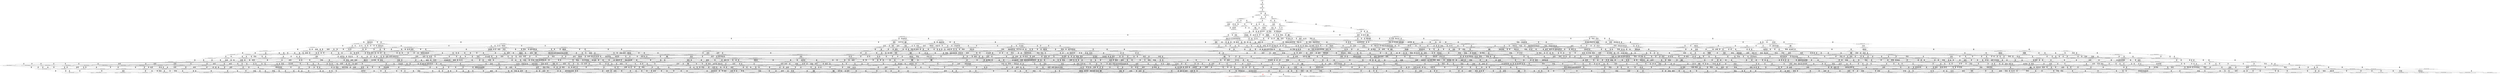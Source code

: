 digraph {
	S0[label="S0: [0, 0] [0, 0] \n{}{}"];
	S1[label="S1: [0, 0] [60, 75] \n{T0J0:60-75}{1}"];
	S2[label="S2: [60, 75] [124, 156] \n{T0J1:124-156}{1, 2}"];
	S3[label="S3: [121, 152] [124, 156] \n{T0J1:124-156, T0J2:121-152}{1, 2, 3}"];
	S4[label="S4: [124, 156] [177, 223] \n{T0J3:177-223}{1, 2, 3, 4}"];
	S5[label="S5: [124, 156] [132, 165] \n{T0J10:132-165}{1, 2, 3, 11}"];
	S6[label="S6: [165, 208] [177, 223] \n{T0J3:177-223, T0J6:165-208}{1, 2, 3, 4, 7}"];
	S7[label="S7: [132, 165] [177, 227] \n{T0J3:177-227}{1, 2, 3, 4, 11}"];
	S8[label="S8: [132, 151] [200, 237] \n{T0J11:200-237}{1, 2, 3, 11, 12}"];
	S9[label="S9: [177, 223] [198, 250] \n{T0J7:198-250}{1, 2, 3, 4, 7, 8}"];
	S10[label="S10: [173, 217] [177, 227] \n{T0J3:177-227, T0J6:173-217}{1, 2, 3, 4, 7, 11}"];
	S11[label="S11: [177, 227] [200, 237] \n{T0J3:177-227, T0J11:200-237}{1, 2, 3, 4, 11, 12}"];
	S12[label="S12: [183, 215] [200, 237] \n{T0J11:200-237, T0J15:183-215}{1, 2, 3, 11, 12, 16}"];
	S13[label="S13: [177, 208] [178, 210] \n{T0J4:178-210}{1, 2, 3, 4, 5, 6, 7}"];
	S14[label="S14: [177, 208] [226, 270] \n{T0J5:226-270}{1, 2, 3, 4, 5, 6, 7}"];
	S15[label="S15: [177, 237] [198, 259] \n{}{1, 2, 3, 4, 7, 8, 11}"];
	S16[label="S16: [200, 237] [218, 278] \n{T0J6:218-278}{1, 2, 3, 4, 7, 11, 12}"];
	S17[label="S17: [200, 237] [239, 286] \n{T0J3:239-286}{1, 2, 3, 4, 11, 12, 16}"];
	S18[label="S18: [178, 250] [198, 285] \n{}{1, 2, 3, 4, 5, 6, 7, 8}"];
	S19[label="S19: [198, 223] [252, 304] \n{}{1, 2, 3, 4, 7, 8, 9, 10}"];
	S20[label="S20: [177, 217] [178, 219] \n{T0J4:178-219}{1, 2, 3, 4, 5, 6, 7, 11}"];
	S21[label="S21: [177, 217] [226, 279] \n{T0J5:226-279}{1, 2, 3, 4, 5, 6, 7, 11}"];
	S22[label="S22: [178, 237] [200, 289] \n{}{1, 2, 3, 4, 5, 6, 11, 12}"];
	S23[label="S23: [198, 278] [233, 323] \n{}{1, 2, 3, 4, 7, 8, 11, 12}"];
	S24[label="S24: [239, 286] [241, 289] \n{T0J3:239-286, T0J6:241-289}{1, 2, 3, 4, 7, 11, 12, 16}"];
	S25[label="S25: [178, 264] [198, 299] \n{}{1, 2, 3, 4, 5, 6, 7, 8, 11}"];
	S26[label="S26: [198, 259] [252, 318] \n{}{1, 2, 3, 4, 7, 8, 9, 10, 11}"];
	S27[label="S27: [200, 289] [218, 299] \n{}{1, 2, 3, 4, 5, 6, 7, 11, 12}"];
	S28[label="S28: [201, 280] [233, 323] \n{T0J12:201-280}{1, 2, 3, 4, 7, 8, 11, 12, 13}"];
	S29[label="S29: [233, 323] [249, 342] \n{}{1, 2, 3, 4, 7, 8, 11, 12, 16}"];
	S30[label="S30: [198, 285] [252, 331] \n{}{1, 2, 3, 4, 5, 6, 7, 8, 9, 10}"];
	S31[label="S31: [198, 323] [233, 350] \n{}{1, 2, 3, 4, 5, 6, 7, 8, 11, 12}"];
	S32[label="S32: [233, 323] [252, 359] \n{}{1, 2, 3, 4, 7, 8, 9, 10, 11, 12}"];
	S33[label="S33: [240, 289] [241, 348] \n{}{1, 2, 3, 4, 5, 6, 7, 11, 12, 16}"];
	S34[label="S34: [226, 282] [241, 299] \n{T0J24:241-282}{1, 2, 3, 4, 5, 6, 7, 8, 11, 25}"];
	S35[label="S35: [262, 271] [268, 318] \n{T0J25:268-271}{1, 2, 3, 4, 7, 8, 9, 10, 11, 26}"];
	S36[label="S36: [224, 309] [233, 323] \n{T0J13:224-309}{1, 2, 3, 4, 7, 8, 11, 12, 13, 14}"];
	S37[label="S37: [233, 323] [249, 344] \n{}{1, 2, 3, 4, 7, 8, 11, 12, 13, 16}"];
	S38[label="S38: [249, 334] [272, 342] \n{T0J16:272-334}{1, 2, 3, 4, 7, 8, 11, 12, 16, 17}"];
	S39[label="S39: [249, 342] [282, 347] \n{T0J20:282-347}{1, 2, 3, 4, 7, 8, 11, 12, 16, 21}"];
	S40[label="S40: [198, 318] [252, 345] \n{}{1, 2, 3, 4, 5, 6, 7, 8, 9, 10, 11}"];
	S41[label="S41: [201, 325] [233, 350] \n{}{1, 2, 3, 4, 5, 6, 7, 8, 11, 12, 13}"];
	S42[label="S42: [233, 323] [252, 361] \n{}{1, 2, 3, 4, 7, 8, 9, 10, 11, 12, 13}"];
	S43[label="S43: [233, 350] [249, 387] \n{}{1, 2, 3, 4, 5, 6, 7, 8, 11, 12, 16}"];
	S44[label="S44: [249, 349] [284, 366] \n{}{1, 2, 3, 4, 7, 8, 9, 10, 11, 12, 16}"];
	S45[label="S45: [233, 317] [241, 385] \n{}{1, 2, 3, 4, 5, 6, 7, 8, 11, 12, 25}"];
	S46[label="S46: [262, 318] [268, 371] \n{}{1, 2, 3, 4, 7, 8, 9, 10, 11, 12, 26}"];
	S47[label="S47: [233, 314] [247, 323] \n{T0J14:247-314}{1, 2, 3, 4, 7, 8, 11, 12, 13, 14, 15}"];
	S48[label="S48: [233, 323] [256, 349] \n{}{1, 2, 3, 4, 7, 8, 11, 12, 13, 14, 16}"];
	S49[label="S49: [249, 334] [272, 344] \n{}{1, 2, 3, 4, 7, 8, 11, 12, 13, 16, 17}"];
	S50[label="S50: [249, 344] [282, 347] \n{}{1, 2, 3, 4, 7, 8, 11, 12, 13, 16, 21}"];
	S51[label="S51: [272, 342] [313, 366] \n{T0J17:313-366}{1, 2, 3, 4, 7, 8, 11, 12, 16, 17, 18}"];
	S52[label="S52: [272, 342] [288, 347] \n{}{1, 2, 3, 4, 7, 8, 11, 12, 16, 17, 21}"];
	S53[label="S53: [282, 285] [333, 349] \n{T0J21:333-349}{1, 2, 3, 4, 7, 8, 11, 12, 16, 21, 22}"];
	S54[label="S54: [233, 359] [252, 404] \n{}{1, 2, 3, 4, 5, 6, 7, 8, 9, 10, 11, 12}"];
	S55[label="S55: [241, 317] [252, 380] \n{}{1, 2, 3, 4, 5, 6, 7, 8, 9, 10, 11, 25}"];
	S56[label="S56: [262, 318] [268, 348] \n{}{1, 2, 3, 4, 5, 6, 7, 8, 9, 10, 11, 26}"];
	S57[label="S57: [224, 350] [233, 371] \n{}{1, 2, 3, 4, 5, 6, 7, 8, 11, 12, 13, 14}"];
	S58[label="S58: [233, 323] [256, 366] \n{}{1, 2, 3, 4, 7, 8, 9, 10, 11, 12, 13, 14}"];
	S59[label="S59: [233, 350] [249, 389] \n{}{1, 2, 3, 4, 5, 6, 7, 8, 11, 12, 13, 16}"];
	S60[label="S60: [249, 349] [284, 366] \n{}{1, 2, 3, 4, 7, 8, 9, 10, 11, 12, 13, 16}"];
	S61[label="S61: [249, 379] [272, 396] \n{}{1, 2, 3, 4, 5, 6, 7, 8, 11, 12, 16, 17}"];
	S62[label="S62: [272, 342] [288, 366] \n{}{1, 2, 3, 4, 7, 8, 9, 10, 11, 12, 16, 17}"];
	S63[label="S63: [249, 387] [282, 404] \n{}{1, 2, 3, 4, 5, 6, 7, 8, 11, 12, 16, 21}"];
	S64[label="S64: [282, 347] [298, 366] \n{}{1, 2, 3, 4, 7, 8, 9, 10, 11, 12, 16, 21}"];
	S65[label="S65: [233, 319] [241, 385] \n{}{1, 2, 3, 4, 5, 6, 7, 8, 11, 12, 13, 25}"];
	S66[label="S66: [262, 293] [268, 371] \n{}{1, 2, 3, 4, 7, 8, 9, 10, 11, 12, 13, 26}"];
	S67[label="S67: [241, 381] [249, 387] \n{}{1, 2, 3, 4, 5, 6, 7, 8, 11, 12, 16, 25}"];
	S68[label="S68: [268, 349] [284, 371] \n{}{1, 2, 3, 4, 7, 8, 9, 10, 11, 12, 16, 26}"];
	S69[label="S69: [247, 323] [256, 349] \n{}{1, 2, 3, 4, 7, 8, 11, 12, 13, 14, 15, 16}"];
	S70[label="S70: [247, 323] [293, 343] \n{T0J26:293-343}{1, 2, 3, 4, 7, 8, 11, 12, 13, 14, 15, 27}"];
	S71[label="S71: [256, 334] [272, 349] \n{}{1, 2, 3, 4, 7, 8, 11, 12, 13, 14, 16, 17}"];
	S72[label="S72: [256, 347] [282, 349] \n{}{1, 2, 3, 4, 7, 8, 11, 12, 13, 14, 16, 21}"];
	S73[label="S73: [272, 344] [313, 366] \n{T0J17:313-366}{1, 2, 3, 4, 7, 8, 11, 12, 13, 16, 17, 18}"];
	S74[label="S74: [272, 344] [288, 347] \n{}{1, 2, 3, 4, 7, 8, 11, 12, 13, 16, 17, 21}"];
	S75[label="S75: [282, 347] [333, 349] \n{T0J21:333-349}{1, 2, 3, 4, 7, 8, 11, 12, 13, 16, 21, 22}"];
	S76[label="S76: [313, 342] [317, 366] \n{T0J17:313-366, T0J18:317-342}{1, 2, 3, 4, 7, 8, 11, 12, 16, 17, 18, 19}"];
	S77[label="S77: [288, 347] [321, 366] \n{T0J17:313-366}{1, 2, 3, 4, 7, 8, 11, 12, 16, 17, 18, 21}"];
	S78[label="S78: [288, 347] [333, 349] \n{T0J21:333-349}{1, 2, 3, 4, 7, 8, 11, 12, 16, 17, 21, 22}"];
	S79[label="S79: [314, 325] [333, 349] \n{T0J21:333-349, T0J22:314-325}{1, 2, 3, 4, 7, 8, 11, 12, 16, 21, 22, 23}"];
	S80[label="S80: [233, 361] [252, 406] \n{}{1, 2, 3, 4, 5, 6, 7, 8, 9, 10, 11, 12, 13}"];
	S81[label="S81: [249, 404] [284, 431] \n{}{1, 2, 3, 4, 5, 6, 7, 8, 9, 10, 11, 12, 16}"];
	S82[label="S82: [241, 385] [252, 404] \n{}{1, 2, 3, 4, 5, 6, 7, 8, 9, 10, 11, 12, 25}"];
	S83[label="S83: [262, 371] [268, 404] \n{}{1, 2, 3, 4, 5, 6, 7, 8, 9, 10, 11, 12, 26}"];
	S84[label="S84: [233, 359] [247, 376] \n{}{1, 2, 3, 4, 5, 6, 7, 8, 11, 12, 13, 14, 15}"];
	S85[label="S85: [247, 323] [256, 366] \n{}{1, 2, 3, 4, 7, 8, 9, 10, 11, 12, 13, 14, 15}"];
	S86[label="S86: [233, 371] [256, 394] \n{}{1, 2, 3, 4, 5, 6, 7, 8, 11, 12, 13, 14, 16}"];
	S87[label="S87: [256, 349] [284, 366] \n{}{1, 2, 3, 4, 7, 8, 9, 10, 11, 12, 13, 14, 16}"];
	S88[label="S88: [249, 379] [272, 396] \n{}{1, 2, 3, 4, 5, 6, 7, 8, 11, 12, 13, 16, 17}"];
	S89[label="S89: [272, 344] [288, 366] \n{}{1, 2, 3, 4, 7, 8, 9, 10, 11, 12, 13, 16, 17}"];
	S90[label="S90: [249, 389] [282, 406] \n{}{1, 2, 3, 4, 5, 6, 7, 8, 11, 12, 13, 16, 21}"];
	S91[label="S91: [282, 347] [298, 366] \n{}{1, 2, 3, 4, 7, 8, 9, 10, 11, 12, 13, 16, 21}"];
	S92[label="S92: [272, 396] [313, 411] \n{}{1, 2, 3, 4, 5, 6, 7, 8, 11, 12, 16, 17, 18}"];
	S93[label="S93: [288, 366] [326, 366] \n{T0J17:313-366}{1, 2, 3, 4, 7, 8, 9, 10, 11, 12, 16, 17, 18}"];
	S94[label="S94: [272, 392] [288, 404] \n{}{1, 2, 3, 4, 5, 6, 7, 8, 11, 12, 16, 17, 21}"];
	S95[label="S95: [288, 347] [321, 366] \n{}{1, 2, 3, 4, 7, 8, 9, 10, 11, 12, 16, 17, 21}"];
	S96[label="S96: [282, 394] [333, 404] \n{T0J21:333-394}{1, 2, 3, 4, 5, 6, 7, 8, 11, 12, 16, 21, 22}"];
	S97[label="S97: [331, 348] [333, 349] \n{T0J5:331-348, T0J21:333-349}{1, 2, 3, 4, 5, 6, 7, 8, 11, 12, 16, 21, 22}"];
	S98[label="S98: [298, 349] [333, 366] \n{T0J21:333-349}{1, 2, 3, 4, 7, 8, 9, 10, 11, 12, 16, 21, 22}"];
	S99[label="S99: [262, 317] [268, 380] \n{}{1, 2, 3, 4, 5, 6, 7, 8, 9, 10, 11, 25, 26}"];
	S100[label="S100: [233, 348] [241, 385] \n{}{1, 2, 3, 4, 5, 6, 7, 8, 11, 12, 13, 14, 25}"];
	S101[label="S101: [262, 314] [268, 371] \n{}{1, 2, 3, 4, 7, 8, 9, 10, 11, 12, 13, 14, 26}"];
	S102[label="S102: [241, 383] [249, 389] \n{}{1, 2, 3, 4, 5, 6, 7, 8, 11, 12, 13, 16, 25}"];
	S103[label="S103: [268, 349] [284, 371] \n{}{1, 2, 3, 4, 7, 8, 9, 10, 11, 12, 13, 16, 26}"];
	S104[label="S104: [249, 379] [272, 396] \n{}{1, 2, 3, 4, 5, 6, 7, 8, 11, 12, 16, 17, 25}"];
	S105[label="S105: [278, 334] [288, 371] \n{}{1, 2, 3, 4, 7, 8, 9, 10, 11, 12, 16, 17, 26}"];
	S106[label="S106: [249, 387] [282, 404] \n{}{1, 2, 3, 4, 5, 6, 7, 8, 11, 12, 16, 21, 25}"];
	S107[label="S107: [284, 347] [298, 371] \n{}{1, 2, 3, 4, 7, 8, 9, 10, 11, 12, 16, 21, 26}"];
	S108[label="S108: [256, 334] [279, 349] \n{}{1, 2, 3, 4, 7, 8, 11, 12, 13, 14, 15, 16, 17}"];
	S109[label="S109: [256, 347] [282, 349] \n{}{1, 2, 3, 4, 7, 8, 11, 12, 13, 14, 15, 16, 21}"];
	S110[label="S110: [256, 343] [293, 349] \n{T0J26:293-343}{1, 2, 3, 4, 7, 8, 11, 12, 13, 14, 15, 16, 27}"];
	S111[label="S111: [272, 349] [313, 366] \n{T0J17:313-366}{1, 2, 3, 4, 7, 8, 11, 12, 13, 14, 16, 17, 18}"];
	S112[label="S112: [272, 347] [295, 349] \n{}{1, 2, 3, 4, 7, 8, 11, 12, 13, 14, 16, 17, 21}"];
	S113[label="S113: [282, 349] [333, 349] \n{T0J21:333-349}{1, 2, 3, 4, 7, 8, 11, 12, 13, 14, 16, 21, 22}"];
	S114[label="S114: [313, 342] [317, 366] \n{T0J17:313-366, T0J18:317-342}{1, 2, 3, 4, 7, 8, 11, 12, 13, 16, 17, 18, 19}"];
	S115[label="S115: [288, 347] [321, 366] \n{T0J17:313-366}{1, 2, 3, 4, 7, 8, 11, 12, 13, 16, 17, 18, 21}"];
	S116[label="S116: [288, 347] [333, 349] \n{T0J21:333-349}{1, 2, 3, 4, 7, 8, 11, 12, 13, 16, 17, 21, 22}"];
	S117[label="S117: [314, 325] [333, 349] \n{T0J21:333-349, T0J22:314-325}{1, 2, 3, 4, 7, 8, 11, 12, 13, 16, 21, 22, 23}"];
	S118[label="S118: [233, 390] [256, 431] \n{}{1, 2, 3, 4, 5, 6, 7, 8, 9, 10, 11, 12, 13, 14}"];
	S119[label="S119: [249, 406] [284, 431] \n{}{1, 2, 3, 4, 5, 6, 7, 8, 9, 10, 11, 12, 13, 16}"];
	S120[label="S120: [272, 431] [288, 460] \n{}{1, 2, 3, 4, 5, 6, 7, 8, 9, 10, 11, 12, 16, 17}"];
	S121[label="S121: [282, 431] [298, 468] \n{}{1, 2, 3, 4, 5, 6, 7, 8, 9, 10, 11, 12, 16, 21}"];
	S122[label="S122: [241, 387] [252, 406] \n{}{1, 2, 3, 4, 5, 6, 7, 8, 9, 10, 11, 12, 13, 25}"];
	S123[label="S123: [262, 373] [268, 406] \n{}{1, 2, 3, 4, 5, 6, 7, 8, 9, 10, 11, 12, 13, 26}"];
	S124[label="S124: [249, 404] [284, 462] \n{}{1, 2, 3, 4, 5, 6, 7, 8, 9, 10, 11, 12, 16, 25}"];
	S125[label="S125: [268, 404] [284, 435] \n{}{1, 2, 3, 4, 5, 6, 7, 8, 9, 10, 11, 12, 16, 26}"];
	S126[label="S126: [247, 376] [256, 394] \n{}{1, 2, 3, 4, 5, 6, 7, 8, 11, 12, 13, 14, 15, 16}"];
	S127[label="S127: [256, 349] [284, 366] \n{}{1, 2, 3, 4, 7, 8, 9, 10, 11, 12, 13, 14, 15, 16}"];
	S128[label="S128: [247, 356] [293, 385] \n{}{1, 2, 3, 4, 5, 6, 7, 8, 11, 12, 13, 14, 15, 27}"];
	S129[label="S129: [256, 343] [293, 366] \n{T0J26:293-343}{1, 2, 3, 4, 7, 8, 9, 10, 11, 12, 13, 14, 15, 27}"];
	S130[label="S130: [256, 379] [272, 396] \n{}{1, 2, 3, 4, 5, 6, 7, 8, 11, 12, 13, 14, 16, 17}"];
	S131[label="S131: [272, 349] [295, 366] \n{}{1, 2, 3, 4, 7, 8, 9, 10, 11, 12, 13, 14, 16, 17}"];
	S132[label="S132: [256, 392] [282, 409] \n{}{1, 2, 3, 4, 5, 6, 7, 8, 11, 12, 13, 14, 16, 21}"];
	S133[label="S133: [282, 349] [305, 366] \n{}{1, 2, 3, 4, 7, 8, 9, 10, 11, 12, 13, 14, 16, 21}"];
	S134[label="S134: [272, 396] [313, 411] \n{}{1, 2, 3, 4, 5, 6, 7, 8, 11, 12, 13, 16, 17, 18}"];
	S135[label="S135: [288, 366] [326, 366] \n{T0J17:313-366}{1, 2, 3, 4, 7, 8, 9, 10, 11, 12, 13, 16, 17, 18}"];
	S136[label="S136: [272, 392] [288, 406] \n{}{1, 2, 3, 4, 5, 6, 7, 8, 11, 12, 13, 16, 17, 21}"];
	S137[label="S137: [288, 347] [321, 366] \n{}{1, 2, 3, 4, 7, 8, 9, 10, 11, 12, 13, 16, 17, 21}"];
	S138[label="S138: [282, 394] [333, 409] \n{}{1, 2, 3, 4, 5, 6, 7, 8, 11, 12, 13, 16, 21, 22}"];
	S139[label="S139: [298, 349] [333, 366] \n{T0J21:333-349}{1, 2, 3, 4, 7, 8, 9, 10, 11, 12, 13, 16, 21, 22}"];
	S140[label="S140: [313, 387] [317, 411] \n{}{1, 2, 3, 4, 5, 6, 7, 8, 11, 12, 16, 17, 18, 19}"];
	S141[label="S141: [288, 404] [321, 411] \n{}{1, 2, 3, 4, 5, 6, 7, 8, 11, 12, 16, 17, 18, 21}"];
	S142[label="S142: [288, 394] [333, 409] \n{}{1, 2, 3, 4, 5, 6, 7, 8, 11, 12, 16, 17, 21, 22}"];
	S143[label="S143: [314, 370] [333, 404] \n{T0J21:333-394}{1, 2, 3, 4, 5, 6, 7, 8, 11, 12, 16, 21, 22, 23}"];
	S144[label="S144: [333, 349] [363, 387] \n{T0J5:363-387, T0J21:333-349}{1, 2, 3, 4, 5, 6, 7, 8, 11, 12, 16, 21, 22, 23}"];
	S145[label="S145: [262, 380] [268, 404] \n{}{1, 2, 3, 4, 5, 6, 7, 8, 9, 10, 11, 12, 25, 26}"];
	S146[label="S146: [241, 359] [248, 385] \n{}{1, 2, 3, 4, 5, 6, 7, 8, 11, 12, 13, 14, 15, 25}"];
	S147[label="S147: [262, 314] [268, 371] \n{}{1, 2, 3, 4, 7, 8, 9, 10, 11, 12, 13, 14, 15, 26}"];
	S148[label="S148: [241, 385] [256, 394] \n{}{1, 2, 3, 4, 5, 6, 7, 8, 11, 12, 13, 14, 16, 25}"];
	S149[label="S149: [268, 349] [284, 371] \n{}{1, 2, 3, 4, 7, 8, 9, 10, 11, 12, 13, 14, 16, 26}"];
	S150[label="S150: [249, 379] [272, 396] \n{}{1, 2, 3, 4, 5, 6, 7, 8, 11, 12, 13, 16, 17, 25}"];
	S151[label="S151: [278, 334] [288, 371] \n{}{1, 2, 3, 4, 7, 8, 9, 10, 11, 12, 13, 16, 17, 26}"];
	S152[label="S152: [249, 389] [282, 406] \n{}{1, 2, 3, 4, 5, 6, 7, 8, 11, 12, 13, 16, 21, 25}"];
	S153[label="S153: [284, 347] [298, 371] \n{}{1, 2, 3, 4, 7, 8, 9, 10, 11, 12, 13, 16, 21, 26}"];
	S154[label="S154: [272, 396] [313, 411] \n{}{1, 2, 3, 4, 5, 6, 7, 8, 11, 12, 16, 17, 18, 25}"];
	S155[label="S155: [272, 392] [288, 404] \n{}{1, 2, 3, 4, 5, 6, 7, 8, 11, 12, 16, 17, 21, 25}"];
	S156[label="S156: [282, 394] [333, 404] \n{T0J21:333-394}{1, 2, 3, 4, 5, 6, 7, 8, 11, 12, 16, 21, 22, 25}"];
	S157[label="S157: [268, 301] [270, 380] \n{T0J29:270-301}{1, 2, 3, 4, 5, 6, 7, 8, 9, 10, 11, 25, 26, 30}"];
	S158[label="S158: [288, 366] [342, 371] \n{T0J17:342-366}{1, 2, 3, 4, 7, 8, 9, 10, 11, 12, 16, 17, 18, 26}"];
	S159[label="S159: [288, 347] [323, 371] \n{}{1, 2, 3, 4, 7, 8, 9, 10, 11, 12, 16, 17, 21, 26}"];
	S160[label="S160: [298, 349] [335, 371] \n{T0J21:335-349}{1, 2, 3, 4, 7, 8, 9, 10, 11, 12, 16, 21, 22, 26}"];
	S161[label="S161: [279, 349] [313, 366] \n{T0J17:313-366}{1, 2, 3, 4, 7, 8, 11, 12, 13, 14, 15, 16, 17, 18}"];
	S162[label="S162: [279, 347] [295, 349] \n{}{1, 2, 3, 4, 7, 8, 11, 12, 13, 14, 15, 16, 17, 21}"];
	S163[label="S163: [279, 343] [295, 349] \n{T0J26:293-343}{1, 2, 3, 4, 7, 8, 11, 12, 13, 14, 15, 16, 17, 27}"];
	S164[label="S164: [282, 349] [333, 349] \n{T0J21:333-349}{1, 2, 3, 4, 7, 8, 11, 12, 13, 14, 15, 16, 21, 22}"];
	S165[label="S165: [282, 347] [302, 349] \n{T0J26:293-343}{1, 2, 3, 4, 7, 8, 11, 12, 13, 14, 15, 16, 21, 27}"];
	S166[label="S166: [313, 342] [317, 366] \n{T0J17:313-366, T0J18:317-342}{1, 2, 3, 4, 7, 8, 11, 12, 13, 14, 16, 17, 18, 19}"];
	S167[label="S167: [295, 349] [321, 366] \n{T0J17:313-366}{1, 2, 3, 4, 7, 8, 11, 12, 13, 14, 16, 17, 18, 21}"];
	S168[label="S168: [295, 349] [333, 349] \n{T0J21:333-349}{1, 2, 3, 4, 7, 8, 11, 12, 13, 14, 16, 17, 21, 22}"];
	S169[label="S169: [314, 325] [333, 349] \n{T0J21:333-349, T0J22:314-325}{1, 2, 3, 4, 7, 8, 11, 12, 13, 14, 16, 21, 22, 23}"];
	S170[label="S170: [247, 419] [256, 440] \n{}{1, 2, 3, 4, 5, 6, 7, 8, 9, 10, 11, 12, 13, 14, 15}"];
	S171[label="S171: [256, 431] [284, 454] \n{}{1, 2, 3, 4, 5, 6, 7, 8, 9, 10, 11, 12, 13, 14, 16}"];
	S172[label="S172: [272, 433] [288, 460] \n{}{1, 2, 3, 4, 5, 6, 7, 8, 9, 10, 11, 12, 13, 16, 17}"];
	S173[label="S173: [282, 433] [298, 470] \n{}{1, 2, 3, 4, 5, 6, 7, 8, 9, 10, 11, 12, 13, 16, 21}"];
	S174[label="S174: [288, 460] [326, 484] \n{}{1, 2, 3, 4, 5, 6, 7, 8, 9, 10, 11, 12, 16, 17, 18}"];
	S175[label="S175: [288, 460] [321, 473] \n{}{1, 2, 3, 4, 5, 6, 7, 8, 9, 10, 11, 12, 16, 17, 21}"];
	S176[label="S176: [298, 467] [333, 475] \n{}{1, 2, 3, 4, 5, 6, 7, 8, 9, 10, 11, 12, 16, 21, 22}"];
	S177[label="S177: [241, 406] [256, 431] \n{}{1, 2, 3, 4, 5, 6, 7, 8, 9, 10, 11, 12, 13, 14, 25}"];
	S178[label="S178: [262, 402] [268, 431] \n{}{1, 2, 3, 4, 5, 6, 7, 8, 9, 10, 11, 12, 13, 14, 26}"];
	S179[label="S179: [249, 406] [284, 464] \n{}{1, 2, 3, 4, 5, 6, 7, 8, 9, 10, 11, 12, 13, 16, 25}"];
	S180[label="S180: [268, 406] [284, 437] \n{}{1, 2, 3, 4, 5, 6, 7, 8, 9, 10, 11, 12, 13, 16, 26}"];
	S181[label="S181: [272, 452] [288, 462] \n{}{1, 2, 3, 4, 5, 6, 7, 8, 9, 10, 11, 12, 16, 17, 25}"];
	S182[label="S182: [278, 435] [288, 460] \n{}{1, 2, 3, 4, 5, 6, 7, 8, 9, 10, 11, 12, 16, 17, 26}"];
	S183[label="S183: [282, 462] [298, 468] \n{}{1, 2, 3, 4, 5, 6, 7, 8, 9, 10, 11, 12, 16, 21, 25}"];
	S184[label="S184: [284, 435] [298, 468] \n{}{1, 2, 3, 4, 5, 6, 7, 8, 9, 10, 11, 12, 16, 21, 26}"];
	S185[label="S185: [256, 379] [279, 396] \n{}{1, 2, 3, 4, 5, 6, 7, 8, 11, 12, 13, 14, 15, 16, 17}"];
	S186[label="S186: [279, 349] [295, 366] \n{}{1, 2, 3, 4, 7, 8, 9, 10, 11, 12, 13, 14, 15, 16, 17}"];
	S187[label="S187: [256, 392] [282, 409] \n{}{1, 2, 3, 4, 5, 6, 7, 8, 11, 12, 13, 14, 15, 16, 21}"];
	S188[label="S188: [282, 349] [305, 366] \n{}{1, 2, 3, 4, 7, 8, 9, 10, 11, 12, 13, 14, 15, 16, 21}"];
	S189[label="S189: [256, 385] [293, 405] \n{}{1, 2, 3, 4, 5, 6, 7, 8, 11, 12, 13, 14, 15, 16, 27}"];
	S190[label="S190: [284, 349] [302, 366] \n{T0J26:293-343}{1, 2, 3, 4, 7, 8, 9, 10, 11, 12, 13, 14, 15, 16, 27}"];
	S191[label="S191: [272, 396] [313, 411] \n{}{1, 2, 3, 4, 5, 6, 7, 8, 11, 12, 13, 14, 16, 17, 18}"];
	S192[label="S192: [295, 366] [326, 366] \n{T0J17:313-366}{1, 2, 3, 4, 7, 8, 9, 10, 11, 12, 13, 14, 16, 17, 18}"];
	S193[label="S193: [272, 392] [295, 409] \n{}{1, 2, 3, 4, 5, 6, 7, 8, 11, 12, 13, 14, 16, 17, 21}"];
	S194[label="S194: [295, 349] [321, 366] \n{}{1, 2, 3, 4, 7, 8, 9, 10, 11, 12, 13, 14, 16, 17, 21}"];
	S195[label="S195: [282, 394] [333, 411] \n{}{1, 2, 3, 4, 5, 6, 7, 8, 11, 12, 13, 14, 16, 21, 22}"];
	S196[label="S196: [305, 349] [333, 366] \n{T0J21:333-349}{1, 2, 3, 4, 7, 8, 9, 10, 11, 12, 13, 14, 16, 21, 22}"];
	S197[label="S197: [313, 387] [317, 411] \n{}{1, 2, 3, 4, 5, 6, 7, 8, 11, 12, 13, 16, 17, 18, 19}"];
	S198[label="S198: [288, 406] [321, 411] \n{}{1, 2, 3, 4, 5, 6, 7, 8, 11, 12, 13, 16, 17, 18, 21}"];
	S199[label="S199: [288, 394] [333, 409] \n{}{1, 2, 3, 4, 5, 6, 7, 8, 11, 12, 13, 16, 17, 21, 22}"];
	S200[label="S200: [314, 370] [333, 409] \n{}{1, 2, 3, 4, 5, 6, 7, 8, 11, 12, 13, 16, 21, 22, 23}"];
	S201[label="S201: [333, 349] [363, 387] \n{T0J5:363-387, T0J21:333-349}{1, 2, 3, 4, 5, 6, 7, 8, 11, 12, 13, 16, 21, 22, 23}"];
	S202[label="S202: [262, 382] [268, 406] \n{}{1, 2, 3, 4, 5, 6, 7, 8, 9, 10, 11, 12, 13, 25, 26}"];
	S203[label="S203: [268, 404] [284, 462] \n{}{1, 2, 3, 4, 5, 6, 7, 8, 9, 10, 11, 12, 16, 25, 26}"];
	S204[label="S204: [248, 385] [262, 394] \n{}{1, 2, 3, 4, 5, 6, 7, 8, 11, 12, 13, 14, 15, 16, 25}"];
	S205[label="S205: [268, 349] [284, 371] \n{}{1, 2, 3, 4, 7, 8, 9, 10, 11, 12, 13, 14, 15, 16, 26}"];
	S206[label="S206: [248, 356] [293, 385] \n{}{1, 2, 3, 4, 5, 6, 7, 8, 11, 12, 13, 14, 15, 25, 27}"];
	S207[label="S207: [268, 343] [293, 371] \n{T0J26:293-343}{1, 2, 3, 4, 7, 8, 9, 10, 11, 12, 13, 14, 15, 26, 27}"];
	S208[label="S208: [256, 379] [272, 396] \n{}{1, 2, 3, 4, 5, 6, 7, 8, 11, 12, 13, 14, 16, 17, 25}"];
	S209[label="S209: [278, 334] [295, 371] \n{}{1, 2, 3, 4, 7, 8, 9, 10, 11, 12, 13, 14, 16, 17, 26}"];
	S210[label="S210: [256, 392] [282, 409] \n{}{1, 2, 3, 4, 5, 6, 7, 8, 11, 12, 13, 14, 16, 21, 25}"];
	S211[label="S211: [284, 347] [305, 371] \n{}{1, 2, 3, 4, 7, 8, 9, 10, 11, 12, 13, 14, 16, 21, 26}"];
	S212[label="S212: [272, 396] [313, 411] \n{}{1, 2, 3, 4, 5, 6, 7, 8, 11, 12, 13, 16, 17, 18, 25}"];
	S213[label="S213: [272, 392] [288, 406] \n{}{1, 2, 3, 4, 5, 6, 7, 8, 11, 12, 13, 16, 17, 21, 25}"];
	S214[label="S214: [282, 394] [333, 409] \n{}{1, 2, 3, 4, 5, 6, 7, 8, 11, 12, 13, 16, 21, 22, 25}"];
	S215[label="S215: [317, 389] [360, 411] \n{T0J19:360-389}{1, 2, 3, 4, 5, 6, 7, 8, 11, 12, 16, 17, 18, 19, 20}"];
	S216[label="S216: [317, 392] [333, 411] \n{}{1, 2, 3, 4, 5, 6, 7, 8, 11, 12, 16, 17, 18, 19, 21}"];
	S217[label="S217: [321, 409] [339, 411] \n{}{1, 2, 3, 4, 5, 6, 7, 8, 11, 12, 16, 17, 18, 21, 22}"];
	S218[label="S218: [288, 404] [321, 411] \n{}{1, 2, 3, 4, 5, 6, 7, 8, 11, 12, 16, 17, 18, 21, 25}"];
	S219[label="S219: [320, 379] [333, 409] \n{}{1, 2, 3, 4, 5, 6, 7, 8, 11, 12, 16, 17, 21, 22, 23}"];
	S220[label="S220: [288, 394] [333, 409] \n{}{1, 2, 3, 4, 5, 6, 7, 8, 11, 12, 16, 17, 21, 22, 25}"];
	S221[label="S221: [333, 368] [344, 404] \n{T0J21:333-394, T0J23:344-368}{1, 2, 3, 4, 5, 6, 7, 8, 11, 12, 16, 21, 22, 23, 24}"];
	S222[label="S222: [314, 370] [333, 404] \n{T0J21:333-394}{1, 2, 3, 4, 5, 6, 7, 8, 11, 12, 16, 21, 22, 23, 25}"];
	S223[label="S223: [268, 380] [270, 404] \n{}{1, 2, 3, 4, 5, 6, 7, 8, 9, 10, 11, 12, 25, 26, 30}"];
	S224[label="S224: [288, 366] [342, 371] \n{T0J17:342-366}{1, 2, 3, 4, 7, 8, 9, 10, 11, 12, 13, 16, 17, 18, 26}"];
	S225[label="S225: [288, 347] [323, 371] \n{}{1, 2, 3, 4, 7, 8, 9, 10, 11, 12, 13, 16, 17, 21, 26}"];
	S226[label="S226: [298, 349] [335, 371] \n{T0J21:335-349}{1, 2, 3, 4, 7, 8, 9, 10, 11, 12, 13, 16, 21, 22, 26}"];
	S227[label="S227: [313, 387] [317, 411] \n{T0J18:317-387}{1, 2, 3, 4, 5, 6, 7, 8, 11, 12, 16, 17, 18, 19, 25}"];
	S228[label="S228: [313, 342] [324, 366] \n{T0J17:313-366, T0J18:324-342}{1, 2, 3, 4, 7, 8, 11, 12, 13, 14, 15, 16, 17, 18, 19}"];
	S229[label="S229: [295, 349] [328, 366] \n{T0J17:313-366}{1, 2, 3, 4, 7, 8, 11, 12, 13, 14, 15, 16, 17, 18, 21}"];
	S230[label="S230: [295, 349] [325, 366] \n{T0J17:313-366, T0J26:293-343}{1, 2, 3, 4, 7, 8, 11, 12, 13, 14, 15, 16, 17, 18, 27}"];
	S231[label="S231: [295, 349] [333, 349] \n{T0J21:333-349}{1, 2, 3, 4, 7, 8, 11, 12, 13, 14, 15, 16, 17, 21, 22}"];
	S232[label="S232: [295, 347] [321, 349] \n{T0J26:293-343}{1, 2, 3, 4, 7, 8, 11, 12, 13, 14, 15, 16, 17, 21, 27}"];
	S233[label="S233: [314, 325] [333, 349] \n{T0J21:333-349, T0J22:314-325}{1, 2, 3, 4, 7, 8, 11, 12, 13, 14, 15, 16, 21, 22, 23}"];
	S234[label="S234: [302, 349] [333, 349] \n{T0J21:333-349, T0J26:293-343}{1, 2, 3, 4, 7, 8, 11, 12, 13, 14, 15, 16, 21, 22, 27}"];
	S235[label="S235: [256, 454] [284, 483] \n{}{1, 2, 3, 4, 5, 6, 7, 8, 9, 10, 11, 12, 13, 14, 15, 16}"];
	S236[label="S236: [256, 385] [293, 440] \n{}{1, 2, 3, 4, 5, 6, 7, 8, 9, 10, 11, 12, 13, 14, 15, 27}"];
	S237[label="S237: [272, 460] [295, 462] \n{}{1, 2, 3, 4, 5, 6, 7, 8, 9, 10, 11, 12, 13, 14, 16, 17}"];
	S238[label="S238: [282, 462] [305, 473] \n{}{1, 2, 3, 4, 5, 6, 7, 8, 9, 10, 11, 12, 13, 14, 16, 21}"];
	S239[label="S239: [288, 462] [326, 484] \n{}{1, 2, 3, 4, 5, 6, 7, 8, 9, 10, 11, 12, 13, 16, 17, 18}"];
	S240[label="S240: [288, 462] [321, 473] \n{}{1, 2, 3, 4, 5, 6, 7, 8, 9, 10, 11, 12, 13, 16, 17, 21}"];
	S241[label="S241: [298, 469] [333, 475] \n{}{1, 2, 3, 4, 5, 6, 7, 8, 9, 10, 11, 12, 13, 16, 21, 22}"];
	S242[label="S242: [317, 460] [333, 484] \n{}{1, 2, 3, 4, 5, 6, 7, 8, 9, 10, 11, 12, 16, 17, 18, 19}"];
	S243[label="S243: [321, 473] [337, 485] \n{}{1, 2, 3, 4, 5, 6, 7, 8, 9, 10, 11, 12, 16, 17, 18, 21}"];
	S244[label="S244: [321, 467] [337, 475] \n{}{1, 2, 3, 4, 5, 6, 7, 8, 9, 10, 11, 12, 16, 17, 21, 22}"];
	S245[label="S245: [330, 443] [333, 475] \n{}{1, 2, 3, 4, 5, 6, 7, 8, 9, 10, 11, 12, 16, 21, 22, 23}"];
	S246[label="S246: [248, 431] [262, 440] \n{}{1, 2, 3, 4, 5, 6, 7, 8, 9, 10, 11, 12, 13, 14, 15, 25}"];
	S247[label="S247: [262, 431] [268, 440] \n{}{1, 2, 3, 4, 5, 6, 7, 8, 9, 10, 11, 12, 13, 14, 15, 26}"];
	S248[label="S248: [256, 435] [284, 467] \n{}{1, 2, 3, 4, 5, 6, 7, 8, 9, 10, 11, 12, 13, 14, 16, 25}"];
	S249[label="S249: [268, 435] [284, 466] \n{}{1, 2, 3, 4, 5, 6, 7, 8, 9, 10, 11, 12, 13, 14, 16, 26}"];
	S250[label="S250: [272, 454] [288, 464] \n{}{1, 2, 3, 4, 5, 6, 7, 8, 9, 10, 11, 12, 13, 16, 17, 25}"];
	S251[label="S251: [278, 437] [288, 460] \n{}{1, 2, 3, 4, 5, 6, 7, 8, 9, 10, 11, 12, 13, 16, 17, 26}"];
	S252[label="S252: [282, 464] [298, 470] \n{}{1, 2, 3, 4, 5, 6, 7, 8, 9, 10, 11, 12, 13, 16, 21, 25}"];
	S253[label="S253: [284, 437] [298, 470] \n{}{1, 2, 3, 4, 5, 6, 7, 8, 9, 10, 11, 12, 13, 16, 21, 26}"];
	S254[label="S254: [288, 462] [326, 484] \n{}{1, 2, 3, 4, 5, 6, 7, 8, 9, 10, 11, 12, 16, 17, 18, 25}"];
	S255[label="S255: [288, 462] [321, 473] \n{}{1, 2, 3, 4, 5, 6, 7, 8, 9, 10, 11, 12, 16, 17, 21, 25}"];
	S256[label="S256: [298, 467] [333, 475] \n{}{1, 2, 3, 4, 5, 6, 7, 8, 9, 10, 11, 12, 16, 21, 22, 25}"];
	S257[label="S257: [288, 460] [326, 484] \n{}{1, 2, 3, 4, 5, 6, 7, 8, 9, 10, 11, 12, 16, 17, 18, 26}"];
	S258[label="S258: [288, 460] [321, 473] \n{}{1, 2, 3, 4, 5, 6, 7, 8, 9, 10, 11, 12, 16, 17, 21, 26}"];
	S259[label="S259: [298, 467] [333, 475] \n{}{1, 2, 3, 4, 5, 6, 7, 8, 9, 10, 11, 12, 16, 21, 22, 26}"];
	S260[label="S260: [279, 396] [313, 411] \n{}{1, 2, 3, 4, 5, 6, 7, 8, 11, 12, 13, 14, 15, 16, 17, 18}"];
	S261[label="S261: [295, 366] [333, 366] \n{T0J17:313-366}{1, 2, 3, 4, 7, 8, 9, 10, 11, 12, 13, 14, 15, 16, 17, 18}"];
	S262[label="S262: [279, 392] [295, 409] \n{}{1, 2, 3, 4, 5, 6, 7, 8, 11, 12, 13, 14, 15, 16, 17, 21}"];
	S263[label="S263: [295, 349] [321, 366] \n{}{1, 2, 3, 4, 7, 8, 9, 10, 11, 12, 13, 14, 15, 16, 17, 21}"];
	S264[label="S264: [279, 379] [295, 405] \n{}{1, 2, 3, 4, 5, 6, 7, 8, 11, 12, 13, 14, 15, 16, 17, 27}"];
	S265[label="S265: [295, 349] [323, 366] \n{T0J26:293-343}{1, 2, 3, 4, 7, 8, 9, 10, 11, 12, 13, 14, 15, 16, 17, 27}"];
	S266[label="S266: [282, 394] [333, 411] \n{}{1, 2, 3, 4, 5, 6, 7, 8, 11, 12, 13, 14, 15, 16, 21, 22}"];
	S267[label="S267: [305, 349] [333, 366] \n{T0J21:333-349}{1, 2, 3, 4, 7, 8, 9, 10, 11, 12, 13, 14, 15, 16, 21, 22}"];
	S268[label="S268: [282, 392] [302, 409] \n{}{1, 2, 3, 4, 5, 6, 7, 8, 11, 12, 13, 14, 15, 16, 21, 27}"];
	S269[label="S269: [302, 349] [328, 366] \n{T0J26:293-343}{1, 2, 3, 4, 7, 8, 9, 10, 11, 12, 13, 14, 15, 16, 21, 27}"];
	S270[label="S270: [313, 387] [317, 411] \n{}{1, 2, 3, 4, 5, 6, 7, 8, 11, 12, 13, 14, 16, 17, 18, 19}"];
	S271[label="S271: [295, 409] [321, 411] \n{}{1, 2, 3, 4, 5, 6, 7, 8, 11, 12, 13, 14, 16, 17, 18, 21}"];
	S272[label="S272: [295, 394] [333, 411] \n{}{1, 2, 3, 4, 5, 6, 7, 8, 11, 12, 13, 14, 16, 17, 21, 22}"];
	S273[label="S273: [314, 370] [333, 411] \n{}{1, 2, 3, 4, 5, 6, 7, 8, 11, 12, 13, 14, 16, 21, 22, 23}"];
	S274[label="S274: [333, 349] [363, 387] \n{T0J5:363-387, T0J21:333-349}{1, 2, 3, 4, 5, 6, 7, 8, 11, 12, 13, 14, 16, 21, 22, 23}"];
	S275[label="S275: [262, 406] [268, 431] \n{}{1, 2, 3, 4, 5, 6, 7, 8, 9, 10, 11, 12, 13, 14, 25, 26}"];
	S276[label="S276: [268, 406] [284, 464] \n{}{1, 2, 3, 4, 5, 6, 7, 8, 9, 10, 11, 12, 13, 16, 25, 26}"];
	S277[label="S277: [278, 452] [288, 462] \n{}{1, 2, 3, 4, 5, 6, 7, 8, 9, 10, 11, 12, 16, 17, 25, 26}"];
	S278[label="S278: [284, 462] [298, 468] \n{}{1, 2, 3, 4, 5, 6, 7, 8, 9, 10, 11, 12, 16, 21, 25, 26}"];
	S279[label="S279: [262, 379] [279, 396] \n{}{1, 2, 3, 4, 5, 6, 7, 8, 11, 12, 13, 14, 15, 16, 17, 25}"];
	S280[label="S280: [284, 334] [295, 371] \n{}{1, 2, 3, 4, 7, 8, 9, 10, 11, 12, 13, 14, 15, 16, 17, 26}"];
	S281[label="S281: [262, 392] [282, 409] \n{}{1, 2, 3, 4, 5, 6, 7, 8, 11, 12, 13, 14, 15, 16, 21, 25}"];
	S282[label="S282: [284, 347] [305, 371] \n{}{1, 2, 3, 4, 7, 8, 9, 10, 11, 12, 13, 14, 15, 16, 21, 26}"];
	S283[label="S283: [262, 385] [293, 405] \n{}{1, 2, 3, 4, 5, 6, 7, 8, 11, 12, 13, 14, 15, 16, 25, 27}"];
	S284[label="S284: [284, 349] [302, 371] \n{T0J26:293-343}{1, 2, 3, 4, 7, 8, 9, 10, 11, 12, 13, 14, 15, 16, 26, 27}"];
	S285[label="S285: [272, 396] [313, 411] \n{}{1, 2, 3, 4, 5, 6, 7, 8, 11, 12, 13, 14, 16, 17, 18, 25}"];
	S286[label="S286: [272, 392] [295, 409] \n{}{1, 2, 3, 4, 5, 6, 7, 8, 11, 12, 13, 14, 16, 17, 21, 25}"];
	S287[label="S287: [282, 394] [333, 411] \n{}{1, 2, 3, 4, 5, 6, 7, 8, 11, 12, 13, 14, 16, 21, 22, 25}"];
	S288[label="S288: [317, 389] [360, 411] \n{T0J19:360-389}{1, 2, 3, 4, 5, 6, 7, 8, 11, 12, 13, 16, 17, 18, 19, 20}"];
	S289[label="S289: [317, 392] [333, 411] \n{}{1, 2, 3, 4, 5, 6, 7, 8, 11, 12, 13, 16, 17, 18, 19, 21}"];
	S290[label="S290: [321, 409] [339, 411] \n{}{1, 2, 3, 4, 5, 6, 7, 8, 11, 12, 13, 16, 17, 18, 21, 22}"];
	S291[label="S291: [288, 406] [321, 411] \n{}{1, 2, 3, 4, 5, 6, 7, 8, 11, 12, 13, 16, 17, 18, 21, 25}"];
	S292[label="S292: [320, 379] [333, 409] \n{}{1, 2, 3, 4, 5, 6, 7, 8, 11, 12, 13, 16, 17, 21, 22, 23}"];
	S293[label="S293: [288, 394] [333, 409] \n{}{1, 2, 3, 4, 5, 6, 7, 8, 11, 12, 13, 16, 17, 21, 22, 25}"];
	S294[label="S294: [333, 368] [344, 409] \n{T0J23:344-368}{1, 2, 3, 4, 5, 6, 7, 8, 11, 12, 13, 16, 21, 22, 23, 24}"];
	S295[label="S295: [314, 370] [333, 409] \n{}{1, 2, 3, 4, 5, 6, 7, 8, 11, 12, 13, 16, 21, 22, 23, 25}"];
	S296[label="S296: [268, 382] [270, 406] \n{}{1, 2, 3, 4, 5, 6, 7, 8, 9, 10, 11, 12, 13, 25, 26, 30}"];
	S297[label="S297: [270, 404] [284, 462] \n{}{1, 2, 3, 4, 5, 6, 7, 8, 9, 10, 11, 12, 16, 25, 26, 30}"];
	S298[label="S298: [295, 366] [342, 371] \n{T0J17:342-366}{1, 2, 3, 4, 7, 8, 9, 10, 11, 12, 13, 14, 16, 17, 18, 26}"];
	S299[label="S299: [295, 347] [323, 371] \n{}{1, 2, 3, 4, 7, 8, 9, 10, 11, 12, 13, 14, 16, 17, 21, 26}"];
	S300[label="S300: [305, 349] [335, 371] \n{T0J21:335-349}{1, 2, 3, 4, 7, 8, 9, 10, 11, 12, 13, 14, 16, 21, 22, 26}"];
	S301[label="S301: [313, 387] [317, 411] \n{}{1, 2, 3, 4, 5, 6, 7, 8, 11, 12, 13, 16, 17, 18, 19, 25}"];
	S302[label="S302: [333, 392] [364, 411] \n{T0J19:360-389}{1, 2, 3, 4, 5, 6, 7, 8, 11, 12, 16, 17, 18, 19, 20, 21}"];
	S303[label="S303: [333, 394] [366, 411] \n{}{1, 2, 3, 4, 5, 6, 7, 8, 11, 12, 16, 17, 18, 19, 21, 22}"];
	S304[label="S304: [317, 392] [333, 411] \n{}{1, 2, 3, 4, 5, 6, 7, 8, 11, 12, 16, 17, 18, 19, 21, 25}"];
	S305[label="S305: [333, 409] [353, 411] \n{}{1, 2, 3, 4, 5, 6, 7, 8, 11, 12, 16, 17, 18, 21, 22, 23}"];
	S306[label="S306: [321, 409] [339, 411] \n{}{1, 2, 3, 4, 5, 6, 7, 8, 11, 12, 16, 17, 18, 21, 22, 25}"];
	S307[label="S307: [333, 368] [350, 409] \n{T0J23:350-368}{1, 2, 3, 4, 5, 6, 7, 8, 11, 12, 16, 17, 21, 22, 23, 24}"];
	S308[label="S308: [320, 379] [333, 409] \n{}{1, 2, 3, 4, 5, 6, 7, 8, 11, 12, 16, 17, 21, 22, 23, 25}"];
	S309[label="S309: [333, 368] [344, 404] \n{T0J21:333-394, T0J23:344-368}{1, 2, 3, 4, 5, 6, 7, 8, 11, 12, 16, 21, 22, 23, 24, 25}"];
	S310[label="S310: [317, 389] [360, 411] \n{T0J19:360-389}{1, 2, 3, 4, 5, 6, 7, 8, 11, 12, 16, 17, 18, 19, 20, 25}"];
	S311[label="S311: [279, 483] [295, 503] \n{}{1, 2, 3, 4, 5, 6, 7, 8, 9, 10, 11, 12, 13, 14, 15, 16, 17}"];
	S312[label="S312: [282, 483] [305, 516] \n{}{1, 2, 3, 4, 5, 6, 7, 8, 9, 10, 11, 12, 13, 14, 15, 16, 21}"];
	S313[label="S313: [284, 440] [302, 483] \n{}{1, 2, 3, 4, 5, 6, 7, 8, 9, 10, 11, 12, 13, 14, 15, 16, 27}"];
	S314[label="S314: [295, 484] [326, 491] \n{}{1, 2, 3, 4, 5, 6, 7, 8, 9, 10, 11, 12, 13, 14, 16, 17, 18}"];
	S315[label="S315: [295, 473] [321, 491] \n{}{1, 2, 3, 4, 5, 6, 7, 8, 9, 10, 11, 12, 13, 14, 16, 17, 21}"];
	S316[label="S316: [305, 475] [333, 498] \n{}{1, 2, 3, 4, 5, 6, 7, 8, 9, 10, 11, 12, 13, 14, 16, 21, 22}"];
	S317[label="S317: [317, 462] [333, 484] \n{}{1, 2, 3, 4, 5, 6, 7, 8, 9, 10, 11, 12, 13, 16, 17, 18, 19}"];
	S318[label="S318: [321, 475] [337, 487] \n{}{1, 2, 3, 4, 5, 6, 7, 8, 9, 10, 11, 12, 13, 16, 17, 18, 21}"];
	S319[label="S319: [321, 469] [337, 475] \n{}{1, 2, 3, 4, 5, 6, 7, 8, 9, 10, 11, 12, 13, 16, 17, 21, 22}"];
	S320[label="S320: [330, 445] [333, 475] \n{}{1, 2, 3, 4, 5, 6, 7, 8, 9, 10, 11, 12, 13, 16, 21, 22, 23}"];
	S321[label="S321: [262, 464] [284, 495] \n{}{1, 2, 3, 4, 5, 6, 7, 8, 9, 10, 11, 12, 13, 14, 15, 16, 25}"];
	S322[label="S322: [268, 464] [284, 495] \n{}{1, 2, 3, 4, 5, 6, 7, 8, 9, 10, 11, 12, 13, 14, 15, 16, 26}"];
	S323[label="S323: [262, 385] [293, 440] \n{}{1, 2, 3, 4, 5, 6, 7, 8, 9, 10, 11, 12, 13, 14, 15, 25, 27}"];
	S324[label="S324: [268, 371] [293, 440] \n{}{1, 2, 3, 4, 5, 6, 7, 8, 9, 10, 11, 12, 13, 14, 15, 26, 27}"];
	S325[label="S325: [272, 464] [295, 483] \n{}{1, 2, 3, 4, 5, 6, 7, 8, 9, 10, 11, 12, 13, 14, 16, 17, 25}"];
	S326[label="S326: [278, 460] [295, 466] \n{}{1, 2, 3, 4, 5, 6, 7, 8, 9, 10, 11, 12, 13, 14, 16, 17, 26}"];
	S327[label="S327: [282, 470] [305, 493] \n{}{1, 2, 3, 4, 5, 6, 7, 8, 9, 10, 11, 12, 13, 14, 16, 21, 25}"];
	S328[label="S328: [284, 466] [305, 473] \n{}{1, 2, 3, 4, 5, 6, 7, 8, 9, 10, 11, 12, 13, 14, 16, 21, 26}"];
	S329[label="S329: [288, 464] [326, 484] \n{}{1, 2, 3, 4, 5, 6, 7, 8, 9, 10, 11, 12, 13, 16, 17, 18, 25}"];
	S330[label="S330: [288, 464] [321, 473] \n{}{1, 2, 3, 4, 5, 6, 7, 8, 9, 10, 11, 12, 13, 16, 17, 21, 25}"];
	S331[label="S331: [298, 469] [333, 475] \n{}{1, 2, 3, 4, 5, 6, 7, 8, 9, 10, 11, 12, 13, 16, 21, 22, 25}"];
	S332[label="S332: [333, 462] [364, 484] \n{}{1, 2, 3, 4, 5, 6, 7, 8, 9, 10, 11, 12, 16, 17, 18, 19, 20}"];
	S333[label="S333: [333, 465] [366, 485] \n{}{1, 2, 3, 4, 5, 6, 7, 8, 9, 10, 11, 12, 16, 17, 18, 19, 21}"];
	S334[label="S334: [337, 475] [372, 490] \n{}{1, 2, 3, 4, 5, 6, 7, 8, 9, 10, 11, 12, 16, 17, 18, 21, 22}"];
	S335[label="S335: [321, 473] [337, 485] \n{}{1, 2, 3, 4, 5, 6, 7, 8, 9, 10, 11, 12, 16, 17, 18, 21, 25}"];
	S336[label="S336: [333, 452] [353, 475] \n{}{1, 2, 3, 4, 5, 6, 7, 8, 9, 10, 11, 12, 16, 17, 21, 22, 23}"];
	S337[label="S337: [321, 467] [337, 475] \n{}{1, 2, 3, 4, 5, 6, 7, 8, 9, 10, 11, 12, 16, 17, 21, 22, 25}"];
	S338[label="S338: [333, 441] [360, 475] \n{}{1, 2, 3, 4, 5, 6, 7, 8, 9, 10, 11, 12, 16, 21, 22, 23, 24}"];
	S339[label="S339: [330, 443] [333, 475] \n{}{1, 2, 3, 4, 5, 6, 7, 8, 9, 10, 11, 12, 16, 21, 22, 23, 25}"];
	S340[label="S340: [288, 462] [326, 484] \n{}{1, 2, 3, 4, 5, 6, 7, 8, 9, 10, 11, 12, 13, 16, 17, 18, 26}"];
	S341[label="S341: [288, 462] [321, 473] \n{}{1, 2, 3, 4, 5, 6, 7, 8, 9, 10, 11, 12, 13, 16, 17, 21, 26}"];
	S342[label="S342: [298, 469] [333, 475] \n{}{1, 2, 3, 4, 5, 6, 7, 8, 9, 10, 11, 12, 13, 16, 21, 22, 26}"];
	S343[label="S343: [317, 460] [333, 484] \n{}{1, 2, 3, 4, 5, 6, 7, 8, 9, 10, 11, 12, 16, 17, 18, 19, 25}"];
	S344[label="S344: [313, 387] [324, 411] \n{}{1, 2, 3, 4, 5, 6, 7, 8, 11, 12, 13, 14, 15, 16, 17, 18, 19}"];
	S345[label="S345: [295, 409] [321, 411] \n{}{1, 2, 3, 4, 5, 6, 7, 8, 11, 12, 13, 14, 15, 16, 17, 18, 21}"];
	S346[label="S346: [295, 405] [325, 411] \n{}{1, 2, 3, 4, 5, 6, 7, 8, 11, 12, 13, 14, 15, 16, 17, 18, 27}"];
	S347[label="S347: [295, 394] [333, 411] \n{}{1, 2, 3, 4, 5, 6, 7, 8, 11, 12, 13, 14, 15, 16, 17, 21, 22}"];
	S348[label="S348: [295, 392] [321, 409] \n{}{1, 2, 3, 4, 5, 6, 7, 8, 11, 12, 13, 14, 15, 16, 17, 21, 27}"];
	S349[label="S349: [314, 370] [333, 411] \n{}{1, 2, 3, 4, 5, 6, 7, 8, 11, 12, 13, 14, 15, 16, 21, 22, 23}"];
	S350[label="S350: [333, 349] [363, 387] \n{T0J5:363-387, T0J21:333-349}{1, 2, 3, 4, 5, 6, 7, 8, 11, 12, 13, 14, 15, 16, 21, 22, 23}"];
	S351[label="S351: [302, 394] [333, 411] \n{}{1, 2, 3, 4, 5, 6, 7, 8, 11, 12, 13, 14, 15, 16, 21, 22, 27}"];
	S352[label="S352: [321, 473] [337, 485] \n{}{1, 2, 3, 4, 5, 6, 7, 8, 9, 10, 11, 12, 16, 17, 18, 21, 26}"];
	S353[label="S353: [321, 467] [337, 475] \n{}{1, 2, 3, 4, 5, 6, 7, 8, 9, 10, 11, 12, 16, 17, 21, 22, 26}"];
	S354[label="S354: [330, 443] [333, 475] \n{}{1, 2, 3, 4, 5, 6, 7, 8, 9, 10, 11, 12, 16, 21, 22, 23, 26}"];
	S355[label="S355: [262, 431] [268, 440] \n{}{1, 2, 3, 4, 5, 6, 7, 8, 9, 10, 11, 12, 13, 14, 15, 25, 26}"];
	S356[label="S356: [268, 435] [284, 467] \n{}{1, 2, 3, 4, 5, 6, 7, 8, 9, 10, 11, 12, 13, 14, 16, 25, 26}"];
	S357[label="S357: [278, 454] [288, 464] \n{}{1, 2, 3, 4, 5, 6, 7, 8, 9, 10, 11, 12, 13, 16, 17, 25, 26}"];
	S358[label="S358: [284, 464] [298, 470] \n{}{1, 2, 3, 4, 5, 6, 7, 8, 9, 10, 11, 12, 13, 16, 21, 25, 26}"];
	S359[label="S359: [288, 462] [326, 484] \n{}{1, 2, 3, 4, 5, 6, 7, 8, 9, 10, 11, 12, 16, 17, 18, 25, 26}"];
	S360[label="S360: [288, 462] [321, 473] \n{}{1, 2, 3, 4, 5, 6, 7, 8, 9, 10, 11, 12, 16, 17, 21, 25, 26}"];
	S361[label="S361: [298, 467] [333, 475] \n{}{1, 2, 3, 4, 5, 6, 7, 8, 9, 10, 11, 12, 16, 21, 22, 25, 26}"];
	S362[label="S362: [326, 460] [333, 484] \n{T0J18:333-460}{1, 2, 3, 4, 5, 6, 7, 8, 9, 10, 11, 12, 16, 17, 18, 19, 26}"];
	S363[label="S363: [279, 396] [313, 411] \n{}{1, 2, 3, 4, 5, 6, 7, 8, 11, 12, 13, 14, 15, 16, 17, 18, 25}"];
	S364[label="S364: [279, 392] [295, 409] \n{}{1, 2, 3, 4, 5, 6, 7, 8, 11, 12, 13, 14, 15, 16, 17, 21, 25}"];
	S365[label="S365: [279, 379] [295, 405] \n{}{1, 2, 3, 4, 5, 6, 7, 8, 11, 12, 13, 14, 15, 16, 17, 25, 27}"];
	S366[label="S366: [282, 394] [333, 411] \n{}{1, 2, 3, 4, 5, 6, 7, 8, 11, 12, 13, 14, 15, 16, 21, 22, 25}"];
	S367[label="S367: [282, 392] [302, 409] \n{}{1, 2, 3, 4, 5, 6, 7, 8, 11, 12, 13, 14, 15, 16, 21, 25, 27}"];
	S368[label="S368: [317, 389] [360, 411] \n{T0J19:360-389}{1, 2, 3, 4, 5, 6, 7, 8, 11, 12, 13, 14, 16, 17, 18, 19, 20}"];
	S369[label="S369: [317, 392] [340, 411] \n{}{1, 2, 3, 4, 5, 6, 7, 8, 11, 12, 13, 14, 16, 17, 18, 19, 21}"];
	S370[label="S370: [321, 411] [344, 411] \n{}{1, 2, 3, 4, 5, 6, 7, 8, 11, 12, 13, 14, 16, 17, 18, 21, 22}"];
	S371[label="S371: [295, 409] [321, 411] \n{}{1, 2, 3, 4, 5, 6, 7, 8, 11, 12, 13, 14, 16, 17, 18, 21, 25}"];
	S372[label="S372: [327, 379] [333, 411] \n{}{1, 2, 3, 4, 5, 6, 7, 8, 11, 12, 13, 14, 16, 17, 21, 22, 23}"];
	S373[label="S373: [295, 394] [333, 411] \n{}{1, 2, 3, 4, 5, 6, 7, 8, 11, 12, 13, 14, 16, 17, 21, 22, 25}"];
	S374[label="S374: [333, 368] [344, 411] \n{T0J23:344-368}{1, 2, 3, 4, 5, 6, 7, 8, 11, 12, 13, 14, 16, 21, 22, 23, 24}"];
	S375[label="S375: [314, 370] [333, 411] \n{}{1, 2, 3, 4, 5, 6, 7, 8, 11, 12, 13, 14, 16, 21, 22, 23, 25}"];
	S376[label="S376: [268, 406] [270, 431] \n{}{1, 2, 3, 4, 5, 6, 7, 8, 9, 10, 11, 12, 13, 14, 25, 26, 30}"];
	S377[label="S377: [270, 406] [284, 464] \n{}{1, 2, 3, 4, 5, 6, 7, 8, 9, 10, 11, 12, 13, 16, 25, 26, 30}"];
	S378[label="S378: [280, 452] [288, 462] \n{}{1, 2, 3, 4, 5, 6, 7, 8, 9, 10, 11, 12, 16, 17, 25, 26, 30}"];
	S379[label="S379: [284, 462] [298, 468] \n{}{1, 2, 3, 4, 5, 6, 7, 8, 9, 10, 11, 12, 16, 21, 25, 26, 30}"];
	S380[label="S380: [295, 366] [348, 371] \n{T0J17:348-366}{1, 2, 3, 4, 7, 8, 9, 10, 11, 12, 13, 14, 15, 16, 17, 18, 26}"];
	S381[label="S381: [295, 347] [323, 371] \n{}{1, 2, 3, 4, 7, 8, 9, 10, 11, 12, 13, 14, 15, 16, 17, 21, 26}"];
	S382[label="S382: [295, 343] [323, 371] \n{T0J26:293-343}{1, 2, 3, 4, 7, 8, 9, 10, 11, 12, 13, 14, 15, 16, 17, 26, 27}"];
	S383[label="S383: [305, 349] [335, 371] \n{T0J21:335-349}{1, 2, 3, 4, 7, 8, 9, 10, 11, 12, 13, 14, 15, 16, 21, 22, 26}"];
	S384[label="S384: [302, 347] [330, 371] \n{T0J26:293-343}{1, 2, 3, 4, 7, 8, 9, 10, 11, 12, 13, 14, 15, 16, 21, 26, 27}"];
	S385[label="S385: [313, 387] [317, 411] \n{}{1, 2, 3, 4, 5, 6, 7, 8, 11, 12, 13, 14, 16, 17, 18, 19, 25}"];
	S386[label="S386: [333, 392] [364, 411] \n{T0J19:360-389}{1, 2, 3, 4, 5, 6, 7, 8, 11, 12, 13, 16, 17, 18, 19, 20, 21}"];
	S387[label="S387: [333, 394] [366, 411] \n{}{1, 2, 3, 4, 5, 6, 7, 8, 11, 12, 13, 16, 17, 18, 19, 21, 22}"];
	S388[label="S388: [317, 392] [333, 411] \n{}{1, 2, 3, 4, 5, 6, 7, 8, 11, 12, 13, 16, 17, 18, 19, 21, 25}"];
	S389[label="S389: [333, 409] [353, 411] \n{}{1, 2, 3, 4, 5, 6, 7, 8, 11, 12, 13, 16, 17, 18, 21, 22, 23}"];
	S390[label="S390: [321, 409] [339, 411] \n{}{1, 2, 3, 4, 5, 6, 7, 8, 11, 12, 13, 16, 17, 18, 21, 22, 25}"];
	S391[label="S391: [333, 368] [350, 409] \n{T0J23:350-368}{1, 2, 3, 4, 5, 6, 7, 8, 11, 12, 13, 16, 17, 21, 22, 23, 24}"];
	S392[label="S392: [320, 379] [333, 409] \n{}{1, 2, 3, 4, 5, 6, 7, 8, 11, 12, 13, 16, 17, 21, 22, 23, 25}"];
	S393[label="S393: [333, 368] [344, 409] \n{T0J23:344-368}{1, 2, 3, 4, 5, 6, 7, 8, 11, 12, 13, 16, 21, 22, 23, 24, 25}"];
	S394[label="S394: [317, 389] [360, 411] \n{T0J19:360-389}{1, 2, 3, 4, 5, 6, 7, 8, 11, 12, 13, 16, 17, 18, 19, 20, 25}"];
	S395[label="S395: [333, 392] [364, 411] \n{T0J19:360-389}{1, 2, 3, 4, 5, 6, 7, 8, 11, 12, 16, 17, 18, 19, 20, 21, 25}"];
	S396[label="S396: [333, 394] [366, 411] \n{}{1, 2, 3, 4, 5, 6, 7, 8, 11, 12, 16, 17, 18, 19, 21, 22, 25}"];
	S397[label="S397: [333, 409] [353, 411] \n{}{1, 2, 3, 4, 5, 6, 7, 8, 11, 12, 16, 17, 18, 21, 22, 23, 25}"];
	S398[label="S398: [333, 368] [350, 409] \n{T0J23:350-368}{1, 2, 3, 4, 5, 6, 7, 8, 11, 12, 16, 17, 21, 22, 23, 24, 25}"];
	S399[label="S399: [295, 503] [326, 564] \n{}{1, 2, 3, 4, 5, 6, 7, 8, 9, 10, 11, 12, 13, 14, 15, 16, 17, 18}"];
	S400[label="S400: [295, 516] [321, 545] \n{}{1, 2, 3, 4, 5, 6, 7, 8, 9, 10, 11, 12, 13, 14, 15, 16, 17, 21}"];
	S401[label="S401: [295, 483] [323, 503] \n{}{1, 2, 3, 4, 5, 6, 7, 8, 9, 10, 11, 12, 13, 14, 15, 16, 17, 27}"];
	S402[label="S402: [305, 516] [333, 547] \n{}{1, 2, 3, 4, 5, 6, 7, 8, 9, 10, 11, 12, 13, 14, 15, 16, 21, 22}"];
	S403[label="S403: [302, 485] [328, 516] \n{}{1, 2, 3, 4, 5, 6, 7, 8, 9, 10, 11, 12, 13, 14, 15, 16, 21, 27}"];
	S404[label="S404: [317, 484] [340, 491] \n{}{1, 2, 3, 4, 5, 6, 7, 8, 9, 10, 11, 12, 13, 14, 16, 17, 18, 19}"];
	S405[label="S405: [321, 487] [344, 504] \n{}{1, 2, 3, 4, 5, 6, 7, 8, 9, 10, 11, 12, 13, 14, 16, 17, 18, 21}"];
	S406[label="S406: [321, 475] [344, 498] \n{}{1, 2, 3, 4, 5, 6, 7, 8, 9, 10, 11, 12, 13, 14, 16, 17, 21, 22}"];
	S407[label="S407: [333, 474] [337, 498] \n{}{1, 2, 3, 4, 5, 6, 7, 8, 9, 10, 11, 12, 13, 14, 16, 21, 22, 23}"];
	S408[label="S408: [279, 495] [295, 513] \n{}{1, 2, 3, 4, 5, 6, 7, 8, 9, 10, 11, 12, 13, 14, 15, 16, 17, 25}"];
	S409[label="S409: [284, 495] [295, 513] \n{}{1, 2, 3, 4, 5, 6, 7, 8, 9, 10, 11, 12, 13, 14, 15, 16, 17, 26}"];
	S410[label="S410: [282, 502] [305, 526] \n{}{1, 2, 3, 4, 5, 6, 7, 8, 9, 10, 11, 12, 13, 14, 15, 16, 21, 25}"];
	S411[label="S411: [284, 495] [305, 526] \n{}{1, 2, 3, 4, 5, 6, 7, 8, 9, 10, 11, 12, 13, 14, 15, 16, 21, 26}"];
	S412[label="S412: [284, 440] [302, 495] \n{}{1, 2, 3, 4, 5, 6, 7, 8, 9, 10, 11, 12, 13, 14, 15, 16, 25, 27}"];
	S413[label="S413: [284, 435] [302, 495] \n{}{1, 2, 3, 4, 5, 6, 7, 8, 9, 10, 11, 12, 13, 14, 15, 16, 26, 27}"];
	S414[label="S414: [295, 484] [326, 493] \n{}{1, 2, 3, 4, 5, 6, 7, 8, 9, 10, 11, 12, 13, 14, 16, 17, 18, 25}"];
	S415[label="S415: [295, 473] [321, 493] \n{}{1, 2, 3, 4, 5, 6, 7, 8, 9, 10, 11, 12, 13, 14, 16, 17, 21, 25}"];
	S416[label="S416: [305, 475] [333, 498] \n{}{1, 2, 3, 4, 5, 6, 7, 8, 9, 10, 11, 12, 13, 14, 16, 21, 22, 25}"];
	S417[label="S417: [333, 464] [364, 484] \n{}{1, 2, 3, 4, 5, 6, 7, 8, 9, 10, 11, 12, 13, 16, 17, 18, 19, 20}"];
	S418[label="S418: [333, 467] [366, 487] \n{}{1, 2, 3, 4, 5, 6, 7, 8, 9, 10, 11, 12, 13, 16, 17, 18, 19, 21}"];
	S419[label="S419: [337, 477] [372, 490] \n{}{1, 2, 3, 4, 5, 6, 7, 8, 9, 10, 11, 12, 13, 16, 17, 18, 21, 22}"];
	S420[label="S420: [321, 475] [337, 487] \n{}{1, 2, 3, 4, 5, 6, 7, 8, 9, 10, 11, 12, 13, 16, 17, 18, 21, 25}"];
	S421[label="S421: [333, 454] [353, 475] \n{}{1, 2, 3, 4, 5, 6, 7, 8, 9, 10, 11, 12, 13, 16, 17, 21, 22, 23}"];
	S422[label="S422: [321, 469] [337, 475] \n{}{1, 2, 3, 4, 5, 6, 7, 8, 9, 10, 11, 12, 13, 16, 17, 21, 22, 25}"];
	S423[label="S423: [333, 443] [360, 475] \n{}{1, 2, 3, 4, 5, 6, 7, 8, 9, 10, 11, 12, 13, 16, 21, 22, 23, 24}"];
	S424[label="S424: [330, 445] [333, 475] \n{}{1, 2, 3, 4, 5, 6, 7, 8, 9, 10, 11, 12, 13, 16, 21, 22, 23, 25}"];
	S425[label="S425: [295, 484] [326, 491] \n{}{1, 2, 3, 4, 5, 6, 7, 8, 9, 10, 11, 12, 13, 14, 16, 17, 18, 26}"];
	S426[label="S426: [295, 473] [321, 491] \n{}{1, 2, 3, 4, 5, 6, 7, 8, 9, 10, 11, 12, 13, 14, 16, 17, 21, 26}"];
	S427[label="S427: [305, 475] [333, 498] \n{}{1, 2, 3, 4, 5, 6, 7, 8, 9, 10, 11, 12, 13, 14, 16, 21, 22, 26}"];
	S428[label="S428: [317, 462] [333, 484] \n{}{1, 2, 3, 4, 5, 6, 7, 8, 9, 10, 11, 12, 13, 16, 17, 18, 19, 25}"];
	S429[label="S429: [364, 465] [380, 485] \n{}{1, 2, 3, 4, 5, 6, 7, 8, 9, 10, 11, 12, 16, 17, 18, 19, 20, 21}"];
	S430[label="S430: [366, 467] [382, 490] \n{}{1, 2, 3, 4, 5, 6, 7, 8, 9, 10, 11, 12, 16, 17, 18, 19, 21, 22}"];
	S431[label="S431: [333, 465] [366, 485] \n{}{1, 2, 3, 4, 5, 6, 7, 8, 9, 10, 11, 12, 16, 17, 18, 19, 21, 25}"];
	S432[label="S432: [353, 475] [372, 490] \n{}{1, 2, 3, 4, 5, 6, 7, 8, 9, 10, 11, 12, 16, 17, 18, 21, 22, 23}"];
	S433[label="S433: [337, 475] [372, 490] \n{}{1, 2, 3, 4, 5, 6, 7, 8, 9, 10, 11, 12, 16, 17, 18, 21, 22, 25}"];
	S434[label="S434: [350, 452] [363, 475] \n{}{1, 2, 3, 4, 5, 6, 7, 8, 9, 10, 11, 12, 16, 17, 21, 22, 23, 24}"];
	S435[label="S435: [333, 452] [353, 475] \n{}{1, 2, 3, 4, 5, 6, 7, 8, 9, 10, 11, 12, 16, 17, 21, 22, 23, 25}"];
	S436[label="S436: [333, 441] [360, 475] \n{}{1, 2, 3, 4, 5, 6, 7, 8, 9, 10, 11, 12, 16, 21, 22, 23, 24, 25}"];
	S437[label="S437: [333, 462] [364, 484] \n{}{1, 2, 3, 4, 5, 6, 7, 8, 9, 10, 11, 12, 16, 17, 18, 19, 20, 25}"];
	S438[label="S438: [321, 475] [337, 487] \n{}{1, 2, 3, 4, 5, 6, 7, 8, 9, 10, 11, 12, 13, 16, 17, 18, 21, 26}"];
	S439[label="S439: [321, 469] [337, 475] \n{}{1, 2, 3, 4, 5, 6, 7, 8, 9, 10, 11, 12, 13, 16, 17, 21, 22, 26}"];
	S440[label="S440: [330, 445] [333, 475] \n{}{1, 2, 3, 4, 5, 6, 7, 8, 9, 10, 11, 12, 13, 16, 21, 22, 23, 26}"];
	S441[label="S441: [268, 464] [284, 495] \n{}{1, 2, 3, 4, 5, 6, 7, 8, 9, 10, 11, 12, 13, 14, 15, 16, 25, 26}"];
	S442[label="S442: [268, 356] [293, 440] \n{}{1, 2, 3, 4, 5, 6, 7, 8, 9, 10, 11, 12, 13, 14, 15, 25, 26, 27}"];
	S443[label="S443: [278, 464] [295, 483] \n{}{1, 2, 3, 4, 5, 6, 7, 8, 9, 10, 11, 12, 13, 14, 16, 17, 25, 26}"];
	S444[label="S444: [284, 470] [305, 493] \n{}{1, 2, 3, 4, 5, 6, 7, 8, 9, 10, 11, 12, 13, 14, 16, 21, 25, 26}"];
	S445[label="S445: [288, 464] [326, 484] \n{}{1, 2, 3, 4, 5, 6, 7, 8, 9, 10, 11, 12, 13, 16, 17, 18, 25, 26}"];
	S446[label="S446: [288, 464] [321, 473] \n{}{1, 2, 3, 4, 5, 6, 7, 8, 9, 10, 11, 12, 13, 16, 17, 21, 25, 26}"];
	S447[label="S447: [298, 469] [333, 475] \n{}{1, 2, 3, 4, 5, 6, 7, 8, 9, 10, 11, 12, 13, 16, 21, 22, 25, 26}"];
	S448[label="S448: [333, 465] [366, 485] \n{}{1, 2, 3, 4, 5, 6, 7, 8, 9, 10, 11, 12, 16, 17, 18, 19, 21, 26}"];
	S449[label="S449: [337, 475] [372, 490] \n{}{1, 2, 3, 4, 5, 6, 7, 8, 9, 10, 11, 12, 16, 17, 18, 21, 22, 26}"];
	S450[label="S450: [321, 473] [337, 485] \n{}{1, 2, 3, 4, 5, 6, 7, 8, 9, 10, 11, 12, 16, 17, 18, 21, 25, 26}"];
	S451[label="S451: [333, 452] [353, 475] \n{}{1, 2, 3, 4, 5, 6, 7, 8, 9, 10, 11, 12, 16, 17, 21, 22, 23, 26}"];
	S452[label="S452: [321, 467] [337, 475] \n{}{1, 2, 3, 4, 5, 6, 7, 8, 9, 10, 11, 12, 16, 17, 21, 22, 25, 26}"];
	S453[label="S453: [333, 441] [360, 475] \n{}{1, 2, 3, 4, 5, 6, 7, 8, 9, 10, 11, 12, 16, 21, 22, 23, 24, 26}"];
	S454[label="S454: [356, 419] [360, 475] \n{T0J28:356-419}{1, 2, 3, 4, 5, 6, 7, 8, 9, 10, 11, 12, 16, 21, 22, 23, 24, 29}"];
	S455[label="S455: [330, 443] [333, 475] \n{}{1, 2, 3, 4, 5, 6, 7, 8, 9, 10, 11, 12, 16, 21, 22, 23, 25, 26}"];
	S456[label="S456: [326, 462] [333, 484] \n{}{1, 2, 3, 4, 5, 6, 7, 8, 9, 10, 11, 12, 13, 16, 17, 18, 19, 26}"];
	S457[label="S457: [324, 389] [360, 411] \n{T0J19:360-389}{1, 2, 3, 4, 5, 6, 7, 8, 11, 12, 13, 14, 15, 16, 17, 18, 19, 20}"];
	S458[label="S458: [321, 392] [340, 411] \n{}{1, 2, 3, 4, 5, 6, 7, 8, 11, 12, 13, 14, 15, 16, 17, 18, 19, 21}"];
	S459[label="S459: [321, 411] [344, 411] \n{}{1, 2, 3, 4, 5, 6, 7, 8, 11, 12, 13, 14, 15, 16, 17, 18, 21, 22}"];
	S460[label="S460: [295, 409] [321, 411] \n{}{1, 2, 3, 4, 5, 6, 7, 8, 11, 12, 13, 14, 15, 16, 17, 18, 21, 25}"];
	S461[label="S461: [321, 409] [341, 411] \n{}{1, 2, 3, 4, 5, 6, 7, 8, 11, 12, 13, 14, 15, 16, 17, 18, 21, 27}"];
	S462[label="S462: [325, 387] [340, 411] \n{T0J18:340-387}{1, 2, 3, 4, 5, 6, 7, 8, 11, 12, 13, 14, 15, 16, 17, 18, 19, 27}"];
	S463[label="S463: [295, 405] [325, 411] \n{}{1, 2, 3, 4, 5, 6, 7, 8, 11, 12, 13, 14, 15, 16, 17, 18, 25, 27}"];
	S464[label="S464: [327, 379] [333, 411] \n{}{1, 2, 3, 4, 5, 6, 7, 8, 11, 12, 13, 14, 15, 16, 17, 21, 22, 23}"];
	S465[label="S465: [295, 394] [333, 411] \n{}{1, 2, 3, 4, 5, 6, 7, 8, 11, 12, 13, 14, 15, 16, 17, 21, 22, 25}"];
	S466[label="S466: [321, 394] [341, 411] \n{}{1, 2, 3, 4, 5, 6, 7, 8, 11, 12, 13, 14, 15, 16, 17, 21, 22, 27}"];
	S467[label="S467: [295, 392] [321, 409] \n{}{1, 2, 3, 4, 5, 6, 7, 8, 11, 12, 13, 14, 15, 16, 17, 21, 25, 27}"];
	S468[label="S468: [333, 368] [344, 411] \n{T0J23:344-368}{1, 2, 3, 4, 5, 6, 7, 8, 11, 12, 13, 14, 15, 16, 21, 22, 23, 24}"];
	S469[label="S469: [314, 370] [333, 411] \n{}{1, 2, 3, 4, 5, 6, 7, 8, 11, 12, 13, 14, 15, 16, 21, 22, 23, 25}"];
	S470[label="S470: [333, 388] [334, 411] \n{}{1, 2, 3, 4, 5, 6, 7, 8, 11, 12, 13, 14, 15, 16, 21, 22, 23, 27}"];
	S471[label="S471: [302, 394] [333, 411] \n{}{1, 2, 3, 4, 5, 6, 7, 8, 11, 12, 13, 14, 15, 16, 21, 22, 25, 27}"];
	S472[label="S472: [268, 431] [270, 440] \n{}{1, 2, 3, 4, 5, 6, 7, 8, 9, 10, 11, 12, 13, 14, 15, 25, 26, 30}"];
	S473[label="S473: [270, 435] [284, 467] \n{}{1, 2, 3, 4, 5, 6, 7, 8, 9, 10, 11, 12, 13, 14, 16, 25, 26, 30}"];
	S474[label="S474: [280, 454] [288, 464] \n{}{1, 2, 3, 4, 5, 6, 7, 8, 9, 10, 11, 12, 13, 16, 17, 25, 26, 30}"];
	S475[label="S475: [284, 464] [298, 470] \n{}{1, 2, 3, 4, 5, 6, 7, 8, 9, 10, 11, 12, 13, 16, 21, 25, 26, 30}"];
	S476[label="S476: [326, 460] [333, 484] \n{T0J18:333-460}{1, 2, 3, 4, 5, 6, 7, 8, 9, 10, 11, 12, 16, 17, 18, 19, 25, 26}"];
	S477[label="S477: [288, 462] [326, 484] \n{}{1, 2, 3, 4, 5, 6, 7, 8, 9, 10, 11, 12, 16, 17, 18, 25, 26, 30}"];
	S478[label="S478: [288, 462] [321, 473] \n{}{1, 2, 3, 4, 5, 6, 7, 8, 9, 10, 11, 12, 16, 17, 21, 25, 26, 30}"];
	S479[label="S479: [298, 467] [333, 475] \n{}{1, 2, 3, 4, 5, 6, 7, 8, 9, 10, 11, 12, 16, 21, 22, 25, 26, 30}"];
	S480[label="S480: [333, 462] [373, 484] \n{T0J19:373-462}{1, 2, 3, 4, 5, 6, 7, 8, 9, 10, 11, 12, 16, 17, 18, 19, 20, 26}"];
	S481[label="S481: [313, 387] [324, 411] \n{}{1, 2, 3, 4, 5, 6, 7, 8, 11, 12, 13, 14, 15, 16, 17, 18, 19, 25}"];
	S482[label="S482: [340, 392] [364, 411] \n{T0J19:360-389}{1, 2, 3, 4, 5, 6, 7, 8, 11, 12, 13, 14, 16, 17, 18, 19, 20, 21}"];
	S483[label="S483: [340, 394] [366, 411] \n{}{1, 2, 3, 4, 5, 6, 7, 8, 11, 12, 13, 14, 16, 17, 18, 19, 21, 22}"];
	S484[label="S484: [317, 392] [340, 411] \n{}{1, 2, 3, 4, 5, 6, 7, 8, 11, 12, 13, 14, 16, 17, 18, 19, 21, 25}"];
	S485[label="S485: [333, 411] [353, 411] \n{}{1, 2, 3, 4, 5, 6, 7, 8, 11, 12, 13, 14, 16, 17, 18, 21, 22, 23}"];
	S486[label="S486: [321, 411] [344, 411] \n{}{1, 2, 3, 4, 5, 6, 7, 8, 11, 12, 13, 14, 16, 17, 18, 21, 22, 25}"];
	S487[label="S487: [333, 368] [357, 411] \n{T0J23:357-368}{1, 2, 3, 4, 5, 6, 7, 8, 11, 12, 13, 14, 16, 17, 21, 22, 23, 24}"];
	S488[label="S488: [327, 379] [333, 411] \n{}{1, 2, 3, 4, 5, 6, 7, 8, 11, 12, 13, 14, 16, 17, 21, 22, 23, 25}"];
	S489[label="S489: [333, 368] [344, 411] \n{T0J23:344-368}{1, 2, 3, 4, 5, 6, 7, 8, 11, 12, 13, 14, 16, 21, 22, 23, 24, 25}"];
	S490[label="S490: [317, 389] [360, 411] \n{T0J19:360-389}{1, 2, 3, 4, 5, 6, 7, 8, 11, 12, 13, 14, 16, 17, 18, 19, 20, 25}"];
	S491[label="S491: [333, 392] [364, 411] \n{T0J19:360-389}{1, 2, 3, 4, 5, 6, 7, 8, 11, 12, 13, 16, 17, 18, 19, 20, 21, 25}"];
	S492[label="S492: [333, 394] [366, 411] \n{}{1, 2, 3, 4, 5, 6, 7, 8, 11, 12, 13, 16, 17, 18, 19, 21, 22, 25}"];
	S493[label="S493: [333, 409] [353, 411] \n{}{1, 2, 3, 4, 5, 6, 7, 8, 11, 12, 13, 16, 17, 18, 21, 22, 23, 25}"];
	S494[label="S494: [333, 368] [350, 409] \n{T0J23:350-368}{1, 2, 3, 4, 5, 6, 7, 8, 11, 12, 13, 16, 17, 21, 22, 23, 24, 25}"];
	S495[label="S495: [324, 560] [340, 564] \n{}{1, 2, 3, 4, 5, 6, 7, 8, 9, 10, 11, 12, 13, 14, 15, 16, 17, 18, 19}"];
	S496[label="S496: [321, 556] [344, 597] \n{}{1, 2, 3, 4, 5, 6, 7, 8, 9, 10, 11, 12, 13, 14, 15, 16, 17, 18, 21}"];
	S497[label="S497: [323, 503] [341, 564] \n{}{1, 2, 3, 4, 5, 6, 7, 8, 9, 10, 11, 12, 13, 14, 15, 16, 17, 18, 27}"];
	S498[label="S498: [321, 547] [344, 565] \n{}{1, 2, 3, 4, 5, 6, 7, 8, 9, 10, 11, 12, 13, 14, 15, 16, 17, 21, 22}"];
	S499[label="S499: [321, 516] [341, 545] \n{}{1, 2, 3, 4, 5, 6, 7, 8, 9, 10, 11, 12, 13, 14, 15, 16, 17, 21, 27}"];
	S500[label="S500: [333, 534] [337, 547] \n{}{1, 2, 3, 4, 5, 6, 7, 8, 9, 10, 11, 12, 13, 14, 15, 16, 21, 22, 23}"];
	S501[label="S501: [328, 516] [351, 549] \n{}{1, 2, 3, 4, 5, 6, 7, 8, 9, 10, 11, 12, 13, 14, 15, 16, 21, 22, 27}"];
	S502[label="S502: [295, 513] [326, 576] \n{}{1, 2, 3, 4, 5, 6, 7, 8, 9, 10, 11, 12, 13, 14, 15, 16, 17, 18, 25}"];
	S503[label="S503: [295, 526] [321, 556] \n{}{1, 2, 3, 4, 5, 6, 7, 8, 9, 10, 11, 12, 13, 14, 15, 16, 17, 21, 25}"];
	S504[label="S504: [295, 489] [323, 513] \n{}{1, 2, 3, 4, 5, 6, 7, 8, 9, 10, 11, 12, 13, 14, 15, 16, 17, 25, 27}"];
	S505[label="S505: [305, 526] [333, 558] \n{}{1, 2, 3, 4, 5, 6, 7, 8, 9, 10, 11, 12, 13, 14, 15, 16, 21, 22, 25}"];
	S506[label="S506: [302, 526] [328, 549] \n{}{1, 2, 3, 4, 5, 6, 7, 8, 9, 10, 11, 12, 13, 14, 15, 16, 21, 25, 27}"];
	S507[label="S507: [340, 484] [364, 493] \n{}{1, 2, 3, 4, 5, 6, 7, 8, 9, 10, 11, 12, 13, 14, 16, 17, 18, 19, 20}"];
	S508[label="S508: [340, 487] [366, 504] \n{}{1, 2, 3, 4, 5, 6, 7, 8, 9, 10, 11, 12, 13, 14, 16, 17, 18, 19, 21}"];
	S509[label="S509: [344, 490] [372, 506] \n{}{1, 2, 3, 4, 5, 6, 7, 8, 9, 10, 11, 12, 13, 14, 16, 17, 18, 21, 22}"];
	S510[label="S510: [321, 487] [344, 504] \n{}{1, 2, 3, 4, 5, 6, 7, 8, 9, 10, 11, 12, 13, 14, 16, 17, 18, 21, 25}"];
	S511[label="S511: [333, 475] [353, 498] \n{}{1, 2, 3, 4, 5, 6, 7, 8, 9, 10, 11, 12, 13, 14, 16, 17, 21, 22, 23}"];
	S512[label="S512: [321, 475] [344, 498] \n{}{1, 2, 3, 4, 5, 6, 7, 8, 9, 10, 11, 12, 13, 14, 16, 17, 21, 22, 25}"];
	S513[label="S513: [337, 472] [360, 498] \n{}{1, 2, 3, 4, 5, 6, 7, 8, 9, 10, 11, 12, 13, 14, 16, 21, 22, 23, 24}"];
	S514[label="S514: [333, 474] [337, 498] \n{}{1, 2, 3, 4, 5, 6, 7, 8, 9, 10, 11, 12, 13, 14, 16, 21, 22, 23, 25}"];
	S515[label="S515: [295, 513] [326, 576] \n{}{1, 2, 3, 4, 5, 6, 7, 8, 9, 10, 11, 12, 13, 14, 15, 16, 17, 18, 26}"];
	S516[label="S516: [295, 526] [321, 556] \n{}{1, 2, 3, 4, 5, 6, 7, 8, 9, 10, 11, 12, 13, 14, 15, 16, 17, 21, 26}"];
	S517[label="S517: [295, 484] [323, 513] \n{}{1, 2, 3, 4, 5, 6, 7, 8, 9, 10, 11, 12, 13, 14, 15, 16, 17, 26, 27}"];
	S518[label="S518: [305, 526] [333, 558] \n{}{1, 2, 3, 4, 5, 6, 7, 8, 9, 10, 11, 12, 13, 14, 15, 16, 21, 22, 26}"];
	S519[label="S519: [302, 495] [328, 526] \n{}{1, 2, 3, 4, 5, 6, 7, 8, 9, 10, 11, 12, 13, 14, 15, 16, 21, 26, 27}"];
	S520[label="S520: [317, 484] [340, 493] \n{}{1, 2, 3, 4, 5, 6, 7, 8, 9, 10, 11, 12, 13, 14, 16, 17, 18, 19, 25}"];
	S521[label="S521: [364, 467] [380, 487] \n{}{1, 2, 3, 4, 5, 6, 7, 8, 9, 10, 11, 12, 13, 16, 17, 18, 19, 20, 21}"];
	S522[label="S522: [366, 469] [382, 490] \n{}{1, 2, 3, 4, 5, 6, 7, 8, 9, 10, 11, 12, 13, 16, 17, 18, 19, 21, 22}"];
	S523[label="S523: [333, 467] [366, 487] \n{}{1, 2, 3, 4, 5, 6, 7, 8, 9, 10, 11, 12, 13, 16, 17, 18, 19, 21, 25}"];
	S524[label="S524: [353, 477] [372, 490] \n{}{1, 2, 3, 4, 5, 6, 7, 8, 9, 10, 11, 12, 13, 16, 17, 18, 21, 22, 23}"];
	S525[label="S525: [337, 477] [372, 490] \n{}{1, 2, 3, 4, 5, 6, 7, 8, 9, 10, 11, 12, 13, 16, 17, 18, 21, 22, 25}"];
	S526[label="S526: [350, 454] [363, 475] \n{}{1, 2, 3, 4, 5, 6, 7, 8, 9, 10, 11, 12, 13, 16, 17, 21, 22, 23, 24}"];
	S527[label="S527: [333, 454] [353, 475] \n{}{1, 2, 3, 4, 5, 6, 7, 8, 9, 10, 11, 12, 13, 16, 17, 21, 22, 23, 25}"];
	S528[label="S528: [333, 443] [360, 475] \n{}{1, 2, 3, 4, 5, 6, 7, 8, 9, 10, 11, 12, 13, 16, 21, 22, 23, 24, 25}"];
	S529[label="S529: [333, 464] [364, 484] \n{}{1, 2, 3, 4, 5, 6, 7, 8, 9, 10, 11, 12, 13, 16, 17, 18, 19, 20, 25}"];
	S530[label="S530: [364, 465] [380, 485] \n{}{1, 2, 3, 4, 5, 6, 7, 8, 9, 10, 11, 12, 16, 17, 18, 19, 20, 21, 25}"];
	S531[label="S531: [366, 467] [382, 490] \n{}{1, 2, 3, 4, 5, 6, 7, 8, 9, 10, 11, 12, 16, 17, 18, 19, 21, 22, 25}"];
	S532[label="S532: [353, 475] [372, 490] \n{}{1, 2, 3, 4, 5, 6, 7, 8, 9, 10, 11, 12, 16, 17, 18, 21, 22, 23, 25}"];
	S533[label="S533: [350, 452] [363, 475] \n{}{1, 2, 3, 4, 5, 6, 7, 8, 9, 10, 11, 12, 16, 17, 21, 22, 23, 24, 25}"];
	S534[label="S534: [321, 487] [344, 504] \n{}{1, 2, 3, 4, 5, 6, 7, 8, 9, 10, 11, 12, 13, 14, 16, 17, 18, 21, 26}"];
	S535[label="S535: [321, 475] [344, 498] \n{}{1, 2, 3, 4, 5, 6, 7, 8, 9, 10, 11, 12, 13, 14, 16, 17, 21, 22, 26}"];
	S536[label="S536: [333, 474] [337, 498] \n{}{1, 2, 3, 4, 5, 6, 7, 8, 9, 10, 11, 12, 13, 14, 16, 21, 22, 23, 26}"];
	S537[label="S537: [284, 495] [295, 513] \n{}{1, 2, 3, 4, 5, 6, 7, 8, 9, 10, 11, 12, 13, 14, 15, 16, 17, 25, 26}"];
	S538[label="S538: [284, 513] [305, 526] \n{}{1, 2, 3, 4, 5, 6, 7, 8, 9, 10, 11, 12, 13, 14, 15, 16, 21, 25, 26}"];
	S539[label="S539: [284, 420] [302, 495] \n{}{1, 2, 3, 4, 5, 6, 7, 8, 9, 10, 11, 12, 13, 14, 15, 16, 25, 26, 27}"];
	S540[label="S540: [295, 484] [326, 493] \n{}{1, 2, 3, 4, 5, 6, 7, 8, 9, 10, 11, 12, 13, 14, 16, 17, 18, 25, 26}"];
	S541[label="S541: [295, 473] [321, 493] \n{}{1, 2, 3, 4, 5, 6, 7, 8, 9, 10, 11, 12, 13, 14, 16, 17, 21, 25, 26}"];
	S542[label="S542: [305, 475] [333, 498] \n{}{1, 2, 3, 4, 5, 6, 7, 8, 9, 10, 11, 12, 13, 14, 16, 21, 22, 25, 26}"];
	S543[label="S543: [333, 467] [366, 487] \n{}{1, 2, 3, 4, 5, 6, 7, 8, 9, 10, 11, 12, 13, 16, 17, 18, 19, 21, 26}"];
	S544[label="S544: [337, 477] [372, 490] \n{}{1, 2, 3, 4, 5, 6, 7, 8, 9, 10, 11, 12, 13, 16, 17, 18, 21, 22, 26}"];
	S545[label="S545: [321, 475] [337, 487] \n{}{1, 2, 3, 4, 5, 6, 7, 8, 9, 10, 11, 12, 13, 16, 17, 18, 21, 25, 26}"];
	S546[label="S546: [333, 454] [353, 475] \n{}{1, 2, 3, 4, 5, 6, 7, 8, 9, 10, 11, 12, 13, 16, 17, 21, 22, 23, 26}"];
	S547[label="S547: [321, 469] [337, 475] \n{}{1, 2, 3, 4, 5, 6, 7, 8, 9, 10, 11, 12, 13, 16, 17, 21, 22, 25, 26}"];
	S548[label="S548: [333, 443] [360, 475] \n{}{1, 2, 3, 4, 5, 6, 7, 8, 9, 10, 11, 12, 13, 16, 21, 22, 23, 24, 26}"];
	S549[label="S549: [356, 421] [360, 475] \n{}{1, 2, 3, 4, 5, 6, 7, 8, 9, 10, 11, 12, 13, 16, 21, 22, 23, 24, 29}"];
	S550[label="S550: [330, 445] [333, 475] \n{}{1, 2, 3, 4, 5, 6, 7, 8, 9, 10, 11, 12, 13, 16, 21, 22, 23, 25, 26}"];
	S551[label="S551: [326, 484] [340, 491] \n{}{1, 2, 3, 4, 5, 6, 7, 8, 9, 10, 11, 12, 13, 14, 16, 17, 18, 19, 26}"];
	S552[label="S552: [310, 317] [326, 491] \n{T0J24:310-317}{1, 2, 3, 4, 5, 6, 7, 8, 9, 10, 11, 12, 13, 14, 16, 17, 18, 25, 26}"];
	S553[label="S553: [380, 467] [413, 490] \n{}{1, 2, 3, 4, 5, 6, 7, 8, 9, 10, 11, 12, 16, 17, 18, 19, 20, 21, 22}"];
	S554[label="S554: [366, 465] [380, 485] \n{}{1, 2, 3, 4, 5, 6, 7, 8, 9, 10, 11, 12, 16, 17, 18, 19, 20, 21, 26}"];
	S555[label="S555: [380, 467] [415, 485] \n{T0J27:415-467}{1, 2, 3, 4, 5, 6, 7, 8, 9, 10, 11, 12, 16, 17, 18, 19, 20, 21, 28}"];
	S556[label="S556: [372, 460] [398, 490] \n{}{1, 2, 3, 4, 5, 6, 7, 8, 9, 10, 11, 12, 16, 17, 18, 19, 21, 22, 23}"];
	S557[label="S557: [366, 467] [382, 490] \n{}{1, 2, 3, 4, 5, 6, 7, 8, 9, 10, 11, 12, 16, 17, 18, 19, 21, 22, 26}"];
	S558[label="S558: [333, 465] [366, 485] \n{}{1, 2, 3, 4, 5, 6, 7, 8, 9, 10, 11, 12, 16, 17, 18, 19, 21, 25, 26}"];
	S559[label="S559: [363, 475] [383, 490] \n{}{1, 2, 3, 4, 5, 6, 7, 8, 9, 10, 11, 12, 16, 17, 18, 21, 22, 23, 24}"];
	S560[label="S560: [353, 475] [372, 490] \n{}{1, 2, 3, 4, 5, 6, 7, 8, 9, 10, 11, 12, 16, 17, 18, 21, 22, 23, 26}"];
	S561[label="S561: [337, 475] [372, 490] \n{}{1, 2, 3, 4, 5, 6, 7, 8, 9, 10, 11, 12, 16, 17, 18, 21, 22, 25, 26}"];
	S562[label="S562: [353, 452] [363, 475] \n{}{1, 2, 3, 4, 5, 6, 7, 8, 9, 10, 11, 12, 16, 17, 21, 22, 23, 24, 26}"];
	S563[label="S563: [360, 452] [363, 475] \n{}{1, 2, 3, 4, 5, 6, 7, 8, 9, 10, 11, 12, 16, 17, 21, 22, 23, 24, 29}"];
	S564[label="S564: [333, 452] [353, 475] \n{}{1, 2, 3, 4, 5, 6, 7, 8, 9, 10, 11, 12, 16, 17, 21, 22, 23, 25, 26}"];
	S565[label="S565: [333, 441] [360, 475] \n{}{1, 2, 3, 4, 5, 6, 7, 8, 9, 10, 11, 12, 16, 21, 22, 23, 24, 25, 26}"];
	S566[label="S566: [356, 422] [360, 475] \n{}{1, 2, 3, 4, 5, 6, 7, 8, 9, 10, 11, 12, 16, 21, 22, 23, 24, 25, 29}"];
	S567[label="S567: [270, 464] [284, 495] \n{}{1, 2, 3, 4, 5, 6, 7, 8, 9, 10, 11, 12, 13, 14, 15, 16, 25, 26, 30}"];
	S568[label="S568: [270, 356] [293, 440] \n{}{1, 2, 3, 4, 5, 6, 7, 8, 9, 10, 11, 12, 13, 14, 15, 25, 26, 27, 30}"];
	S569[label="S569: [280, 464] [295, 483] \n{}{1, 2, 3, 4, 5, 6, 7, 8, 9, 10, 11, 12, 13, 14, 16, 17, 25, 26, 30}"];
	S570[label="S570: [284, 470] [305, 493] \n{}{1, 2, 3, 4, 5, 6, 7, 8, 9, 10, 11, 12, 13, 14, 16, 21, 25, 26, 30}"];
	S571[label="S571: [326, 462] [333, 484] \n{}{1, 2, 3, 4, 5, 6, 7, 8, 9, 10, 11, 12, 13, 16, 17, 18, 19, 25, 26}"];
	S572[label="S572: [288, 464] [326, 484] \n{}{1, 2, 3, 4, 5, 6, 7, 8, 9, 10, 11, 12, 13, 16, 17, 18, 25, 26, 30}"];
	S573[label="S573: [288, 464] [321, 473] \n{}{1, 2, 3, 4, 5, 6, 7, 8, 9, 10, 11, 12, 13, 16, 17, 21, 25, 26, 30}"];
	S574[label="S574: [298, 469] [333, 475] \n{}{1, 2, 3, 4, 5, 6, 7, 8, 9, 10, 11, 12, 13, 16, 21, 22, 25, 26, 30}"];
	S575[label="S575: [321, 473] [337, 485] \n{}{1, 2, 3, 4, 5, 6, 7, 8, 9, 10, 11, 12, 16, 17, 18, 21, 25, 26, 30}"];
	S576[label="S576: [321, 467] [337, 475] \n{}{1, 2, 3, 4, 5, 6, 7, 8, 9, 10, 11, 12, 16, 17, 21, 22, 25, 26, 30}"];
	S577[label="S577: [356, 419] [360, 475] \n{}{1, 2, 3, 4, 5, 6, 7, 8, 9, 10, 11, 12, 16, 21, 22, 23, 24, 26, 29}"];
	S578[label="S578: [330, 443] [333, 475] \n{}{1, 2, 3, 4, 5, 6, 7, 8, 9, 10, 11, 12, 16, 21, 22, 23, 25, 26, 30}"];
	S579[label="S579: [333, 464] [373, 484] \n{}{1, 2, 3, 4, 5, 6, 7, 8, 9, 10, 11, 12, 13, 16, 17, 18, 19, 20, 26}"];
	S580[label="S580: [340, 392] [368, 411] \n{T0J19:360-389}{1, 2, 3, 4, 5, 6, 7, 8, 11, 12, 13, 14, 15, 16, 17, 18, 19, 20, 21}"];
	S581[label="S581: [340, 394] [366, 411] \n{}{1, 2, 3, 4, 5, 6, 7, 8, 11, 12, 13, 14, 15, 16, 17, 18, 19, 21, 22}"];
	S582[label="S582: [321, 392] [340, 411] \n{}{1, 2, 3, 4, 5, 6, 7, 8, 11, 12, 13, 14, 15, 16, 17, 18, 19, 21, 25}"];
	S583[label="S583: [340, 392] [366, 411] \n{}{1, 2, 3, 4, 5, 6, 7, 8, 11, 12, 13, 14, 15, 16, 17, 18, 19, 21, 27}"];
	S584[label="S584: [333, 411] [353, 411] \n{}{1, 2, 3, 4, 5, 6, 7, 8, 11, 12, 13, 14, 15, 16, 17, 18, 21, 22, 23}"];
	S585[label="S585: [321, 411] [344, 411] \n{}{1, 2, 3, 4, 5, 6, 7, 8, 11, 12, 13, 14, 15, 16, 17, 18, 21, 22, 25}"];
	S586[label="S586: [341, 411] [367, 411] \n{}{1, 2, 3, 4, 5, 6, 7, 8, 11, 12, 13, 14, 15, 16, 17, 18, 21, 22, 27}"];
	S587[label="S587: [321, 409] [341, 411] \n{}{1, 2, 3, 4, 5, 6, 7, 8, 11, 12, 13, 14, 15, 16, 17, 18, 21, 25, 27}"];
	S588[label="S588: [340, 389] [372, 411] \n{T0J18:340-387, T0J19:372-389}{1, 2, 3, 4, 5, 6, 7, 8, 11, 12, 13, 14, 15, 16, 17, 18, 19, 20, 27}"];
	S589[label="S589: [325, 387] [340, 411] \n{T0J18:340-387}{1, 2, 3, 4, 5, 6, 7, 8, 11, 12, 13, 14, 15, 16, 17, 18, 19, 25, 27}"];
	S590[label="S590: [333, 368] [357, 411] \n{T0J23:357-368}{1, 2, 3, 4, 5, 6, 7, 8, 11, 12, 13, 14, 15, 16, 17, 21, 22, 23, 24}"];
	S591[label="S591: [327, 379] [333, 411] \n{}{1, 2, 3, 4, 5, 6, 7, 8, 11, 12, 13, 14, 15, 16, 17, 21, 22, 23, 25}"];
	S592[label="S592: [333, 388] [353, 411] \n{}{1, 2, 3, 4, 5, 6, 7, 8, 11, 12, 13, 14, 15, 16, 17, 21, 22, 23, 27}"];
	S593[label="S593: [321, 394] [341, 411] \n{}{1, 2, 3, 4, 5, 6, 7, 8, 11, 12, 13, 14, 15, 16, 17, 21, 22, 25, 27}"];
	S594[label="S594: [333, 368] [344, 411] \n{T0J23:344-368}{1, 2, 3, 4, 5, 6, 7, 8, 11, 12, 13, 14, 15, 16, 21, 22, 23, 24, 25}"];
	S595[label="S595: [333, 388] [334, 411] \n{}{1, 2, 3, 4, 5, 6, 7, 8, 11, 12, 13, 14, 15, 16, 21, 22, 23, 25, 27}"];
	S596[label="S596: [333, 462] [373, 484] \n{T0J19:373-462}{1, 2, 3, 4, 5, 6, 7, 8, 9, 10, 11, 12, 16, 17, 18, 19, 20, 25, 26}"];
	S597[label="S597: [326, 460] [333, 484] \n{T0J18:333-460}{1, 2, 3, 4, 5, 6, 7, 8, 9, 10, 11, 12, 16, 17, 18, 19, 25, 26, 30}"];
	S598[label="S598: [324, 389] [360, 411] \n{T0J19:360-389}{1, 2, 3, 4, 5, 6, 7, 8, 11, 12, 13, 14, 15, 16, 17, 18, 19, 20, 25}"];
	S599[label="S599: [340, 392] [364, 411] \n{T0J19:360-389}{1, 2, 3, 4, 5, 6, 7, 8, 11, 12, 13, 14, 16, 17, 18, 19, 20, 21, 25}"];
	S600[label="S600: [340, 394] [366, 411] \n{}{1, 2, 3, 4, 5, 6, 7, 8, 11, 12, 13, 14, 16, 17, 18, 19, 21, 22, 25}"];
	S601[label="S601: [333, 411] [353, 411] \n{}{1, 2, 3, 4, 5, 6, 7, 8, 11, 12, 13, 14, 16, 17, 18, 21, 22, 23, 25}"];
	S602[label="S602: [333, 368] [357, 411] \n{T0J23:357-368}{1, 2, 3, 4, 5, 6, 7, 8, 11, 12, 13, 14, 16, 17, 21, 22, 23, 24, 25}"];
	S603[label="S603: [340, 564] [364, 619] \n{}{1, 2, 3, 4, 5, 6, 7, 8, 9, 10, 11, 12, 13, 14, 15, 16, 17, 18, 19, 20}"];
	S604[label="S604: [340, 597] [366, 613] \n{}{1, 2, 3, 4, 5, 6, 7, 8, 9, 10, 11, 12, 13, 14, 15, 16, 17, 18, 19, 21}"];
	S605[label="S605: [344, 565] [372, 628] \n{}{1, 2, 3, 4, 5, 6, 7, 8, 9, 10, 11, 12, 13, 14, 15, 16, 17, 18, 21, 22}"];
	S606[label="S606: [321, 556] [344, 607] \n{}{1, 2, 3, 4, 5, 6, 7, 8, 9, 10, 11, 12, 13, 14, 15, 16, 17, 18, 21, 25}"];
	S607[label="S607: [341, 556] [367, 597] \n{}{1, 2, 3, 4, 5, 6, 7, 8, 9, 10, 11, 12, 13, 14, 15, 16, 17, 18, 21, 27}"];
	S608[label="S608: [340, 560] [368, 564] \n{}{1, 2, 3, 4, 5, 6, 7, 8, 9, 10, 11, 12, 13, 14, 15, 16, 17, 18, 19, 27}"];
	S609[label="S609: [323, 513] [341, 576] \n{}{1, 2, 3, 4, 5, 6, 7, 8, 9, 10, 11, 12, 13, 14, 15, 16, 17, 18, 25, 27}"];
	S610[label="S610: [333, 547] [353, 583] \n{}{1, 2, 3, 4, 5, 6, 7, 8, 9, 10, 11, 12, 13, 14, 15, 16, 17, 21, 22, 23}"];
	S611[label="S611: [321, 558] [344, 575] \n{}{1, 2, 3, 4, 5, 6, 7, 8, 9, 10, 11, 12, 13, 14, 15, 16, 17, 21, 22, 25}"];
	S612[label="S612: [341, 549] [367, 565] \n{}{1, 2, 3, 4, 5, 6, 7, 8, 9, 10, 11, 12, 13, 14, 15, 16, 17, 21, 22, 27}"];
	S613[label="S613: [321, 549] [341, 575] \n{}{1, 2, 3, 4, 5, 6, 7, 8, 9, 10, 11, 12, 13, 14, 15, 16, 17, 21, 25, 27}"];
	S614[label="S614: [337, 532] [360, 547] \n{}{1, 2, 3, 4, 5, 6, 7, 8, 9, 10, 11, 12, 13, 14, 15, 16, 21, 22, 23, 24}"];
	S615[label="S615: [333, 534] [337, 558] \n{}{1, 2, 3, 4, 5, 6, 7, 8, 9, 10, 11, 12, 13, 14, 15, 16, 21, 22, 23, 25}"];
	S616[label="S616: [334, 534] [360, 549] \n{}{1, 2, 3, 4, 5, 6, 7, 8, 9, 10, 11, 12, 13, 14, 15, 16, 21, 22, 23, 27}"];
	S617[label="S617: [328, 549] [351, 558] \n{}{1, 2, 3, 4, 5, 6, 7, 8, 9, 10, 11, 12, 13, 14, 15, 16, 21, 22, 25, 27}"];
	S618[label="S618: [324, 570] [340, 576] \n{}{1, 2, 3, 4, 5, 6, 7, 8, 9, 10, 11, 12, 13, 14, 15, 16, 17, 18, 19, 25}"];
	S619[label="S619: [364, 487] [387, 504] \n{}{1, 2, 3, 4, 5, 6, 7, 8, 9, 10, 11, 12, 13, 14, 16, 17, 18, 19, 20, 21}"];
	S620[label="S620: [366, 490] [389, 506] \n{}{1, 2, 3, 4, 5, 6, 7, 8, 9, 10, 11, 12, 13, 14, 16, 17, 18, 19, 21, 22}"];
	S621[label="S621: [340, 487] [366, 504] \n{}{1, 2, 3, 4, 5, 6, 7, 8, 9, 10, 11, 12, 13, 14, 16, 17, 18, 19, 21, 25}"];
	S622[label="S622: [353, 490] [376, 506] \n{}{1, 2, 3, 4, 5, 6, 7, 8, 9, 10, 11, 12, 13, 14, 16, 17, 18, 21, 22, 23}"];
	S623[label="S623: [344, 490] [372, 506] \n{}{1, 2, 3, 4, 5, 6, 7, 8, 9, 10, 11, 12, 13, 14, 16, 17, 18, 21, 22, 25}"];
	S624[label="S624: [353, 475] [363, 498] \n{}{1, 2, 3, 4, 5, 6, 7, 8, 9, 10, 11, 12, 13, 14, 16, 17, 21, 22, 23, 24}"];
	S625[label="S625: [333, 475] [353, 498] \n{}{1, 2, 3, 4, 5, 6, 7, 8, 9, 10, 11, 12, 13, 14, 16, 17, 21, 22, 23, 25}"];
	S626[label="S626: [337, 472] [360, 498] \n{}{1, 2, 3, 4, 5, 6, 7, 8, 9, 10, 11, 12, 13, 14, 16, 21, 22, 23, 24, 25}"];
	S627[label="S627: [340, 484] [364, 493] \n{}{1, 2, 3, 4, 5, 6, 7, 8, 9, 10, 11, 12, 13, 14, 16, 17, 18, 19, 20, 25}"];
	S628[label="S628: [364, 467] [380, 487] \n{}{1, 2, 3, 4, 5, 6, 7, 8, 9, 10, 11, 12, 13, 16, 17, 18, 19, 20, 21, 25}"];
	S629[label="S629: [366, 469] [382, 490] \n{}{1, 2, 3, 4, 5, 6, 7, 8, 9, 10, 11, 12, 13, 16, 17, 18, 19, 21, 22, 25}"];
	S630[label="S630: [353, 477] [372, 490] \n{}{1, 2, 3, 4, 5, 6, 7, 8, 9, 10, 11, 12, 13, 16, 17, 18, 21, 22, 23, 25}"];
	S631[label="S631: [350, 454] [363, 475] \n{}{1, 2, 3, 4, 5, 6, 7, 8, 9, 10, 11, 12, 13, 16, 17, 21, 22, 23, 24, 25}"];
	S632[label="S632: [321, 556] [344, 607] \n{}{1, 2, 3, 4, 5, 6, 7, 8, 9, 10, 11, 12, 13, 14, 15, 16, 17, 18, 21, 26}"];
	S633[label="S633: [321, 558] [344, 575] \n{}{1, 2, 3, 4, 5, 6, 7, 8, 9, 10, 11, 12, 13, 14, 15, 16, 17, 21, 22, 26}"];
	S634[label="S634: [321, 526] [341, 556] \n{}{1, 2, 3, 4, 5, 6, 7, 8, 9, 10, 11, 12, 13, 14, 15, 16, 17, 21, 26, 27}"];
	S635[label="S635: [333, 534] [337, 558] \n{}{1, 2, 3, 4, 5, 6, 7, 8, 9, 10, 11, 12, 13, 14, 15, 16, 21, 22, 23, 26}"];
	S636[label="S636: [328, 526] [351, 558] \n{}{1, 2, 3, 4, 5, 6, 7, 8, 9, 10, 11, 12, 13, 14, 15, 16, 21, 22, 26, 27}"];
	S637[label="S637: [295, 513] [326, 576] \n{}{1, 2, 3, 4, 5, 6, 7, 8, 9, 10, 11, 12, 13, 14, 15, 16, 17, 18, 25, 26}"];
	S638[label="S638: [295, 526] [321, 562] \n{}{1, 2, 3, 4, 5, 6, 7, 8, 9, 10, 11, 12, 13, 14, 15, 16, 17, 21, 25, 26}"];
	S639[label="S639: [295, 469] [323, 513] \n{}{1, 2, 3, 4, 5, 6, 7, 8, 9, 10, 11, 12, 13, 14, 15, 16, 17, 25, 26, 27}"];
	S640[label="S640: [305, 526] [333, 558] \n{}{1, 2, 3, 4, 5, 6, 7, 8, 9, 10, 11, 12, 13, 14, 15, 16, 21, 22, 25, 26}"];
	S641[label="S641: [302, 526] [328, 552] \n{}{1, 2, 3, 4, 5, 6, 7, 8, 9, 10, 11, 12, 13, 14, 15, 16, 21, 25, 26, 27}"];
	S642[label="S642: [340, 487] [366, 504] \n{}{1, 2, 3, 4, 5, 6, 7, 8, 9, 10, 11, 12, 13, 14, 16, 17, 18, 19, 21, 26}"];
	S643[label="S643: [344, 490] [372, 506] \n{}{1, 2, 3, 4, 5, 6, 7, 8, 9, 10, 11, 12, 13, 14, 16, 17, 18, 21, 22, 26}"];
	S644[label="S644: [321, 487] [344, 504] \n{}{1, 2, 3, 4, 5, 6, 7, 8, 9, 10, 11, 12, 13, 14, 16, 17, 18, 21, 25, 26}"];
	S645[label="S645: [337, 475] [353, 498] \n{}{1, 2, 3, 4, 5, 6, 7, 8, 9, 10, 11, 12, 13, 14, 16, 17, 21, 22, 23, 26}"];
	S646[label="S646: [321, 475] [344, 498] \n{}{1, 2, 3, 4, 5, 6, 7, 8, 9, 10, 11, 12, 13, 14, 16, 17, 21, 22, 25, 26}"];
	S647[label="S647: [337, 472] [360, 498] \n{}{1, 2, 3, 4, 5, 6, 7, 8, 9, 10, 11, 12, 13, 14, 16, 21, 22, 23, 24, 26}"];
	S648[label="S648: [356, 450] [360, 498] \n{}{1, 2, 3, 4, 5, 6, 7, 8, 9, 10, 11, 12, 13, 14, 16, 21, 22, 23, 24, 29}"];
	S649[label="S649: [333, 474] [337, 498] \n{}{1, 2, 3, 4, 5, 6, 7, 8, 9, 10, 11, 12, 13, 14, 16, 21, 22, 23, 25, 26}"];
	S650[label="S650: [326, 570] [340, 576] \n{}{1, 2, 3, 4, 5, 6, 7, 8, 9, 10, 11, 12, 13, 14, 15, 16, 17, 18, 19, 26}"];
	S651[label="S651: [310, 317] [326, 576] \n{T0J24:310-317}{1, 2, 3, 4, 5, 6, 7, 8, 9, 10, 11, 12, 13, 14, 15, 16, 17, 18, 25, 26}"];
	S652[label="S652: [323, 513] [341, 576] \n{}{1, 2, 3, 4, 5, 6, 7, 8, 9, 10, 11, 12, 13, 14, 15, 16, 17, 18, 26, 27}"];
	S653[label="S653: [310, 317] [323, 513] \n{T0J24:310-317}{1, 2, 3, 4, 5, 6, 7, 8, 9, 10, 11, 12, 13, 14, 15, 16, 17, 25, 26, 27}"];
	S654[label="S654: [380, 469] [413, 490] \n{}{1, 2, 3, 4, 5, 6, 7, 8, 9, 10, 11, 12, 13, 16, 17, 18, 19, 20, 21, 22}"];
	S655[label="S655: [366, 467] [380, 487] \n{}{1, 2, 3, 4, 5, 6, 7, 8, 9, 10, 11, 12, 13, 16, 17, 18, 19, 20, 21, 26}"];
	S656[label="S656: [380, 469] [415, 487] \n{}{1, 2, 3, 4, 5, 6, 7, 8, 9, 10, 11, 12, 13, 16, 17, 18, 19, 20, 21, 28}"];
	S657[label="S657: [372, 462] [398, 490] \n{}{1, 2, 3, 4, 5, 6, 7, 8, 9, 10, 11, 12, 13, 16, 17, 18, 19, 21, 22, 23}"];
	S658[label="S658: [366, 469] [382, 490] \n{}{1, 2, 3, 4, 5, 6, 7, 8, 9, 10, 11, 12, 13, 16, 17, 18, 19, 21, 22, 26}"];
	S659[label="S659: [333, 467] [366, 487] \n{}{1, 2, 3, 4, 5, 6, 7, 8, 9, 10, 11, 12, 13, 16, 17, 18, 19, 21, 25, 26}"];
	S660[label="S660: [363, 477] [383, 490] \n{}{1, 2, 3, 4, 5, 6, 7, 8, 9, 10, 11, 12, 13, 16, 17, 18, 21, 22, 23, 24}"];
	S661[label="S661: [353, 477] [372, 490] \n{}{1, 2, 3, 4, 5, 6, 7, 8, 9, 10, 11, 12, 13, 16, 17, 18, 21, 22, 23, 26}"];
	S662[label="S662: [337, 477] [372, 490] \n{}{1, 2, 3, 4, 5, 6, 7, 8, 9, 10, 11, 12, 13, 16, 17, 18, 21, 22, 25, 26}"];
	S663[label="S663: [353, 454] [363, 475] \n{}{1, 2, 3, 4, 5, 6, 7, 8, 9, 10, 11, 12, 13, 16, 17, 21, 22, 23, 24, 26}"];
	S664[label="S664: [360, 454] [363, 475] \n{}{1, 2, 3, 4, 5, 6, 7, 8, 9, 10, 11, 12, 13, 16, 17, 21, 22, 23, 24, 29}"];
	S665[label="S665: [333, 454] [353, 475] \n{}{1, 2, 3, 4, 5, 6, 7, 8, 9, 10, 11, 12, 13, 16, 17, 21, 22, 23, 25, 26}"];
	S666[label="S666: [333, 443] [360, 475] \n{}{1, 2, 3, 4, 5, 6, 7, 8, 9, 10, 11, 12, 13, 16, 21, 22, 23, 24, 25, 26}"];
	S667[label="S667: [356, 424] [360, 475] \n{}{1, 2, 3, 4, 5, 6, 7, 8, 9, 10, 11, 12, 13, 16, 21, 22, 23, 24, 25, 29}"];
	S668[label="S668: [380, 467] [413, 490] \n{}{1, 2, 3, 4, 5, 6, 7, 8, 9, 10, 11, 12, 16, 17, 18, 19, 20, 21, 22, 25}"];
	S669[label="S669: [366, 465] [380, 485] \n{}{1, 2, 3, 4, 5, 6, 7, 8, 9, 10, 11, 12, 16, 17, 18, 19, 20, 21, 25, 26}"];
	S670[label="S670: [380, 467] [415, 485] \n{T0J27:415-467}{1, 2, 3, 4, 5, 6, 7, 8, 9, 10, 11, 12, 16, 17, 18, 19, 20, 21, 25, 28}"];
	S671[label="S671: [372, 460] [398, 490] \n{}{1, 2, 3, 4, 5, 6, 7, 8, 9, 10, 11, 12, 16, 17, 18, 19, 21, 22, 23, 25}"];
	S672[label="S672: [366, 467] [382, 490] \n{}{1, 2, 3, 4, 5, 6, 7, 8, 9, 10, 11, 12, 16, 17, 18, 19, 21, 22, 25, 26}"];
	S673[label="S673: [363, 475] [383, 490] \n{}{1, 2, 3, 4, 5, 6, 7, 8, 9, 10, 11, 12, 16, 17, 18, 21, 22, 23, 24, 25}"];
	S674[label="S674: [353, 475] [372, 490] \n{}{1, 2, 3, 4, 5, 6, 7, 8, 9, 10, 11, 12, 16, 17, 18, 21, 22, 23, 25, 26}"];
	S675[label="S675: [353, 452] [363, 475] \n{}{1, 2, 3, 4, 5, 6, 7, 8, 9, 10, 11, 12, 16, 17, 21, 22, 23, 24, 25, 26}"];
	S676[label="S676: [360, 452] [363, 475] \n{}{1, 2, 3, 4, 5, 6, 7, 8, 9, 10, 11, 12, 16, 17, 21, 22, 23, 24, 25, 29}"];
	S677[label="S677: [284, 495] [295, 513] \n{}{1, 2, 3, 4, 5, 6, 7, 8, 9, 10, 11, 12, 13, 14, 15, 16, 17, 25, 26, 30}"];
	S678[label="S678: [284, 497] [305, 526] \n{}{1, 2, 3, 4, 5, 6, 7, 8, 9, 10, 11, 12, 13, 14, 15, 16, 21, 25, 26, 30}"];
	S679[label="S679: [284, 420] [302, 495] \n{}{1, 2, 3, 4, 5, 6, 7, 8, 9, 10, 11, 12, 13, 14, 15, 16, 25, 26, 27, 30}"];
	S680[label="S680: [326, 484] [340, 493] \n{}{1, 2, 3, 4, 5, 6, 7, 8, 9, 10, 11, 12, 13, 14, 16, 17, 18, 19, 25, 26}"];
	S681[label="S681: [295, 484] [326, 493] \n{}{1, 2, 3, 4, 5, 6, 7, 8, 9, 10, 11, 12, 13, 14, 16, 17, 18, 25, 26, 30}"];
	S682[label="S682: [295, 473] [321, 493] \n{}{1, 2, 3, 4, 5, 6, 7, 8, 9, 10, 11, 12, 13, 14, 16, 17, 21, 25, 26, 30}"];
	S683[label="S683: [305, 475] [333, 498] \n{}{1, 2, 3, 4, 5, 6, 7, 8, 9, 10, 11, 12, 13, 14, 16, 21, 22, 25, 26, 30}"];
	S684[label="S684: [321, 475] [337, 487] \n{}{1, 2, 3, 4, 5, 6, 7, 8, 9, 10, 11, 12, 13, 16, 17, 18, 21, 25, 26, 30}"];
	S685[label="S685: [321, 469] [337, 475] \n{}{1, 2, 3, 4, 5, 6, 7, 8, 9, 10, 11, 12, 13, 16, 17, 21, 22, 25, 26, 30}"];
	S686[label="S686: [356, 421] [360, 475] \n{}{1, 2, 3, 4, 5, 6, 7, 8, 9, 10, 11, 12, 13, 16, 21, 22, 23, 24, 26, 29}"];
	S687[label="S687: [330, 445] [333, 475] \n{}{1, 2, 3, 4, 5, 6, 7, 8, 9, 10, 11, 12, 13, 16, 21, 22, 23, 25, 26, 30}"];
	S688[label="S688: [340, 484] [373, 493] \n{}{1, 2, 3, 4, 5, 6, 7, 8, 9, 10, 11, 12, 13, 14, 16, 17, 18, 19, 20, 26}"];
	S689[label="S689: [398, 462] [413, 490] \n{}{1, 2, 3, 4, 5, 6, 7, 8, 9, 10, 11, 12, 16, 17, 18, 19, 20, 21, 22, 23}"];
	S690[label="S690: [380, 467] [413, 490] \n{}{1, 2, 3, 4, 5, 6, 7, 8, 9, 10, 11, 12, 16, 17, 18, 19, 20, 21, 22, 26}"];
	S691[label="S691: [413, 467] [431, 490] \n{T0J27:415-467}{1, 2, 3, 4, 5, 6, 7, 8, 9, 10, 11, 12, 16, 17, 18, 19, 20, 21, 22, 28}"];
	S692[label="S692: [380, 467] [415, 485] \n{T0J27:415-467}{1, 2, 3, 4, 5, 6, 7, 8, 9, 10, 11, 12, 16, 17, 18, 19, 20, 21, 26, 28}"];
	S693[label="S693: [383, 460] [402, 490] \n{}{1, 2, 3, 4, 5, 6, 7, 8, 9, 10, 11, 12, 16, 17, 18, 19, 21, 22, 23, 24}"];
	S694[label="S694: [372, 460] [398, 490] \n{}{1, 2, 3, 4, 5, 6, 7, 8, 9, 10, 11, 12, 16, 17, 18, 19, 21, 22, 23, 26}"];
	S695[label="S695: [333, 465] [366, 485] \n{}{1, 2, 3, 4, 5, 6, 7, 8, 9, 10, 11, 12, 16, 17, 18, 19, 21, 25, 26, 30}"];
	S696[label="S696: [363, 475] [383, 490] \n{}{1, 2, 3, 4, 5, 6, 7, 8, 9, 10, 11, 12, 16, 17, 18, 21, 22, 23, 24, 26}"];
	S697[label="S697: [363, 475] [383, 490] \n{}{1, 2, 3, 4, 5, 6, 7, 8, 9, 10, 11, 12, 16, 17, 18, 21, 22, 23, 24, 29}"];
	S698[label="S698: [337, 475] [372, 490] \n{}{1, 2, 3, 4, 5, 6, 7, 8, 9, 10, 11, 12, 16, 17, 18, 21, 22, 25, 26, 30}"];
	S699[label="S699: [360, 452] [365, 475] \n{}{1, 2, 3, 4, 5, 6, 7, 8, 9, 10, 11, 12, 16, 17, 21, 22, 23, 24, 26, 29}"];
	S700[label="S700: [333, 452] [353, 475] \n{}{1, 2, 3, 4, 5, 6, 7, 8, 9, 10, 11, 12, 16, 17, 21, 22, 23, 25, 26, 30}"];
	S701[label="S701: [356, 422] [360, 475] \n{}{1, 2, 3, 4, 5, 6, 7, 8, 9, 10, 11, 12, 16, 21, 22, 23, 24, 25, 26, 29}"];
	S702[label="S702: [333, 441] [360, 475] \n{}{1, 2, 3, 4, 5, 6, 7, 8, 9, 10, 11, 12, 16, 21, 22, 23, 24, 25, 26, 30}"];
	S703[label="S703: [333, 464] [373, 484] \n{}{1, 2, 3, 4, 5, 6, 7, 8, 9, 10, 11, 12, 13, 16, 17, 18, 19, 20, 25, 26}"];
	S704[label="S704: [326, 462] [333, 484] \n{}{1, 2, 3, 4, 5, 6, 7, 8, 9, 10, 11, 12, 13, 16, 17, 18, 19, 25, 26, 30}"];
	S705[label="S705: [340, 392] [368, 411] \n{T0J19:360-389}{1, 2, 3, 4, 5, 6, 7, 8, 11, 12, 13, 14, 15, 16, 17, 18, 19, 20, 21, 25}"];
	S706[label="S706: [340, 394] [366, 411] \n{}{1, 2, 3, 4, 5, 6, 7, 8, 11, 12, 13, 14, 15, 16, 17, 18, 19, 21, 22, 25}"];
	S707[label="S707: [340, 392] [366, 411] \n{}{1, 2, 3, 4, 5, 6, 7, 8, 11, 12, 13, 14, 15, 16, 17, 18, 19, 21, 25, 27}"];
	S708[label="S708: [333, 411] [353, 411] \n{}{1, 2, 3, 4, 5, 6, 7, 8, 11, 12, 13, 14, 15, 16, 17, 18, 21, 22, 23, 25}"];
	S709[label="S709: [341, 411] [367, 411] \n{}{1, 2, 3, 4, 5, 6, 7, 8, 11, 12, 13, 14, 15, 16, 17, 18, 21, 22, 25, 27}"];
	S710[label="S710: [340, 389] [372, 411] \n{T0J18:340-387, T0J19:372-389}{1, 2, 3, 4, 5, 6, 7, 8, 11, 12, 13, 14, 15, 16, 17, 18, 19, 20, 25, 27}"];
	S711[label="S711: [333, 368] [357, 411] \n{T0J23:357-368}{1, 2, 3, 4, 5, 6, 7, 8, 11, 12, 13, 14, 15, 16, 17, 21, 22, 23, 24, 25}"];
	S712[label="S712: [333, 388] [353, 411] \n{}{1, 2, 3, 4, 5, 6, 7, 8, 11, 12, 13, 14, 15, 16, 17, 21, 22, 23, 25, 27}"];
	S713[label="S713: [333, 462] [373, 484] \n{T0J19:373-462}{1, 2, 3, 4, 5, 6, 7, 8, 9, 10, 11, 12, 16, 17, 18, 19, 20, 25, 26, 30}"];
	S714[label="S714: [364, 619] [387, 656] \n{}{1, 2, 3, 4, 5, 6, 7, 8, 9, 10, 11, 12, 13, 14, 15, 16, 17, 18, 19, 20, 21}"];
	S715[label="S715: [366, 622] [389, 628] \n{}{1, 2, 3, 4, 5, 6, 7, 8, 9, 10, 11, 12, 13, 14, 15, 16, 17, 18, 19, 21, 22}"];
	S716[label="S716: [340, 607] [366, 613] \n{}{1, 2, 3, 4, 5, 6, 7, 8, 9, 10, 11, 12, 13, 14, 15, 16, 17, 18, 19, 21, 25}"];
	S717[label="S717: [366, 597] [386, 613] \n{}{1, 2, 3, 4, 5, 6, 7, 8, 9, 10, 11, 12, 13, 14, 15, 16, 17, 18, 19, 21, 27}"];
	S718[label="S718: [353, 583] [376, 628] \n{}{1, 2, 3, 4, 5, 6, 7, 8, 9, 10, 11, 12, 13, 14, 15, 16, 17, 18, 21, 22, 23}"];
	S719[label="S719: [344, 575] [372, 639] \n{}{1, 2, 3, 4, 5, 6, 7, 8, 9, 10, 11, 12, 13, 14, 15, 16, 17, 18, 21, 22, 25}"];
	S720[label="S720: [367, 565] [390, 630] \n{}{1, 2, 3, 4, 5, 6, 7, 8, 9, 10, 11, 12, 13, 14, 15, 16, 17, 18, 21, 22, 27}"];
	S721[label="S721: [341, 575] [367, 630] \n{}{1, 2, 3, 4, 5, 6, 7, 8, 9, 10, 11, 12, 13, 14, 15, 16, 17, 18, 21, 25, 27}"];
	S722[label="S722: [368, 564] [387, 619] \n{}{1, 2, 3, 4, 5, 6, 7, 8, 9, 10, 11, 12, 13, 14, 15, 16, 17, 18, 19, 20, 27}"];
	S723[label="S723: [340, 570] [368, 576] \n{}{1, 2, 3, 4, 5, 6, 7, 8, 9, 10, 11, 12, 13, 14, 15, 16, 17, 18, 19, 25, 27}"];
	S724[label="S724: [353, 547] [363, 583] \n{}{1, 2, 3, 4, 5, 6, 7, 8, 9, 10, 11, 12, 13, 14, 15, 16, 17, 21, 22, 23, 24}"];
	S725[label="S725: [333, 558] [353, 583] \n{}{1, 2, 3, 4, 5, 6, 7, 8, 9, 10, 11, 12, 13, 14, 15, 16, 17, 21, 22, 23, 25}"];
	S726[label="S726: [353, 549] [373, 583] \n{}{1, 2, 3, 4, 5, 6, 7, 8, 9, 10, 11, 12, 13, 14, 15, 16, 17, 21, 22, 23, 27}"];
	S727[label="S727: [341, 558] [367, 598] \n{}{1, 2, 3, 4, 5, 6, 7, 8, 9, 10, 11, 12, 13, 14, 15, 16, 17, 21, 22, 25, 27}"];
	S728[label="S728: [337, 532] [360, 558] \n{}{1, 2, 3, 4, 5, 6, 7, 8, 9, 10, 11, 12, 13, 14, 15, 16, 21, 22, 23, 24, 25}"];
	S729[label="S729: [334, 549] [360, 558] \n{}{1, 2, 3, 4, 5, 6, 7, 8, 9, 10, 11, 12, 13, 14, 15, 16, 21, 22, 23, 25, 27}"];
	S730[label="S730: [340, 576] [364, 629] \n{}{1, 2, 3, 4, 5, 6, 7, 8, 9, 10, 11, 12, 13, 14, 15, 16, 17, 18, 19, 20, 25}"];
	S731[label="S731: [364, 487] [387, 504] \n{}{1, 2, 3, 4, 5, 6, 7, 8, 9, 10, 11, 12, 13, 14, 16, 17, 18, 19, 20, 21, 25}"];
	S732[label="S732: [366, 490] [389, 506] \n{}{1, 2, 3, 4, 5, 6, 7, 8, 9, 10, 11, 12, 13, 14, 16, 17, 18, 19, 21, 22, 25}"];
	S733[label="S733: [353, 490] [376, 506] \n{}{1, 2, 3, 4, 5, 6, 7, 8, 9, 10, 11, 12, 13, 14, 16, 17, 18, 21, 22, 23, 25}"];
	S734[label="S734: [353, 475] [363, 498] \n{}{1, 2, 3, 4, 5, 6, 7, 8, 9, 10, 11, 12, 13, 14, 16, 17, 21, 22, 23, 24, 25}"];
	S735[label="S735: [340, 607] [366, 613] \n{}{1, 2, 3, 4, 5, 6, 7, 8, 9, 10, 11, 12, 13, 14, 15, 16, 17, 18, 19, 21, 26}"];
	S736[label="S736: [344, 575] [372, 639] \n{}{1, 2, 3, 4, 5, 6, 7, 8, 9, 10, 11, 12, 13, 14, 15, 16, 17, 18, 21, 22, 26}"];
	S737[label="S737: [321, 562] [344, 607] \n{}{1, 2, 3, 4, 5, 6, 7, 8, 9, 10, 11, 12, 13, 14, 15, 16, 17, 18, 21, 25, 26}"];
	S738[label="S738: [341, 556] [367, 607] \n{}{1, 2, 3, 4, 5, 6, 7, 8, 9, 10, 11, 12, 13, 14, 15, 16, 17, 18, 21, 26, 27}"];
	S739[label="S739: [337, 558] [353, 583] \n{}{1, 2, 3, 4, 5, 6, 7, 8, 9, 10, 11, 12, 13, 14, 15, 16, 17, 21, 22, 23, 26}"];
	S740[label="S740: [321, 558] [344, 575] \n{}{1, 2, 3, 4, 5, 6, 7, 8, 9, 10, 11, 12, 13, 14, 15, 16, 17, 21, 22, 25, 26}"];
	S741[label="S741: [341, 558] [367, 575] \n{}{1, 2, 3, 4, 5, 6, 7, 8, 9, 10, 11, 12, 13, 14, 15, 16, 17, 21, 22, 26, 27}"];
	S742[label="S742: [321, 552] [341, 575] \n{}{1, 2, 3, 4, 5, 6, 7, 8, 9, 10, 11, 12, 13, 14, 15, 16, 17, 21, 25, 26, 27}"];
	S743[label="S743: [337, 532] [360, 558] \n{}{1, 2, 3, 4, 5, 6, 7, 8, 9, 10, 11, 12, 13, 14, 15, 16, 21, 22, 23, 24, 26}"];
	S744[label="S744: [360, 532] [364, 549] \n{}{1, 2, 3, 4, 5, 6, 7, 8, 9, 10, 11, 12, 13, 14, 15, 16, 21, 22, 23, 24, 27}"];
	S745[label="S745: [356, 479] [360, 547] \n{}{1, 2, 3, 4, 5, 6, 7, 8, 9, 10, 11, 12, 13, 14, 15, 16, 21, 22, 23, 24, 29}"];
	S746[label="S746: [333, 534] [337, 558] \n{}{1, 2, 3, 4, 5, 6, 7, 8, 9, 10, 11, 12, 13, 14, 15, 16, 21, 22, 23, 25, 26}"];
	S747[label="S747: [337, 534] [360, 558] \n{}{1, 2, 3, 4, 5, 6, 7, 8, 9, 10, 11, 12, 13, 14, 15, 16, 21, 22, 23, 26, 27}"];
	S748[label="S748: [328, 552] [351, 558] \n{}{1, 2, 3, 4, 5, 6, 7, 8, 9, 10, 11, 12, 13, 14, 15, 16, 21, 22, 25, 26, 27}"];
	S749[label="S749: [387, 490] [413, 506] \n{}{1, 2, 3, 4, 5, 6, 7, 8, 9, 10, 11, 12, 13, 14, 16, 17, 18, 19, 20, 21, 22}"];
	S750[label="S750: [366, 487] [387, 504] \n{}{1, 2, 3, 4, 5, 6, 7, 8, 9, 10, 11, 12, 13, 14, 16, 17, 18, 19, 20, 21, 26}"];
	S751[label="S751: [387, 487] [415, 504] \n{}{1, 2, 3, 4, 5, 6, 7, 8, 9, 10, 11, 12, 13, 14, 16, 17, 18, 19, 20, 21, 28}"];
	S752[label="S752: [376, 490] [398, 506] \n{}{1, 2, 3, 4, 5, 6, 7, 8, 9, 10, 11, 12, 13, 14, 16, 17, 18, 19, 21, 22, 23}"];
	S753[label="S753: [366, 490] [389, 506] \n{}{1, 2, 3, 4, 5, 6, 7, 8, 9, 10, 11, 12, 13, 14, 16, 17, 18, 19, 21, 22, 26}"];
	S754[label="S754: [340, 487] [366, 504] \n{}{1, 2, 3, 4, 5, 6, 7, 8, 9, 10, 11, 12, 13, 14, 16, 17, 18, 19, 21, 25, 26}"];
	S755[label="S755: [363, 490] [383, 506] \n{}{1, 2, 3, 4, 5, 6, 7, 8, 9, 10, 11, 12, 13, 14, 16, 17, 18, 21, 22, 23, 24}"];
	S756[label="S756: [353, 490] [376, 506] \n{}{1, 2, 3, 4, 5, 6, 7, 8, 9, 10, 11, 12, 13, 14, 16, 17, 18, 21, 22, 23, 26}"];
	S757[label="S757: [344, 490] [372, 506] \n{}{1, 2, 3, 4, 5, 6, 7, 8, 9, 10, 11, 12, 13, 14, 16, 17, 18, 21, 22, 25, 26}"];
	S758[label="S758: [353, 475] [363, 498] \n{}{1, 2, 3, 4, 5, 6, 7, 8, 9, 10, 11, 12, 13, 14, 16, 17, 21, 22, 23, 24, 26}"];
	S759[label="S759: [360, 475] [365, 498] \n{}{1, 2, 3, 4, 5, 6, 7, 8, 9, 10, 11, 12, 13, 14, 16, 17, 21, 22, 23, 24, 29}"];
	S760[label="S760: [337, 475] [353, 498] \n{}{1, 2, 3, 4, 5, 6, 7, 8, 9, 10, 11, 12, 13, 14, 16, 17, 21, 22, 23, 25, 26}"];
	S761[label="S761: [337, 472] [360, 498] \n{}{1, 2, 3, 4, 5, 6, 7, 8, 9, 10, 11, 12, 13, 14, 16, 21, 22, 23, 24, 25, 26}"];
	S762[label="S762: [356, 453] [360, 498] \n{}{1, 2, 3, 4, 5, 6, 7, 8, 9, 10, 11, 12, 13, 14, 16, 21, 22, 23, 24, 25, 29}"];
	S763[label="S763: [380, 469] [413, 490] \n{}{1, 2, 3, 4, 5, 6, 7, 8, 9, 10, 11, 12, 13, 16, 17, 18, 19, 20, 21, 22, 25}"];
	S764[label="S764: [366, 467] [380, 487] \n{}{1, 2, 3, 4, 5, 6, 7, 8, 9, 10, 11, 12, 13, 16, 17, 18, 19, 20, 21, 25, 26}"];
	S765[label="S765: [380, 469] [415, 487] \n{}{1, 2, 3, 4, 5, 6, 7, 8, 9, 10, 11, 12, 13, 16, 17, 18, 19, 20, 21, 25, 28}"];
	S766[label="S766: [372, 462] [398, 490] \n{}{1, 2, 3, 4, 5, 6, 7, 8, 9, 10, 11, 12, 13, 16, 17, 18, 19, 21, 22, 23, 25}"];
	S767[label="S767: [366, 469] [382, 490] \n{}{1, 2, 3, 4, 5, 6, 7, 8, 9, 10, 11, 12, 13, 16, 17, 18, 19, 21, 22, 25, 26}"];
	S768[label="S768: [363, 477] [383, 490] \n{}{1, 2, 3, 4, 5, 6, 7, 8, 9, 10, 11, 12, 13, 16, 17, 18, 21, 22, 23, 24, 25}"];
	S769[label="S769: [353, 477] [372, 490] \n{}{1, 2, 3, 4, 5, 6, 7, 8, 9, 10, 11, 12, 13, 16, 17, 18, 21, 22, 23, 25, 26}"];
	S770[label="S770: [353, 454] [363, 475] \n{}{1, 2, 3, 4, 5, 6, 7, 8, 9, 10, 11, 12, 13, 16, 17, 21, 22, 23, 24, 25, 26}"];
	S771[label="S771: [360, 454] [363, 475] \n{}{1, 2, 3, 4, 5, 6, 7, 8, 9, 10, 11, 12, 13, 16, 17, 21, 22, 23, 24, 25, 29}"];
	S772[label="S772: [326, 570] [340, 576] \n{}{1, 2, 3, 4, 5, 6, 7, 8, 9, 10, 11, 12, 13, 14, 15, 16, 17, 18, 19, 25, 26}"];
	S773[label="S773: [323, 513] [341, 576] \n{}{1, 2, 3, 4, 5, 6, 7, 8, 9, 10, 11, 12, 13, 14, 15, 16, 17, 18, 25, 26, 27}"];
	S774[label="S774: [295, 513] [326, 576] \n{}{1, 2, 3, 4, 5, 6, 7, 8, 9, 10, 11, 12, 13, 14, 15, 16, 17, 18, 25, 26, 30}"];
	S775[label="S775: [295, 526] [321, 562] \n{}{1, 2, 3, 4, 5, 6, 7, 8, 9, 10, 11, 12, 13, 14, 15, 16, 17, 21, 25, 26, 30}"];
	S776[label="S776: [295, 469] [323, 513] \n{}{1, 2, 3, 4, 5, 6, 7, 8, 9, 10, 11, 12, 13, 14, 15, 16, 17, 25, 26, 27, 30}"];
	S777[label="S777: [305, 526] [333, 558] \n{}{1, 2, 3, 4, 5, 6, 7, 8, 9, 10, 11, 12, 13, 14, 15, 16, 21, 22, 25, 26, 30}"];
	S778[label="S778: [302, 526] [328, 552] \n{}{1, 2, 3, 4, 5, 6, 7, 8, 9, 10, 11, 12, 13, 14, 15, 16, 21, 25, 26, 27, 30}"];
	S779[label="S779: [321, 487] [344, 504] \n{}{1, 2, 3, 4, 5, 6, 7, 8, 9, 10, 11, 12, 13, 14, 16, 17, 18, 21, 25, 26, 30}"];
	S780[label="S780: [321, 475] [344, 498] \n{}{1, 2, 3, 4, 5, 6, 7, 8, 9, 10, 11, 12, 13, 14, 16, 17, 21, 22, 25, 26, 30}"];
	S781[label="S781: [356, 450] [360, 498] \n{}{1, 2, 3, 4, 5, 6, 7, 8, 9, 10, 11, 12, 13, 14, 16, 21, 22, 23, 24, 26, 29}"];
	S782[label="S782: [333, 474] [337, 498] \n{}{1, 2, 3, 4, 5, 6, 7, 8, 9, 10, 11, 12, 13, 14, 16, 21, 22, 23, 25, 26, 30}"];
	S783[label="S783: [340, 576] [373, 629] \n{}{1, 2, 3, 4, 5, 6, 7, 8, 9, 10, 11, 12, 13, 14, 15, 16, 17, 18, 19, 20, 26}"];
	S784[label="S784: [341, 570] [368, 576] \n{T0J18:368-570}{1, 2, 3, 4, 5, 6, 7, 8, 9, 10, 11, 12, 13, 14, 15, 16, 17, 18, 19, 26, 27}"];
	S785[label="S785: [398, 464] [413, 490] \n{}{1, 2, 3, 4, 5, 6, 7, 8, 9, 10, 11, 12, 13, 16, 17, 18, 19, 20, 21, 22, 23}"];
	S786[label="S786: [380, 469] [413, 490] \n{}{1, 2, 3, 4, 5, 6, 7, 8, 9, 10, 11, 12, 13, 16, 17, 18, 19, 20, 21, 22, 26}"];
	S787[label="S787: [413, 469] [431, 490] \n{}{1, 2, 3, 4, 5, 6, 7, 8, 9, 10, 11, 12, 13, 16, 17, 18, 19, 20, 21, 22, 28}"];
	S788[label="S788: [380, 469] [415, 487] \n{}{1, 2, 3, 4, 5, 6, 7, 8, 9, 10, 11, 12, 13, 16, 17, 18, 19, 20, 21, 26, 28}"];
	S789[label="S789: [383, 462] [402, 490] \n{}{1, 2, 3, 4, 5, 6, 7, 8, 9, 10, 11, 12, 13, 16, 17, 18, 19, 21, 22, 23, 24}"];
	S790[label="S790: [372, 462] [398, 490] \n{}{1, 2, 3, 4, 5, 6, 7, 8, 9, 10, 11, 12, 13, 16, 17, 18, 19, 21, 22, 23, 26}"];
	S791[label="S791: [333, 467] [366, 487] \n{}{1, 2, 3, 4, 5, 6, 7, 8, 9, 10, 11, 12, 13, 16, 17, 18, 19, 21, 25, 26, 30}"];
	S792[label="S792: [363, 477] [383, 490] \n{}{1, 2, 3, 4, 5, 6, 7, 8, 9, 10, 11, 12, 13, 16, 17, 18, 21, 22, 23, 24, 26}"];
	S793[label="S793: [363, 477] [383, 490] \n{}{1, 2, 3, 4, 5, 6, 7, 8, 9, 10, 11, 12, 13, 16, 17, 18, 21, 22, 23, 24, 29}"];
	S794[label="S794: [337, 477] [372, 490] \n{}{1, 2, 3, 4, 5, 6, 7, 8, 9, 10, 11, 12, 13, 16, 17, 18, 21, 22, 25, 26, 30}"];
	S795[label="S795: [360, 454] [365, 475] \n{}{1, 2, 3, 4, 5, 6, 7, 8, 9, 10, 11, 12, 13, 16, 17, 21, 22, 23, 24, 26, 29}"];
	S796[label="S796: [333, 454] [353, 475] \n{}{1, 2, 3, 4, 5, 6, 7, 8, 9, 10, 11, 12, 13, 16, 17, 21, 22, 23, 25, 26, 30}"];
	S797[label="S797: [356, 424] [360, 475] \n{}{1, 2, 3, 4, 5, 6, 7, 8, 9, 10, 11, 12, 13, 16, 21, 22, 23, 24, 25, 26, 29}"];
	S798[label="S798: [333, 443] [360, 475] \n{}{1, 2, 3, 4, 5, 6, 7, 8, 9, 10, 11, 12, 13, 16, 21, 22, 23, 24, 25, 26, 30}"];
	S799[label="S799: [398, 462] [413, 490] \n{}{1, 2, 3, 4, 5, 6, 7, 8, 9, 10, 11, 12, 16, 17, 18, 19, 20, 21, 22, 23, 25}"];
	S800[label="S800: [380, 467] [413, 490] \n{}{1, 2, 3, 4, 5, 6, 7, 8, 9, 10, 11, 12, 16, 17, 18, 19, 20, 21, 22, 25, 26}"];
	S801[label="S801: [413, 467] [431, 490] \n{T0J27:415-467}{1, 2, 3, 4, 5, 6, 7, 8, 9, 10, 11, 12, 16, 17, 18, 19, 20, 21, 22, 25, 28}"];
	S802[label="S802: [380, 467] [415, 485] \n{T0J27:415-467}{1, 2, 3, 4, 5, 6, 7, 8, 9, 10, 11, 12, 16, 17, 18, 19, 20, 21, 25, 26, 28}"];
	S803[label="S803: [366, 465] [380, 485] \n{}{1, 2, 3, 4, 5, 6, 7, 8, 9, 10, 11, 12, 16, 17, 18, 19, 20, 21, 25, 26, 30}"];
	S804[label="S804: [383, 460] [402, 490] \n{}{1, 2, 3, 4, 5, 6, 7, 8, 9, 10, 11, 12, 16, 17, 18, 19, 21, 22, 23, 24, 25}"];
	S805[label="S805: [372, 460] [398, 490] \n{}{1, 2, 3, 4, 5, 6, 7, 8, 9, 10, 11, 12, 16, 17, 18, 19, 21, 22, 23, 25, 26}"];
	S806[label="S806: [366, 467] [382, 490] \n{}{1, 2, 3, 4, 5, 6, 7, 8, 9, 10, 11, 12, 16, 17, 18, 19, 21, 22, 25, 26, 30}"];
	S807[label="S807: [363, 475] [383, 490] \n{}{1, 2, 3, 4, 5, 6, 7, 8, 9, 10, 11, 12, 16, 17, 18, 21, 22, 23, 24, 25, 26}"];
	S808[label="S808: [363, 475] [383, 490] \n{}{1, 2, 3, 4, 5, 6, 7, 8, 9, 10, 11, 12, 16, 17, 18, 21, 22, 23, 24, 25, 29}"];
	S809[label="S809: [353, 475] [372, 490] \n{}{1, 2, 3, 4, 5, 6, 7, 8, 9, 10, 11, 12, 16, 17, 18, 21, 22, 23, 25, 26, 30}"];
	S810[label="S810: [360, 452] [365, 475] \n{}{1, 2, 3, 4, 5, 6, 7, 8, 9, 10, 11, 12, 16, 17, 21, 22, 23, 24, 25, 26, 29}"];
	S811[label="S811: [353, 452] [363, 475] \n{}{1, 2, 3, 4, 5, 6, 7, 8, 9, 10, 11, 12, 16, 17, 21, 22, 23, 24, 25, 26, 30}"];
	S812[label="S812: [340, 484] [373, 493] \n{}{1, 2, 3, 4, 5, 6, 7, 8, 9, 10, 11, 12, 13, 14, 16, 17, 18, 19, 20, 25, 26}"];
	S813[label="S813: [326, 484] [340, 493] \n{}{1, 2, 3, 4, 5, 6, 7, 8, 9, 10, 11, 12, 13, 14, 16, 17, 18, 19, 25, 26, 30}"];
	S814[label="S814: [402, 462] [428, 490] \n{}{1, 2, 3, 4, 5, 6, 7, 8, 9, 10, 11, 12, 16, 17, 18, 19, 20, 21, 22, 23, 24}"];
	S815[label="S815: [398, 462] [413, 490] \n{}{1, 2, 3, 4, 5, 6, 7, 8, 9, 10, 11, 12, 16, 17, 18, 19, 20, 21, 22, 23, 26}"];
	S816[label="S816: [413, 467] [449, 490] \n{T0J27:449-467}{1, 2, 3, 4, 5, 6, 7, 8, 9, 10, 11, 12, 16, 17, 18, 19, 20, 21, 22, 23, 28}"];
	S817[label="S817: [412, 443] [413, 490] \n{T0J22:412-443}{1, 2, 3, 4, 5, 6, 7, 8, 9, 10, 11, 12, 16, 17, 18, 19, 20, 21, 22, 23, 26}"];
	S818[label="S818: [413, 467] [431, 490] \n{T0J27:415-467}{1, 2, 3, 4, 5, 6, 7, 8, 9, 10, 11, 12, 16, 17, 18, 19, 20, 21, 22, 26, 28}"];
	S819[label="S819: [383, 460] [402, 490] \n{}{1, 2, 3, 4, 5, 6, 7, 8, 9, 10, 11, 12, 16, 17, 18, 19, 21, 22, 23, 24, 26}"];
	S820[label="S820: [383, 460] [402, 490] \n{}{1, 2, 3, 4, 5, 6, 7, 8, 9, 10, 11, 12, 16, 17, 18, 19, 21, 22, 23, 24, 29}"];
	S821[label="S821: [365, 475] [383, 490] \n{}{1, 2, 3, 4, 5, 6, 7, 8, 9, 10, 11, 12, 16, 17, 18, 21, 22, 23, 24, 26, 29}"];
	S822[label="S822: [356, 419] [360, 475] \n{}{1, 2, 3, 4, 5, 6, 7, 8, 9, 10, 11, 12, 16, 21, 22, 23, 24, 25, 26, 29, 30}"];
	S823[label="S823: [333, 464] [373, 484] \n{}{1, 2, 3, 4, 5, 6, 7, 8, 9, 10, 11, 12, 13, 16, 17, 18, 19, 20, 25, 26, 30}"];
	S824[label="S824: [364, 638] [387, 666] \n{}{1, 2, 3, 4, 5, 6, 7, 8, 9, 10, 11, 12, 13, 14, 15, 16, 17, 18, 19, 20, 21, 25}"];
	S825[label="S825: [366, 632] [389, 639] \n{}{1, 2, 3, 4, 5, 6, 7, 8, 9, 10, 11, 12, 13, 14, 15, 16, 17, 18, 19, 21, 22, 25}"];
	S826[label="S826: [366, 630] [386, 632] \n{}{1, 2, 3, 4, 5, 6, 7, 8, 9, 10, 11, 12, 13, 14, 15, 16, 17, 18, 19, 21, 25, 27}"];
	S827[label="S827: [353, 583] [376, 639] \n{}{1, 2, 3, 4, 5, 6, 7, 8, 9, 10, 11, 12, 13, 14, 15, 16, 17, 18, 21, 22, 23, 25}"];
	S828[label="S828: [367, 598] [390, 639] \n{}{1, 2, 3, 4, 5, 6, 7, 8, 9, 10, 11, 12, 13, 14, 15, 16, 17, 18, 21, 22, 25, 27}"];
	S829[label="S829: [368, 576] [387, 629] \n{}{1, 2, 3, 4, 5, 6, 7, 8, 9, 10, 11, 12, 13, 14, 15, 16, 17, 18, 19, 20, 25, 27}"];
	S830[label="S830: [353, 558] [363, 583] \n{}{1, 2, 3, 4, 5, 6, 7, 8, 9, 10, 11, 12, 13, 14, 15, 16, 17, 21, 22, 23, 24, 25}"];
	S831[label="S831: [353, 558] [373, 598] \n{}{1, 2, 3, 4, 5, 6, 7, 8, 9, 10, 11, 12, 13, 14, 15, 16, 17, 21, 22, 23, 25, 27}"];
	S832[label="S832: [387, 656] [413, 683] \n{}{1, 2, 3, 4, 5, 6, 7, 8, 9, 10, 11, 12, 13, 14, 15, 16, 17, 18, 19, 20, 21, 22}"];
	S833[label="S833: [366, 629] [387, 666] \n{}{1, 2, 3, 4, 5, 6, 7, 8, 9, 10, 11, 12, 13, 14, 15, 16, 17, 18, 19, 20, 21, 26}"];
	S834[label="S834: [386, 619] [410, 656] \n{}{1, 2, 3, 4, 5, 6, 7, 8, 9, 10, 11, 12, 13, 14, 15, 16, 17, 18, 19, 20, 21, 27}"];
	S835[label="S835: [387, 504] [415, 656] \n{}{1, 2, 3, 4, 5, 6, 7, 8, 9, 10, 11, 12, 13, 14, 15, 16, 17, 18, 19, 20, 21, 28}"];
	S836[label="S836: [376, 628] [398, 640] \n{}{1, 2, 3, 4, 5, 6, 7, 8, 9, 10, 11, 12, 13, 14, 15, 16, 17, 18, 19, 21, 22, 23}"];
	S837[label="S837: [366, 632] [389, 639] \n{}{1, 2, 3, 4, 5, 6, 7, 8, 9, 10, 11, 12, 13, 14, 15, 16, 17, 18, 19, 21, 22, 26}"];
	S838[label="S838: [386, 622] [412, 630] \n{}{1, 2, 3, 4, 5, 6, 7, 8, 9, 10, 11, 12, 13, 14, 15, 16, 17, 18, 19, 21, 22, 27}"];
	S839[label="S839: [340, 607] [366, 619] \n{}{1, 2, 3, 4, 5, 6, 7, 8, 9, 10, 11, 12, 13, 14, 15, 16, 17, 18, 19, 21, 25, 26}"];
	S840[label="S840: [366, 607] [386, 613] \n{}{1, 2, 3, 4, 5, 6, 7, 8, 9, 10, 11, 12, 13, 14, 15, 16, 17, 18, 19, 21, 26, 27}"];
	S841[label="S841: [363, 583] [383, 628] \n{}{1, 2, 3, 4, 5, 6, 7, 8, 9, 10, 11, 12, 13, 14, 15, 16, 17, 18, 21, 22, 23, 24}"];
	S842[label="S842: [353, 583] [376, 639] \n{}{1, 2, 3, 4, 5, 6, 7, 8, 9, 10, 11, 12, 13, 14, 15, 16, 17, 18, 21, 22, 23, 26}"];
	S843[label="S843: [373, 583] [399, 630] \n{}{1, 2, 3, 4, 5, 6, 7, 8, 9, 10, 11, 12, 13, 14, 15, 16, 17, 18, 21, 22, 23, 27}"];
	S844[label="S844: [344, 575] [372, 639] \n{}{1, 2, 3, 4, 5, 6, 7, 8, 9, 10, 11, 12, 13, 14, 15, 16, 17, 18, 21, 22, 25, 26}"];
	S845[label="S845: [367, 575] [390, 639] \n{}{1, 2, 3, 4, 5, 6, 7, 8, 9, 10, 11, 12, 13, 14, 15, 16, 17, 18, 21, 22, 26, 27}"];
	S846[label="S846: [341, 575] [367, 633] \n{}{1, 2, 3, 4, 5, 6, 7, 8, 9, 10, 11, 12, 13, 14, 15, 16, 17, 18, 21, 25, 26, 27}"];
	S847[label="S847: [353, 558] [363, 583] \n{}{1, 2, 3, 4, 5, 6, 7, 8, 9, 10, 11, 12, 13, 14, 15, 16, 17, 21, 22, 23, 24, 26}"];
	S848[label="S848: [363, 549] [383, 583] \n{}{1, 2, 3, 4, 5, 6, 7, 8, 9, 10, 11, 12, 13, 14, 15, 16, 17, 21, 22, 23, 24, 27}"];
	S849[label="S849: [360, 528] [365, 583] \n{}{1, 2, 3, 4, 5, 6, 7, 8, 9, 10, 11, 12, 13, 14, 15, 16, 17, 21, 22, 23, 24, 29}"];
	S850[label="S850: [337, 558] [353, 583] \n{}{1, 2, 3, 4, 5, 6, 7, 8, 9, 10, 11, 12, 13, 14, 15, 16, 17, 21, 22, 23, 25, 26}"];
	S851[label="S851: [353, 558] [373, 583] \n{}{1, 2, 3, 4, 5, 6, 7, 8, 9, 10, 11, 12, 13, 14, 15, 16, 17, 21, 22, 23, 26, 27}"];
	S852[label="S852: [341, 558] [367, 601] \n{}{1, 2, 3, 4, 5, 6, 7, 8, 9, 10, 11, 12, 13, 14, 15, 16, 17, 21, 22, 25, 26, 27}"];
	S853[label="S853: [337, 532] [360, 558] \n{}{1, 2, 3, 4, 5, 6, 7, 8, 9, 10, 11, 12, 13, 14, 15, 16, 21, 22, 23, 24, 25, 26}"];
	S854[label="S854: [360, 549] [364, 558] \n{}{1, 2, 3, 4, 5, 6, 7, 8, 9, 10, 11, 12, 13, 14, 15, 16, 21, 22, 23, 24, 25, 27}"];
	S855[label="S855: [356, 507] [360, 558] \n{}{1, 2, 3, 4, 5, 6, 7, 8, 9, 10, 11, 12, 13, 14, 15, 16, 21, 22, 23, 24, 25, 29}"];
	S856[label="S856: [337, 552] [360, 558] \n{}{1, 2, 3, 4, 5, 6, 7, 8, 9, 10, 11, 12, 13, 14, 15, 16, 21, 22, 23, 25, 26, 27}"];
	S857[label="S857: [387, 490] [413, 506] \n{}{1, 2, 3, 4, 5, 6, 7, 8, 9, 10, 11, 12, 13, 14, 16, 17, 18, 19, 20, 21, 22, 25}"];
	S858[label="S858: [366, 487] [387, 504] \n{}{1, 2, 3, 4, 5, 6, 7, 8, 9, 10, 11, 12, 13, 14, 16, 17, 18, 19, 20, 21, 25, 26}"];
	S859[label="S859: [387, 487] [415, 504] \n{}{1, 2, 3, 4, 5, 6, 7, 8, 9, 10, 11, 12, 13, 14, 16, 17, 18, 19, 20, 21, 25, 28}"];
	S860[label="S860: [376, 490] [398, 506] \n{}{1, 2, 3, 4, 5, 6, 7, 8, 9, 10, 11, 12, 13, 14, 16, 17, 18, 19, 21, 22, 23, 25}"];
	S861[label="S861: [366, 490] [389, 506] \n{}{1, 2, 3, 4, 5, 6, 7, 8, 9, 10, 11, 12, 13, 14, 16, 17, 18, 19, 21, 22, 25, 26}"];
	S862[label="S862: [363, 490] [383, 506] \n{}{1, 2, 3, 4, 5, 6, 7, 8, 9, 10, 11, 12, 13, 14, 16, 17, 18, 21, 22, 23, 24, 25}"];
	S863[label="S863: [353, 490] [376, 506] \n{}{1, 2, 3, 4, 5, 6, 7, 8, 9, 10, 11, 12, 13, 14, 16, 17, 18, 21, 22, 23, 25, 26}"];
	S864[label="S864: [353, 475] [363, 498] \n{}{1, 2, 3, 4, 5, 6, 7, 8, 9, 10, 11, 12, 13, 14, 16, 17, 21, 22, 23, 24, 25, 26}"];
	S865[label="S865: [360, 475] [365, 498] \n{}{1, 2, 3, 4, 5, 6, 7, 8, 9, 10, 11, 12, 13, 14, 16, 17, 21, 22, 23, 24, 25, 29}"];
	S866[label="S866: [321, 562] [344, 607] \n{}{1, 2, 3, 4, 5, 6, 7, 8, 9, 10, 11, 12, 13, 14, 15, 16, 17, 18, 21, 25, 26, 30}"];
	S867[label="S867: [321, 558] [344, 575] \n{}{1, 2, 3, 4, 5, 6, 7, 8, 9, 10, 11, 12, 13, 14, 15, 16, 17, 21, 22, 25, 26, 30}"];
	S868[label="S868: [321, 552] [341, 575] \n{}{1, 2, 3, 4, 5, 6, 7, 8, 9, 10, 11, 12, 13, 14, 15, 16, 17, 21, 25, 26, 27, 30}"];
	S869[label="S869: [360, 532] [366, 558] \n{}{1, 2, 3, 4, 5, 6, 7, 8, 9, 10, 11, 12, 13, 14, 15, 16, 21, 22, 23, 24, 26, 27}"];
	S870[label="S870: [356, 479] [360, 558] \n{}{1, 2, 3, 4, 5, 6, 7, 8, 9, 10, 11, 12, 13, 14, 15, 16, 21, 22, 23, 24, 26, 29}"];
	S871[label="S871: [360, 485] [372, 549] \n{}{1, 2, 3, 4, 5, 6, 7, 8, 9, 10, 11, 12, 13, 14, 15, 16, 21, 22, 23, 24, 27, 29}"];
	S872[label="S872: [333, 534] [337, 558] \n{}{1, 2, 3, 4, 5, 6, 7, 8, 9, 10, 11, 12, 13, 14, 15, 16, 21, 22, 23, 25, 26, 30}"];
	S873[label="S873: [328, 552] [351, 558] \n{}{1, 2, 3, 4, 5, 6, 7, 8, 9, 10, 11, 12, 13, 14, 15, 16, 21, 22, 25, 26, 27, 30}"];
	S874[label="S874: [398, 490] [419, 506] \n{}{1, 2, 3, 4, 5, 6, 7, 8, 9, 10, 11, 12, 13, 14, 16, 17, 18, 19, 20, 21, 22, 23}"];
	S875[label="S875: [387, 490] [413, 506] \n{}{1, 2, 3, 4, 5, 6, 7, 8, 9, 10, 11, 12, 13, 14, 16, 17, 18, 19, 20, 21, 22, 26}"];
	S876[label="S876: [413, 490] [436, 506] \n{}{1, 2, 3, 4, 5, 6, 7, 8, 9, 10, 11, 12, 13, 14, 16, 17, 18, 19, 20, 21, 22, 28}"];
	S877[label="S877: [387, 487] [415, 504] \n{}{1, 2, 3, 4, 5, 6, 7, 8, 9, 10, 11, 12, 13, 14, 16, 17, 18, 19, 20, 21, 26, 28}"];
	S878[label="S878: [383, 490] [406, 506] \n{}{1, 2, 3, 4, 5, 6, 7, 8, 9, 10, 11, 12, 13, 14, 16, 17, 18, 19, 21, 22, 23, 24}"];
	S879[label="S879: [376, 490] [398, 506] \n{}{1, 2, 3, 4, 5, 6, 7, 8, 9, 10, 11, 12, 13, 14, 16, 17, 18, 19, 21, 22, 23, 26}"];
	S880[label="S880: [340, 487] [366, 504] \n{}{1, 2, 3, 4, 5, 6, 7, 8, 9, 10, 11, 12, 13, 14, 16, 17, 18, 19, 21, 25, 26, 30}"];
	S881[label="S881: [363, 490] [383, 506] \n{}{1, 2, 3, 4, 5, 6, 7, 8, 9, 10, 11, 12, 13, 14, 16, 17, 18, 21, 22, 23, 24, 26}"];
	S882[label="S882: [365, 490] [383, 506] \n{}{1, 2, 3, 4, 5, 6, 7, 8, 9, 10, 11, 12, 13, 14, 16, 17, 18, 21, 22, 23, 24, 29}"];
	S883[label="S883: [344, 490] [372, 506] \n{}{1, 2, 3, 4, 5, 6, 7, 8, 9, 10, 11, 12, 13, 14, 16, 17, 18, 21, 22, 25, 26, 30}"];
	S884[label="S884: [360, 475] [365, 498] \n{}{1, 2, 3, 4, 5, 6, 7, 8, 9, 10, 11, 12, 13, 14, 16, 17, 21, 22, 23, 24, 26, 29}"];
	S885[label="S885: [337, 475] [353, 498] \n{}{1, 2, 3, 4, 5, 6, 7, 8, 9, 10, 11, 12, 13, 14, 16, 17, 21, 22, 23, 25, 26, 30}"];
	S886[label="S886: [356, 453] [360, 498] \n{}{1, 2, 3, 4, 5, 6, 7, 8, 9, 10, 11, 12, 13, 14, 16, 21, 22, 23, 24, 25, 26, 29}"];
	S887[label="S887: [337, 472] [360, 498] \n{}{1, 2, 3, 4, 5, 6, 7, 8, 9, 10, 11, 12, 13, 14, 16, 21, 22, 23, 24, 25, 26, 30}"];
	S888[label="S888: [398, 464] [413, 490] \n{}{1, 2, 3, 4, 5, 6, 7, 8, 9, 10, 11, 12, 13, 16, 17, 18, 19, 20, 21, 22, 23, 25}"];
	S889[label="S889: [380, 469] [413, 490] \n{}{1, 2, 3, 4, 5, 6, 7, 8, 9, 10, 11, 12, 13, 16, 17, 18, 19, 20, 21, 22, 25, 26}"];
	S890[label="S890: [413, 469] [431, 490] \n{}{1, 2, 3, 4, 5, 6, 7, 8, 9, 10, 11, 12, 13, 16, 17, 18, 19, 20, 21, 22, 25, 28}"];
	S891[label="S891: [380, 469] [415, 487] \n{}{1, 2, 3, 4, 5, 6, 7, 8, 9, 10, 11, 12, 13, 16, 17, 18, 19, 20, 21, 25, 26, 28}"];
	S892[label="S892: [366, 467] [380, 487] \n{}{1, 2, 3, 4, 5, 6, 7, 8, 9, 10, 11, 12, 13, 16, 17, 18, 19, 20, 21, 25, 26, 30}"];
	S893[label="S893: [383, 462] [402, 490] \n{}{1, 2, 3, 4, 5, 6, 7, 8, 9, 10, 11, 12, 13, 16, 17, 18, 19, 21, 22, 23, 24, 25}"];
	S894[label="S894: [372, 462] [398, 490] \n{}{1, 2, 3, 4, 5, 6, 7, 8, 9, 10, 11, 12, 13, 16, 17, 18, 19, 21, 22, 23, 25, 26}"];
	S895[label="S895: [366, 469] [382, 490] \n{}{1, 2, 3, 4, 5, 6, 7, 8, 9, 10, 11, 12, 13, 16, 17, 18, 19, 21, 22, 25, 26, 30}"];
	S896[label="S896: [363, 477] [383, 490] \n{}{1, 2, 3, 4, 5, 6, 7, 8, 9, 10, 11, 12, 13, 16, 17, 18, 21, 22, 23, 24, 25, 26}"];
	S897[label="S897: [363, 477] [383, 490] \n{}{1, 2, 3, 4, 5, 6, 7, 8, 9, 10, 11, 12, 13, 16, 17, 18, 21, 22, 23, 24, 25, 29}"];
	S898[label="S898: [353, 477] [372, 490] \n{}{1, 2, 3, 4, 5, 6, 7, 8, 9, 10, 11, 12, 13, 16, 17, 18, 21, 22, 23, 25, 26, 30}"];
	S899[label="S899: [360, 454] [365, 475] \n{}{1, 2, 3, 4, 5, 6, 7, 8, 9, 10, 11, 12, 13, 16, 17, 21, 22, 23, 24, 25, 26, 29}"];
	S900[label="S900: [353, 454] [363, 475] \n{}{1, 2, 3, 4, 5, 6, 7, 8, 9, 10, 11, 12, 13, 16, 17, 21, 22, 23, 24, 25, 26, 30}"];
	S901[label="S901: [340, 576] [373, 629] \n{}{1, 2, 3, 4, 5, 6, 7, 8, 9, 10, 11, 12, 13, 14, 15, 16, 17, 18, 19, 20, 25, 26}"];
	S902[label="S902: [341, 570] [368, 576] \n{T0J18:368-570}{1, 2, 3, 4, 5, 6, 7, 8, 9, 10, 11, 12, 13, 14, 15, 16, 17, 18, 19, 25, 26, 27}"];
	S903[label="S903: [326, 570] [340, 576] \n{}{1, 2, 3, 4, 5, 6, 7, 8, 9, 10, 11, 12, 13, 14, 15, 16, 17, 18, 19, 25, 26, 30}"];
	S904[label="S904: [323, 513] [341, 576] \n{}{1, 2, 3, 4, 5, 6, 7, 8, 9, 10, 11, 12, 13, 14, 15, 16, 17, 18, 25, 26, 27, 30}"];
	S905[label="S905: [368, 576] [388, 629] \n{T0J19:388-629}{1, 2, 3, 4, 5, 6, 7, 8, 9, 10, 11, 12, 13, 14, 15, 16, 17, 18, 19, 20, 26, 27}"];
	S906[label="S906: [402, 464] [428, 490] \n{}{1, 2, 3, 4, 5, 6, 7, 8, 9, 10, 11, 12, 13, 16, 17, 18, 19, 20, 21, 22, 23, 24}"];
	S907[label="S907: [398, 464] [413, 490] \n{}{1, 2, 3, 4, 5, 6, 7, 8, 9, 10, 11, 12, 13, 16, 17, 18, 19, 20, 21, 22, 23, 26}"];
	S908[label="S908: [413, 469] [449, 490] \n{}{1, 2, 3, 4, 5, 6, 7, 8, 9, 10, 11, 12, 13, 16, 17, 18, 19, 20, 21, 22, 23, 28}"];
	S909[label="S909: [412, 443] [413, 490] \n{T0J22:412-443}{1, 2, 3, 4, 5, 6, 7, 8, 9, 10, 11, 12, 13, 16, 17, 18, 19, 20, 21, 22, 23, 26}"];
	S910[label="S910: [413, 469] [431, 490] \n{}{1, 2, 3, 4, 5, 6, 7, 8, 9, 10, 11, 12, 13, 16, 17, 18, 19, 20, 21, 22, 26, 28}"];
	S911[label="S911: [383, 462] [402, 490] \n{}{1, 2, 3, 4, 5, 6, 7, 8, 9, 10, 11, 12, 13, 16, 17, 18, 19, 21, 22, 23, 24, 26}"];
	S912[label="S912: [383, 462] [402, 490] \n{}{1, 2, 3, 4, 5, 6, 7, 8, 9, 10, 11, 12, 13, 16, 17, 18, 19, 21, 22, 23, 24, 29}"];
	S913[label="S913: [365, 477] [383, 490] \n{}{1, 2, 3, 4, 5, 6, 7, 8, 9, 10, 11, 12, 13, 16, 17, 18, 21, 22, 23, 24, 26, 29}"];
	S914[label="S914: [356, 421] [360, 475] \n{}{1, 2, 3, 4, 5, 6, 7, 8, 9, 10, 11, 12, 13, 16, 21, 22, 23, 24, 25, 26, 29, 30}"];
	S915[label="S915: [402, 462] [428, 490] \n{}{1, 2, 3, 4, 5, 6, 7, 8, 9, 10, 11, 12, 16, 17, 18, 19, 20, 21, 22, 23, 24, 25}"];
	S916[label="S916: [398, 462] [413, 490] \n{}{1, 2, 3, 4, 5, 6, 7, 8, 9, 10, 11, 12, 16, 17, 18, 19, 20, 21, 22, 23, 25, 26}"];
	S917[label="S917: [413, 467] [449, 490] \n{T0J27:449-467}{1, 2, 3, 4, 5, 6, 7, 8, 9, 10, 11, 12, 16, 17, 18, 19, 20, 21, 22, 23, 25, 28}"];
	S918[label="S918: [412, 443] [413, 490] \n{T0J22:412-443}{1, 2, 3, 4, 5, 6, 7, 8, 9, 10, 11, 12, 16, 17, 18, 19, 20, 21, 22, 23, 25, 26}"];
	S919[label="S919: [413, 467] [431, 490] \n{T0J27:415-467}{1, 2, 3, 4, 5, 6, 7, 8, 9, 10, 11, 12, 16, 17, 18, 19, 20, 21, 22, 25, 26, 28}"];
	S920[label="S920: [380, 467] [413, 490] \n{}{1, 2, 3, 4, 5, 6, 7, 8, 9, 10, 11, 12, 16, 17, 18, 19, 20, 21, 22, 25, 26, 30}"];
	S921[label="S921: [380, 467] [415, 485] \n{T0J27:415-467}{1, 2, 3, 4, 5, 6, 7, 8, 9, 10, 11, 12, 16, 17, 18, 19, 20, 21, 25, 26, 28, 30}"];
	S922[label="S922: [383, 460] [402, 490] \n{}{1, 2, 3, 4, 5, 6, 7, 8, 9, 10, 11, 12, 16, 17, 18, 19, 21, 22, 23, 24, 25, 26}"];
	S923[label="S923: [383, 460] [402, 490] \n{}{1, 2, 3, 4, 5, 6, 7, 8, 9, 10, 11, 12, 16, 17, 18, 19, 21, 22, 23, 24, 25, 29}"];
	S924[label="S924: [372, 460] [398, 490] \n{}{1, 2, 3, 4, 5, 6, 7, 8, 9, 10, 11, 12, 16, 17, 18, 19, 21, 22, 23, 25, 26, 30}"];
	S925[label="S925: [365, 475] [383, 490] \n{}{1, 2, 3, 4, 5, 6, 7, 8, 9, 10, 11, 12, 16, 17, 18, 21, 22, 23, 24, 25, 26, 29}"];
	S926[label="S926: [363, 475] [383, 490] \n{}{1, 2, 3, 4, 5, 6, 7, 8, 9, 10, 11, 12, 16, 17, 18, 21, 22, 23, 24, 25, 26, 30}"];
	S927[label="S927: [360, 452] [365, 475] \n{}{1, 2, 3, 4, 5, 6, 7, 8, 9, 10, 11, 12, 16, 17, 21, 22, 23, 24, 25, 26, 29, 30}"];
	S928[label="S928: [340, 484] [373, 493] \n{}{1, 2, 3, 4, 5, 6, 7, 8, 9, 10, 11, 12, 13, 14, 16, 17, 18, 19, 20, 25, 26, 30}"];
	S929[label="S929: [402, 462] [428, 490] \n{}{1, 2, 3, 4, 5, 6, 7, 8, 9, 10, 11, 12, 16, 17, 18, 19, 20, 21, 22, 23, 24, 26}"];
	S930[label="S930: [428, 467] [453, 490] \n{T0J27:453-467}{1, 2, 3, 4, 5, 6, 7, 8, 9, 10, 11, 12, 16, 17, 18, 19, 20, 21, 22, 23, 24, 28}"];
	S931[label="S931: [402, 462] [428, 490] \n{}{1, 2, 3, 4, 5, 6, 7, 8, 9, 10, 11, 12, 16, 17, 18, 19, 20, 21, 22, 23, 24, 29}"];
	S932[label="S932: [413, 441] [428, 490] \n{T0J23:428-441}{1, 2, 3, 4, 5, 6, 7, 8, 9, 10, 11, 12, 16, 17, 18, 19, 20, 21, 22, 23, 24, 26}"];
	S933[label="S933: [413, 467] [449, 490] \n{T0J27:449-467}{1, 2, 3, 4, 5, 6, 7, 8, 9, 10, 11, 12, 16, 17, 18, 19, 20, 21, 22, 23, 26, 28}"];
	S934[label="S934: [383, 460] [402, 490] \n{}{1, 2, 3, 4, 5, 6, 7, 8, 9, 10, 11, 12, 16, 17, 18, 19, 21, 22, 23, 24, 26, 29}"];
	S935[label="S935: [387, 666] [415, 702] \n{T0J21:415-702}{1, 2, 3, 4, 5, 6, 7, 8, 9, 10, 11, 12, 13, 14, 15, 16, 17, 18, 19, 20, 21, 22, 25}"];
	S936[label="S936: [370, 645] [387, 666] \n{T0J25:370-645}{1, 2, 3, 4, 5, 6, 7, 8, 9, 10, 11, 12, 13, 14, 15, 16, 17, 18, 19, 20, 21, 25, 26}"];
	S937[label="S937: [387, 549] [410, 666] \n{T0J26:410-549}{1, 2, 3, 4, 5, 6, 7, 8, 9, 10, 11, 12, 13, 14, 15, 16, 17, 18, 19, 20, 21, 25, 27}"];
	S938[label="S938: [387, 555] [415, 666] \n{T0J27:415-555}{1, 2, 3, 4, 5, 6, 7, 8, 9, 10, 11, 12, 13, 14, 15, 16, 17, 18, 19, 20, 21, 25, 28}"];
	S0 -> S1[label="T0 J0\nDL=700\nES=0\nLS=0\nEF=60\nLF=75",fontsize=8];
	S1 -> S2[label="T0 J1\nDL=700\nES=60\nLS=75\nEF=124\nLF=156",fontsize=8];
	S2 -> S3[label="T0 J2\nDL=700\nES=60\nLS=75\nEF=121\nLF=152",fontsize=8];
	S3 -> S4[label="T0 J3\nDL=700\nES=121\nLS=152\nEF=177\nLF=223",fontsize=8];
	S3 -> S5[label="T0 J10\nDL=700\nES=121\nLS=151\nEF=132\nLF=165",fontsize=8];
	S4 -> S6[label="T0 J6\nDL=700\nES=124\nLS=156\nEF=165\nLF=208",fontsize=8];
	S4 -> S7[label="T0 J10\nDL=700\nES=124\nLS=151\nEF=135\nLF=165",fontsize=8];
	S5 -> S7[label="T0 J3\nDL=700\nES=124\nLS=156\nEF=180\nLF=227",fontsize=8];
	S5 -> S8[label="T0 J11\nDL=700\nES=132\nLS=151\nEF=200\nLF=237",fontsize=8];
	S6 -> S13[label="T0 J4\nDL=700\nES=177\nLS=208\nEF=178\nLF=210",fontsize=8];
	S6 -> S14[label="T0 J5\nDL=700\nES=177\nLS=208\nEF=226\nLF=270",fontsize=8];
	S6 -> S9[label="T0 J7\nDL=700\nES=165\nLS=208\nEF=198\nLF=250",fontsize=8];
	S7 -> S10[label="T0 J6\nDL=700\nES=132\nLS=165\nEF=173\nLF=217",fontsize=8];
	S7 -> S11[label="T0 J11\nDL=700\nES=132\nLS=151\nEF=200\nLF=237",fontsize=8];
	S8 -> S11[label="T0 J3\nDL=700\nES=132\nLS=152\nEF=188\nLF=223",fontsize=8];
	S8 -> S12[label="T0 J15\nDL=700\nES=132\nLS=151\nEF=183\nLF=215",fontsize=8];
	S9 -> S18[label="T0 J4\nDL=700\nES=177\nLS=223\nEF=178\nLF=225",fontsize=8];
	S9 -> S18[label="T0 J5\nDL=700\nES=177\nLS=223\nEF=226\nLF=285",fontsize=8];
	S9 -> S19[label="T0 J8\nDL=700\nES=198\nLS=223\nEF=262\nLF=304",fontsize=8];
	S9 -> S19[label="T0 J9\nDL=700\nES=198\nLS=223\nEF=252\nLF=291",fontsize=8];
	S9 -> S15[label="T0 J10\nDL=700\nES=177\nLS=223\nEF=188\nLF=237",fontsize=8];
	S10 -> S20[label="T0 J4\nDL=700\nES=177\nLS=217\nEF=178\nLF=219",fontsize=8];
	S10 -> S21[label="T0 J5\nDL=700\nES=177\nLS=217\nEF=226\nLF=279",fontsize=8];
	S10 -> S15[label="T0 J7\nDL=700\nES=173\nLS=217\nEF=206\nLF=259",fontsize=8];
	S11 -> S22[label="T0 J4\nDL=700\nES=177\nLS=227\nEF=178\nLF=229",fontsize=8];
	S11 -> S22[label="T0 J5\nDL=700\nES=177\nLS=227\nEF=226\nLF=289",fontsize=8];
	S11 -> S16[label="T0 J6\nDL=700\nES=177\nLS=226\nEF=218\nLF=278",fontsize=8];
	S12 -> S17[label="T0 J3\nDL=700\nES=183\nLS=215\nEF=239\nLF=286",fontsize=8];
	S13 -> S18[label="T0 J7\nDL=700\nES=177\nLS=208\nEF=210\nLF=250",fontsize=8];
	S14 -> S18[label="T0 J7\nDL=700\nES=177\nLS=208\nEF=210\nLF=250",fontsize=8];
	S15 -> S25[label="T0 J4\nDL=700\nES=177\nLS=237\nEF=178\nLF=239",fontsize=8];
	S15 -> S25[label="T0 J5\nDL=700\nES=177\nLS=237\nEF=226\nLF=299",fontsize=8];
	S15 -> S26[label="T0 J8\nDL=700\nES=198\nLS=237\nEF=262\nLF=318",fontsize=8];
	S15 -> S26[label="T0 J9\nDL=700\nES=198\nLS=237\nEF=252\nLF=305",fontsize=8];
	S15 -> S23[label="T0 J11\nDL=700\nES=177\nLS=237\nEF=245\nLF=323",fontsize=8];
	S16 -> S27[label="T0 J4\nDL=700\nES=200\nLS=237\nEF=201\nLF=239",fontsize=8];
	S16 -> S27[label="T0 J5\nDL=700\nES=200\nLS=237\nEF=249\nLF=299",fontsize=8];
	S16 -> S23[label="T0 J7\nDL=700\nES=200\nLS=237\nEF=233\nLF=279",fontsize=8];
	S17 -> S24[label="T0 J6\nDL=700\nES=200\nLS=237\nEF=241\nLF=289",fontsize=8];
	S18 -> S30[label="T0 J8\nDL=700\nES=198\nLS=250\nEF=262\nLF=331",fontsize=8];
	S18 -> S30[label="T0 J9\nDL=700\nES=198\nLS=250\nEF=252\nLF=318",fontsize=8];
	S18 -> S25[label="T0 J10\nDL=700\nES=178\nLS=250\nEF=189\nLF=264",fontsize=8];
	S19 -> S30[label="T0 J4\nDL=700\nES=198\nLS=223\nEF=199\nLF=225",fontsize=8];
	S19 -> S30[label="T0 J5\nDL=700\nES=198\nLS=223\nEF=247\nLF=285",fontsize=8];
	S19 -> S26[label="T0 J10\nDL=700\nES=198\nLS=223\nEF=209\nLF=237",fontsize=8];
	S20 -> S25[label="T0 J7\nDL=700\nES=177\nLS=217\nEF=210\nLF=259",fontsize=8];
	S21 -> S25[label="T0 J7\nDL=700\nES=177\nLS=217\nEF=210\nLF=259",fontsize=8];
	S22 -> S27[label="T0 J6\nDL=700\nES=178\nLS=237\nEF=219\nLF=289",fontsize=8];
	S23 -> S31[label="T0 J4\nDL=700\nES=198\nLS=278\nEF=199\nLF=280",fontsize=8];
	S23 -> S31[label="T0 J5\nDL=700\nES=198\nLS=278\nEF=247\nLF=340",fontsize=8];
	S23 -> S32[label="T0 J8\nDL=700\nES=198\nLS=278\nEF=262\nLF=359",fontsize=8];
	S23 -> S32[label="T0 J9\nDL=700\nES=198\nLS=278\nEF=252\nLF=346",fontsize=8];
	S23 -> S28[label="T0 J12\nDL=700\nES=200\nLS=278\nEF=201\nLF=280",fontsize=8];
	S23 -> S29[label="T0 J15\nDL=700\nES=198\nLS=278\nEF=249\nLF=342",fontsize=8];
	S24 -> S33[label="T0 J4\nDL=700\nES=239\nLS=286\nEF=240\nLF=288",fontsize=8];
	S24 -> S33[label="T0 J5\nDL=700\nES=239\nLS=286\nEF=288\nLF=348",fontsize=8];
	S24 -> S29[label="T0 J7\nDL=700\nES=239\nLS=285\nEF=272\nLF=327",fontsize=8];
	S25 -> S40[label="T0 J8\nDL=700\nES=198\nLS=264\nEF=262\nLF=345",fontsize=8];
	S25 -> S40[label="T0 J9\nDL=700\nES=198\nLS=264\nEF=252\nLF=332",fontsize=8];
	S25 -> S31[label="T0 J11\nDL=700\nES=178\nLS=264\nEF=246\nLF=350",fontsize=8];
	S25 -> S34[label="T0 J24\nDL=700\nES=226\nLS=263\nEF=241\nLF=282",fontsize=8];
	S26 -> S40[label="T0 J4\nDL=700\nES=198\nLS=264\nEF=199\nLF=266",fontsize=8];
	S26 -> S40[label="T0 J5\nDL=700\nES=198\nLS=264\nEF=247\nLF=326",fontsize=8];
	S26 -> S32[label="T0 J11\nDL=700\nES=198\nLS=264\nEF=266\nLF=350",fontsize=8];
	S26 -> S35[label="T0 J25\nDL=700\nES=262\nLS=263\nEF=268\nLF=271",fontsize=8];
	S27 -> S31[label="T0 J7\nDL=700\nES=200\nLS=289\nEF=233\nLF=331",fontsize=8];
	S28 -> S41[label="T0 J4\nDL=700\nES=201\nLS=280\nEF=202\nLF=282",fontsize=8];
	S28 -> S41[label="T0 J5\nDL=700\nES=201\nLS=280\nEF=250\nLF=342",fontsize=8];
	S28 -> S42[label="T0 J8\nDL=700\nES=201\nLS=280\nEF=265\nLF=361",fontsize=8];
	S28 -> S42[label="T0 J9\nDL=700\nES=201\nLS=280\nEF=255\nLF=348",fontsize=8];
	S28 -> S36[label="T0 J13\nDL=700\nES=201\nLS=280\nEF=224\nLF=309",fontsize=8];
	S28 -> S37[label="T0 J15\nDL=700\nES=201\nLS=280\nEF=252\nLF=344",fontsize=8];
	S29 -> S43[label="T0 J4\nDL=700\nES=233\nLS=323\nEF=234\nLF=325",fontsize=8];
	S29 -> S43[label="T0 J5\nDL=700\nES=233\nLS=323\nEF=282\nLF=385",fontsize=8];
	S29 -> S44[label="T0 J8\nDL=700\nES=233\nLS=285\nEF=297\nLF=366",fontsize=8];
	S29 -> S44[label="T0 J9\nDL=700\nES=233\nLS=285\nEF=287\nLF=353",fontsize=8];
	S29 -> S37[label="T0 J12\nDL=700\nES=233\nLS=285\nEF=234\nLF=287",fontsize=8];
	S29 -> S38[label="T0 J16\nDL=700\nES=233\nLS=285\nEF=272\nLF=334",fontsize=8];
	S29 -> S39[label="T0 J20\nDL=700\nES=233\nLS=285\nEF=282\nLF=347",fontsize=8];
	S30 -> S40[label="T0 J10\nDL=700\nES=198\nLS=285\nEF=209\nLF=299",fontsize=8];
	S31 -> S54[label="T0 J8\nDL=700\nES=198\nLS=323\nEF=262\nLF=404",fontsize=8];
	S31 -> S54[label="T0 J9\nDL=700\nES=198\nLS=323\nEF=252\nLF=391",fontsize=8];
	S31 -> S41[label="T0 J12\nDL=700\nES=200\nLS=323\nEF=201\nLF=325",fontsize=8];
	S31 -> S43[label="T0 J15\nDL=700\nES=198\nLS=323\nEF=249\nLF=387",fontsize=8];
	S31 -> S45[label="T0 J24\nDL=700\nES=226\nLS=298\nEF=241\nLF=317",fontsize=8];
	S32 -> S54[label="T0 J4\nDL=700\nES=233\nLS=323\nEF=234\nLF=325",fontsize=8];
	S32 -> S54[label="T0 J5\nDL=700\nES=233\nLS=323\nEF=282\nLF=385",fontsize=8];
	S32 -> S42[label="T0 J12\nDL=700\nES=233\nLS=285\nEF=234\nLF=287",fontsize=8];
	S32 -> S44[label="T0 J15\nDL=700\nES=233\nLS=285\nEF=284\nLF=349",fontsize=8];
	S32 -> S46[label="T0 J25\nDL=700\nES=262\nLS=285\nEF=268\nLF=293",fontsize=8];
	S33 -> S43[label="T0 J7\nDL=700\nES=240\nLS=289\nEF=273\nLF=331",fontsize=8];
	S34 -> S55[label="T0 J8\nDL=700\nES=226\nLS=299\nEF=290\nLF=380",fontsize=8];
	S34 -> S55[label="T0 J9\nDL=700\nES=226\nLS=299\nEF=280\nLF=367",fontsize=8];
	S34 -> S45[label="T0 J11\nDL=700\nES=226\nLS=299\nEF=294\nLF=385",fontsize=8];
	S35 -> S56[label="T0 J4\nDL=700\nES=262\nLS=286\nEF=263\nLF=288",fontsize=8];
	S35 -> S56[label="T0 J5\nDL=700\nES=262\nLS=286\nEF=311\nLF=348",fontsize=8];
	S35 -> S46[label="T0 J11\nDL=700\nES=262\nLS=285\nEF=330\nLF=371",fontsize=8];
	S36 -> S57[label="T0 J4\nDL=700\nES=224\nLS=309\nEF=225\nLF=311",fontsize=8];
	S36 -> S57[label="T0 J5\nDL=700\nES=224\nLS=309\nEF=273\nLF=371",fontsize=8];
	S36 -> S58[label="T0 J8\nDL=700\nES=224\nLS=285\nEF=288\nLF=366",fontsize=8];
	S36 -> S58[label="T0 J9\nDL=700\nES=224\nLS=285\nEF=278\nLF=353",fontsize=8];
	S36 -> S47[label="T0 J14\nDL=700\nES=224\nLS=285\nEF=247\nLF=314",fontsize=8];
	S36 -> S48[label="T0 J15\nDL=700\nES=224\nLS=285\nEF=275\nLF=349",fontsize=8];
	S37 -> S59[label="T0 J4\nDL=700\nES=233\nLS=323\nEF=234\nLF=325",fontsize=8];
	S37 -> S59[label="T0 J5\nDL=700\nES=233\nLS=323\nEF=282\nLF=385",fontsize=8];
	S37 -> S60[label="T0 J8\nDL=700\nES=233\nLS=285\nEF=297\nLF=366",fontsize=8];
	S37 -> S60[label="T0 J9\nDL=700\nES=233\nLS=285\nEF=287\nLF=353",fontsize=8];
	S37 -> S48[label="T0 J13\nDL=700\nES=233\nLS=285\nEF=256\nLF=314",fontsize=8];
	S37 -> S49[label="T0 J16\nDL=700\nES=233\nLS=285\nEF=272\nLF=334",fontsize=8];
	S37 -> S50[label="T0 J20\nDL=700\nES=233\nLS=285\nEF=282\nLF=347",fontsize=8];
	S38 -> S61[label="T0 J4\nDL=700\nES=249\nLS=334\nEF=250\nLF=336",fontsize=8];
	S38 -> S61[label="T0 J5\nDL=700\nES=249\nLS=334\nEF=298\nLF=396",fontsize=8];
	S38 -> S62[label="T0 J8\nDL=700\nES=249\nLS=285\nEF=313\nLF=366",fontsize=8];
	S38 -> S62[label="T0 J9\nDL=700\nES=249\nLS=285\nEF=303\nLF=353",fontsize=8];
	S38 -> S49[label="T0 J12\nDL=700\nES=249\nLS=285\nEF=250\nLF=287",fontsize=8];
	S38 -> S51[label="T0 J17\nDL=700\nES=249\nLS=285\nEF=313\nLF=366",fontsize=8];
	S38 -> S52[label="T0 J20\nDL=700\nES=249\nLS=285\nEF=298\nLF=347",fontsize=8];
	S39 -> S63[label="T0 J4\nDL=700\nES=249\nLS=342\nEF=250\nLF=344",fontsize=8];
	S39 -> S63[label="T0 J5\nDL=700\nES=249\nLS=342\nEF=298\nLF=404",fontsize=8];
	S39 -> S64[label="T0 J8\nDL=700\nES=249\nLS=285\nEF=313\nLF=366",fontsize=8];
	S39 -> S64[label="T0 J9\nDL=700\nES=249\nLS=285\nEF=303\nLF=353",fontsize=8];
	S39 -> S50[label="T0 J12\nDL=700\nES=249\nLS=285\nEF=250\nLF=287",fontsize=8];
	S39 -> S52[label="T0 J16\nDL=700\nES=249\nLS=285\nEF=288\nLF=334",fontsize=8];
	S39 -> S53[label="T0 J21\nDL=700\nES=282\nLS=285\nEF=333\nLF=349",fontsize=8];
	S40 -> S54[label="T0 J11\nDL=700\nES=198\nLS=318\nEF=266\nLF=404",fontsize=8];
	S40 -> S55[label="T0 J24\nDL=700\nES=226\nLS=298\nEF=241\nLF=317",fontsize=8];
	S40 -> S56[label="T0 J25\nDL=700\nES=262\nLS=298\nEF=268\nLF=306",fontsize=8];
	S41 -> S80[label="T0 J8\nDL=700\nES=201\nLS=325\nEF=265\nLF=406",fontsize=8];
	S41 -> S80[label="T0 J9\nDL=700\nES=201\nLS=325\nEF=255\nLF=393",fontsize=8];
	S41 -> S57[label="T0 J13\nDL=700\nES=201\nLS=325\nEF=224\nLF=354",fontsize=8];
	S41 -> S59[label="T0 J15\nDL=700\nES=201\nLS=325\nEF=252\nLF=389",fontsize=8];
	S41 -> S65[label="T0 J24\nDL=700\nES=226\nLS=298\nEF=241\nLF=317",fontsize=8];
	S42 -> S80[label="T0 J4\nDL=700\nES=233\nLS=323\nEF=234\nLF=325",fontsize=8];
	S42 -> S80[label="T0 J5\nDL=700\nES=233\nLS=323\nEF=282\nLF=385",fontsize=8];
	S42 -> S58[label="T0 J13\nDL=700\nES=233\nLS=285\nEF=256\nLF=314",fontsize=8];
	S42 -> S60[label="T0 J15\nDL=700\nES=233\nLS=285\nEF=284\nLF=349",fontsize=8];
	S42 -> S66[label="T0 J25\nDL=700\nES=262\nLS=285\nEF=268\nLF=293",fontsize=8];
	S43 -> S81[label="T0 J8\nDL=700\nES=233\nLS=350\nEF=297\nLF=431",fontsize=8];
	S43 -> S81[label="T0 J9\nDL=700\nES=233\nLS=350\nEF=287\nLF=418",fontsize=8];
	S43 -> S59[label="T0 J12\nDL=700\nES=233\nLS=330\nEF=234\nLF=332",fontsize=8];
	S43 -> S61[label="T0 J16\nDL=700\nES=233\nLS=330\nEF=272\nLF=379",fontsize=8];
	S43 -> S63[label="T0 J20\nDL=700\nES=233\nLS=330\nEF=282\nLF=392",fontsize=8];
	S43 -> S67[label="T0 J24\nDL=700\nES=233\nLS=298\nEF=248\nLF=317",fontsize=8];
	S44 -> S81[label="T0 J4\nDL=700\nES=249\nLS=349\nEF=250\nLF=351",fontsize=8];
	S44 -> S81[label="T0 J5\nDL=700\nES=249\nLS=349\nEF=298\nLF=411",fontsize=8];
	S44 -> S60[label="T0 J12\nDL=700\nES=249\nLS=285\nEF=250\nLF=287",fontsize=8];
	S44 -> S62[label="T0 J16\nDL=700\nES=249\nLS=285\nEF=288\nLF=334",fontsize=8];
	S44 -> S64[label="T0 J20\nDL=700\nES=249\nLS=285\nEF=298\nLF=347",fontsize=8];
	S44 -> S68[label="T0 J25\nDL=700\nES=262\nLS=285\nEF=268\nLF=293",fontsize=8];
	S45 -> S82[label="T0 J8\nDL=700\nES=233\nLS=317\nEF=297\nLF=398",fontsize=8];
	S45 -> S82[label="T0 J9\nDL=700\nES=233\nLS=317\nEF=287\nLF=385",fontsize=8];
	S45 -> S65[label="T0 J12\nDL=700\nES=233\nLS=317\nEF=234\nLF=319",fontsize=8];
	S45 -> S67[label="T0 J15\nDL=700\nES=233\nLS=317\nEF=284\nLF=381",fontsize=8];
	S46 -> S83[label="T0 J4\nDL=700\nES=262\nLS=318\nEF=263\nLF=320",fontsize=8];
	S46 -> S83[label="T0 J5\nDL=700\nES=262\nLS=318\nEF=311\nLF=380",fontsize=8];
	S46 -> S66[label="T0 J12\nDL=700\nES=262\nLS=285\nEF=263\nLF=287",fontsize=8];
	S46 -> S68[label="T0 J15\nDL=700\nES=262\nLS=285\nEF=313\nLF=349",fontsize=8];
	S47 -> S84[label="T0 J4\nDL=700\nES=233\nLS=314\nEF=234\nLF=316",fontsize=8];
	S47 -> S84[label="T0 J5\nDL=700\nES=233\nLS=314\nEF=282\nLF=376",fontsize=8];
	S47 -> S85[label="T0 J8\nDL=700\nES=233\nLS=285\nEF=297\nLF=366",fontsize=8];
	S47 -> S85[label="T0 J9\nDL=700\nES=233\nLS=285\nEF=287\nLF=353",fontsize=8];
	S47 -> S69[label="T0 J15\nDL=700\nES=233\nLS=285\nEF=284\nLF=349",fontsize=8];
	S47 -> S70[label="T0 J26\nDL=700\nES=247\nLS=285\nEF=293\nLF=343",fontsize=8];
	S48 -> S86[label="T0 J4\nDL=700\nES=233\nLS=323\nEF=234\nLF=325",fontsize=8];
	S48 -> S86[label="T0 J5\nDL=700\nES=233\nLS=323\nEF=282\nLF=385",fontsize=8];
	S48 -> S87[label="T0 J8\nDL=700\nES=233\nLS=285\nEF=297\nLF=366",fontsize=8];
	S48 -> S87[label="T0 J9\nDL=700\nES=233\nLS=285\nEF=287\nLF=353",fontsize=8];
	S48 -> S69[label="T0 J14\nDL=700\nES=233\nLS=285\nEF=256\nLF=314",fontsize=8];
	S48 -> S71[label="T0 J16\nDL=700\nES=233\nLS=285\nEF=272\nLF=334",fontsize=8];
	S48 -> S72[label="T0 J20\nDL=700\nES=233\nLS=285\nEF=282\nLF=347",fontsize=8];
	S49 -> S88[label="T0 J4\nDL=700\nES=249\nLS=334\nEF=250\nLF=336",fontsize=8];
	S49 -> S88[label="T0 J5\nDL=700\nES=249\nLS=334\nEF=298\nLF=396",fontsize=8];
	S49 -> S89[label="T0 J8\nDL=700\nES=249\nLS=285\nEF=313\nLF=366",fontsize=8];
	S49 -> S89[label="T0 J9\nDL=700\nES=249\nLS=285\nEF=303\nLF=353",fontsize=8];
	S49 -> S71[label="T0 J13\nDL=700\nES=249\nLS=285\nEF=272\nLF=314",fontsize=8];
	S49 -> S73[label="T0 J17\nDL=700\nES=249\nLS=285\nEF=313\nLF=366",fontsize=8];
	S49 -> S74[label="T0 J20\nDL=700\nES=249\nLS=285\nEF=298\nLF=347",fontsize=8];
	S50 -> S90[label="T0 J4\nDL=700\nES=249\nLS=344\nEF=250\nLF=346",fontsize=8];
	S50 -> S90[label="T0 J5\nDL=700\nES=249\nLS=344\nEF=298\nLF=406",fontsize=8];
	S50 -> S91[label="T0 J8\nDL=700\nES=249\nLS=285\nEF=313\nLF=366",fontsize=8];
	S50 -> S91[label="T0 J9\nDL=700\nES=249\nLS=285\nEF=303\nLF=353",fontsize=8];
	S50 -> S72[label="T0 J13\nDL=700\nES=249\nLS=285\nEF=272\nLF=314",fontsize=8];
	S50 -> S74[label="T0 J16\nDL=700\nES=249\nLS=285\nEF=288\nLF=334",fontsize=8];
	S50 -> S75[label="T0 J21\nDL=700\nES=282\nLS=285\nEF=333\nLF=349",fontsize=8];
	S51 -> S92[label="T0 J4\nDL=700\nES=272\nLS=342\nEF=273\nLF=344",fontsize=8];
	S51 -> S92[label="T0 J5\nDL=700\nES=272\nLS=342\nEF=321\nLF=404",fontsize=8];
	S51 -> S93[label="T0 J8\nDL=700\nES=272\nLS=285\nEF=336\nLF=366",fontsize=8];
	S51 -> S93[label="T0 J9\nDL=700\nES=272\nLS=285\nEF=326\nLF=353",fontsize=8];
	S51 -> S73[label="T0 J12\nDL=700\nES=272\nLS=285\nEF=273\nLF=287",fontsize=8];
	S51 -> S76[label="T0 J18\nDL=700\nES=272\nLS=285\nEF=317\nLF=342",fontsize=8];
	S51 -> S77[label="T0 J20\nDL=700\nES=272\nLS=285\nEF=321\nLF=347",fontsize=8];
	S52 -> S94[label="T0 J4\nDL=700\nES=272\nLS=342\nEF=273\nLF=344",fontsize=8];
	S52 -> S94[label="T0 J5\nDL=700\nES=272\nLS=342\nEF=321\nLF=404",fontsize=8];
	S52 -> S95[label="T0 J8\nDL=700\nES=272\nLS=285\nEF=336\nLF=366",fontsize=8];
	S52 -> S95[label="T0 J9\nDL=700\nES=272\nLS=285\nEF=326\nLF=353",fontsize=8];
	S52 -> S74[label="T0 J12\nDL=700\nES=272\nLS=285\nEF=273\nLF=287",fontsize=8];
	S52 -> S77[label="T0 J17\nDL=700\nES=272\nLS=285\nEF=336\nLF=366",fontsize=8];
	S52 -> S78[label="T0 J21\nDL=700\nES=282\nLS=285\nEF=333\nLF=349",fontsize=8];
	S53 -> S96[label="T0 J4\nDL=700\nES=282\nLS=286\nEF=283\nLF=288",fontsize=8];
	S53 -> S97[label="T0 J5\nDL=700\nES=282\nLS=286\nEF=331\nLF=348",fontsize=8];
	S53 -> S98[label="T0 J8\nDL=700\nES=282\nLS=285\nEF=346\nLF=366",fontsize=8];
	S53 -> S98[label="T0 J9\nDL=700\nES=282\nLS=285\nEF=336\nLF=353",fontsize=8];
	S53 -> S75[label="T0 J12\nDL=700\nES=282\nLS=285\nEF=283\nLF=287",fontsize=8];
	S53 -> S78[label="T0 J16\nDL=700\nES=282\nLS=285\nEF=321\nLF=334",fontsize=8];
	S53 -> S79[label="T0 J22\nDL=700\nES=282\nLS=285\nEF=314\nLF=325",fontsize=8];
	S54 -> S80[label="T0 J12\nDL=700\nES=233\nLS=359\nEF=234\nLF=361",fontsize=8];
	S54 -> S81[label="T0 J15\nDL=700\nES=233\nLS=359\nEF=284\nLF=423",fontsize=8];
	S54 -> S82[label="T0 J24\nDL=700\nES=233\nLS=298\nEF=248\nLF=317",fontsize=8];
	S54 -> S83[label="T0 J25\nDL=700\nES=262\nLS=298\nEF=268\nLF=306",fontsize=8];
	S55 -> S82[label="T0 J11\nDL=700\nES=241\nLS=317\nEF=309\nLF=403",fontsize=8];
	S55 -> S99[label="T0 J25\nDL=700\nES=262\nLS=298\nEF=268\nLF=306",fontsize=8];
	S56 -> S83[label="T0 J11\nDL=700\nES=262\nLS=318\nEF=330\nLF=404",fontsize=8];
	S56 -> S99[label="T0 J24\nDL=700\nES=262\nLS=298\nEF=277\nLF=317",fontsize=8];
	S57 -> S118[label="T0 J8\nDL=700\nES=224\nLS=350\nEF=288\nLF=431",fontsize=8];
	S57 -> S118[label="T0 J9\nDL=700\nES=224\nLS=350\nEF=278\nLF=418",fontsize=8];
	S57 -> S84[label="T0 J14\nDL=700\nES=224\nLS=330\nEF=247\nLF=359",fontsize=8];
	S57 -> S86[label="T0 J15\nDL=700\nES=224\nLS=330\nEF=275\nLF=394",fontsize=8];
	S57 -> S100[label="T0 J24\nDL=700\nES=226\nLS=298\nEF=241\nLF=317",fontsize=8];
	S58 -> S118[label="T0 J4\nDL=700\nES=233\nLS=323\nEF=234\nLF=325",fontsize=8];
	S58 -> S118[label="T0 J5\nDL=700\nES=233\nLS=323\nEF=282\nLF=385",fontsize=8];
	S58 -> S85[label="T0 J14\nDL=700\nES=233\nLS=285\nEF=256\nLF=314",fontsize=8];
	S58 -> S87[label="T0 J15\nDL=700\nES=233\nLS=285\nEF=284\nLF=349",fontsize=8];
	S58 -> S101[label="T0 J25\nDL=700\nES=262\nLS=285\nEF=268\nLF=293",fontsize=8];
	S59 -> S119[label="T0 J8\nDL=700\nES=233\nLS=350\nEF=297\nLF=431",fontsize=8];
	S59 -> S119[label="T0 J9\nDL=700\nES=233\nLS=350\nEF=287\nLF=418",fontsize=8];
	S59 -> S86[label="T0 J13\nDL=700\nES=233\nLS=330\nEF=256\nLF=359",fontsize=8];
	S59 -> S88[label="T0 J16\nDL=700\nES=233\nLS=330\nEF=272\nLF=379",fontsize=8];
	S59 -> S90[label="T0 J20\nDL=700\nES=233\nLS=330\nEF=282\nLF=392",fontsize=8];
	S59 -> S102[label="T0 J24\nDL=700\nES=233\nLS=298\nEF=248\nLF=317",fontsize=8];
	S60 -> S119[label="T0 J4\nDL=700\nES=249\nLS=349\nEF=250\nLF=351",fontsize=8];
	S60 -> S119[label="T0 J5\nDL=700\nES=249\nLS=349\nEF=298\nLF=411",fontsize=8];
	S60 -> S87[label="T0 J13\nDL=700\nES=249\nLS=285\nEF=272\nLF=314",fontsize=8];
	S60 -> S89[label="T0 J16\nDL=700\nES=249\nLS=285\nEF=288\nLF=334",fontsize=8];
	S60 -> S91[label="T0 J20\nDL=700\nES=249\nLS=285\nEF=298\nLF=347",fontsize=8];
	S60 -> S103[label="T0 J25\nDL=700\nES=262\nLS=285\nEF=268\nLF=293",fontsize=8];
	S61 -> S120[label="T0 J8\nDL=700\nES=249\nLS=379\nEF=313\nLF=460",fontsize=8];
	S61 -> S120[label="T0 J9\nDL=700\nES=249\nLS=379\nEF=303\nLF=447",fontsize=8];
	S61 -> S88[label="T0 J12\nDL=700\nES=249\nLS=330\nEF=250\nLF=332",fontsize=8];
	S61 -> S92[label="T0 J17\nDL=700\nES=249\nLS=330\nEF=313\nLF=411",fontsize=8];
	S61 -> S94[label="T0 J20\nDL=700\nES=249\nLS=330\nEF=298\nLF=392",fontsize=8];
	S61 -> S104[label="T0 J24\nDL=700\nES=249\nLS=298\nEF=264\nLF=317",fontsize=8];
	S62 -> S120[label="T0 J4\nDL=700\nES=272\nLS=342\nEF=273\nLF=344",fontsize=8];
	S62 -> S120[label="T0 J5\nDL=700\nES=272\nLS=342\nEF=321\nLF=404",fontsize=8];
	S62 -> S89[label="T0 J12\nDL=700\nES=272\nLS=285\nEF=273\nLF=287",fontsize=8];
	S62 -> S93[label="T0 J17\nDL=700\nES=272\nLS=285\nEF=336\nLF=366",fontsize=8];
	S62 -> S95[label="T0 J20\nDL=700\nES=272\nLS=285\nEF=321\nLF=347",fontsize=8];
	S62 -> S105[label="T0 J25\nDL=700\nES=272\nLS=285\nEF=278\nLF=293",fontsize=8];
	S63 -> S121[label="T0 J8\nDL=700\nES=249\nLS=387\nEF=313\nLF=468",fontsize=8];
	S63 -> S121[label="T0 J9\nDL=700\nES=249\nLS=387\nEF=303\nLF=455",fontsize=8];
	S63 -> S90[label="T0 J12\nDL=700\nES=249\nLS=330\nEF=250\nLF=332",fontsize=8];
	S63 -> S94[label="T0 J16\nDL=700\nES=249\nLS=330\nEF=288\nLF=379",fontsize=8];
	S63 -> S96[label="T0 J21\nDL=700\nES=282\nLS=330\nEF=333\nLF=394",fontsize=8];
	S63 -> S106[label="T0 J24\nDL=700\nES=249\nLS=330\nEF=264\nLF=349",fontsize=8];
	S64 -> S121[label="T0 J4\nDL=700\nES=282\nLS=347\nEF=283\nLF=349",fontsize=8];
	S64 -> S121[label="T0 J5\nDL=700\nES=282\nLS=347\nEF=331\nLF=409",fontsize=8];
	S64 -> S91[label="T0 J12\nDL=700\nES=282\nLS=285\nEF=283\nLF=287",fontsize=8];
	S64 -> S95[label="T0 J16\nDL=700\nES=282\nLS=285\nEF=321\nLF=334",fontsize=8];
	S64 -> S98[label="T0 J21\nDL=700\nES=282\nLS=285\nEF=333\nLF=349",fontsize=8];
	S64 -> S107[label="T0 J25\nDL=700\nES=282\nLS=285\nEF=288\nLF=293",fontsize=8];
	S65 -> S122[label="T0 J8\nDL=700\nES=233\nLS=319\nEF=297\nLF=400",fontsize=8];
	S65 -> S122[label="T0 J9\nDL=700\nES=233\nLS=319\nEF=287\nLF=387",fontsize=8];
	S65 -> S100[label="T0 J13\nDL=700\nES=233\nLS=319\nEF=256\nLF=348",fontsize=8];
	S65 -> S102[label="T0 J15\nDL=700\nES=233\nLS=319\nEF=284\nLF=383",fontsize=8];
	S66 -> S123[label="T0 J4\nDL=700\nES=262\nLS=293\nEF=263\nLF=295",fontsize=8];
	S66 -> S123[label="T0 J5\nDL=700\nES=262\nLS=293\nEF=311\nLF=355",fontsize=8];
	S66 -> S101[label="T0 J13\nDL=700\nES=262\nLS=285\nEF=285\nLF=314",fontsize=8];
	S66 -> S103[label="T0 J15\nDL=700\nES=262\nLS=285\nEF=313\nLF=349",fontsize=8];
	S67 -> S124[label="T0 J8\nDL=700\nES=241\nLS=381\nEF=305\nLF=462",fontsize=8];
	S67 -> S124[label="T0 J9\nDL=700\nES=241\nLS=381\nEF=295\nLF=449",fontsize=8];
	S67 -> S102[label="T0 J12\nDL=700\nES=241\nLS=330\nEF=242\nLF=332",fontsize=8];
	S67 -> S104[label="T0 J16\nDL=700\nES=241\nLS=330\nEF=280\nLF=379",fontsize=8];
	S67 -> S106[label="T0 J20\nDL=700\nES=241\nLS=330\nEF=290\nLF=392",fontsize=8];
	S68 -> S125[label="T0 J4\nDL=700\nES=268\nLS=349\nEF=269\nLF=351",fontsize=8];
	S68 -> S125[label="T0 J5\nDL=700\nES=268\nLS=349\nEF=317\nLF=411",fontsize=8];
	S68 -> S103[label="T0 J12\nDL=700\nES=268\nLS=285\nEF=269\nLF=287",fontsize=8];
	S68 -> S105[label="T0 J16\nDL=700\nES=268\nLS=285\nEF=307\nLF=334",fontsize=8];
	S68 -> S107[label="T0 J20\nDL=700\nES=268\nLS=285\nEF=317\nLF=347",fontsize=8];
	S69 -> S126[label="T0 J4\nDL=700\nES=247\nLS=323\nEF=248\nLF=325",fontsize=8];
	S69 -> S126[label="T0 J5\nDL=700\nES=247\nLS=323\nEF=296\nLF=385",fontsize=8];
	S69 -> S127[label="T0 J8\nDL=700\nES=247\nLS=285\nEF=311\nLF=366",fontsize=8];
	S69 -> S127[label="T0 J9\nDL=700\nES=247\nLS=285\nEF=301\nLF=353",fontsize=8];
	S69 -> S108[label="T0 J16\nDL=700\nES=247\nLS=285\nEF=286\nLF=334",fontsize=8];
	S69 -> S109[label="T0 J20\nDL=700\nES=247\nLS=285\nEF=296\nLF=347",fontsize=8];
	S69 -> S110[label="T0 J26\nDL=700\nES=247\nLS=285\nEF=293\nLF=343",fontsize=8];
	S70 -> S128[label="T0 J4\nDL=700\nES=247\nLS=323\nEF=248\nLF=325",fontsize=8];
	S70 -> S128[label="T0 J5\nDL=700\nES=247\nLS=323\nEF=296\nLF=385",fontsize=8];
	S70 -> S129[label="T0 J8\nDL=700\nES=247\nLS=285\nEF=311\nLF=366",fontsize=8];
	S70 -> S129[label="T0 J9\nDL=700\nES=247\nLS=285\nEF=301\nLF=353",fontsize=8];
	S70 -> S110[label="T0 J15\nDL=700\nES=247\nLS=285\nEF=298\nLF=349",fontsize=8];
	S71 -> S130[label="T0 J4\nDL=700\nES=256\nLS=334\nEF=257\nLF=336",fontsize=8];
	S71 -> S130[label="T0 J5\nDL=700\nES=256\nLS=334\nEF=305\nLF=396",fontsize=8];
	S71 -> S131[label="T0 J8\nDL=700\nES=256\nLS=285\nEF=320\nLF=366",fontsize=8];
	S71 -> S131[label="T0 J9\nDL=700\nES=256\nLS=285\nEF=310\nLF=353",fontsize=8];
	S71 -> S108[label="T0 J14\nDL=700\nES=256\nLS=285\nEF=279\nLF=314",fontsize=8];
	S71 -> S111[label="T0 J17\nDL=700\nES=256\nLS=285\nEF=320\nLF=366",fontsize=8];
	S71 -> S112[label="T0 J20\nDL=700\nES=256\nLS=285\nEF=305\nLF=347",fontsize=8];
	S72 -> S132[label="T0 J4\nDL=700\nES=256\nLS=347\nEF=257\nLF=349",fontsize=8];
	S72 -> S132[label="T0 J5\nDL=700\nES=256\nLS=347\nEF=305\nLF=409",fontsize=8];
	S72 -> S133[label="T0 J8\nDL=700\nES=256\nLS=285\nEF=320\nLF=366",fontsize=8];
	S72 -> S133[label="T0 J9\nDL=700\nES=256\nLS=285\nEF=310\nLF=353",fontsize=8];
	S72 -> S109[label="T0 J14\nDL=700\nES=256\nLS=285\nEF=279\nLF=314",fontsize=8];
	S72 -> S112[label="T0 J16\nDL=700\nES=256\nLS=285\nEF=295\nLF=334",fontsize=8];
	S72 -> S113[label="T0 J21\nDL=700\nES=282\nLS=285\nEF=333\nLF=349",fontsize=8];
	S73 -> S134[label="T0 J4\nDL=700\nES=272\nLS=344\nEF=273\nLF=346",fontsize=8];
	S73 -> S134[label="T0 J5\nDL=700\nES=272\nLS=344\nEF=321\nLF=406",fontsize=8];
	S73 -> S135[label="T0 J8\nDL=700\nES=272\nLS=285\nEF=336\nLF=366",fontsize=8];
	S73 -> S135[label="T0 J9\nDL=700\nES=272\nLS=285\nEF=326\nLF=353",fontsize=8];
	S73 -> S111[label="T0 J13\nDL=700\nES=272\nLS=285\nEF=295\nLF=314",fontsize=8];
	S73 -> S114[label="T0 J18\nDL=700\nES=272\nLS=285\nEF=317\nLF=342",fontsize=8];
	S73 -> S115[label="T0 J20\nDL=700\nES=272\nLS=285\nEF=321\nLF=347",fontsize=8];
	S74 -> S136[label="T0 J4\nDL=700\nES=272\nLS=344\nEF=273\nLF=346",fontsize=8];
	S74 -> S136[label="T0 J5\nDL=700\nES=272\nLS=344\nEF=321\nLF=406",fontsize=8];
	S74 -> S137[label="T0 J8\nDL=700\nES=272\nLS=285\nEF=336\nLF=366",fontsize=8];
	S74 -> S137[label="T0 J9\nDL=700\nES=272\nLS=285\nEF=326\nLF=353",fontsize=8];
	S74 -> S112[label="T0 J13\nDL=700\nES=272\nLS=285\nEF=295\nLF=314",fontsize=8];
	S74 -> S115[label="T0 J17\nDL=700\nES=272\nLS=285\nEF=336\nLF=366",fontsize=8];
	S74 -> S116[label="T0 J21\nDL=700\nES=282\nLS=285\nEF=333\nLF=349",fontsize=8];
	S75 -> S138[label="T0 J4\nDL=700\nES=282\nLS=347\nEF=283\nLF=349",fontsize=8];
	S75 -> S138[label="T0 J5\nDL=700\nES=282\nLS=347\nEF=331\nLF=409",fontsize=8];
	S75 -> S139[label="T0 J8\nDL=700\nES=282\nLS=285\nEF=346\nLF=366",fontsize=8];
	S75 -> S139[label="T0 J9\nDL=700\nES=282\nLS=285\nEF=336\nLF=353",fontsize=8];
	S75 -> S113[label="T0 J13\nDL=700\nES=282\nLS=285\nEF=305\nLF=314",fontsize=8];
	S75 -> S116[label="T0 J16\nDL=700\nES=282\nLS=285\nEF=321\nLF=334",fontsize=8];
	S75 -> S117[label="T0 J22\nDL=700\nES=282\nLS=285\nEF=314\nLF=325",fontsize=8];
	S76 -> S140[label="T0 J4\nDL=700\nES=313\nLS=342\nEF=314\nLF=344",fontsize=8];
	S76 -> S140[label="T0 J5\nDL=700\nES=313\nLS=342\nEF=362\nLF=404",fontsize=8];
	S77 -> S141[label="T0 J4\nDL=700\nES=288\nLS=347\nEF=289\nLF=349",fontsize=8];
	S77 -> S141[label="T0 J5\nDL=700\nES=288\nLS=347\nEF=337\nLF=409",fontsize=8];
	S78 -> S142[label="T0 J4\nDL=700\nES=288\nLS=347\nEF=289\nLF=349",fontsize=8];
	S78 -> S142[label="T0 J5\nDL=700\nES=288\nLS=347\nEF=337\nLF=409",fontsize=8];
	S79 -> S143[label="T0 J4\nDL=700\nES=314\nLS=325\nEF=315\nLF=327",fontsize=8];
	S79 -> S144[label="T0 J5\nDL=700\nES=314\nLS=325\nEF=363\nLF=387",fontsize=8];
	S80 -> S118[label="T0 J13\nDL=700\nES=233\nLS=361\nEF=256\nLF=390",fontsize=8];
	S80 -> S119[label="T0 J15\nDL=700\nES=233\nLS=361\nEF=284\nLF=425",fontsize=8];
	S80 -> S122[label="T0 J24\nDL=700\nES=233\nLS=298\nEF=248\nLF=317",fontsize=8];
	S80 -> S123[label="T0 J25\nDL=700\nES=262\nLS=298\nEF=268\nLF=306",fontsize=8];
	S81 -> S119[label="T0 J12\nDL=700\nES=249\nLS=404\nEF=250\nLF=406",fontsize=8];
	S81 -> S120[label="T0 J16\nDL=700\nES=249\nLS=403\nEF=288\nLF=452",fontsize=8];
	S81 -> S121[label="T0 J20\nDL=700\nES=249\nLS=403\nEF=298\nLF=465",fontsize=8];
	S81 -> S124[label="T0 J24\nDL=700\nES=249\nLS=298\nEF=264\nLF=317",fontsize=8];
	S81 -> S125[label="T0 J25\nDL=700\nES=262\nLS=298\nEF=268\nLF=306",fontsize=8];
	S82 -> S122[label="T0 J12\nDL=700\nES=241\nLS=385\nEF=242\nLF=387",fontsize=8];
	S82 -> S124[label="T0 J15\nDL=700\nES=241\nLS=385\nEF=292\nLF=449",fontsize=8];
	S82 -> S145[label="T0 J25\nDL=700\nES=262\nLS=298\nEF=268\nLF=306",fontsize=8];
	S83 -> S123[label="T0 J12\nDL=700\nES=262\nLS=371\nEF=263\nLF=373",fontsize=8];
	S83 -> S125[label="T0 J15\nDL=700\nES=262\nLS=371\nEF=313\nLF=435",fontsize=8];
	S83 -> S145[label="T0 J24\nDL=700\nES=262\nLS=298\nEF=277\nLF=317",fontsize=8];
	S84 -> S170[label="T0 J8\nDL=700\nES=233\nLS=359\nEF=297\nLF=440",fontsize=8];
	S84 -> S170[label="T0 J9\nDL=700\nES=233\nLS=359\nEF=287\nLF=427",fontsize=8];
	S84 -> S126[label="T0 J15\nDL=700\nES=233\nLS=330\nEF=284\nLF=394",fontsize=8];
	S84 -> S146[label="T0 J24\nDL=700\nES=233\nLS=298\nEF=248\nLF=317",fontsize=8];
	S84 -> S128[label="T0 J26\nDL=700\nES=247\nLS=298\nEF=293\nLF=356",fontsize=8];
	S85 -> S170[label="T0 J4\nDL=700\nES=247\nLS=323\nEF=248\nLF=325",fontsize=8];
	S85 -> S170[label="T0 J5\nDL=700\nES=247\nLS=323\nEF=296\nLF=385",fontsize=8];
	S85 -> S127[label="T0 J15\nDL=700\nES=247\nLS=285\nEF=298\nLF=349",fontsize=8];
	S85 -> S147[label="T0 J25\nDL=700\nES=262\nLS=285\nEF=268\nLF=293",fontsize=8];
	S85 -> S129[label="T0 J26\nDL=700\nES=247\nLS=285\nEF=293\nLF=343",fontsize=8];
	S86 -> S171[label="T0 J8\nDL=700\nES=233\nLS=371\nEF=297\nLF=452",fontsize=8];
	S86 -> S171[label="T0 J9\nDL=700\nES=233\nLS=371\nEF=287\nLF=439",fontsize=8];
	S86 -> S126[label="T0 J14\nDL=700\nES=233\nLS=330\nEF=256\nLF=359",fontsize=8];
	S86 -> S130[label="T0 J16\nDL=700\nES=233\nLS=330\nEF=272\nLF=379",fontsize=8];
	S86 -> S132[label="T0 J20\nDL=700\nES=233\nLS=330\nEF=282\nLF=392",fontsize=8];
	S86 -> S148[label="T0 J24\nDL=700\nES=233\nLS=298\nEF=248\nLF=317",fontsize=8];
	S87 -> S171[label="T0 J4\nDL=700\nES=256\nLS=349\nEF=257\nLF=351",fontsize=8];
	S87 -> S171[label="T0 J5\nDL=700\nES=256\nLS=349\nEF=305\nLF=411",fontsize=8];
	S87 -> S127[label="T0 J14\nDL=700\nES=256\nLS=285\nEF=279\nLF=314",fontsize=8];
	S87 -> S131[label="T0 J16\nDL=700\nES=256\nLS=285\nEF=295\nLF=334",fontsize=8];
	S87 -> S133[label="T0 J20\nDL=700\nES=256\nLS=285\nEF=305\nLF=347",fontsize=8];
	S87 -> S149[label="T0 J25\nDL=700\nES=262\nLS=285\nEF=268\nLF=293",fontsize=8];
	S88 -> S172[label="T0 J8\nDL=700\nES=249\nLS=379\nEF=313\nLF=460",fontsize=8];
	S88 -> S172[label="T0 J9\nDL=700\nES=249\nLS=379\nEF=303\nLF=447",fontsize=8];
	S88 -> S130[label="T0 J13\nDL=700\nES=249\nLS=330\nEF=272\nLF=359",fontsize=8];
	S88 -> S134[label="T0 J17\nDL=700\nES=249\nLS=330\nEF=313\nLF=411",fontsize=8];
	S88 -> S136[label="T0 J20\nDL=700\nES=249\nLS=330\nEF=298\nLF=392",fontsize=8];
	S88 -> S150[label="T0 J24\nDL=700\nES=249\nLS=298\nEF=264\nLF=317",fontsize=8];
	S89 -> S172[label="T0 J4\nDL=700\nES=272\nLS=344\nEF=273\nLF=346",fontsize=8];
	S89 -> S172[label="T0 J5\nDL=700\nES=272\nLS=344\nEF=321\nLF=406",fontsize=8];
	S89 -> S131[label="T0 J13\nDL=700\nES=272\nLS=285\nEF=295\nLF=314",fontsize=8];
	S89 -> S135[label="T0 J17\nDL=700\nES=272\nLS=285\nEF=336\nLF=366",fontsize=8];
	S89 -> S137[label="T0 J20\nDL=700\nES=272\nLS=285\nEF=321\nLF=347",fontsize=8];
	S89 -> S151[label="T0 J25\nDL=700\nES=272\nLS=285\nEF=278\nLF=293",fontsize=8];
	S90 -> S173[label="T0 J8\nDL=700\nES=249\nLS=389\nEF=313\nLF=470",fontsize=8];
	S90 -> S173[label="T0 J9\nDL=700\nES=249\nLS=389\nEF=303\nLF=457",fontsize=8];
	S90 -> S132[label="T0 J13\nDL=700\nES=249\nLS=330\nEF=272\nLF=359",fontsize=8];
	S90 -> S136[label="T0 J16\nDL=700\nES=249\nLS=330\nEF=288\nLF=379",fontsize=8];
	S90 -> S138[label="T0 J21\nDL=700\nES=282\nLS=330\nEF=333\nLF=394",fontsize=8];
	S90 -> S152[label="T0 J24\nDL=700\nES=249\nLS=330\nEF=264\nLF=349",fontsize=8];
	S91 -> S173[label="T0 J4\nDL=700\nES=282\nLS=347\nEF=283\nLF=349",fontsize=8];
	S91 -> S173[label="T0 J5\nDL=700\nES=282\nLS=347\nEF=331\nLF=409",fontsize=8];
	S91 -> S133[label="T0 J13\nDL=700\nES=282\nLS=285\nEF=305\nLF=314",fontsize=8];
	S91 -> S137[label="T0 J16\nDL=700\nES=282\nLS=285\nEF=321\nLF=334",fontsize=8];
	S91 -> S139[label="T0 J21\nDL=700\nES=282\nLS=285\nEF=333\nLF=349",fontsize=8];
	S91 -> S153[label="T0 J25\nDL=700\nES=282\nLS=285\nEF=288\nLF=293",fontsize=8];
	S92 -> S174[label="T0 J8\nDL=700\nES=272\nLS=396\nEF=336\nLF=477",fontsize=8];
	S92 -> S174[label="T0 J9\nDL=700\nES=272\nLS=396\nEF=326\nLF=464",fontsize=8];
	S92 -> S134[label="T0 J12\nDL=700\nES=272\nLS=330\nEF=273\nLF=332",fontsize=8];
	S92 -> S140[label="T0 J18\nDL=700\nES=272\nLS=330\nEF=317\nLF=387",fontsize=8];
	S92 -> S141[label="T0 J20\nDL=700\nES=272\nLS=330\nEF=321\nLF=392",fontsize=8];
	S92 -> S154[label="T0 J24\nDL=700\nES=272\nLS=298\nEF=287\nLF=317",fontsize=8];
	S93 -> S174[label="T0 J4\nDL=700\nES=288\nLS=366\nEF=289\nLF=368",fontsize=8];
	S93 -> S174[label="T0 J5\nDL=700\nES=288\nLS=366\nEF=337\nLF=428",fontsize=8];
	S94 -> S175[label="T0 J8\nDL=700\nES=272\nLS=392\nEF=336\nLF=473",fontsize=8];
	S94 -> S175[label="T0 J9\nDL=700\nES=272\nLS=392\nEF=326\nLF=460",fontsize=8];
	S94 -> S136[label="T0 J12\nDL=700\nES=272\nLS=330\nEF=273\nLF=332",fontsize=8];
	S94 -> S141[label="T0 J17\nDL=700\nES=272\nLS=330\nEF=336\nLF=411",fontsize=8];
	S94 -> S142[label="T0 J21\nDL=700\nES=282\nLS=330\nEF=333\nLF=394",fontsize=8];
	S94 -> S155[label="T0 J24\nDL=700\nES=272\nLS=330\nEF=287\nLF=349",fontsize=8];
	S95 -> S175[label="T0 J4\nDL=700\nES=288\nLS=347\nEF=289\nLF=349",fontsize=8];
	S95 -> S175[label="T0 J5\nDL=700\nES=288\nLS=347\nEF=337\nLF=409",fontsize=8];
	S96 -> S176[label="T0 J8\nDL=700\nES=282\nLS=394\nEF=346\nLF=475",fontsize=8];
	S96 -> S176[label="T0 J9\nDL=700\nES=282\nLS=394\nEF=336\nLF=462",fontsize=8];
	S96 -> S138[label="T0 J12\nDL=700\nES=282\nLS=330\nEF=283\nLF=332",fontsize=8];
	S96 -> S142[label="T0 J16\nDL=700\nES=282\nLS=330\nEF=321\nLF=379",fontsize=8];
	S96 -> S143[label="T0 J22\nDL=700\nES=282\nLS=330\nEF=314\nLF=370",fontsize=8];
	S96 -> S156[label="T0 J24\nDL=700\nES=282\nLS=330\nEF=297\nLF=349",fontsize=8];
	S97 -> S176[label="T0 J8\nDL=700\nES=331\nLS=348\nEF=395\nLF=429",fontsize=8];
	S97 -> S176[label="T0 J9\nDL=700\nES=331\nLS=348\nEF=385\nLF=416",fontsize=8];
	S98 -> S176[label="T0 J4\nDL=700\nES=298\nLS=349\nEF=299\nLF=351",fontsize=8];
	S98 -> S176[label="T0 J5\nDL=700\nES=298\nLS=349\nEF=347\nLF=411",fontsize=8];
	S99 -> S145[label="T0 J11\nDL=700\nES=262\nLS=317\nEF=330\nLF=403",fontsize=8];
	S99 -> S157[label="T0 J29\nDL=700\nES=268\nLS=298\nEF=270\nLF=301",fontsize=8];
	S100 -> S177[label="T0 J8\nDL=700\nES=233\nLS=348\nEF=297\nLF=429",fontsize=8];
	S100 -> S177[label="T0 J9\nDL=700\nES=233\nLS=348\nEF=287\nLF=416",fontsize=8];
	S100 -> S146[label="T0 J14\nDL=700\nES=233\nLS=330\nEF=256\nLF=359",fontsize=8];
	S100 -> S148[label="T0 J15\nDL=700\nES=233\nLS=330\nEF=284\nLF=394",fontsize=8];
	S101 -> S178[label="T0 J4\nDL=700\nES=262\nLS=314\nEF=263\nLF=316",fontsize=8];
	S101 -> S178[label="T0 J5\nDL=700\nES=262\nLS=314\nEF=311\nLF=376",fontsize=8];
	S101 -> S147[label="T0 J14\nDL=700\nES=262\nLS=285\nEF=285\nLF=314",fontsize=8];
	S101 -> S149[label="T0 J15\nDL=700\nES=262\nLS=285\nEF=313\nLF=349",fontsize=8];
	S102 -> S179[label="T0 J8\nDL=700\nES=241\nLS=383\nEF=305\nLF=464",fontsize=8];
	S102 -> S179[label="T0 J9\nDL=700\nES=241\nLS=383\nEF=295\nLF=451",fontsize=8];
	S102 -> S148[label="T0 J13\nDL=700\nES=241\nLS=330\nEF=264\nLF=359",fontsize=8];
	S102 -> S150[label="T0 J16\nDL=700\nES=241\nLS=330\nEF=280\nLF=379",fontsize=8];
	S102 -> S152[label="T0 J20\nDL=700\nES=241\nLS=330\nEF=290\nLF=392",fontsize=8];
	S103 -> S180[label="T0 J4\nDL=700\nES=268\nLS=349\nEF=269\nLF=351",fontsize=8];
	S103 -> S180[label="T0 J5\nDL=700\nES=268\nLS=349\nEF=317\nLF=411",fontsize=8];
	S103 -> S149[label="T0 J13\nDL=700\nES=268\nLS=285\nEF=291\nLF=314",fontsize=8];
	S103 -> S151[label="T0 J16\nDL=700\nES=268\nLS=285\nEF=307\nLF=334",fontsize=8];
	S103 -> S153[label="T0 J20\nDL=700\nES=268\nLS=285\nEF=317\nLF=347",fontsize=8];
	S104 -> S181[label="T0 J8\nDL=700\nES=249\nLS=379\nEF=313\nLF=460",fontsize=8];
	S104 -> S181[label="T0 J9\nDL=700\nES=249\nLS=379\nEF=303\nLF=447",fontsize=8];
	S104 -> S150[label="T0 J12\nDL=700\nES=249\nLS=330\nEF=250\nLF=332",fontsize=8];
	S104 -> S154[label="T0 J17\nDL=700\nES=249\nLS=330\nEF=313\nLF=411",fontsize=8];
	S104 -> S155[label="T0 J20\nDL=700\nES=249\nLS=330\nEF=298\nLF=392",fontsize=8];
	S105 -> S182[label="T0 J4\nDL=700\nES=278\nLS=334\nEF=279\nLF=336",fontsize=8];
	S105 -> S182[label="T0 J5\nDL=700\nES=278\nLS=334\nEF=327\nLF=396",fontsize=8];
	S105 -> S151[label="T0 J12\nDL=700\nES=278\nLS=285\nEF=279\nLF=287",fontsize=8];
	S105 -> S158[label="T0 J17\nDL=700\nES=278\nLS=285\nEF=342\nLF=366",fontsize=8];
	S105 -> S159[label="T0 J20\nDL=700\nES=278\nLS=285\nEF=327\nLF=347",fontsize=8];
	S106 -> S183[label="T0 J8\nDL=700\nES=249\nLS=387\nEF=313\nLF=468",fontsize=8];
	S106 -> S183[label="T0 J9\nDL=700\nES=249\nLS=387\nEF=303\nLF=455",fontsize=8];
	S106 -> S152[label="T0 J12\nDL=700\nES=249\nLS=330\nEF=250\nLF=332",fontsize=8];
	S106 -> S155[label="T0 J16\nDL=700\nES=249\nLS=330\nEF=288\nLF=379",fontsize=8];
	S106 -> S156[label="T0 J21\nDL=700\nES=282\nLS=330\nEF=333\nLF=394",fontsize=8];
	S107 -> S184[label="T0 J4\nDL=700\nES=284\nLS=347\nEF=285\nLF=349",fontsize=8];
	S107 -> S184[label="T0 J5\nDL=700\nES=284\nLS=347\nEF=333\nLF=409",fontsize=8];
	S107 -> S153[label="T0 J12\nDL=700\nES=284\nLS=285\nEF=285\nLF=287",fontsize=8];
	S107 -> S159[label="T0 J16\nDL=700\nES=284\nLS=285\nEF=323\nLF=334",fontsize=8];
	S107 -> S160[label="T0 J21\nDL=700\nES=284\nLS=285\nEF=335\nLF=349",fontsize=8];
	S108 -> S185[label="T0 J4\nDL=700\nES=256\nLS=334\nEF=257\nLF=336",fontsize=8];
	S108 -> S185[label="T0 J5\nDL=700\nES=256\nLS=334\nEF=305\nLF=396",fontsize=8];
	S108 -> S186[label="T0 J8\nDL=700\nES=256\nLS=285\nEF=320\nLF=366",fontsize=8];
	S108 -> S186[label="T0 J9\nDL=700\nES=256\nLS=285\nEF=310\nLF=353",fontsize=8];
	S108 -> S161[label="T0 J17\nDL=700\nES=256\nLS=285\nEF=320\nLF=366",fontsize=8];
	S108 -> S162[label="T0 J20\nDL=700\nES=256\nLS=285\nEF=305\nLF=347",fontsize=8];
	S108 -> S163[label="T0 J26\nDL=700\nES=256\nLS=285\nEF=302\nLF=343",fontsize=8];
	S109 -> S187[label="T0 J4\nDL=700\nES=256\nLS=347\nEF=257\nLF=349",fontsize=8];
	S109 -> S187[label="T0 J5\nDL=700\nES=256\nLS=347\nEF=305\nLF=409",fontsize=8];
	S109 -> S188[label="T0 J8\nDL=700\nES=256\nLS=285\nEF=320\nLF=366",fontsize=8];
	S109 -> S188[label="T0 J9\nDL=700\nES=256\nLS=285\nEF=310\nLF=353",fontsize=8];
	S109 -> S162[label="T0 J16\nDL=700\nES=256\nLS=285\nEF=295\nLF=334",fontsize=8];
	S109 -> S164[label="T0 J21\nDL=700\nES=282\nLS=285\nEF=333\nLF=349",fontsize=8];
	S109 -> S165[label="T0 J26\nDL=700\nES=256\nLS=285\nEF=302\nLF=343",fontsize=8];
	S110 -> S189[label="T0 J4\nDL=700\nES=256\nLS=343\nEF=257\nLF=345",fontsize=8];
	S110 -> S189[label="T0 J5\nDL=700\nES=256\nLS=343\nEF=305\nLF=405",fontsize=8];
	S110 -> S190[label="T0 J8\nDL=700\nES=256\nLS=285\nEF=320\nLF=366",fontsize=8];
	S110 -> S190[label="T0 J9\nDL=700\nES=256\nLS=285\nEF=310\nLF=353",fontsize=8];
	S110 -> S163[label="T0 J16\nDL=700\nES=256\nLS=285\nEF=295\nLF=334",fontsize=8];
	S110 -> S165[label="T0 J20\nDL=700\nES=256\nLS=285\nEF=305\nLF=347",fontsize=8];
	S111 -> S191[label="T0 J4\nDL=700\nES=272\nLS=349\nEF=273\nLF=351",fontsize=8];
	S111 -> S191[label="T0 J5\nDL=700\nES=272\nLS=349\nEF=321\nLF=411",fontsize=8];
	S111 -> S192[label="T0 J8\nDL=700\nES=272\nLS=285\nEF=336\nLF=366",fontsize=8];
	S111 -> S192[label="T0 J9\nDL=700\nES=272\nLS=285\nEF=326\nLF=353",fontsize=8];
	S111 -> S161[label="T0 J14\nDL=700\nES=272\nLS=285\nEF=295\nLF=314",fontsize=8];
	S111 -> S166[label="T0 J18\nDL=700\nES=272\nLS=285\nEF=317\nLF=342",fontsize=8];
	S111 -> S167[label="T0 J20\nDL=700\nES=272\nLS=285\nEF=321\nLF=347",fontsize=8];
	S112 -> S193[label="T0 J4\nDL=700\nES=272\nLS=347\nEF=273\nLF=349",fontsize=8];
	S112 -> S193[label="T0 J5\nDL=700\nES=272\nLS=347\nEF=321\nLF=409",fontsize=8];
	S112 -> S194[label="T0 J8\nDL=700\nES=272\nLS=285\nEF=336\nLF=366",fontsize=8];
	S112 -> S194[label="T0 J9\nDL=700\nES=272\nLS=285\nEF=326\nLF=353",fontsize=8];
	S112 -> S162[label="T0 J14\nDL=700\nES=272\nLS=285\nEF=295\nLF=314",fontsize=8];
	S112 -> S167[label="T0 J17\nDL=700\nES=272\nLS=285\nEF=336\nLF=366",fontsize=8];
	S112 -> S168[label="T0 J21\nDL=700\nES=282\nLS=285\nEF=333\nLF=349",fontsize=8];
	S113 -> S195[label="T0 J4\nDL=700\nES=282\nLS=349\nEF=283\nLF=351",fontsize=8];
	S113 -> S195[label="T0 J5\nDL=700\nES=282\nLS=349\nEF=331\nLF=411",fontsize=8];
	S113 -> S196[label="T0 J8\nDL=700\nES=282\nLS=285\nEF=346\nLF=366",fontsize=8];
	S113 -> S196[label="T0 J9\nDL=700\nES=282\nLS=285\nEF=336\nLF=353",fontsize=8];
	S113 -> S164[label="T0 J14\nDL=700\nES=282\nLS=285\nEF=305\nLF=314",fontsize=8];
	S113 -> S168[label="T0 J16\nDL=700\nES=282\nLS=285\nEF=321\nLF=334",fontsize=8];
	S113 -> S169[label="T0 J22\nDL=700\nES=282\nLS=285\nEF=314\nLF=325",fontsize=8];
	S114 -> S197[label="T0 J4\nDL=700\nES=313\nLS=342\nEF=314\nLF=344",fontsize=8];
	S114 -> S197[label="T0 J5\nDL=700\nES=313\nLS=342\nEF=362\nLF=404",fontsize=8];
	S115 -> S198[label="T0 J4\nDL=700\nES=288\nLS=347\nEF=289\nLF=349",fontsize=8];
	S115 -> S198[label="T0 J5\nDL=700\nES=288\nLS=347\nEF=337\nLF=409",fontsize=8];
	S116 -> S199[label="T0 J4\nDL=700\nES=288\nLS=347\nEF=289\nLF=349",fontsize=8];
	S116 -> S199[label="T0 J5\nDL=700\nES=288\nLS=347\nEF=337\nLF=409",fontsize=8];
	S117 -> S200[label="T0 J4\nDL=700\nES=314\nLS=325\nEF=315\nLF=327",fontsize=8];
	S117 -> S201[label="T0 J5\nDL=700\nES=314\nLS=325\nEF=363\nLF=387",fontsize=8];
	S118 -> S170[label="T0 J14\nDL=700\nES=233\nLS=390\nEF=256\nLF=419",fontsize=8];
	S118 -> S171[label="T0 J15\nDL=700\nES=233\nLS=390\nEF=284\nLF=454",fontsize=8];
	S118 -> S177[label="T0 J24\nDL=700\nES=233\nLS=298\nEF=248\nLF=317",fontsize=8];
	S118 -> S178[label="T0 J25\nDL=700\nES=262\nLS=298\nEF=268\nLF=306",fontsize=8];
	S119 -> S171[label="T0 J13\nDL=700\nES=249\nLS=406\nEF=272\nLF=435",fontsize=8];
	S119 -> S172[label="T0 J16\nDL=700\nES=249\nLS=403\nEF=288\nLF=452",fontsize=8];
	S119 -> S173[label="T0 J20\nDL=700\nES=249\nLS=403\nEF=298\nLF=465",fontsize=8];
	S119 -> S179[label="T0 J24\nDL=700\nES=249\nLS=298\nEF=264\nLF=317",fontsize=8];
	S119 -> S180[label="T0 J25\nDL=700\nES=262\nLS=298\nEF=268\nLF=306",fontsize=8];
	S120 -> S172[label="T0 J12\nDL=700\nES=272\nLS=431\nEF=273\nLF=433",fontsize=8];
	S120 -> S174[label="T0 J17\nDL=700\nES=272\nLS=403\nEF=336\nLF=484",fontsize=8];
	S120 -> S175[label="T0 J20\nDL=700\nES=272\nLS=403\nEF=321\nLF=465",fontsize=8];
	S120 -> S181[label="T0 J24\nDL=700\nES=272\nLS=298\nEF=287\nLF=317",fontsize=8];
	S120 -> S182[label="T0 J25\nDL=700\nES=272\nLS=298\nEF=278\nLF=306",fontsize=8];
	S121 -> S173[label="T0 J12\nDL=700\nES=282\nLS=431\nEF=283\nLF=433",fontsize=8];
	S121 -> S175[label="T0 J16\nDL=700\nES=282\nLS=403\nEF=321\nLF=452",fontsize=8];
	S121 -> S176[label="T0 J21\nDL=700\nES=282\nLS=403\nEF=333\nLF=467",fontsize=8];
	S121 -> S183[label="T0 J24\nDL=700\nES=282\nLS=403\nEF=297\nLF=422",fontsize=8];
	S121 -> S184[label="T0 J25\nDL=700\nES=282\nLS=403\nEF=288\nLF=411",fontsize=8];
	S122 -> S177[label="T0 J13\nDL=700\nES=241\nLS=387\nEF=264\nLF=416",fontsize=8];
	S122 -> S179[label="T0 J15\nDL=700\nES=241\nLS=387\nEF=292\nLF=451",fontsize=8];
	S122 -> S202[label="T0 J25\nDL=700\nES=262\nLS=298\nEF=268\nLF=306",fontsize=8];
	S123 -> S178[label="T0 J13\nDL=700\nES=262\nLS=373\nEF=285\nLF=402",fontsize=8];
	S123 -> S180[label="T0 J15\nDL=700\nES=262\nLS=373\nEF=313\nLF=437",fontsize=8];
	S123 -> S202[label="T0 J24\nDL=700\nES=262\nLS=298\nEF=277\nLF=317",fontsize=8];
	S124 -> S179[label="T0 J12\nDL=700\nES=249\nLS=404\nEF=250\nLF=406",fontsize=8];
	S124 -> S181[label="T0 J16\nDL=700\nES=249\nLS=403\nEF=288\nLF=452",fontsize=8];
	S124 -> S183[label="T0 J20\nDL=700\nES=249\nLS=403\nEF=298\nLF=465",fontsize=8];
	S124 -> S203[label="T0 J25\nDL=700\nES=262\nLS=298\nEF=268\nLF=306",fontsize=8];
	S125 -> S180[label="T0 J12\nDL=700\nES=268\nLS=404\nEF=269\nLF=406",fontsize=8];
	S125 -> S182[label="T0 J16\nDL=700\nES=268\nLS=403\nEF=307\nLF=452",fontsize=8];
	S125 -> S184[label="T0 J20\nDL=700\nES=268\nLS=403\nEF=317\nLF=465",fontsize=8];
	S125 -> S203[label="T0 J24\nDL=700\nES=268\nLS=298\nEF=283\nLF=317",fontsize=8];
	S126 -> S235[label="T0 J8\nDL=700\nES=247\nLS=376\nEF=311\nLF=457",fontsize=8];
	S126 -> S235[label="T0 J9\nDL=700\nES=247\nLS=376\nEF=301\nLF=444",fontsize=8];
	S126 -> S185[label="T0 J16\nDL=700\nES=247\nLS=330\nEF=286\nLF=379",fontsize=8];
	S126 -> S187[label="T0 J20\nDL=700\nES=247\nLS=330\nEF=296\nLF=392",fontsize=8];
	S126 -> S204[label="T0 J24\nDL=700\nES=247\nLS=298\nEF=262\nLF=317",fontsize=8];
	S126 -> S189[label="T0 J26\nDL=700\nES=247\nLS=298\nEF=293\nLF=356",fontsize=8];
	S127 -> S235[label="T0 J4\nDL=700\nES=256\nLS=349\nEF=257\nLF=351",fontsize=8];
	S127 -> S235[label="T0 J5\nDL=700\nES=256\nLS=349\nEF=305\nLF=411",fontsize=8];
	S127 -> S186[label="T0 J16\nDL=700\nES=256\nLS=285\nEF=295\nLF=334",fontsize=8];
	S127 -> S188[label="T0 J20\nDL=700\nES=256\nLS=285\nEF=305\nLF=347",fontsize=8];
	S127 -> S205[label="T0 J25\nDL=700\nES=262\nLS=285\nEF=268\nLF=293",fontsize=8];
	S127 -> S190[label="T0 J26\nDL=700\nES=256\nLS=285\nEF=302\nLF=343",fontsize=8];
	S128 -> S236[label="T0 J8\nDL=700\nES=247\nLS=356\nEF=311\nLF=437",fontsize=8];
	S128 -> S236[label="T0 J9\nDL=700\nES=247\nLS=356\nEF=301\nLF=424",fontsize=8];
	S128 -> S189[label="T0 J15\nDL=700\nES=247\nLS=330\nEF=298\nLF=394",fontsize=8];
	S128 -> S206[label="T0 J24\nDL=700\nES=247\nLS=298\nEF=262\nLF=317",fontsize=8];
	S129 -> S236[label="T0 J4\nDL=700\nES=256\nLS=343\nEF=257\nLF=345",fontsize=8];
	S129 -> S236[label="T0 J5\nDL=700\nES=256\nLS=343\nEF=305\nLF=405",fontsize=8];
	S129 -> S190[label="T0 J15\nDL=700\nES=256\nLS=285\nEF=307\nLF=349",fontsize=8];
	S129 -> S207[label="T0 J25\nDL=700\nES=262\nLS=285\nEF=268\nLF=293",fontsize=8];
	S130 -> S237[label="T0 J8\nDL=700\nES=256\nLS=379\nEF=320\nLF=460",fontsize=8];
	S130 -> S237[label="T0 J9\nDL=700\nES=256\nLS=379\nEF=310\nLF=447",fontsize=8];
	S130 -> S185[label="T0 J14\nDL=700\nES=256\nLS=330\nEF=279\nLF=359",fontsize=8];
	S130 -> S191[label="T0 J17\nDL=700\nES=256\nLS=330\nEF=320\nLF=411",fontsize=8];
	S130 -> S193[label="T0 J20\nDL=700\nES=256\nLS=330\nEF=305\nLF=392",fontsize=8];
	S130 -> S208[label="T0 J24\nDL=700\nES=256\nLS=298\nEF=271\nLF=317",fontsize=8];
	S131 -> S237[label="T0 J4\nDL=700\nES=272\nLS=349\nEF=273\nLF=351",fontsize=8];
	S131 -> S237[label="T0 J5\nDL=700\nES=272\nLS=349\nEF=321\nLF=411",fontsize=8];
	S131 -> S186[label="T0 J14\nDL=700\nES=272\nLS=285\nEF=295\nLF=314",fontsize=8];
	S131 -> S192[label="T0 J17\nDL=700\nES=272\nLS=285\nEF=336\nLF=366",fontsize=8];
	S131 -> S194[label="T0 J20\nDL=700\nES=272\nLS=285\nEF=321\nLF=347",fontsize=8];
	S131 -> S209[label="T0 J25\nDL=700\nES=272\nLS=285\nEF=278\nLF=293",fontsize=8];
	S132 -> S238[label="T0 J8\nDL=700\nES=256\nLS=392\nEF=320\nLF=473",fontsize=8];
	S132 -> S238[label="T0 J9\nDL=700\nES=256\nLS=392\nEF=310\nLF=460",fontsize=8];
	S132 -> S187[label="T0 J14\nDL=700\nES=256\nLS=330\nEF=279\nLF=359",fontsize=8];
	S132 -> S193[label="T0 J16\nDL=700\nES=256\nLS=330\nEF=295\nLF=379",fontsize=8];
	S132 -> S195[label="T0 J21\nDL=700\nES=282\nLS=330\nEF=333\nLF=394",fontsize=8];
	S132 -> S210[label="T0 J24\nDL=700\nES=256\nLS=330\nEF=271\nLF=349",fontsize=8];
	S133 -> S238[label="T0 J4\nDL=700\nES=282\nLS=349\nEF=283\nLF=351",fontsize=8];
	S133 -> S238[label="T0 J5\nDL=700\nES=282\nLS=349\nEF=331\nLF=411",fontsize=8];
	S133 -> S188[label="T0 J14\nDL=700\nES=282\nLS=285\nEF=305\nLF=314",fontsize=8];
	S133 -> S194[label="T0 J16\nDL=700\nES=282\nLS=285\nEF=321\nLF=334",fontsize=8];
	S133 -> S196[label="T0 J21\nDL=700\nES=282\nLS=285\nEF=333\nLF=349",fontsize=8];
	S133 -> S211[label="T0 J25\nDL=700\nES=282\nLS=285\nEF=288\nLF=293",fontsize=8];
	S134 -> S239[label="T0 J8\nDL=700\nES=272\nLS=396\nEF=336\nLF=477",fontsize=8];
	S134 -> S239[label="T0 J9\nDL=700\nES=272\nLS=396\nEF=326\nLF=464",fontsize=8];
	S134 -> S191[label="T0 J13\nDL=700\nES=272\nLS=330\nEF=295\nLF=359",fontsize=8];
	S134 -> S197[label="T0 J18\nDL=700\nES=272\nLS=330\nEF=317\nLF=387",fontsize=8];
	S134 -> S198[label="T0 J20\nDL=700\nES=272\nLS=330\nEF=321\nLF=392",fontsize=8];
	S134 -> S212[label="T0 J24\nDL=700\nES=272\nLS=298\nEF=287\nLF=317",fontsize=8];
	S135 -> S239[label="T0 J4\nDL=700\nES=288\nLS=366\nEF=289\nLF=368",fontsize=8];
	S135 -> S239[label="T0 J5\nDL=700\nES=288\nLS=366\nEF=337\nLF=428",fontsize=8];
	S136 -> S240[label="T0 J8\nDL=700\nES=272\nLS=392\nEF=336\nLF=473",fontsize=8];
	S136 -> S240[label="T0 J9\nDL=700\nES=272\nLS=392\nEF=326\nLF=460",fontsize=8];
	S136 -> S193[label="T0 J13\nDL=700\nES=272\nLS=330\nEF=295\nLF=359",fontsize=8];
	S136 -> S198[label="T0 J17\nDL=700\nES=272\nLS=330\nEF=336\nLF=411",fontsize=8];
	S136 -> S199[label="T0 J21\nDL=700\nES=282\nLS=330\nEF=333\nLF=394",fontsize=8];
	S136 -> S213[label="T0 J24\nDL=700\nES=272\nLS=330\nEF=287\nLF=349",fontsize=8];
	S137 -> S240[label="T0 J4\nDL=700\nES=288\nLS=347\nEF=289\nLF=349",fontsize=8];
	S137 -> S240[label="T0 J5\nDL=700\nES=288\nLS=347\nEF=337\nLF=409",fontsize=8];
	S138 -> S241[label="T0 J8\nDL=700\nES=282\nLS=394\nEF=346\nLF=475",fontsize=8];
	S138 -> S241[label="T0 J9\nDL=700\nES=282\nLS=394\nEF=336\nLF=462",fontsize=8];
	S138 -> S195[label="T0 J13\nDL=700\nES=282\nLS=330\nEF=305\nLF=359",fontsize=8];
	S138 -> S199[label="T0 J16\nDL=700\nES=282\nLS=330\nEF=321\nLF=379",fontsize=8];
	S138 -> S200[label="T0 J22\nDL=700\nES=282\nLS=330\nEF=314\nLF=370",fontsize=8];
	S138 -> S214[label="T0 J24\nDL=700\nES=282\nLS=330\nEF=297\nLF=349",fontsize=8];
	S139 -> S241[label="T0 J4\nDL=700\nES=298\nLS=349\nEF=299\nLF=351",fontsize=8];
	S139 -> S241[label="T0 J5\nDL=700\nES=298\nLS=349\nEF=347\nLF=411",fontsize=8];
	S140 -> S242[label="T0 J8\nDL=700\nES=313\nLS=387\nEF=377\nLF=468",fontsize=8];
	S140 -> S242[label="T0 J9\nDL=700\nES=313\nLS=387\nEF=367\nLF=455",fontsize=8];
	S140 -> S197[label="T0 J12\nDL=700\nES=313\nLS=330\nEF=314\nLF=332",fontsize=8];
	S140 -> S215[label="T0 J19\nDL=700\nES=313\nLS=330\nEF=360\nLF=389",fontsize=8];
	S140 -> S216[label="T0 J20\nDL=700\nES=313\nLS=330\nEF=362\nLF=392",fontsize=8];
	S141 -> S243[label="T0 J8\nDL=700\nES=288\nLS=404\nEF=352\nLF=485",fontsize=8];
	S141 -> S243[label="T0 J9\nDL=700\nES=288\nLS=404\nEF=342\nLF=472",fontsize=8];
	S141 -> S198[label="T0 J12\nDL=700\nES=288\nLS=330\nEF=289\nLF=332",fontsize=8];
	S141 -> S216[label="T0 J18\nDL=700\nES=288\nLS=330\nEF=333\nLF=387",fontsize=8];
	S141 -> S217[label="T0 J21\nDL=700\nES=288\nLS=330\nEF=339\nLF=394",fontsize=8];
	S141 -> S218[label="T0 J24\nDL=700\nES=288\nLS=330\nEF=303\nLF=349",fontsize=8];
	S142 -> S244[label="T0 J8\nDL=700\nES=288\nLS=394\nEF=352\nLF=475",fontsize=8];
	S142 -> S244[label="T0 J9\nDL=700\nES=288\nLS=394\nEF=342\nLF=462",fontsize=8];
	S142 -> S199[label="T0 J12\nDL=700\nES=288\nLS=330\nEF=289\nLF=332",fontsize=8];
	S142 -> S217[label="T0 J17\nDL=700\nES=288\nLS=330\nEF=352\nLF=411",fontsize=8];
	S142 -> S219[label="T0 J22\nDL=700\nES=288\nLS=330\nEF=320\nLF=370",fontsize=8];
	S142 -> S220[label="T0 J24\nDL=700\nES=288\nLS=330\nEF=303\nLF=349",fontsize=8];
	S143 -> S245[label="T0 J8\nDL=700\nES=314\nLS=370\nEF=378\nLF=451",fontsize=8];
	S143 -> S245[label="T0 J9\nDL=700\nES=314\nLS=370\nEF=368\nLF=438",fontsize=8];
	S143 -> S200[label="T0 J12\nDL=700\nES=314\nLS=330\nEF=315\nLF=332",fontsize=8];
	S143 -> S219[label="T0 J16\nDL=700\nES=314\nLS=330\nEF=353\nLF=379",fontsize=8];
	S143 -> S221[label="T0 J23\nDL=700\nES=314\nLS=330\nEF=344\nLF=368",fontsize=8];
	S143 -> S222[label="T0 J24\nDL=700\nES=314\nLS=330\nEF=329\nLF=349",fontsize=8];
	S144 -> S245[label="T0 J8\nDL=700\nES=333\nLS=349\nEF=397\nLF=430",fontsize=8];
	S144 -> S245[label="T0 J9\nDL=700\nES=333\nLS=349\nEF=387\nLF=417",fontsize=8];
	S145 -> S202[label="T0 J12\nDL=700\nES=262\nLS=380\nEF=263\nLF=382",fontsize=8];
	S145 -> S203[label="T0 J15\nDL=700\nES=262\nLS=380\nEF=313\nLF=444",fontsize=8];
	S145 -> S223[label="T0 J29\nDL=700\nES=268\nLS=298\nEF=270\nLF=301",fontsize=8];
	S146 -> S246[label="T0 J8\nDL=700\nES=241\nLS=359\nEF=305\nLF=440",fontsize=8];
	S146 -> S246[label="T0 J9\nDL=700\nES=241\nLS=359\nEF=295\nLF=427",fontsize=8];
	S146 -> S204[label="T0 J15\nDL=700\nES=241\nLS=330\nEF=292\nLF=394",fontsize=8];
	S146 -> S206[label="T0 J26\nDL=700\nES=247\nLS=298\nEF=293\nLF=356",fontsize=8];
	S147 -> S247[label="T0 J4\nDL=700\nES=262\nLS=314\nEF=263\nLF=316",fontsize=8];
	S147 -> S247[label="T0 J5\nDL=700\nES=262\nLS=314\nEF=311\nLF=376",fontsize=8];
	S147 -> S205[label="T0 J15\nDL=700\nES=262\nLS=285\nEF=313\nLF=349",fontsize=8];
	S147 -> S207[label="T0 J26\nDL=700\nES=262\nLS=285\nEF=308\nLF=343",fontsize=8];
	S148 -> S248[label="T0 J8\nDL=700\nES=241\nLS=385\nEF=305\nLF=466",fontsize=8];
	S148 -> S248[label="T0 J9\nDL=700\nES=241\nLS=385\nEF=295\nLF=453",fontsize=8];
	S148 -> S204[label="T0 J14\nDL=700\nES=241\nLS=330\nEF=264\nLF=359",fontsize=8];
	S148 -> S208[label="T0 J16\nDL=700\nES=241\nLS=330\nEF=280\nLF=379",fontsize=8];
	S148 -> S210[label="T0 J20\nDL=700\nES=241\nLS=330\nEF=290\nLF=392",fontsize=8];
	S149 -> S249[label="T0 J4\nDL=700\nES=268\nLS=349\nEF=269\nLF=351",fontsize=8];
	S149 -> S249[label="T0 J5\nDL=700\nES=268\nLS=349\nEF=317\nLF=411",fontsize=8];
	S149 -> S205[label="T0 J14\nDL=700\nES=268\nLS=285\nEF=291\nLF=314",fontsize=8];
	S149 -> S209[label="T0 J16\nDL=700\nES=268\nLS=285\nEF=307\nLF=334",fontsize=8];
	S149 -> S211[label="T0 J20\nDL=700\nES=268\nLS=285\nEF=317\nLF=347",fontsize=8];
	S150 -> S250[label="T0 J8\nDL=700\nES=249\nLS=379\nEF=313\nLF=460",fontsize=8];
	S150 -> S250[label="T0 J9\nDL=700\nES=249\nLS=379\nEF=303\nLF=447",fontsize=8];
	S150 -> S208[label="T0 J13\nDL=700\nES=249\nLS=330\nEF=272\nLF=359",fontsize=8];
	S150 -> S212[label="T0 J17\nDL=700\nES=249\nLS=330\nEF=313\nLF=411",fontsize=8];
	S150 -> S213[label="T0 J20\nDL=700\nES=249\nLS=330\nEF=298\nLF=392",fontsize=8];
	S151 -> S251[label="T0 J4\nDL=700\nES=278\nLS=334\nEF=279\nLF=336",fontsize=8];
	S151 -> S251[label="T0 J5\nDL=700\nES=278\nLS=334\nEF=327\nLF=396",fontsize=8];
	S151 -> S209[label="T0 J13\nDL=700\nES=278\nLS=285\nEF=301\nLF=314",fontsize=8];
	S151 -> S224[label="T0 J17\nDL=700\nES=278\nLS=285\nEF=342\nLF=366",fontsize=8];
	S151 -> S225[label="T0 J20\nDL=700\nES=278\nLS=285\nEF=327\nLF=347",fontsize=8];
	S152 -> S252[label="T0 J8\nDL=700\nES=249\nLS=389\nEF=313\nLF=470",fontsize=8];
	S152 -> S252[label="T0 J9\nDL=700\nES=249\nLS=389\nEF=303\nLF=457",fontsize=8];
	S152 -> S210[label="T0 J13\nDL=700\nES=249\nLS=330\nEF=272\nLF=359",fontsize=8];
	S152 -> S213[label="T0 J16\nDL=700\nES=249\nLS=330\nEF=288\nLF=379",fontsize=8];
	S152 -> S214[label="T0 J21\nDL=700\nES=282\nLS=330\nEF=333\nLF=394",fontsize=8];
	S153 -> S253[label="T0 J4\nDL=700\nES=284\nLS=347\nEF=285\nLF=349",fontsize=8];
	S153 -> S253[label="T0 J5\nDL=700\nES=284\nLS=347\nEF=333\nLF=409",fontsize=8];
	S153 -> S211[label="T0 J13\nDL=700\nES=284\nLS=285\nEF=307\nLF=314",fontsize=8];
	S153 -> S225[label="T0 J16\nDL=700\nES=284\nLS=285\nEF=323\nLF=334",fontsize=8];
	S153 -> S226[label="T0 J21\nDL=700\nES=284\nLS=285\nEF=335\nLF=349",fontsize=8];
	S154 -> S254[label="T0 J8\nDL=700\nES=272\nLS=396\nEF=336\nLF=477",fontsize=8];
	S154 -> S254[label="T0 J9\nDL=700\nES=272\nLS=396\nEF=326\nLF=464",fontsize=8];
	S154 -> S212[label="T0 J12\nDL=700\nES=272\nLS=330\nEF=273\nLF=332",fontsize=8];
	S154 -> S227[label="T0 J18\nDL=700\nES=272\nLS=330\nEF=317\nLF=387",fontsize=8];
	S154 -> S218[label="T0 J20\nDL=700\nES=272\nLS=330\nEF=321\nLF=392",fontsize=8];
	S155 -> S255[label="T0 J8\nDL=700\nES=272\nLS=392\nEF=336\nLF=473",fontsize=8];
	S155 -> S255[label="T0 J9\nDL=700\nES=272\nLS=392\nEF=326\nLF=460",fontsize=8];
	S155 -> S213[label="T0 J12\nDL=700\nES=272\nLS=330\nEF=273\nLF=332",fontsize=8];
	S155 -> S218[label="T0 J17\nDL=700\nES=272\nLS=330\nEF=336\nLF=411",fontsize=8];
	S155 -> S220[label="T0 J21\nDL=700\nES=282\nLS=330\nEF=333\nLF=394",fontsize=8];
	S156 -> S256[label="T0 J8\nDL=700\nES=282\nLS=394\nEF=346\nLF=475",fontsize=8];
	S156 -> S256[label="T0 J9\nDL=700\nES=282\nLS=394\nEF=336\nLF=462",fontsize=8];
	S156 -> S214[label="T0 J12\nDL=700\nES=282\nLS=330\nEF=283\nLF=332",fontsize=8];
	S156 -> S220[label="T0 J16\nDL=700\nES=282\nLS=330\nEF=321\nLF=379",fontsize=8];
	S156 -> S222[label="T0 J22\nDL=700\nES=282\nLS=330\nEF=314\nLF=370",fontsize=8];
	S157 -> S223[label="T0 J11\nDL=700\nES=268\nLS=301\nEF=336\nLF=387",fontsize=8];
	S158 -> S257[label="T0 J4\nDL=700\nES=288\nLS=366\nEF=289\nLF=368",fontsize=8];
	S158 -> S257[label="T0 J5\nDL=700\nES=288\nLS=366\nEF=337\nLF=428",fontsize=8];
	S159 -> S258[label="T0 J4\nDL=700\nES=288\nLS=347\nEF=289\nLF=349",fontsize=8];
	S159 -> S258[label="T0 J5\nDL=700\nES=288\nLS=347\nEF=337\nLF=409",fontsize=8];
	S160 -> S259[label="T0 J4\nDL=700\nES=298\nLS=349\nEF=299\nLF=351",fontsize=8];
	S160 -> S259[label="T0 J5\nDL=700\nES=298\nLS=349\nEF=347\nLF=411",fontsize=8];
	S161 -> S260[label="T0 J4\nDL=700\nES=279\nLS=349\nEF=280\nLF=351",fontsize=8];
	S161 -> S260[label="T0 J5\nDL=700\nES=279\nLS=349\nEF=328\nLF=411",fontsize=8];
	S161 -> S261[label="T0 J8\nDL=700\nES=279\nLS=285\nEF=343\nLF=366",fontsize=8];
	S161 -> S261[label="T0 J9\nDL=700\nES=279\nLS=285\nEF=333\nLF=353",fontsize=8];
	S161 -> S228[label="T0 J18\nDL=700\nES=279\nLS=285\nEF=324\nLF=342",fontsize=8];
	S161 -> S229[label="T0 J20\nDL=700\nES=279\nLS=285\nEF=328\nLF=347",fontsize=8];
	S161 -> S230[label="T0 J26\nDL=700\nES=279\nLS=285\nEF=325\nLF=343",fontsize=8];
	S162 -> S262[label="T0 J4\nDL=700\nES=279\nLS=347\nEF=280\nLF=349",fontsize=8];
	S162 -> S262[label="T0 J5\nDL=700\nES=279\nLS=347\nEF=328\nLF=409",fontsize=8];
	S162 -> S263[label="T0 J8\nDL=700\nES=279\nLS=285\nEF=343\nLF=366",fontsize=8];
	S162 -> S263[label="T0 J9\nDL=700\nES=279\nLS=285\nEF=333\nLF=353",fontsize=8];
	S162 -> S229[label="T0 J17\nDL=700\nES=279\nLS=285\nEF=343\nLF=366",fontsize=8];
	S162 -> S231[label="T0 J21\nDL=700\nES=282\nLS=285\nEF=333\nLF=349",fontsize=8];
	S162 -> S232[label="T0 J26\nDL=700\nES=279\nLS=285\nEF=325\nLF=343",fontsize=8];
	S163 -> S264[label="T0 J4\nDL=700\nES=279\nLS=343\nEF=280\nLF=345",fontsize=8];
	S163 -> S264[label="T0 J5\nDL=700\nES=279\nLS=343\nEF=328\nLF=405",fontsize=8];
	S163 -> S265[label="T0 J8\nDL=700\nES=279\nLS=285\nEF=343\nLF=366",fontsize=8];
	S163 -> S265[label="T0 J9\nDL=700\nES=279\nLS=285\nEF=333\nLF=353",fontsize=8];
	S163 -> S230[label="T0 J17\nDL=700\nES=279\nLS=285\nEF=343\nLF=366",fontsize=8];
	S163 -> S232[label="T0 J20\nDL=700\nES=279\nLS=285\nEF=328\nLF=347",fontsize=8];
	S164 -> S266[label="T0 J4\nDL=700\nES=282\nLS=349\nEF=283\nLF=351",fontsize=8];
	S164 -> S266[label="T0 J5\nDL=700\nES=282\nLS=349\nEF=331\nLF=411",fontsize=8];
	S164 -> S267[label="T0 J8\nDL=700\nES=282\nLS=285\nEF=346\nLF=366",fontsize=8];
	S164 -> S267[label="T0 J9\nDL=700\nES=282\nLS=285\nEF=336\nLF=353",fontsize=8];
	S164 -> S231[label="T0 J16\nDL=700\nES=282\nLS=285\nEF=321\nLF=334",fontsize=8];
	S164 -> S233[label="T0 J22\nDL=700\nES=282\nLS=285\nEF=314\nLF=325",fontsize=8];
	S164 -> S234[label="T0 J26\nDL=700\nES=282\nLS=285\nEF=328\nLF=343",fontsize=8];
	S165 -> S268[label="T0 J4\nDL=700\nES=282\nLS=347\nEF=283\nLF=349",fontsize=8];
	S165 -> S268[label="T0 J5\nDL=700\nES=282\nLS=347\nEF=331\nLF=409",fontsize=8];
	S165 -> S269[label="T0 J8\nDL=700\nES=282\nLS=285\nEF=346\nLF=366",fontsize=8];
	S165 -> S269[label="T0 J9\nDL=700\nES=282\nLS=285\nEF=336\nLF=353",fontsize=8];
	S165 -> S232[label="T0 J16\nDL=700\nES=282\nLS=285\nEF=321\nLF=334",fontsize=8];
	S165 -> S234[label="T0 J21\nDL=700\nES=282\nLS=285\nEF=333\nLF=349",fontsize=8];
	S166 -> S270[label="T0 J4\nDL=700\nES=313\nLS=342\nEF=314\nLF=344",fontsize=8];
	S166 -> S270[label="T0 J5\nDL=700\nES=313\nLS=342\nEF=362\nLF=404",fontsize=8];
	S167 -> S271[label="T0 J4\nDL=700\nES=295\nLS=349\nEF=296\nLF=351",fontsize=8];
	S167 -> S271[label="T0 J5\nDL=700\nES=295\nLS=349\nEF=344\nLF=411",fontsize=8];
	S168 -> S272[label="T0 J4\nDL=700\nES=295\nLS=349\nEF=296\nLF=351",fontsize=8];
	S168 -> S272[label="T0 J5\nDL=700\nES=295\nLS=349\nEF=344\nLF=411",fontsize=8];
	S169 -> S273[label="T0 J4\nDL=700\nES=314\nLS=325\nEF=315\nLF=327",fontsize=8];
	S169 -> S274[label="T0 J5\nDL=700\nES=314\nLS=325\nEF=363\nLF=387",fontsize=8];
	S170 -> S235[label="T0 J15\nDL=700\nES=247\nLS=419\nEF=298\nLF=483",fontsize=8];
	S170 -> S246[label="T0 J24\nDL=700\nES=247\nLS=298\nEF=262\nLF=317",fontsize=8];
	S170 -> S247[label="T0 J25\nDL=700\nES=262\nLS=298\nEF=268\nLF=306",fontsize=8];
	S170 -> S236[label="T0 J26\nDL=700\nES=247\nLS=298\nEF=293\nLF=356",fontsize=8];
	S171 -> S235[label="T0 J14\nDL=700\nES=256\nLS=431\nEF=279\nLF=460",fontsize=8];
	S171 -> S237[label="T0 J16\nDL=700\nES=256\nLS=403\nEF=295\nLF=452",fontsize=8];
	S171 -> S238[label="T0 J20\nDL=700\nES=256\nLS=403\nEF=305\nLF=465",fontsize=8];
	S171 -> S248[label="T0 J24\nDL=700\nES=256\nLS=298\nEF=271\nLF=317",fontsize=8];
	S171 -> S249[label="T0 J25\nDL=700\nES=262\nLS=298\nEF=268\nLF=306",fontsize=8];
	S172 -> S237[label="T0 J13\nDL=700\nES=272\nLS=433\nEF=295\nLF=462",fontsize=8];
	S172 -> S239[label="T0 J17\nDL=700\nES=272\nLS=403\nEF=336\nLF=484",fontsize=8];
	S172 -> S240[label="T0 J20\nDL=700\nES=272\nLS=403\nEF=321\nLF=465",fontsize=8];
	S172 -> S250[label="T0 J24\nDL=700\nES=272\nLS=298\nEF=287\nLF=317",fontsize=8];
	S172 -> S251[label="T0 J25\nDL=700\nES=272\nLS=298\nEF=278\nLF=306",fontsize=8];
	S173 -> S238[label="T0 J13\nDL=700\nES=282\nLS=433\nEF=305\nLF=462",fontsize=8];
	S173 -> S240[label="T0 J16\nDL=700\nES=282\nLS=403\nEF=321\nLF=452",fontsize=8];
	S173 -> S241[label="T0 J21\nDL=700\nES=282\nLS=403\nEF=333\nLF=467",fontsize=8];
	S173 -> S252[label="T0 J24\nDL=700\nES=282\nLS=403\nEF=297\nLF=422",fontsize=8];
	S173 -> S253[label="T0 J25\nDL=700\nES=282\nLS=403\nEF=288\nLF=411",fontsize=8];
	S174 -> S239[label="T0 J12\nDL=700\nES=288\nLS=460\nEF=289\nLF=462",fontsize=8];
	S174 -> S242[label="T0 J18\nDL=700\nES=288\nLS=403\nEF=333\nLF=460",fontsize=8];
	S174 -> S243[label="T0 J20\nDL=700\nES=288\nLS=403\nEF=337\nLF=465",fontsize=8];
	S174 -> S254[label="T0 J24\nDL=700\nES=288\nLS=298\nEF=303\nLF=317",fontsize=8];
	S174 -> S257[label="T0 J25\nDL=700\nES=288\nLS=298\nEF=294\nLF=306",fontsize=8];
	S175 -> S240[label="T0 J12\nDL=700\nES=288\nLS=460\nEF=289\nLF=462",fontsize=8];
	S175 -> S243[label="T0 J17\nDL=700\nES=288\nLS=403\nEF=352\nLF=484",fontsize=8];
	S175 -> S244[label="T0 J21\nDL=700\nES=288\nLS=403\nEF=339\nLF=467",fontsize=8];
	S175 -> S255[label="T0 J24\nDL=700\nES=288\nLS=403\nEF=303\nLF=422",fontsize=8];
	S175 -> S258[label="T0 J25\nDL=700\nES=288\nLS=403\nEF=294\nLF=411",fontsize=8];
	S176 -> S241[label="T0 J12\nDL=700\nES=298\nLS=467\nEF=299\nLF=469",fontsize=8];
	S176 -> S244[label="T0 J16\nDL=700\nES=298\nLS=403\nEF=337\nLF=452",fontsize=8];
	S176 -> S245[label="T0 J22\nDL=700\nES=298\nLS=403\nEF=330\nLF=443",fontsize=8];
	S176 -> S256[label="T0 J24\nDL=700\nES=298\nLS=403\nEF=313\nLF=422",fontsize=8];
	S176 -> S259[label="T0 J25\nDL=700\nES=298\nLS=403\nEF=304\nLF=411",fontsize=8];
	S177 -> S246[label="T0 J14\nDL=700\nES=241\nLS=406\nEF=264\nLF=435",fontsize=8];
	S177 -> S248[label="T0 J15\nDL=700\nES=241\nLS=403\nEF=292\nLF=467",fontsize=8];
	S177 -> S275[label="T0 J25\nDL=700\nES=262\nLS=298\nEF=268\nLF=306",fontsize=8];
	S178 -> S247[label="T0 J14\nDL=700\nES=262\nLS=402\nEF=285\nLF=431",fontsize=8];
	S178 -> S249[label="T0 J15\nDL=700\nES=262\nLS=402\nEF=313\nLF=466",fontsize=8];
	S178 -> S275[label="T0 J24\nDL=700\nES=262\nLS=298\nEF=277\nLF=317",fontsize=8];
	S179 -> S248[label="T0 J13\nDL=700\nES=249\nLS=406\nEF=272\nLF=435",fontsize=8];
	S179 -> S250[label="T0 J16\nDL=700\nES=249\nLS=403\nEF=288\nLF=452",fontsize=8];
	S179 -> S252[label="T0 J20\nDL=700\nES=249\nLS=403\nEF=298\nLF=465",fontsize=8];
	S179 -> S276[label="T0 J25\nDL=700\nES=262\nLS=298\nEF=268\nLF=306",fontsize=8];
	S180 -> S249[label="T0 J13\nDL=700\nES=268\nLS=406\nEF=291\nLF=435",fontsize=8];
	S180 -> S251[label="T0 J16\nDL=700\nES=268\nLS=403\nEF=307\nLF=452",fontsize=8];
	S180 -> S253[label="T0 J20\nDL=700\nES=268\nLS=403\nEF=317\nLF=465",fontsize=8];
	S180 -> S276[label="T0 J24\nDL=700\nES=268\nLS=298\nEF=283\nLF=317",fontsize=8];
	S181 -> S250[label="T0 J12\nDL=700\nES=272\nLS=452\nEF=273\nLF=454",fontsize=8];
	S181 -> S254[label="T0 J17\nDL=700\nES=272\nLS=403\nEF=336\nLF=484",fontsize=8];
	S181 -> S255[label="T0 J20\nDL=700\nES=272\nLS=403\nEF=321\nLF=465",fontsize=8];
	S181 -> S277[label="T0 J25\nDL=700\nES=272\nLS=298\nEF=278\nLF=306",fontsize=8];
	S182 -> S251[label="T0 J12\nDL=700\nES=278\nLS=435\nEF=279\nLF=437",fontsize=8];
	S182 -> S257[label="T0 J17\nDL=700\nES=278\nLS=403\nEF=342\nLF=484",fontsize=8];
	S182 -> S258[label="T0 J20\nDL=700\nES=278\nLS=403\nEF=327\nLF=465",fontsize=8];
	S182 -> S277[label="T0 J24\nDL=700\nES=278\nLS=298\nEF=293\nLF=317",fontsize=8];
	S183 -> S252[label="T0 J12\nDL=700\nES=282\nLS=462\nEF=283\nLF=464",fontsize=8];
	S183 -> S255[label="T0 J16\nDL=700\nES=282\nLS=403\nEF=321\nLF=452",fontsize=8];
	S183 -> S256[label="T0 J21\nDL=700\nES=282\nLS=403\nEF=333\nLF=467",fontsize=8];
	S183 -> S278[label="T0 J25\nDL=700\nES=282\nLS=403\nEF=288\nLF=411",fontsize=8];
	S184 -> S253[label="T0 J12\nDL=700\nES=284\nLS=435\nEF=285\nLF=437",fontsize=8];
	S184 -> S258[label="T0 J16\nDL=700\nES=284\nLS=403\nEF=323\nLF=452",fontsize=8];
	S184 -> S259[label="T0 J21\nDL=700\nES=284\nLS=403\nEF=335\nLF=467",fontsize=8];
	S184 -> S278[label="T0 J24\nDL=700\nES=284\nLS=403\nEF=299\nLF=422",fontsize=8];
	S185 -> S311[label="T0 J8\nDL=700\nES=256\nLS=379\nEF=320\nLF=460",fontsize=8];
	S185 -> S311[label="T0 J9\nDL=700\nES=256\nLS=379\nEF=310\nLF=447",fontsize=8];
	S185 -> S260[label="T0 J17\nDL=700\nES=256\nLS=330\nEF=320\nLF=411",fontsize=8];
	S185 -> S262[label="T0 J20\nDL=700\nES=256\nLS=330\nEF=305\nLF=392",fontsize=8];
	S185 -> S279[label="T0 J24\nDL=700\nES=256\nLS=298\nEF=271\nLF=317",fontsize=8];
	S185 -> S264[label="T0 J26\nDL=700\nES=256\nLS=298\nEF=302\nLF=356",fontsize=8];
	S186 -> S311[label="T0 J4\nDL=700\nES=279\nLS=349\nEF=280\nLF=351",fontsize=8];
	S186 -> S311[label="T0 J5\nDL=700\nES=279\nLS=349\nEF=328\nLF=411",fontsize=8];
	S186 -> S261[label="T0 J17\nDL=700\nES=279\nLS=285\nEF=343\nLF=366",fontsize=8];
	S186 -> S263[label="T0 J20\nDL=700\nES=279\nLS=285\nEF=328\nLF=347",fontsize=8];
	S186 -> S280[label="T0 J25\nDL=700\nES=279\nLS=285\nEF=285\nLF=293",fontsize=8];
	S186 -> S265[label="T0 J26\nDL=700\nES=279\nLS=285\nEF=325\nLF=343",fontsize=8];
	S187 -> S312[label="T0 J8\nDL=700\nES=256\nLS=392\nEF=320\nLF=473",fontsize=8];
	S187 -> S312[label="T0 J9\nDL=700\nES=256\nLS=392\nEF=310\nLF=460",fontsize=8];
	S187 -> S262[label="T0 J16\nDL=700\nES=256\nLS=330\nEF=295\nLF=379",fontsize=8];
	S187 -> S266[label="T0 J21\nDL=700\nES=282\nLS=330\nEF=333\nLF=394",fontsize=8];
	S187 -> S281[label="T0 J24\nDL=700\nES=256\nLS=330\nEF=271\nLF=349",fontsize=8];
	S187 -> S268[label="T0 J26\nDL=700\nES=256\nLS=330\nEF=302\nLF=388",fontsize=8];
	S188 -> S312[label="T0 J4\nDL=700\nES=282\nLS=349\nEF=283\nLF=351",fontsize=8];
	S188 -> S312[label="T0 J5\nDL=700\nES=282\nLS=349\nEF=331\nLF=411",fontsize=8];
	S188 -> S263[label="T0 J16\nDL=700\nES=282\nLS=285\nEF=321\nLF=334",fontsize=8];
	S188 -> S267[label="T0 J21\nDL=700\nES=282\nLS=285\nEF=333\nLF=349",fontsize=8];
	S188 -> S282[label="T0 J25\nDL=700\nES=282\nLS=285\nEF=288\nLF=293",fontsize=8];
	S188 -> S269[label="T0 J26\nDL=700\nES=282\nLS=285\nEF=328\nLF=343",fontsize=8];
	S189 -> S313[label="T0 J8\nDL=700\nES=256\nLS=385\nEF=320\nLF=466",fontsize=8];
	S189 -> S313[label="T0 J9\nDL=700\nES=256\nLS=385\nEF=310\nLF=453",fontsize=8];
	S189 -> S264[label="T0 J16\nDL=700\nES=256\nLS=330\nEF=295\nLF=379",fontsize=8];
	S189 -> S268[label="T0 J20\nDL=700\nES=256\nLS=330\nEF=305\nLF=392",fontsize=8];
	S189 -> S283[label="T0 J24\nDL=700\nES=256\nLS=298\nEF=271\nLF=317",fontsize=8];
	S190 -> S313[label="T0 J4\nDL=700\nES=284\nLS=349\nEF=285\nLF=351",fontsize=8];
	S190 -> S313[label="T0 J5\nDL=700\nES=284\nLS=349\nEF=333\nLF=411",fontsize=8];
	S190 -> S265[label="T0 J16\nDL=700\nES=284\nLS=285\nEF=323\nLF=334",fontsize=8];
	S190 -> S269[label="T0 J20\nDL=700\nES=284\nLS=285\nEF=333\nLF=347",fontsize=8];
	S190 -> S284[label="T0 J25\nDL=700\nES=284\nLS=285\nEF=290\nLF=293",fontsize=8];
	S191 -> S314[label="T0 J8\nDL=700\nES=272\nLS=396\nEF=336\nLF=477",fontsize=8];
	S191 -> S314[label="T0 J9\nDL=700\nES=272\nLS=396\nEF=326\nLF=464",fontsize=8];
	S191 -> S260[label="T0 J14\nDL=700\nES=272\nLS=330\nEF=295\nLF=359",fontsize=8];
	S191 -> S270[label="T0 J18\nDL=700\nES=272\nLS=330\nEF=317\nLF=387",fontsize=8];
	S191 -> S271[label="T0 J20\nDL=700\nES=272\nLS=330\nEF=321\nLF=392",fontsize=8];
	S191 -> S285[label="T0 J24\nDL=700\nES=272\nLS=298\nEF=287\nLF=317",fontsize=8];
	S192 -> S314[label="T0 J4\nDL=700\nES=295\nLS=366\nEF=296\nLF=368",fontsize=8];
	S192 -> S314[label="T0 J5\nDL=700\nES=295\nLS=366\nEF=344\nLF=428",fontsize=8];
	S193 -> S315[label="T0 J8\nDL=700\nES=272\nLS=392\nEF=336\nLF=473",fontsize=8];
	S193 -> S315[label="T0 J9\nDL=700\nES=272\nLS=392\nEF=326\nLF=460",fontsize=8];
	S193 -> S262[label="T0 J14\nDL=700\nES=272\nLS=330\nEF=295\nLF=359",fontsize=8];
	S193 -> S271[label="T0 J17\nDL=700\nES=272\nLS=330\nEF=336\nLF=411",fontsize=8];
	S193 -> S272[label="T0 J21\nDL=700\nES=282\nLS=330\nEF=333\nLF=394",fontsize=8];
	S193 -> S286[label="T0 J24\nDL=700\nES=272\nLS=330\nEF=287\nLF=349",fontsize=8];
	S194 -> S315[label="T0 J4\nDL=700\nES=295\nLS=349\nEF=296\nLF=351",fontsize=8];
	S194 -> S315[label="T0 J5\nDL=700\nES=295\nLS=349\nEF=344\nLF=411",fontsize=8];
	S195 -> S316[label="T0 J8\nDL=700\nES=282\nLS=394\nEF=346\nLF=475",fontsize=8];
	S195 -> S316[label="T0 J9\nDL=700\nES=282\nLS=394\nEF=336\nLF=462",fontsize=8];
	S195 -> S266[label="T0 J14\nDL=700\nES=282\nLS=330\nEF=305\nLF=359",fontsize=8];
	S195 -> S272[label="T0 J16\nDL=700\nES=282\nLS=330\nEF=321\nLF=379",fontsize=8];
	S195 -> S273[label="T0 J22\nDL=700\nES=282\nLS=330\nEF=314\nLF=370",fontsize=8];
	S195 -> S287[label="T0 J24\nDL=700\nES=282\nLS=330\nEF=297\nLF=349",fontsize=8];
	S196 -> S316[label="T0 J4\nDL=700\nES=305\nLS=349\nEF=306\nLF=351",fontsize=8];
	S196 -> S316[label="T0 J5\nDL=700\nES=305\nLS=349\nEF=354\nLF=411",fontsize=8];
	S197 -> S317[label="T0 J8\nDL=700\nES=313\nLS=387\nEF=377\nLF=468",fontsize=8];
	S197 -> S317[label="T0 J9\nDL=700\nES=313\nLS=387\nEF=367\nLF=455",fontsize=8];
	S197 -> S270[label="T0 J13\nDL=700\nES=313\nLS=330\nEF=336\nLF=359",fontsize=8];
	S197 -> S288[label="T0 J19\nDL=700\nES=313\nLS=330\nEF=360\nLF=389",fontsize=8];
	S197 -> S289[label="T0 J20\nDL=700\nES=313\nLS=330\nEF=362\nLF=392",fontsize=8];
	S198 -> S318[label="T0 J8\nDL=700\nES=288\nLS=406\nEF=352\nLF=487",fontsize=8];
	S198 -> S318[label="T0 J9\nDL=700\nES=288\nLS=406\nEF=342\nLF=474",fontsize=8];
	S198 -> S271[label="T0 J13\nDL=700\nES=288\nLS=330\nEF=311\nLF=359",fontsize=8];
	S198 -> S289[label="T0 J18\nDL=700\nES=288\nLS=330\nEF=333\nLF=387",fontsize=8];
	S198 -> S290[label="T0 J21\nDL=700\nES=288\nLS=330\nEF=339\nLF=394",fontsize=8];
	S198 -> S291[label="T0 J24\nDL=700\nES=288\nLS=330\nEF=303\nLF=349",fontsize=8];
	S199 -> S319[label="T0 J8\nDL=700\nES=288\nLS=394\nEF=352\nLF=475",fontsize=8];
	S199 -> S319[label="T0 J9\nDL=700\nES=288\nLS=394\nEF=342\nLF=462",fontsize=8];
	S199 -> S272[label="T0 J13\nDL=700\nES=288\nLS=330\nEF=311\nLF=359",fontsize=8];
	S199 -> S290[label="T0 J17\nDL=700\nES=288\nLS=330\nEF=352\nLF=411",fontsize=8];
	S199 -> S292[label="T0 J22\nDL=700\nES=288\nLS=330\nEF=320\nLF=370",fontsize=8];
	S199 -> S293[label="T0 J24\nDL=700\nES=288\nLS=330\nEF=303\nLF=349",fontsize=8];
	S200 -> S320[label="T0 J8\nDL=700\nES=314\nLS=370\nEF=378\nLF=451",fontsize=8];
	S200 -> S320[label="T0 J9\nDL=700\nES=314\nLS=370\nEF=368\nLF=438",fontsize=8];
	S200 -> S273[label="T0 J13\nDL=700\nES=314\nLS=330\nEF=337\nLF=359",fontsize=8];
	S200 -> S292[label="T0 J16\nDL=700\nES=314\nLS=330\nEF=353\nLF=379",fontsize=8];
	S200 -> S294[label="T0 J23\nDL=700\nES=314\nLS=330\nEF=344\nLF=368",fontsize=8];
	S200 -> S295[label="T0 J24\nDL=700\nES=314\nLS=330\nEF=329\nLF=349",fontsize=8];
	S201 -> S320[label="T0 J8\nDL=700\nES=333\nLS=349\nEF=397\nLF=430",fontsize=8];
	S201 -> S320[label="T0 J9\nDL=700\nES=333\nLS=349\nEF=387\nLF=417",fontsize=8];
	S202 -> S275[label="T0 J13\nDL=700\nES=262\nLS=382\nEF=285\nLF=411",fontsize=8];
	S202 -> S276[label="T0 J15\nDL=700\nES=262\nLS=382\nEF=313\nLF=446",fontsize=8];
	S202 -> S296[label="T0 J29\nDL=700\nES=268\nLS=298\nEF=270\nLF=301",fontsize=8];
	S203 -> S276[label="T0 J12\nDL=700\nES=268\nLS=404\nEF=269\nLF=406",fontsize=8];
	S203 -> S277[label="T0 J16\nDL=700\nES=268\nLS=403\nEF=307\nLF=452",fontsize=8];
	S203 -> S278[label="T0 J20\nDL=700\nES=268\nLS=403\nEF=317\nLF=465",fontsize=8];
	S203 -> S297[label="T0 J29\nDL=700\nES=268\nLS=298\nEF=270\nLF=301",fontsize=8];
	S204 -> S321[label="T0 J8\nDL=700\nES=248\nLS=385\nEF=312\nLF=466",fontsize=8];
	S204 -> S321[label="T0 J9\nDL=700\nES=248\nLS=385\nEF=302\nLF=453",fontsize=8];
	S204 -> S279[label="T0 J16\nDL=700\nES=248\nLS=330\nEF=287\nLF=379",fontsize=8];
	S204 -> S281[label="T0 J20\nDL=700\nES=248\nLS=330\nEF=297\nLF=392",fontsize=8];
	S204 -> S283[label="T0 J26\nDL=700\nES=248\nLS=298\nEF=294\nLF=356",fontsize=8];
	S205 -> S322[label="T0 J4\nDL=700\nES=268\nLS=349\nEF=269\nLF=351",fontsize=8];
	S205 -> S322[label="T0 J5\nDL=700\nES=268\nLS=349\nEF=317\nLF=411",fontsize=8];
	S205 -> S280[label="T0 J16\nDL=700\nES=268\nLS=285\nEF=307\nLF=334",fontsize=8];
	S205 -> S282[label="T0 J20\nDL=700\nES=268\nLS=285\nEF=317\nLF=347",fontsize=8];
	S205 -> S284[label="T0 J26\nDL=700\nES=268\nLS=285\nEF=314\nLF=343",fontsize=8];
	S206 -> S323[label="T0 J8\nDL=700\nES=248\nLS=356\nEF=312\nLF=437",fontsize=8];
	S206 -> S323[label="T0 J9\nDL=700\nES=248\nLS=356\nEF=302\nLF=424",fontsize=8];
	S206 -> S283[label="T0 J15\nDL=700\nES=248\nLS=330\nEF=299\nLF=394",fontsize=8];
	S207 -> S324[label="T0 J4\nDL=700\nES=268\nLS=343\nEF=269\nLF=345",fontsize=8];
	S207 -> S324[label="T0 J5\nDL=700\nES=268\nLS=343\nEF=317\nLF=405",fontsize=8];
	S207 -> S284[label="T0 J15\nDL=700\nES=268\nLS=285\nEF=319\nLF=349",fontsize=8];
	S208 -> S325[label="T0 J8\nDL=700\nES=256\nLS=379\nEF=320\nLF=460",fontsize=8];
	S208 -> S325[label="T0 J9\nDL=700\nES=256\nLS=379\nEF=310\nLF=447",fontsize=8];
	S208 -> S279[label="T0 J14\nDL=700\nES=256\nLS=330\nEF=279\nLF=359",fontsize=8];
	S208 -> S285[label="T0 J17\nDL=700\nES=256\nLS=330\nEF=320\nLF=411",fontsize=8];
	S208 -> S286[label="T0 J20\nDL=700\nES=256\nLS=330\nEF=305\nLF=392",fontsize=8];
	S209 -> S326[label="T0 J4\nDL=700\nES=278\nLS=334\nEF=279\nLF=336",fontsize=8];
	S209 -> S326[label="T0 J5\nDL=700\nES=278\nLS=334\nEF=327\nLF=396",fontsize=8];
	S209 -> S280[label="T0 J14\nDL=700\nES=278\nLS=285\nEF=301\nLF=314",fontsize=8];
	S209 -> S298[label="T0 J17\nDL=700\nES=278\nLS=285\nEF=342\nLF=366",fontsize=8];
	S209 -> S299[label="T0 J20\nDL=700\nES=278\nLS=285\nEF=327\nLF=347",fontsize=8];
	S210 -> S327[label="T0 J8\nDL=700\nES=256\nLS=392\nEF=320\nLF=473",fontsize=8];
	S210 -> S327[label="T0 J9\nDL=700\nES=256\nLS=392\nEF=310\nLF=460",fontsize=8];
	S210 -> S281[label="T0 J14\nDL=700\nES=256\nLS=330\nEF=279\nLF=359",fontsize=8];
	S210 -> S286[label="T0 J16\nDL=700\nES=256\nLS=330\nEF=295\nLF=379",fontsize=8];
	S210 -> S287[label="T0 J21\nDL=700\nES=282\nLS=330\nEF=333\nLF=394",fontsize=8];
	S211 -> S328[label="T0 J4\nDL=700\nES=284\nLS=347\nEF=285\nLF=349",fontsize=8];
	S211 -> S328[label="T0 J5\nDL=700\nES=284\nLS=347\nEF=333\nLF=409",fontsize=8];
	S211 -> S282[label="T0 J14\nDL=700\nES=284\nLS=285\nEF=307\nLF=314",fontsize=8];
	S211 -> S299[label="T0 J16\nDL=700\nES=284\nLS=285\nEF=323\nLF=334",fontsize=8];
	S211 -> S300[label="T0 J21\nDL=700\nES=284\nLS=285\nEF=335\nLF=349",fontsize=8];
	S212 -> S329[label="T0 J8\nDL=700\nES=272\nLS=396\nEF=336\nLF=477",fontsize=8];
	S212 -> S329[label="T0 J9\nDL=700\nES=272\nLS=396\nEF=326\nLF=464",fontsize=8];
	S212 -> S285[label="T0 J13\nDL=700\nES=272\nLS=330\nEF=295\nLF=359",fontsize=8];
	S212 -> S301[label="T0 J18\nDL=700\nES=272\nLS=330\nEF=317\nLF=387",fontsize=8];
	S212 -> S291[label="T0 J20\nDL=700\nES=272\nLS=330\nEF=321\nLF=392",fontsize=8];
	S213 -> S330[label="T0 J8\nDL=700\nES=272\nLS=392\nEF=336\nLF=473",fontsize=8];
	S213 -> S330[label="T0 J9\nDL=700\nES=272\nLS=392\nEF=326\nLF=460",fontsize=8];
	S213 -> S286[label="T0 J13\nDL=700\nES=272\nLS=330\nEF=295\nLF=359",fontsize=8];
	S213 -> S291[label="T0 J17\nDL=700\nES=272\nLS=330\nEF=336\nLF=411",fontsize=8];
	S213 -> S293[label="T0 J21\nDL=700\nES=282\nLS=330\nEF=333\nLF=394",fontsize=8];
	S214 -> S331[label="T0 J8\nDL=700\nES=282\nLS=394\nEF=346\nLF=475",fontsize=8];
	S214 -> S331[label="T0 J9\nDL=700\nES=282\nLS=394\nEF=336\nLF=462",fontsize=8];
	S214 -> S287[label="T0 J13\nDL=700\nES=282\nLS=330\nEF=305\nLF=359",fontsize=8];
	S214 -> S293[label="T0 J16\nDL=700\nES=282\nLS=330\nEF=321\nLF=379",fontsize=8];
	S214 -> S295[label="T0 J22\nDL=700\nES=282\nLS=330\nEF=314\nLF=370",fontsize=8];
	S215 -> S332[label="T0 J8\nDL=700\nES=317\nLS=389\nEF=381\nLF=470",fontsize=8];
	S215 -> S332[label="T0 J9\nDL=700\nES=317\nLS=389\nEF=371\nLF=457",fontsize=8];
	S215 -> S288[label="T0 J12\nDL=700\nES=317\nLS=330\nEF=318\nLF=332",fontsize=8];
	S215 -> S302[label="T0 J20\nDL=700\nES=317\nLS=330\nEF=366\nLF=392",fontsize=8];
	S216 -> S333[label="T0 J8\nDL=700\nES=317\nLS=392\nEF=381\nLF=473",fontsize=8];
	S216 -> S333[label="T0 J9\nDL=700\nES=317\nLS=392\nEF=371\nLF=460",fontsize=8];
	S216 -> S289[label="T0 J12\nDL=700\nES=317\nLS=330\nEF=318\nLF=332",fontsize=8];
	S216 -> S302[label="T0 J19\nDL=700\nES=317\nLS=330\nEF=364\nLF=389",fontsize=8];
	S216 -> S303[label="T0 J21\nDL=700\nES=317\nLS=330\nEF=368\nLF=394",fontsize=8];
	S216 -> S304[label="T0 J24\nDL=700\nES=317\nLS=330\nEF=332\nLF=349",fontsize=8];
	S217 -> S334[label="T0 J8\nDL=700\nES=321\nLS=409\nEF=385\nLF=490",fontsize=8];
	S217 -> S334[label="T0 J9\nDL=700\nES=321\nLS=409\nEF=375\nLF=477",fontsize=8];
	S217 -> S290[label="T0 J12\nDL=700\nES=321\nLS=330\nEF=322\nLF=332",fontsize=8];
	S217 -> S303[label="T0 J18\nDL=700\nES=321\nLS=330\nEF=366\nLF=387",fontsize=8];
	S217 -> S305[label="T0 J22\nDL=700\nES=321\nLS=330\nEF=353\nLF=370",fontsize=8];
	S217 -> S306[label="T0 J24\nDL=700\nES=321\nLS=330\nEF=336\nLF=349",fontsize=8];
	S218 -> S335[label="T0 J8\nDL=700\nES=288\nLS=404\nEF=352\nLF=485",fontsize=8];
	S218 -> S335[label="T0 J9\nDL=700\nES=288\nLS=404\nEF=342\nLF=472",fontsize=8];
	S218 -> S291[label="T0 J12\nDL=700\nES=288\nLS=330\nEF=289\nLF=332",fontsize=8];
	S218 -> S304[label="T0 J18\nDL=700\nES=288\nLS=330\nEF=333\nLF=387",fontsize=8];
	S218 -> S306[label="T0 J21\nDL=700\nES=288\nLS=330\nEF=339\nLF=394",fontsize=8];
	S219 -> S336[label="T0 J8\nDL=700\nES=320\nLS=379\nEF=384\nLF=460",fontsize=8];
	S219 -> S336[label="T0 J9\nDL=700\nES=320\nLS=379\nEF=374\nLF=447",fontsize=8];
	S219 -> S292[label="T0 J12\nDL=700\nES=320\nLS=330\nEF=321\nLF=332",fontsize=8];
	S219 -> S305[label="T0 J17\nDL=700\nES=320\nLS=330\nEF=384\nLF=411",fontsize=8];
	S219 -> S307[label="T0 J23\nDL=700\nES=320\nLS=330\nEF=350\nLF=368",fontsize=8];
	S219 -> S308[label="T0 J24\nDL=700\nES=320\nLS=330\nEF=335\nLF=349",fontsize=8];
	S220 -> S337[label="T0 J8\nDL=700\nES=288\nLS=394\nEF=352\nLF=475",fontsize=8];
	S220 -> S337[label="T0 J9\nDL=700\nES=288\nLS=394\nEF=342\nLF=462",fontsize=8];
	S220 -> S293[label="T0 J12\nDL=700\nES=288\nLS=330\nEF=289\nLF=332",fontsize=8];
	S220 -> S306[label="T0 J17\nDL=700\nES=288\nLS=330\nEF=352\nLF=411",fontsize=8];
	S220 -> S308[label="T0 J22\nDL=700\nES=288\nLS=330\nEF=320\nLF=370",fontsize=8];
	S221 -> S338[label="T0 J8\nDL=700\nES=333\nLS=368\nEF=397\nLF=449",fontsize=8];
	S221 -> S338[label="T0 J9\nDL=700\nES=333\nLS=368\nEF=387\nLF=436",fontsize=8];
	S222 -> S339[label="T0 J8\nDL=700\nES=314\nLS=370\nEF=378\nLF=451",fontsize=8];
	S222 -> S339[label="T0 J9\nDL=700\nES=314\nLS=370\nEF=368\nLF=438",fontsize=8];
	S222 -> S295[label="T0 J12\nDL=700\nES=314\nLS=330\nEF=315\nLF=332",fontsize=8];
	S222 -> S308[label="T0 J16\nDL=700\nES=314\nLS=330\nEF=353\nLF=379",fontsize=8];
	S222 -> S309[label="T0 J23\nDL=700\nES=314\nLS=330\nEF=344\nLF=368",fontsize=8];
	S223 -> S296[label="T0 J12\nDL=700\nES=268\nLS=380\nEF=269\nLF=382",fontsize=8];
	S223 -> S297[label="T0 J15\nDL=700\nES=268\nLS=380\nEF=319\nLF=444",fontsize=8];
	S224 -> S340[label="T0 J4\nDL=700\nES=288\nLS=366\nEF=289\nLF=368",fontsize=8];
	S224 -> S340[label="T0 J5\nDL=700\nES=288\nLS=366\nEF=337\nLF=428",fontsize=8];
	S225 -> S341[label="T0 J4\nDL=700\nES=288\nLS=347\nEF=289\nLF=349",fontsize=8];
	S225 -> S341[label="T0 J5\nDL=700\nES=288\nLS=347\nEF=337\nLF=409",fontsize=8];
	S226 -> S342[label="T0 J4\nDL=700\nES=298\nLS=349\nEF=299\nLF=351",fontsize=8];
	S226 -> S342[label="T0 J5\nDL=700\nES=298\nLS=349\nEF=347\nLF=411",fontsize=8];
	S227 -> S343[label="T0 J8\nDL=700\nES=313\nLS=387\nEF=377\nLF=468",fontsize=8];
	S227 -> S343[label="T0 J9\nDL=700\nES=313\nLS=387\nEF=367\nLF=455",fontsize=8];
	S227 -> S301[label="T0 J12\nDL=700\nES=313\nLS=330\nEF=314\nLF=332",fontsize=8];
	S227 -> S310[label="T0 J19\nDL=700\nES=313\nLS=330\nEF=360\nLF=389",fontsize=8];
	S227 -> S304[label="T0 J20\nDL=700\nES=313\nLS=330\nEF=362\nLF=392",fontsize=8];
	S228 -> S344[label="T0 J4\nDL=700\nES=313\nLS=342\nEF=314\nLF=344",fontsize=8];
	S228 -> S344[label="T0 J5\nDL=700\nES=313\nLS=342\nEF=362\nLF=404",fontsize=8];
	S229 -> S345[label="T0 J4\nDL=700\nES=295\nLS=349\nEF=296\nLF=351",fontsize=8];
	S229 -> S345[label="T0 J5\nDL=700\nES=295\nLS=349\nEF=344\nLF=411",fontsize=8];
	S230 -> S346[label="T0 J4\nDL=700\nES=295\nLS=349\nEF=296\nLF=351",fontsize=8];
	S230 -> S346[label="T0 J5\nDL=700\nES=295\nLS=349\nEF=344\nLF=411",fontsize=8];
	S231 -> S347[label="T0 J4\nDL=700\nES=295\nLS=349\nEF=296\nLF=351",fontsize=8];
	S231 -> S347[label="T0 J5\nDL=700\nES=295\nLS=349\nEF=344\nLF=411",fontsize=8];
	S232 -> S348[label="T0 J4\nDL=700\nES=295\nLS=347\nEF=296\nLF=349",fontsize=8];
	S232 -> S348[label="T0 J5\nDL=700\nES=295\nLS=347\nEF=344\nLF=409",fontsize=8];
	S233 -> S349[label="T0 J4\nDL=700\nES=314\nLS=325\nEF=315\nLF=327",fontsize=8];
	S233 -> S350[label="T0 J5\nDL=700\nES=314\nLS=325\nEF=363\nLF=387",fontsize=8];
	S234 -> S351[label="T0 J4\nDL=700\nES=302\nLS=349\nEF=303\nLF=351",fontsize=8];
	S234 -> S351[label="T0 J5\nDL=700\nES=302\nLS=349\nEF=351\nLF=411",fontsize=8];
	S235 -> S311[label="T0 J16\nDL=700\nES=256\nLS=454\nEF=295\nLF=503",fontsize=8];
	S235 -> S312[label="T0 J20\nDL=700\nES=256\nLS=454\nEF=305\nLF=516",fontsize=8];
	S235 -> S321[label="T0 J24\nDL=700\nES=256\nLS=298\nEF=271\nLF=317",fontsize=8];
	S235 -> S322[label="T0 J25\nDL=700\nES=262\nLS=298\nEF=268\nLF=306",fontsize=8];
	S235 -> S313[label="T0 J26\nDL=700\nES=256\nLS=298\nEF=302\nLF=356",fontsize=8];
	S236 -> S313[label="T0 J15\nDL=700\nES=256\nLS=385\nEF=307\nLF=449",fontsize=8];
	S236 -> S323[label="T0 J24\nDL=700\nES=256\nLS=298\nEF=271\nLF=317",fontsize=8];
	S236 -> S324[label="T0 J25\nDL=700\nES=262\nLS=298\nEF=268\nLF=306",fontsize=8];
	S237 -> S311[label="T0 J14\nDL=700\nES=272\nLS=460\nEF=295\nLF=489",fontsize=8];
	S237 -> S314[label="T0 J17\nDL=700\nES=272\nLS=403\nEF=336\nLF=484",fontsize=8];
	S237 -> S315[label="T0 J20\nDL=700\nES=272\nLS=403\nEF=321\nLF=465",fontsize=8];
	S237 -> S325[label="T0 J24\nDL=700\nES=272\nLS=298\nEF=287\nLF=317",fontsize=8];
	S237 -> S326[label="T0 J25\nDL=700\nES=272\nLS=298\nEF=278\nLF=306",fontsize=8];
	S238 -> S312[label="T0 J14\nDL=700\nES=282\nLS=462\nEF=305\nLF=491",fontsize=8];
	S238 -> S315[label="T0 J16\nDL=700\nES=282\nLS=403\nEF=321\nLF=452",fontsize=8];
	S238 -> S316[label="T0 J21\nDL=700\nES=282\nLS=403\nEF=333\nLF=467",fontsize=8];
	S238 -> S327[label="T0 J24\nDL=700\nES=282\nLS=403\nEF=297\nLF=422",fontsize=8];
	S238 -> S328[label="T0 J25\nDL=700\nES=282\nLS=403\nEF=288\nLF=411",fontsize=8];
	S239 -> S314[label="T0 J13\nDL=700\nES=288\nLS=462\nEF=311\nLF=491",fontsize=8];
	S239 -> S317[label="T0 J18\nDL=700\nES=288\nLS=403\nEF=333\nLF=460",fontsize=8];
	S239 -> S318[label="T0 J20\nDL=700\nES=288\nLS=403\nEF=337\nLF=465",fontsize=8];
	S239 -> S329[label="T0 J24\nDL=700\nES=288\nLS=298\nEF=303\nLF=317",fontsize=8];
	S239 -> S340[label="T0 J25\nDL=700\nES=288\nLS=298\nEF=294\nLF=306",fontsize=8];
	S240 -> S315[label="T0 J13\nDL=700\nES=288\nLS=462\nEF=311\nLF=491",fontsize=8];
	S240 -> S318[label="T0 J17\nDL=700\nES=288\nLS=403\nEF=352\nLF=484",fontsize=8];
	S240 -> S319[label="T0 J21\nDL=700\nES=288\nLS=403\nEF=339\nLF=467",fontsize=8];
	S240 -> S330[label="T0 J24\nDL=700\nES=288\nLS=403\nEF=303\nLF=422",fontsize=8];
	S240 -> S341[label="T0 J25\nDL=700\nES=288\nLS=403\nEF=294\nLF=411",fontsize=8];
	S241 -> S316[label="T0 J13\nDL=700\nES=298\nLS=469\nEF=321\nLF=498",fontsize=8];
	S241 -> S319[label="T0 J16\nDL=700\nES=298\nLS=403\nEF=337\nLF=452",fontsize=8];
	S241 -> S320[label="T0 J22\nDL=700\nES=298\nLS=403\nEF=330\nLF=443",fontsize=8];
	S241 -> S331[label="T0 J24\nDL=700\nES=298\nLS=403\nEF=313\nLF=422",fontsize=8];
	S241 -> S342[label="T0 J25\nDL=700\nES=298\nLS=403\nEF=304\nLF=411",fontsize=8];
	S242 -> S317[label="T0 J12\nDL=700\nES=317\nLS=460\nEF=318\nLF=462",fontsize=8];
	S242 -> S332[label="T0 J19\nDL=700\nES=317\nLS=403\nEF=364\nLF=462",fontsize=8];
	S242 -> S333[label="T0 J20\nDL=700\nES=317\nLS=403\nEF=366\nLF=465",fontsize=8];
	S243 -> S318[label="T0 J12\nDL=700\nES=321\nLS=473\nEF=322\nLF=475",fontsize=8];
	S243 -> S333[label="T0 J18\nDL=700\nES=321\nLS=403\nEF=366\nLF=460",fontsize=8];
	S243 -> S334[label="T0 J21\nDL=700\nES=321\nLS=403\nEF=372\nLF=467",fontsize=8];
	S243 -> S335[label="T0 J24\nDL=700\nES=321\nLS=403\nEF=336\nLF=422",fontsize=8];
	S243 -> S352[label="T0 J25\nDL=700\nES=321\nLS=403\nEF=327\nLF=411",fontsize=8];
	S244 -> S319[label="T0 J12\nDL=700\nES=321\nLS=467\nEF=322\nLF=469",fontsize=8];
	S244 -> S334[label="T0 J17\nDL=700\nES=321\nLS=403\nEF=385\nLF=484",fontsize=8];
	S244 -> S336[label="T0 J22\nDL=700\nES=321\nLS=403\nEF=353\nLF=443",fontsize=8];
	S244 -> S337[label="T0 J24\nDL=700\nES=321\nLS=403\nEF=336\nLF=422",fontsize=8];
	S244 -> S353[label="T0 J25\nDL=700\nES=321\nLS=403\nEF=327\nLF=411",fontsize=8];
	S245 -> S320[label="T0 J12\nDL=700\nES=330\nLS=443\nEF=331\nLF=445",fontsize=8];
	S245 -> S336[label="T0 J16\nDL=700\nES=330\nLS=403\nEF=369\nLF=452",fontsize=8];
	S245 -> S338[label="T0 J23\nDL=700\nES=330\nLS=403\nEF=360\nLF=441",fontsize=8];
	S245 -> S339[label="T0 J24\nDL=700\nES=330\nLS=403\nEF=345\nLF=422",fontsize=8];
	S245 -> S354[label="T0 J25\nDL=700\nES=330\nLS=403\nEF=336\nLF=411",fontsize=8];
	S246 -> S321[label="T0 J15\nDL=700\nES=248\nLS=431\nEF=299\nLF=495",fontsize=8];
	S246 -> S355[label="T0 J25\nDL=700\nES=262\nLS=298\nEF=268\nLF=306",fontsize=8];
	S246 -> S323[label="T0 J26\nDL=700\nES=248\nLS=298\nEF=294\nLF=356",fontsize=8];
	S247 -> S322[label="T0 J15\nDL=700\nES=262\nLS=431\nEF=313\nLF=495",fontsize=8];
	S247 -> S355[label="T0 J24\nDL=700\nES=262\nLS=298\nEF=277\nLF=317",fontsize=8];
	S247 -> S324[label="T0 J26\nDL=700\nES=262\nLS=298\nEF=308\nLF=356",fontsize=8];
	S248 -> S321[label="T0 J14\nDL=700\nES=256\nLS=435\nEF=279\nLF=464",fontsize=8];
	S248 -> S325[label="T0 J16\nDL=700\nES=256\nLS=403\nEF=295\nLF=452",fontsize=8];
	S248 -> S327[label="T0 J20\nDL=700\nES=256\nLS=403\nEF=305\nLF=465",fontsize=8];
	S248 -> S356[label="T0 J25\nDL=700\nES=262\nLS=298\nEF=268\nLF=306",fontsize=8];
	S249 -> S322[label="T0 J14\nDL=700\nES=268\nLS=435\nEF=291\nLF=464",fontsize=8];
	S249 -> S326[label="T0 J16\nDL=700\nES=268\nLS=403\nEF=307\nLF=452",fontsize=8];
	S249 -> S328[label="T0 J20\nDL=700\nES=268\nLS=403\nEF=317\nLF=465",fontsize=8];
	S249 -> S356[label="T0 J24\nDL=700\nES=268\nLS=298\nEF=283\nLF=317",fontsize=8];
	S250 -> S325[label="T0 J13\nDL=700\nES=272\nLS=454\nEF=295\nLF=483",fontsize=8];
	S250 -> S329[label="T0 J17\nDL=700\nES=272\nLS=403\nEF=336\nLF=484",fontsize=8];
	S250 -> S330[label="T0 J20\nDL=700\nES=272\nLS=403\nEF=321\nLF=465",fontsize=8];
	S250 -> S357[label="T0 J25\nDL=700\nES=272\nLS=298\nEF=278\nLF=306",fontsize=8];
	S251 -> S326[label="T0 J13\nDL=700\nES=278\nLS=437\nEF=301\nLF=466",fontsize=8];
	S251 -> S340[label="T0 J17\nDL=700\nES=278\nLS=403\nEF=342\nLF=484",fontsize=8];
	S251 -> S341[label="T0 J20\nDL=700\nES=278\nLS=403\nEF=327\nLF=465",fontsize=8];
	S251 -> S357[label="T0 J24\nDL=700\nES=278\nLS=298\nEF=293\nLF=317",fontsize=8];
	S252 -> S327[label="T0 J13\nDL=700\nES=282\nLS=464\nEF=305\nLF=493",fontsize=8];
	S252 -> S330[label="T0 J16\nDL=700\nES=282\nLS=403\nEF=321\nLF=452",fontsize=8];
	S252 -> S331[label="T0 J21\nDL=700\nES=282\nLS=403\nEF=333\nLF=467",fontsize=8];
	S252 -> S358[label="T0 J25\nDL=700\nES=282\nLS=403\nEF=288\nLF=411",fontsize=8];
	S253 -> S328[label="T0 J13\nDL=700\nES=284\nLS=437\nEF=307\nLF=466",fontsize=8];
	S253 -> S341[label="T0 J16\nDL=700\nES=284\nLS=403\nEF=323\nLF=452",fontsize=8];
	S253 -> S342[label="T0 J21\nDL=700\nES=284\nLS=403\nEF=335\nLF=467",fontsize=8];
	S253 -> S358[label="T0 J24\nDL=700\nES=284\nLS=403\nEF=299\nLF=422",fontsize=8];
	S254 -> S329[label="T0 J12\nDL=700\nES=288\nLS=462\nEF=289\nLF=464",fontsize=8];
	S254 -> S343[label="T0 J18\nDL=700\nES=288\nLS=403\nEF=333\nLF=460",fontsize=8];
	S254 -> S335[label="T0 J20\nDL=700\nES=288\nLS=403\nEF=337\nLF=465",fontsize=8];
	S254 -> S359[label="T0 J25\nDL=700\nES=288\nLS=298\nEF=294\nLF=306",fontsize=8];
	S255 -> S330[label="T0 J12\nDL=700\nES=288\nLS=462\nEF=289\nLF=464",fontsize=8];
	S255 -> S335[label="T0 J17\nDL=700\nES=288\nLS=403\nEF=352\nLF=484",fontsize=8];
	S255 -> S337[label="T0 J21\nDL=700\nES=288\nLS=403\nEF=339\nLF=467",fontsize=8];
	S255 -> S360[label="T0 J25\nDL=700\nES=288\nLS=403\nEF=294\nLF=411",fontsize=8];
	S256 -> S331[label="T0 J12\nDL=700\nES=298\nLS=467\nEF=299\nLF=469",fontsize=8];
	S256 -> S337[label="T0 J16\nDL=700\nES=298\nLS=403\nEF=337\nLF=452",fontsize=8];
	S256 -> S339[label="T0 J22\nDL=700\nES=298\nLS=403\nEF=330\nLF=443",fontsize=8];
	S256 -> S361[label="T0 J25\nDL=700\nES=298\nLS=403\nEF=304\nLF=411",fontsize=8];
	S257 -> S340[label="T0 J12\nDL=700\nES=288\nLS=460\nEF=289\nLF=462",fontsize=8];
	S257 -> S362[label="T0 J18\nDL=700\nES=288\nLS=403\nEF=333\nLF=460",fontsize=8];
	S257 -> S352[label="T0 J20\nDL=700\nES=288\nLS=403\nEF=337\nLF=465",fontsize=8];
	S257 -> S359[label="T0 J24\nDL=700\nES=288\nLS=298\nEF=303\nLF=317",fontsize=8];
	S258 -> S341[label="T0 J12\nDL=700\nES=288\nLS=460\nEF=289\nLF=462",fontsize=8];
	S258 -> S352[label="T0 J17\nDL=700\nES=288\nLS=403\nEF=352\nLF=484",fontsize=8];
	S258 -> S353[label="T0 J21\nDL=700\nES=288\nLS=403\nEF=339\nLF=467",fontsize=8];
	S258 -> S360[label="T0 J24\nDL=700\nES=288\nLS=403\nEF=303\nLF=422",fontsize=8];
	S259 -> S342[label="T0 J12\nDL=700\nES=298\nLS=467\nEF=299\nLF=469",fontsize=8];
	S259 -> S353[label="T0 J16\nDL=700\nES=298\nLS=403\nEF=337\nLF=452",fontsize=8];
	S259 -> S354[label="T0 J22\nDL=700\nES=298\nLS=403\nEF=330\nLF=443",fontsize=8];
	S259 -> S361[label="T0 J24\nDL=700\nES=298\nLS=403\nEF=313\nLF=422",fontsize=8];
	S260 -> S399[label="T0 J8\nDL=700\nES=279\nLS=396\nEF=343\nLF=477",fontsize=8];
	S260 -> S399[label="T0 J9\nDL=700\nES=279\nLS=396\nEF=333\nLF=464",fontsize=8];
	S260 -> S344[label="T0 J18\nDL=700\nES=279\nLS=330\nEF=324\nLF=387",fontsize=8];
	S260 -> S345[label="T0 J20\nDL=700\nES=279\nLS=330\nEF=328\nLF=392",fontsize=8];
	S260 -> S363[label="T0 J24\nDL=700\nES=279\nLS=298\nEF=294\nLF=317",fontsize=8];
	S260 -> S346[label="T0 J26\nDL=700\nES=279\nLS=298\nEF=325\nLF=356",fontsize=8];
	S261 -> S399[label="T0 J4\nDL=700\nES=295\nLS=366\nEF=296\nLF=368",fontsize=8];
	S261 -> S399[label="T0 J5\nDL=700\nES=295\nLS=366\nEF=344\nLF=428",fontsize=8];
	S262 -> S400[label="T0 J8\nDL=700\nES=279\nLS=392\nEF=343\nLF=473",fontsize=8];
	S262 -> S400[label="T0 J9\nDL=700\nES=279\nLS=392\nEF=333\nLF=460",fontsize=8];
	S262 -> S345[label="T0 J17\nDL=700\nES=279\nLS=330\nEF=343\nLF=411",fontsize=8];
	S262 -> S347[label="T0 J21\nDL=700\nES=282\nLS=330\nEF=333\nLF=394",fontsize=8];
	S262 -> S364[label="T0 J24\nDL=700\nES=279\nLS=330\nEF=294\nLF=349",fontsize=8];
	S262 -> S348[label="T0 J26\nDL=700\nES=279\nLS=330\nEF=325\nLF=388",fontsize=8];
	S263 -> S400[label="T0 J4\nDL=700\nES=295\nLS=349\nEF=296\nLF=351",fontsize=8];
	S263 -> S400[label="T0 J5\nDL=700\nES=295\nLS=349\nEF=344\nLF=411",fontsize=8];
	S264 -> S401[label="T0 J8\nDL=700\nES=279\nLS=379\nEF=343\nLF=460",fontsize=8];
	S264 -> S401[label="T0 J9\nDL=700\nES=279\nLS=379\nEF=333\nLF=447",fontsize=8];
	S264 -> S346[label="T0 J17\nDL=700\nES=279\nLS=330\nEF=343\nLF=411",fontsize=8];
	S264 -> S348[label="T0 J20\nDL=700\nES=279\nLS=330\nEF=328\nLF=392",fontsize=8];
	S264 -> S365[label="T0 J24\nDL=700\nES=279\nLS=298\nEF=294\nLF=317",fontsize=8];
	S265 -> S401[label="T0 J4\nDL=700\nES=295\nLS=349\nEF=296\nLF=351",fontsize=8];
	S265 -> S401[label="T0 J5\nDL=700\nES=295\nLS=349\nEF=344\nLF=411",fontsize=8];
	S266 -> S402[label="T0 J8\nDL=700\nES=282\nLS=394\nEF=346\nLF=475",fontsize=8];
	S266 -> S402[label="T0 J9\nDL=700\nES=282\nLS=394\nEF=336\nLF=462",fontsize=8];
	S266 -> S347[label="T0 J16\nDL=700\nES=282\nLS=330\nEF=321\nLF=379",fontsize=8];
	S266 -> S349[label="T0 J22\nDL=700\nES=282\nLS=330\nEF=314\nLF=370",fontsize=8];
	S266 -> S366[label="T0 J24\nDL=700\nES=282\nLS=330\nEF=297\nLF=349",fontsize=8];
	S266 -> S351[label="T0 J26\nDL=700\nES=282\nLS=330\nEF=328\nLF=388",fontsize=8];
	S267 -> S402[label="T0 J4\nDL=700\nES=305\nLS=349\nEF=306\nLF=351",fontsize=8];
	S267 -> S402[label="T0 J5\nDL=700\nES=305\nLS=349\nEF=354\nLF=411",fontsize=8];
	S268 -> S403[label="T0 J8\nDL=700\nES=282\nLS=392\nEF=346\nLF=473",fontsize=8];
	S268 -> S403[label="T0 J9\nDL=700\nES=282\nLS=392\nEF=336\nLF=460",fontsize=8];
	S268 -> S348[label="T0 J16\nDL=700\nES=282\nLS=330\nEF=321\nLF=379",fontsize=8];
	S268 -> S351[label="T0 J21\nDL=700\nES=282\nLS=330\nEF=333\nLF=394",fontsize=8];
	S268 -> S367[label="T0 J24\nDL=700\nES=282\nLS=330\nEF=297\nLF=349",fontsize=8];
	S269 -> S403[label="T0 J4\nDL=700\nES=302\nLS=349\nEF=303\nLF=351",fontsize=8];
	S269 -> S403[label="T0 J5\nDL=700\nES=302\nLS=349\nEF=351\nLF=411",fontsize=8];
	S270 -> S404[label="T0 J8\nDL=700\nES=313\nLS=387\nEF=377\nLF=468",fontsize=8];
	S270 -> S404[label="T0 J9\nDL=700\nES=313\nLS=387\nEF=367\nLF=455",fontsize=8];
	S270 -> S344[label="T0 J14\nDL=700\nES=313\nLS=330\nEF=336\nLF=359",fontsize=8];
	S270 -> S368[label="T0 J19\nDL=700\nES=313\nLS=330\nEF=360\nLF=389",fontsize=8];
	S270 -> S369[label="T0 J20\nDL=700\nES=313\nLS=330\nEF=362\nLF=392",fontsize=8];
	S271 -> S405[label="T0 J8\nDL=700\nES=295\nLS=409\nEF=359\nLF=490",fontsize=8];
	S271 -> S405[label="T0 J9\nDL=700\nES=295\nLS=409\nEF=349\nLF=477",fontsize=8];
	S271 -> S345[label="T0 J14\nDL=700\nES=295\nLS=330\nEF=318\nLF=359",fontsize=8];
	S271 -> S369[label="T0 J18\nDL=700\nES=295\nLS=330\nEF=340\nLF=387",fontsize=8];
	S271 -> S370[label="T0 J21\nDL=700\nES=295\nLS=330\nEF=346\nLF=394",fontsize=8];
	S271 -> S371[label="T0 J24\nDL=700\nES=295\nLS=330\nEF=310\nLF=349",fontsize=8];
	S272 -> S406[label="T0 J8\nDL=700\nES=295\nLS=394\nEF=359\nLF=475",fontsize=8];
	S272 -> S406[label="T0 J9\nDL=700\nES=295\nLS=394\nEF=349\nLF=462",fontsize=8];
	S272 -> S347[label="T0 J14\nDL=700\nES=295\nLS=330\nEF=318\nLF=359",fontsize=8];
	S272 -> S370[label="T0 J17\nDL=700\nES=295\nLS=330\nEF=359\nLF=411",fontsize=8];
	S272 -> S372[label="T0 J22\nDL=700\nES=295\nLS=330\nEF=327\nLF=370",fontsize=8];
	S272 -> S373[label="T0 J24\nDL=700\nES=295\nLS=330\nEF=310\nLF=349",fontsize=8];
	S273 -> S407[label="T0 J8\nDL=700\nES=314\nLS=370\nEF=378\nLF=451",fontsize=8];
	S273 -> S407[label="T0 J9\nDL=700\nES=314\nLS=370\nEF=368\nLF=438",fontsize=8];
	S273 -> S349[label="T0 J14\nDL=700\nES=314\nLS=330\nEF=337\nLF=359",fontsize=8];
	S273 -> S372[label="T0 J16\nDL=700\nES=314\nLS=330\nEF=353\nLF=379",fontsize=8];
	S273 -> S374[label="T0 J23\nDL=700\nES=314\nLS=330\nEF=344\nLF=368",fontsize=8];
	S273 -> S375[label="T0 J24\nDL=700\nES=314\nLS=330\nEF=329\nLF=349",fontsize=8];
	S274 -> S407[label="T0 J8\nDL=700\nES=333\nLS=349\nEF=397\nLF=430",fontsize=8];
	S274 -> S407[label="T0 J9\nDL=700\nES=333\nLS=349\nEF=387\nLF=417",fontsize=8];
	S275 -> S355[label="T0 J14\nDL=700\nES=262\nLS=406\nEF=285\nLF=435",fontsize=8];
	S275 -> S356[label="T0 J15\nDL=700\nES=262\nLS=403\nEF=313\nLF=467",fontsize=8];
	S275 -> S376[label="T0 J29\nDL=700\nES=268\nLS=298\nEF=270\nLF=301",fontsize=8];
	S276 -> S356[label="T0 J13\nDL=700\nES=268\nLS=406\nEF=291\nLF=435",fontsize=8];
	S276 -> S357[label="T0 J16\nDL=700\nES=268\nLS=403\nEF=307\nLF=452",fontsize=8];
	S276 -> S358[label="T0 J20\nDL=700\nES=268\nLS=403\nEF=317\nLF=465",fontsize=8];
	S276 -> S377[label="T0 J29\nDL=700\nES=268\nLS=298\nEF=270\nLF=301",fontsize=8];
	S277 -> S357[label="T0 J12\nDL=700\nES=278\nLS=452\nEF=279\nLF=454",fontsize=8];
	S277 -> S359[label="T0 J17\nDL=700\nES=278\nLS=403\nEF=342\nLF=484",fontsize=8];
	S277 -> S360[label="T0 J20\nDL=700\nES=278\nLS=403\nEF=327\nLF=465",fontsize=8];
	S277 -> S378[label="T0 J29\nDL=700\nES=278\nLS=298\nEF=280\nLF=301",fontsize=8];
	S278 -> S358[label="T0 J12\nDL=700\nES=284\nLS=462\nEF=285\nLF=464",fontsize=8];
	S278 -> S360[label="T0 J16\nDL=700\nES=284\nLS=403\nEF=323\nLF=452",fontsize=8];
	S278 -> S361[label="T0 J21\nDL=700\nES=284\nLS=403\nEF=335\nLF=467",fontsize=8];
	S278 -> S379[label="T0 J29\nDL=700\nES=284\nLS=403\nEF=286\nLF=406",fontsize=8];
	S279 -> S408[label="T0 J8\nDL=700\nES=262\nLS=379\nEF=326\nLF=460",fontsize=8];
	S279 -> S408[label="T0 J9\nDL=700\nES=262\nLS=379\nEF=316\nLF=447",fontsize=8];
	S279 -> S363[label="T0 J17\nDL=700\nES=262\nLS=330\nEF=326\nLF=411",fontsize=8];
	S279 -> S364[label="T0 J20\nDL=700\nES=262\nLS=330\nEF=311\nLF=392",fontsize=8];
	S279 -> S365[label="T0 J26\nDL=700\nES=262\nLS=298\nEF=308\nLF=356",fontsize=8];
	S280 -> S409[label="T0 J4\nDL=700\nES=284\nLS=334\nEF=285\nLF=336",fontsize=8];
	S280 -> S409[label="T0 J5\nDL=700\nES=284\nLS=334\nEF=333\nLF=396",fontsize=8];
	S280 -> S380[label="T0 J17\nDL=700\nES=284\nLS=285\nEF=348\nLF=366",fontsize=8];
	S280 -> S381[label="T0 J20\nDL=700\nES=284\nLS=285\nEF=333\nLF=347",fontsize=8];
	S280 -> S382[label="T0 J26\nDL=700\nES=284\nLS=285\nEF=330\nLF=343",fontsize=8];
	S281 -> S410[label="T0 J8\nDL=700\nES=262\nLS=392\nEF=326\nLF=473",fontsize=8];
	S281 -> S410[label="T0 J9\nDL=700\nES=262\nLS=392\nEF=316\nLF=460",fontsize=8];
	S281 -> S364[label="T0 J16\nDL=700\nES=262\nLS=330\nEF=301\nLF=379",fontsize=8];
	S281 -> S366[label="T0 J21\nDL=700\nES=282\nLS=330\nEF=333\nLF=394",fontsize=8];
	S281 -> S367[label="T0 J26\nDL=700\nES=262\nLS=330\nEF=308\nLF=388",fontsize=8];
	S282 -> S411[label="T0 J4\nDL=700\nES=284\nLS=347\nEF=285\nLF=349",fontsize=8];
	S282 -> S411[label="T0 J5\nDL=700\nES=284\nLS=347\nEF=333\nLF=409",fontsize=8];
	S282 -> S381[label="T0 J16\nDL=700\nES=284\nLS=285\nEF=323\nLF=334",fontsize=8];
	S282 -> S383[label="T0 J21\nDL=700\nES=284\nLS=285\nEF=335\nLF=349",fontsize=8];
	S282 -> S384[label="T0 J26\nDL=700\nES=284\nLS=285\nEF=330\nLF=343",fontsize=8];
	S283 -> S412[label="T0 J8\nDL=700\nES=262\nLS=385\nEF=326\nLF=466",fontsize=8];
	S283 -> S412[label="T0 J9\nDL=700\nES=262\nLS=385\nEF=316\nLF=453",fontsize=8];
	S283 -> S365[label="T0 J16\nDL=700\nES=262\nLS=330\nEF=301\nLF=379",fontsize=8];
	S283 -> S367[label="T0 J20\nDL=700\nES=262\nLS=330\nEF=311\nLF=392",fontsize=8];
	S284 -> S413[label="T0 J4\nDL=700\nES=284\nLS=349\nEF=285\nLF=351",fontsize=8];
	S284 -> S413[label="T0 J5\nDL=700\nES=284\nLS=349\nEF=333\nLF=411",fontsize=8];
	S284 -> S382[label="T0 J16\nDL=700\nES=284\nLS=285\nEF=323\nLF=334",fontsize=8];
	S284 -> S384[label="T0 J20\nDL=700\nES=284\nLS=285\nEF=333\nLF=347",fontsize=8];
	S285 -> S414[label="T0 J8\nDL=700\nES=272\nLS=396\nEF=336\nLF=477",fontsize=8];
	S285 -> S414[label="T0 J9\nDL=700\nES=272\nLS=396\nEF=326\nLF=464",fontsize=8];
	S285 -> S363[label="T0 J14\nDL=700\nES=272\nLS=330\nEF=295\nLF=359",fontsize=8];
	S285 -> S385[label="T0 J18\nDL=700\nES=272\nLS=330\nEF=317\nLF=387",fontsize=8];
	S285 -> S371[label="T0 J20\nDL=700\nES=272\nLS=330\nEF=321\nLF=392",fontsize=8];
	S286 -> S415[label="T0 J8\nDL=700\nES=272\nLS=392\nEF=336\nLF=473",fontsize=8];
	S286 -> S415[label="T0 J9\nDL=700\nES=272\nLS=392\nEF=326\nLF=460",fontsize=8];
	S286 -> S364[label="T0 J14\nDL=700\nES=272\nLS=330\nEF=295\nLF=359",fontsize=8];
	S286 -> S371[label="T0 J17\nDL=700\nES=272\nLS=330\nEF=336\nLF=411",fontsize=8];
	S286 -> S373[label="T0 J21\nDL=700\nES=282\nLS=330\nEF=333\nLF=394",fontsize=8];
	S287 -> S416[label="T0 J8\nDL=700\nES=282\nLS=394\nEF=346\nLF=475",fontsize=8];
	S287 -> S416[label="T0 J9\nDL=700\nES=282\nLS=394\nEF=336\nLF=462",fontsize=8];
	S287 -> S366[label="T0 J14\nDL=700\nES=282\nLS=330\nEF=305\nLF=359",fontsize=8];
	S287 -> S373[label="T0 J16\nDL=700\nES=282\nLS=330\nEF=321\nLF=379",fontsize=8];
	S287 -> S375[label="T0 J22\nDL=700\nES=282\nLS=330\nEF=314\nLF=370",fontsize=8];
	S288 -> S417[label="T0 J8\nDL=700\nES=317\nLS=389\nEF=381\nLF=470",fontsize=8];
	S288 -> S417[label="T0 J9\nDL=700\nES=317\nLS=389\nEF=371\nLF=457",fontsize=8];
	S288 -> S368[label="T0 J13\nDL=700\nES=317\nLS=330\nEF=340\nLF=359",fontsize=8];
	S288 -> S386[label="T0 J20\nDL=700\nES=317\nLS=330\nEF=366\nLF=392",fontsize=8];
	S289 -> S418[label="T0 J8\nDL=700\nES=317\nLS=392\nEF=381\nLF=473",fontsize=8];
	S289 -> S418[label="T0 J9\nDL=700\nES=317\nLS=392\nEF=371\nLF=460",fontsize=8];
	S289 -> S369[label="T0 J13\nDL=700\nES=317\nLS=330\nEF=340\nLF=359",fontsize=8];
	S289 -> S386[label="T0 J19\nDL=700\nES=317\nLS=330\nEF=364\nLF=389",fontsize=8];
	S289 -> S387[label="T0 J21\nDL=700\nES=317\nLS=330\nEF=368\nLF=394",fontsize=8];
	S289 -> S388[label="T0 J24\nDL=700\nES=317\nLS=330\nEF=332\nLF=349",fontsize=8];
	S290 -> S419[label="T0 J8\nDL=700\nES=321\nLS=409\nEF=385\nLF=490",fontsize=8];
	S290 -> S419[label="T0 J9\nDL=700\nES=321\nLS=409\nEF=375\nLF=477",fontsize=8];
	S290 -> S370[label="T0 J13\nDL=700\nES=321\nLS=330\nEF=344\nLF=359",fontsize=8];
	S290 -> S387[label="T0 J18\nDL=700\nES=321\nLS=330\nEF=366\nLF=387",fontsize=8];
	S290 -> S389[label="T0 J22\nDL=700\nES=321\nLS=330\nEF=353\nLF=370",fontsize=8];
	S290 -> S390[label="T0 J24\nDL=700\nES=321\nLS=330\nEF=336\nLF=349",fontsize=8];
	S291 -> S420[label="T0 J8\nDL=700\nES=288\nLS=406\nEF=352\nLF=487",fontsize=8];
	S291 -> S420[label="T0 J9\nDL=700\nES=288\nLS=406\nEF=342\nLF=474",fontsize=8];
	S291 -> S371[label="T0 J13\nDL=700\nES=288\nLS=330\nEF=311\nLF=359",fontsize=8];
	S291 -> S388[label="T0 J18\nDL=700\nES=288\nLS=330\nEF=333\nLF=387",fontsize=8];
	S291 -> S390[label="T0 J21\nDL=700\nES=288\nLS=330\nEF=339\nLF=394",fontsize=8];
	S292 -> S421[label="T0 J8\nDL=700\nES=320\nLS=379\nEF=384\nLF=460",fontsize=8];
	S292 -> S421[label="T0 J9\nDL=700\nES=320\nLS=379\nEF=374\nLF=447",fontsize=8];
	S292 -> S372[label="T0 J13\nDL=700\nES=320\nLS=330\nEF=343\nLF=359",fontsize=8];
	S292 -> S389[label="T0 J17\nDL=700\nES=320\nLS=330\nEF=384\nLF=411",fontsize=8];
	S292 -> S391[label="T0 J23\nDL=700\nES=320\nLS=330\nEF=350\nLF=368",fontsize=8];
	S292 -> S392[label="T0 J24\nDL=700\nES=320\nLS=330\nEF=335\nLF=349",fontsize=8];
	S293 -> S422[label="T0 J8\nDL=700\nES=288\nLS=394\nEF=352\nLF=475",fontsize=8];
	S293 -> S422[label="T0 J9\nDL=700\nES=288\nLS=394\nEF=342\nLF=462",fontsize=8];
	S293 -> S373[label="T0 J13\nDL=700\nES=288\nLS=330\nEF=311\nLF=359",fontsize=8];
	S293 -> S390[label="T0 J17\nDL=700\nES=288\nLS=330\nEF=352\nLF=411",fontsize=8];
	S293 -> S392[label="T0 J22\nDL=700\nES=288\nLS=330\nEF=320\nLF=370",fontsize=8];
	S294 -> S423[label="T0 J8\nDL=700\nES=333\nLS=368\nEF=397\nLF=449",fontsize=8];
	S294 -> S423[label="T0 J9\nDL=700\nES=333\nLS=368\nEF=387\nLF=436",fontsize=8];
	S295 -> S424[label="T0 J8\nDL=700\nES=314\nLS=370\nEF=378\nLF=451",fontsize=8];
	S295 -> S424[label="T0 J9\nDL=700\nES=314\nLS=370\nEF=368\nLF=438",fontsize=8];
	S295 -> S375[label="T0 J13\nDL=700\nES=314\nLS=330\nEF=337\nLF=359",fontsize=8];
	S295 -> S392[label="T0 J16\nDL=700\nES=314\nLS=330\nEF=353\nLF=379",fontsize=8];
	S295 -> S393[label="T0 J23\nDL=700\nES=314\nLS=330\nEF=344\nLF=368",fontsize=8];
	S296 -> S376[label="T0 J13\nDL=700\nES=268\nLS=382\nEF=291\nLF=411",fontsize=8];
	S296 -> S377[label="T0 J15\nDL=700\nES=268\nLS=382\nEF=319\nLF=446",fontsize=8];
	S297 -> S377[label="T0 J12\nDL=700\nES=270\nLS=404\nEF=271\nLF=406",fontsize=8];
	S297 -> S378[label="T0 J16\nDL=700\nES=270\nLS=403\nEF=309\nLF=452",fontsize=8];
	S297 -> S379[label="T0 J20\nDL=700\nES=270\nLS=403\nEF=319\nLF=465",fontsize=8];
	S298 -> S425[label="T0 J4\nDL=700\nES=295\nLS=366\nEF=296\nLF=368",fontsize=8];
	S298 -> S425[label="T0 J5\nDL=700\nES=295\nLS=366\nEF=344\nLF=428",fontsize=8];
	S299 -> S426[label="T0 J4\nDL=700\nES=295\nLS=347\nEF=296\nLF=349",fontsize=8];
	S299 -> S426[label="T0 J5\nDL=700\nES=295\nLS=347\nEF=344\nLF=409",fontsize=8];
	S300 -> S427[label="T0 J4\nDL=700\nES=305\nLS=349\nEF=306\nLF=351",fontsize=8];
	S300 -> S427[label="T0 J5\nDL=700\nES=305\nLS=349\nEF=354\nLF=411",fontsize=8];
	S301 -> S428[label="T0 J8\nDL=700\nES=313\nLS=387\nEF=377\nLF=468",fontsize=8];
	S301 -> S428[label="T0 J9\nDL=700\nES=313\nLS=387\nEF=367\nLF=455",fontsize=8];
	S301 -> S385[label="T0 J13\nDL=700\nES=313\nLS=330\nEF=336\nLF=359",fontsize=8];
	S301 -> S394[label="T0 J19\nDL=700\nES=313\nLS=330\nEF=360\nLF=389",fontsize=8];
	S301 -> S388[label="T0 J20\nDL=700\nES=313\nLS=330\nEF=362\nLF=392",fontsize=8];
	S302 -> S429[label="T0 J8\nDL=700\nES=333\nLS=392\nEF=397\nLF=473",fontsize=8];
	S302 -> S429[label="T0 J9\nDL=700\nES=333\nLS=392\nEF=387\nLF=460",fontsize=8];
	S303 -> S430[label="T0 J8\nDL=700\nES=333\nLS=394\nEF=397\nLF=475",fontsize=8];
	S303 -> S430[label="T0 J9\nDL=700\nES=333\nLS=394\nEF=387\nLF=462",fontsize=8];
	S304 -> S431[label="T0 J8\nDL=700\nES=317\nLS=392\nEF=381\nLF=473",fontsize=8];
	S304 -> S431[label="T0 J9\nDL=700\nES=317\nLS=392\nEF=371\nLF=460",fontsize=8];
	S304 -> S388[label="T0 J12\nDL=700\nES=317\nLS=330\nEF=318\nLF=332",fontsize=8];
	S304 -> S395[label="T0 J19\nDL=700\nES=317\nLS=330\nEF=364\nLF=389",fontsize=8];
	S304 -> S396[label="T0 J21\nDL=700\nES=317\nLS=330\nEF=368\nLF=394",fontsize=8];
	S305 -> S432[label="T0 J8\nDL=700\nES=333\nLS=409\nEF=397\nLF=490",fontsize=8];
	S305 -> S432[label="T0 J9\nDL=700\nES=333\nLS=409\nEF=387\nLF=477",fontsize=8];
	S306 -> S433[label="T0 J8\nDL=700\nES=321\nLS=409\nEF=385\nLF=490",fontsize=8];
	S306 -> S433[label="T0 J9\nDL=700\nES=321\nLS=409\nEF=375\nLF=477",fontsize=8];
	S306 -> S390[label="T0 J12\nDL=700\nES=321\nLS=330\nEF=322\nLF=332",fontsize=8];
	S306 -> S396[label="T0 J18\nDL=700\nES=321\nLS=330\nEF=366\nLF=387",fontsize=8];
	S306 -> S397[label="T0 J22\nDL=700\nES=321\nLS=330\nEF=353\nLF=370",fontsize=8];
	S307 -> S434[label="T0 J8\nDL=700\nES=333\nLS=368\nEF=397\nLF=449",fontsize=8];
	S307 -> S434[label="T0 J9\nDL=700\nES=333\nLS=368\nEF=387\nLF=436",fontsize=8];
	S308 -> S435[label="T0 J8\nDL=700\nES=320\nLS=379\nEF=384\nLF=460",fontsize=8];
	S308 -> S435[label="T0 J9\nDL=700\nES=320\nLS=379\nEF=374\nLF=447",fontsize=8];
	S308 -> S392[label="T0 J12\nDL=700\nES=320\nLS=330\nEF=321\nLF=332",fontsize=8];
	S308 -> S397[label="T0 J17\nDL=700\nES=320\nLS=330\nEF=384\nLF=411",fontsize=8];
	S308 -> S398[label="T0 J23\nDL=700\nES=320\nLS=330\nEF=350\nLF=368",fontsize=8];
	S309 -> S436[label="T0 J8\nDL=700\nES=333\nLS=368\nEF=397\nLF=449",fontsize=8];
	S309 -> S436[label="T0 J9\nDL=700\nES=333\nLS=368\nEF=387\nLF=436",fontsize=8];
	S310 -> S437[label="T0 J8\nDL=700\nES=317\nLS=389\nEF=381\nLF=470",fontsize=8];
	S310 -> S437[label="T0 J9\nDL=700\nES=317\nLS=389\nEF=371\nLF=457",fontsize=8];
	S310 -> S394[label="T0 J12\nDL=700\nES=317\nLS=330\nEF=318\nLF=332",fontsize=8];
	S310 -> S395[label="T0 J20\nDL=700\nES=317\nLS=330\nEF=366\nLF=392",fontsize=8];
	S311 -> S399[label="T0 J17\nDL=700\nES=279\nLS=483\nEF=343\nLF=564",fontsize=8];
	S311 -> S400[label="T0 J20\nDL=700\nES=279\nLS=483\nEF=328\nLF=545",fontsize=8];
	S311 -> S408[label="T0 J24\nDL=700\nES=279\nLS=298\nEF=294\nLF=317",fontsize=8];
	S311 -> S409[label="T0 J25\nDL=700\nES=279\nLS=298\nEF=285\nLF=306",fontsize=8];
	S311 -> S401[label="T0 J26\nDL=700\nES=279\nLS=298\nEF=325\nLF=356",fontsize=8];
	S312 -> S400[label="T0 J16\nDL=700\nES=282\nLS=483\nEF=321\nLF=532",fontsize=8];
	S312 -> S402[label="T0 J21\nDL=700\nES=282\nLS=483\nEF=333\nLF=547",fontsize=8];
	S312 -> S410[label="T0 J24\nDL=700\nES=282\nLS=483\nEF=297\nLF=502",fontsize=8];
	S312 -> S411[label="T0 J25\nDL=700\nES=282\nLS=427\nEF=288\nLF=435",fontsize=8];
	S312 -> S403[label="T0 J26\nDL=700\nES=282\nLS=427\nEF=328\nLF=485",fontsize=8];
	S313 -> S401[label="T0 J16\nDL=700\nES=284\nLS=440\nEF=323\nLF=489",fontsize=8];
	S313 -> S403[label="T0 J20\nDL=700\nES=284\nLS=440\nEF=333\nLF=502",fontsize=8];
	S313 -> S412[label="T0 J24\nDL=700\nES=284\nLS=298\nEF=299\nLF=317",fontsize=8];
	S313 -> S413[label="T0 J25\nDL=700\nES=284\nLS=298\nEF=290\nLF=306",fontsize=8];
	S314 -> S399[label="T0 J14\nDL=700\nES=295\nLS=484\nEF=318\nLF=513",fontsize=8];
	S314 -> S404[label="T0 J18\nDL=700\nES=295\nLS=403\nEF=340\nLF=460",fontsize=8];
	S314 -> S405[label="T0 J20\nDL=700\nES=295\nLS=403\nEF=344\nLF=465",fontsize=8];
	S314 -> S414[label="T0 J24\nDL=700\nES=295\nLS=298\nEF=310\nLF=317",fontsize=8];
	S314 -> S425[label="T0 J25\nDL=700\nES=295\nLS=298\nEF=301\nLF=306",fontsize=8];
	S315 -> S400[label="T0 J14\nDL=700\nES=295\nLS=473\nEF=318\nLF=502",fontsize=8];
	S315 -> S405[label="T0 J17\nDL=700\nES=295\nLS=403\nEF=359\nLF=484",fontsize=8];
	S315 -> S406[label="T0 J21\nDL=700\nES=295\nLS=403\nEF=346\nLF=467",fontsize=8];
	S315 -> S415[label="T0 J24\nDL=700\nES=295\nLS=403\nEF=310\nLF=422",fontsize=8];
	S315 -> S426[label="T0 J25\nDL=700\nES=295\nLS=403\nEF=301\nLF=411",fontsize=8];
	S316 -> S402[label="T0 J14\nDL=700\nES=305\nLS=475\nEF=328\nLF=504",fontsize=8];
	S316 -> S406[label="T0 J16\nDL=700\nES=305\nLS=403\nEF=344\nLF=452",fontsize=8];
	S316 -> S407[label="T0 J22\nDL=700\nES=305\nLS=403\nEF=337\nLF=443",fontsize=8];
	S316 -> S416[label="T0 J24\nDL=700\nES=305\nLS=403\nEF=320\nLF=422",fontsize=8];
	S316 -> S427[label="T0 J25\nDL=700\nES=305\nLS=403\nEF=311\nLF=411",fontsize=8];
	S317 -> S404[label="T0 J13\nDL=700\nES=317\nLS=462\nEF=340\nLF=491",fontsize=8];
	S317 -> S417[label="T0 J19\nDL=700\nES=317\nLS=403\nEF=364\nLF=462",fontsize=8];
	S317 -> S418[label="T0 J20\nDL=700\nES=317\nLS=403\nEF=366\nLF=465",fontsize=8];
	S318 -> S405[label="T0 J13\nDL=700\nES=321\nLS=475\nEF=344\nLF=504",fontsize=8];
	S318 -> S418[label="T0 J18\nDL=700\nES=321\nLS=403\nEF=366\nLF=460",fontsize=8];
	S318 -> S419[label="T0 J21\nDL=700\nES=321\nLS=403\nEF=372\nLF=467",fontsize=8];
	S318 -> S420[label="T0 J24\nDL=700\nES=321\nLS=403\nEF=336\nLF=422",fontsize=8];
	S318 -> S438[label="T0 J25\nDL=700\nES=321\nLS=403\nEF=327\nLF=411",fontsize=8];
	S319 -> S406[label="T0 J13\nDL=700\nES=321\nLS=469\nEF=344\nLF=498",fontsize=8];
	S319 -> S419[label="T0 J17\nDL=700\nES=321\nLS=403\nEF=385\nLF=484",fontsize=8];
	S319 -> S421[label="T0 J22\nDL=700\nES=321\nLS=403\nEF=353\nLF=443",fontsize=8];
	S319 -> S422[label="T0 J24\nDL=700\nES=321\nLS=403\nEF=336\nLF=422",fontsize=8];
	S319 -> S439[label="T0 J25\nDL=700\nES=321\nLS=403\nEF=327\nLF=411",fontsize=8];
	S320 -> S407[label="T0 J13\nDL=700\nES=330\nLS=445\nEF=353\nLF=474",fontsize=8];
	S320 -> S421[label="T0 J16\nDL=700\nES=330\nLS=403\nEF=369\nLF=452",fontsize=8];
	S320 -> S423[label="T0 J23\nDL=700\nES=330\nLS=403\nEF=360\nLF=441",fontsize=8];
	S320 -> S424[label="T0 J24\nDL=700\nES=330\nLS=403\nEF=345\nLF=422",fontsize=8];
	S320 -> S440[label="T0 J25\nDL=700\nES=330\nLS=403\nEF=336\nLF=411",fontsize=8];
	S321 -> S408[label="T0 J16\nDL=700\nES=262\nLS=464\nEF=301\nLF=513",fontsize=8];
	S321 -> S410[label="T0 J20\nDL=700\nES=262\nLS=464\nEF=311\nLF=526",fontsize=8];
	S321 -> S441[label="T0 J25\nDL=700\nES=262\nLS=298\nEF=268\nLF=306",fontsize=8];
	S321 -> S412[label="T0 J26\nDL=700\nES=262\nLS=298\nEF=308\nLF=356",fontsize=8];
	S322 -> S409[label="T0 J16\nDL=700\nES=268\nLS=464\nEF=307\nLF=513",fontsize=8];
	S322 -> S411[label="T0 J20\nDL=700\nES=268\nLS=464\nEF=317\nLF=526",fontsize=8];
	S322 -> S441[label="T0 J24\nDL=700\nES=268\nLS=298\nEF=283\nLF=317",fontsize=8];
	S322 -> S413[label="T0 J26\nDL=700\nES=268\nLS=298\nEF=314\nLF=356",fontsize=8];
	S323 -> S412[label="T0 J15\nDL=700\nES=262\nLS=385\nEF=313\nLF=449",fontsize=8];
	S323 -> S442[label="T0 J25\nDL=700\nES=262\nLS=298\nEF=268\nLF=306",fontsize=8];
	S324 -> S413[label="T0 J15\nDL=700\nES=268\nLS=371\nEF=319\nLF=435",fontsize=8];
	S324 -> S442[label="T0 J24\nDL=700\nES=268\nLS=298\nEF=283\nLF=317",fontsize=8];
	S325 -> S408[label="T0 J14\nDL=700\nES=272\nLS=464\nEF=295\nLF=493",fontsize=8];
	S325 -> S414[label="T0 J17\nDL=700\nES=272\nLS=403\nEF=336\nLF=484",fontsize=8];
	S325 -> S415[label="T0 J20\nDL=700\nES=272\nLS=403\nEF=321\nLF=465",fontsize=8];
	S325 -> S443[label="T0 J25\nDL=700\nES=272\nLS=298\nEF=278\nLF=306",fontsize=8];
	S326 -> S409[label="T0 J14\nDL=700\nES=278\nLS=460\nEF=301\nLF=489",fontsize=8];
	S326 -> S425[label="T0 J17\nDL=700\nES=278\nLS=403\nEF=342\nLF=484",fontsize=8];
	S326 -> S426[label="T0 J20\nDL=700\nES=278\nLS=403\nEF=327\nLF=465",fontsize=8];
	S326 -> S443[label="T0 J24\nDL=700\nES=278\nLS=298\nEF=293\nLF=317",fontsize=8];
	S327 -> S410[label="T0 J14\nDL=700\nES=282\nLS=470\nEF=305\nLF=499",fontsize=8];
	S327 -> S415[label="T0 J16\nDL=700\nES=282\nLS=403\nEF=321\nLF=452",fontsize=8];
	S327 -> S416[label="T0 J21\nDL=700\nES=282\nLS=403\nEF=333\nLF=467",fontsize=8];
	S327 -> S444[label="T0 J25\nDL=700\nES=282\nLS=403\nEF=288\nLF=411",fontsize=8];
	S328 -> S411[label="T0 J14\nDL=700\nES=284\nLS=466\nEF=307\nLF=495",fontsize=8];
	S328 -> S426[label="T0 J16\nDL=700\nES=284\nLS=403\nEF=323\nLF=452",fontsize=8];
	S328 -> S427[label="T0 J21\nDL=700\nES=284\nLS=403\nEF=335\nLF=467",fontsize=8];
	S328 -> S444[label="T0 J24\nDL=700\nES=284\nLS=403\nEF=299\nLF=422",fontsize=8];
	S329 -> S414[label="T0 J13\nDL=700\nES=288\nLS=464\nEF=311\nLF=493",fontsize=8];
	S329 -> S428[label="T0 J18\nDL=700\nES=288\nLS=403\nEF=333\nLF=460",fontsize=8];
	S329 -> S420[label="T0 J20\nDL=700\nES=288\nLS=403\nEF=337\nLF=465",fontsize=8];
	S329 -> S445[label="T0 J25\nDL=700\nES=288\nLS=298\nEF=294\nLF=306",fontsize=8];
	S330 -> S415[label="T0 J13\nDL=700\nES=288\nLS=464\nEF=311\nLF=493",fontsize=8];
	S330 -> S420[label="T0 J17\nDL=700\nES=288\nLS=403\nEF=352\nLF=484",fontsize=8];
	S330 -> S422[label="T0 J21\nDL=700\nES=288\nLS=403\nEF=339\nLF=467",fontsize=8];
	S330 -> S446[label="T0 J25\nDL=700\nES=288\nLS=403\nEF=294\nLF=411",fontsize=8];
	S331 -> S416[label="T0 J13\nDL=700\nES=298\nLS=469\nEF=321\nLF=498",fontsize=8];
	S331 -> S422[label="T0 J16\nDL=700\nES=298\nLS=403\nEF=337\nLF=452",fontsize=8];
	S331 -> S424[label="T0 J22\nDL=700\nES=298\nLS=403\nEF=330\nLF=443",fontsize=8];
	S331 -> S447[label="T0 J25\nDL=700\nES=298\nLS=403\nEF=304\nLF=411",fontsize=8];
	S332 -> S417[label="T0 J12\nDL=700\nES=333\nLS=462\nEF=334\nLF=464",fontsize=8];
	S332 -> S429[label="T0 J20\nDL=700\nES=333\nLS=403\nEF=382\nLF=465",fontsize=8];
	S333 -> S418[label="T0 J12\nDL=700\nES=333\nLS=465\nEF=334\nLF=467",fontsize=8];
	S333 -> S429[label="T0 J19\nDL=700\nES=333\nLS=403\nEF=380\nLF=462",fontsize=8];
	S333 -> S430[label="T0 J21\nDL=700\nES=333\nLS=403\nEF=384\nLF=467",fontsize=8];
	S333 -> S431[label="T0 J24\nDL=700\nES=333\nLS=403\nEF=348\nLF=422",fontsize=8];
	S333 -> S448[label="T0 J25\nDL=700\nES=333\nLS=403\nEF=339\nLF=411",fontsize=8];
	S334 -> S419[label="T0 J12\nDL=700\nES=337\nLS=475\nEF=338\nLF=477",fontsize=8];
	S334 -> S430[label="T0 J18\nDL=700\nES=337\nLS=403\nEF=382\nLF=460",fontsize=8];
	S334 -> S432[label="T0 J22\nDL=700\nES=337\nLS=403\nEF=369\nLF=443",fontsize=8];
	S334 -> S433[label="T0 J24\nDL=700\nES=337\nLS=403\nEF=352\nLF=422",fontsize=8];
	S334 -> S449[label="T0 J25\nDL=700\nES=337\nLS=403\nEF=343\nLF=411",fontsize=8];
	S335 -> S420[label="T0 J12\nDL=700\nES=321\nLS=473\nEF=322\nLF=475",fontsize=8];
	S335 -> S431[label="T0 J18\nDL=700\nES=321\nLS=403\nEF=366\nLF=460",fontsize=8];
	S335 -> S433[label="T0 J21\nDL=700\nES=321\nLS=403\nEF=372\nLF=467",fontsize=8];
	S335 -> S450[label="T0 J25\nDL=700\nES=321\nLS=403\nEF=327\nLF=411",fontsize=8];
	S336 -> S421[label="T0 J12\nDL=700\nES=333\nLS=452\nEF=334\nLF=454",fontsize=8];
	S336 -> S432[label="T0 J17\nDL=700\nES=333\nLS=403\nEF=397\nLF=484",fontsize=8];
	S336 -> S434[label="T0 J23\nDL=700\nES=333\nLS=403\nEF=363\nLF=441",fontsize=8];
	S336 -> S435[label="T0 J24\nDL=700\nES=333\nLS=403\nEF=348\nLF=422",fontsize=8];
	S336 -> S451[label="T0 J25\nDL=700\nES=333\nLS=403\nEF=339\nLF=411",fontsize=8];
	S337 -> S422[label="T0 J12\nDL=700\nES=321\nLS=467\nEF=322\nLF=469",fontsize=8];
	S337 -> S433[label="T0 J17\nDL=700\nES=321\nLS=403\nEF=385\nLF=484",fontsize=8];
	S337 -> S435[label="T0 J22\nDL=700\nES=321\nLS=403\nEF=353\nLF=443",fontsize=8];
	S337 -> S452[label="T0 J25\nDL=700\nES=321\nLS=403\nEF=327\nLF=411",fontsize=8];
	S338 -> S423[label="T0 J12\nDL=700\nES=333\nLS=441\nEF=334\nLF=443",fontsize=8];
	S338 -> S434[label="T0 J16\nDL=700\nES=333\nLS=403\nEF=372\nLF=452",fontsize=8];
	S338 -> S436[label="T0 J24\nDL=700\nES=333\nLS=403\nEF=348\nLF=422",fontsize=8];
	S338 -> S453[label="T0 J25\nDL=700\nES=333\nLS=403\nEF=339\nLF=411",fontsize=8];
	S338 -> S454[label="T0 J28\nDL=700\nES=344\nLS=403\nEF=356\nLF=419",fontsize=8];
	S339 -> S424[label="T0 J12\nDL=700\nES=330\nLS=443\nEF=331\nLF=445",fontsize=8];
	S339 -> S435[label="T0 J16\nDL=700\nES=330\nLS=403\nEF=369\nLF=452",fontsize=8];
	S339 -> S436[label="T0 J23\nDL=700\nES=330\nLS=403\nEF=360\nLF=441",fontsize=8];
	S339 -> S455[label="T0 J25\nDL=700\nES=330\nLS=403\nEF=336\nLF=411",fontsize=8];
	S340 -> S425[label="T0 J13\nDL=700\nES=288\nLS=462\nEF=311\nLF=491",fontsize=8];
	S340 -> S456[label="T0 J18\nDL=700\nES=288\nLS=403\nEF=333\nLF=460",fontsize=8];
	S340 -> S438[label="T0 J20\nDL=700\nES=288\nLS=403\nEF=337\nLF=465",fontsize=8];
	S340 -> S445[label="T0 J24\nDL=700\nES=288\nLS=298\nEF=303\nLF=317",fontsize=8];
	S341 -> S426[label="T0 J13\nDL=700\nES=288\nLS=462\nEF=311\nLF=491",fontsize=8];
	S341 -> S438[label="T0 J17\nDL=700\nES=288\nLS=403\nEF=352\nLF=484",fontsize=8];
	S341 -> S439[label="T0 J21\nDL=700\nES=288\nLS=403\nEF=339\nLF=467",fontsize=8];
	S341 -> S446[label="T0 J24\nDL=700\nES=288\nLS=403\nEF=303\nLF=422",fontsize=8];
	S342 -> S427[label="T0 J13\nDL=700\nES=298\nLS=469\nEF=321\nLF=498",fontsize=8];
	S342 -> S439[label="T0 J16\nDL=700\nES=298\nLS=403\nEF=337\nLF=452",fontsize=8];
	S342 -> S440[label="T0 J22\nDL=700\nES=298\nLS=403\nEF=330\nLF=443",fontsize=8];
	S342 -> S447[label="T0 J24\nDL=700\nES=298\nLS=403\nEF=313\nLF=422",fontsize=8];
	S343 -> S428[label="T0 J12\nDL=700\nES=317\nLS=460\nEF=318\nLF=462",fontsize=8];
	S343 -> S437[label="T0 J19\nDL=700\nES=317\nLS=403\nEF=364\nLF=462",fontsize=8];
	S343 -> S431[label="T0 J20\nDL=700\nES=317\nLS=403\nEF=366\nLF=465",fontsize=8];
	S344 -> S495[label="T0 J8\nDL=700\nES=313\nLS=387\nEF=377\nLF=468",fontsize=8];
	S344 -> S495[label="T0 J9\nDL=700\nES=313\nLS=387\nEF=367\nLF=455",fontsize=8];
	S344 -> S457[label="T0 J19\nDL=700\nES=313\nLS=330\nEF=360\nLF=389",fontsize=8];
	S344 -> S458[label="T0 J20\nDL=700\nES=313\nLS=330\nEF=362\nLF=392",fontsize=8];
	S345 -> S496[label="T0 J8\nDL=700\nES=295\nLS=409\nEF=359\nLF=490",fontsize=8];
	S345 -> S496[label="T0 J9\nDL=700\nES=295\nLS=409\nEF=349\nLF=477",fontsize=8];
	S345 -> S458[label="T0 J18\nDL=700\nES=295\nLS=330\nEF=340\nLF=387",fontsize=8];
	S345 -> S459[label="T0 J21\nDL=700\nES=295\nLS=330\nEF=346\nLF=394",fontsize=8];
	S345 -> S460[label="T0 J24\nDL=700\nES=295\nLS=330\nEF=310\nLF=349",fontsize=8];
	S345 -> S461[label="T0 J26\nDL=700\nES=295\nLS=330\nEF=341\nLF=388",fontsize=8];
	S346 -> S497[label="T0 J8\nDL=700\nES=295\nLS=405\nEF=359\nLF=486",fontsize=8];
	S346 -> S497[label="T0 J9\nDL=700\nES=295\nLS=405\nEF=349\nLF=473",fontsize=8];
	S346 -> S462[label="T0 J18\nDL=700\nES=295\nLS=330\nEF=340\nLF=387",fontsize=8];
	S346 -> S461[label="T0 J20\nDL=700\nES=295\nLS=330\nEF=344\nLF=392",fontsize=8];
	S346 -> S463[label="T0 J24\nDL=700\nES=295\nLS=298\nEF=310\nLF=317",fontsize=8];
	S347 -> S498[label="T0 J8\nDL=700\nES=295\nLS=394\nEF=359\nLF=475",fontsize=8];
	S347 -> S498[label="T0 J9\nDL=700\nES=295\nLS=394\nEF=349\nLF=462",fontsize=8];
	S347 -> S459[label="T0 J17\nDL=700\nES=295\nLS=330\nEF=359\nLF=411",fontsize=8];
	S347 -> S464[label="T0 J22\nDL=700\nES=295\nLS=330\nEF=327\nLF=370",fontsize=8];
	S347 -> S465[label="T0 J24\nDL=700\nES=295\nLS=330\nEF=310\nLF=349",fontsize=8];
	S347 -> S466[label="T0 J26\nDL=700\nES=295\nLS=330\nEF=341\nLF=388",fontsize=8];
	S348 -> S499[label="T0 J8\nDL=700\nES=295\nLS=392\nEF=359\nLF=473",fontsize=8];
	S348 -> S499[label="T0 J9\nDL=700\nES=295\nLS=392\nEF=349\nLF=460",fontsize=8];
	S348 -> S461[label="T0 J17\nDL=700\nES=295\nLS=330\nEF=359\nLF=411",fontsize=8];
	S348 -> S466[label="T0 J21\nDL=700\nES=295\nLS=330\nEF=346\nLF=394",fontsize=8];
	S348 -> S467[label="T0 J24\nDL=700\nES=295\nLS=330\nEF=310\nLF=349",fontsize=8];
	S349 -> S500[label="T0 J8\nDL=700\nES=314\nLS=370\nEF=378\nLF=451",fontsize=8];
	S349 -> S500[label="T0 J9\nDL=700\nES=314\nLS=370\nEF=368\nLF=438",fontsize=8];
	S349 -> S464[label="T0 J16\nDL=700\nES=314\nLS=330\nEF=353\nLF=379",fontsize=8];
	S349 -> S468[label="T0 J23\nDL=700\nES=314\nLS=330\nEF=344\nLF=368",fontsize=8];
	S349 -> S469[label="T0 J24\nDL=700\nES=314\nLS=330\nEF=329\nLF=349",fontsize=8];
	S349 -> S470[label="T0 J26\nDL=700\nES=314\nLS=330\nEF=360\nLF=388",fontsize=8];
	S350 -> S500[label="T0 J8\nDL=700\nES=333\nLS=349\nEF=397\nLF=430",fontsize=8];
	S350 -> S500[label="T0 J9\nDL=700\nES=333\nLS=349\nEF=387\nLF=417",fontsize=8];
	S351 -> S501[label="T0 J8\nDL=700\nES=302\nLS=394\nEF=366\nLF=475",fontsize=8];
	S351 -> S501[label="T0 J9\nDL=700\nES=302\nLS=394\nEF=356\nLF=462",fontsize=8];
	S351 -> S466[label="T0 J16\nDL=700\nES=302\nLS=330\nEF=341\nLF=379",fontsize=8];
	S351 -> S470[label="T0 J22\nDL=700\nES=302\nLS=330\nEF=334\nLF=370",fontsize=8];
	S351 -> S471[label="T0 J24\nDL=700\nES=302\nLS=330\nEF=317\nLF=349",fontsize=8];
	S352 -> S438[label="T0 J12\nDL=700\nES=321\nLS=473\nEF=322\nLF=475",fontsize=8];
	S352 -> S448[label="T0 J18\nDL=700\nES=321\nLS=403\nEF=366\nLF=460",fontsize=8];
	S352 -> S449[label="T0 J21\nDL=700\nES=321\nLS=403\nEF=372\nLF=467",fontsize=8];
	S352 -> S450[label="T0 J24\nDL=700\nES=321\nLS=403\nEF=336\nLF=422",fontsize=8];
	S353 -> S439[label="T0 J12\nDL=700\nES=321\nLS=467\nEF=322\nLF=469",fontsize=8];
	S353 -> S449[label="T0 J17\nDL=700\nES=321\nLS=403\nEF=385\nLF=484",fontsize=8];
	S353 -> S451[label="T0 J22\nDL=700\nES=321\nLS=403\nEF=353\nLF=443",fontsize=8];
	S353 -> S452[label="T0 J24\nDL=700\nES=321\nLS=403\nEF=336\nLF=422",fontsize=8];
	S354 -> S440[label="T0 J12\nDL=700\nES=330\nLS=443\nEF=331\nLF=445",fontsize=8];
	S354 -> S451[label="T0 J16\nDL=700\nES=330\nLS=403\nEF=369\nLF=452",fontsize=8];
	S354 -> S453[label="T0 J23\nDL=700\nES=330\nLS=403\nEF=360\nLF=441",fontsize=8];
	S354 -> S455[label="T0 J24\nDL=700\nES=330\nLS=403\nEF=345\nLF=422",fontsize=8];
	S355 -> S441[label="T0 J15\nDL=700\nES=262\nLS=431\nEF=313\nLF=495",fontsize=8];
	S355 -> S442[label="T0 J26\nDL=700\nES=262\nLS=298\nEF=308\nLF=356",fontsize=8];
	S355 -> S472[label="T0 J29\nDL=700\nES=268\nLS=298\nEF=270\nLF=301",fontsize=8];
	S356 -> S441[label="T0 J14\nDL=700\nES=268\nLS=435\nEF=291\nLF=464",fontsize=8];
	S356 -> S443[label="T0 J16\nDL=700\nES=268\nLS=403\nEF=307\nLF=452",fontsize=8];
	S356 -> S444[label="T0 J20\nDL=700\nES=268\nLS=403\nEF=317\nLF=465",fontsize=8];
	S356 -> S473[label="T0 J29\nDL=700\nES=268\nLS=298\nEF=270\nLF=301",fontsize=8];
	S357 -> S443[label="T0 J13\nDL=700\nES=278\nLS=454\nEF=301\nLF=483",fontsize=8];
	S357 -> S445[label="T0 J17\nDL=700\nES=278\nLS=403\nEF=342\nLF=484",fontsize=8];
	S357 -> S446[label="T0 J20\nDL=700\nES=278\nLS=403\nEF=327\nLF=465",fontsize=8];
	S357 -> S474[label="T0 J29\nDL=700\nES=278\nLS=298\nEF=280\nLF=301",fontsize=8];
	S358 -> S444[label="T0 J13\nDL=700\nES=284\nLS=464\nEF=307\nLF=493",fontsize=8];
	S358 -> S446[label="T0 J16\nDL=700\nES=284\nLS=403\nEF=323\nLF=452",fontsize=8];
	S358 -> S447[label="T0 J21\nDL=700\nES=284\nLS=403\nEF=335\nLF=467",fontsize=8];
	S358 -> S475[label="T0 J29\nDL=700\nES=284\nLS=403\nEF=286\nLF=406",fontsize=8];
	S359 -> S445[label="T0 J12\nDL=700\nES=288\nLS=462\nEF=289\nLF=464",fontsize=8];
	S359 -> S476[label="T0 J18\nDL=700\nES=288\nLS=403\nEF=333\nLF=460",fontsize=8];
	S359 -> S450[label="T0 J20\nDL=700\nES=288\nLS=403\nEF=337\nLF=465",fontsize=8];
	S359 -> S477[label="T0 J29\nDL=700\nES=288\nLS=298\nEF=290\nLF=301",fontsize=8];
	S360 -> S446[label="T0 J12\nDL=700\nES=288\nLS=462\nEF=289\nLF=464",fontsize=8];
	S360 -> S450[label="T0 J17\nDL=700\nES=288\nLS=403\nEF=352\nLF=484",fontsize=8];
	S360 -> S452[label="T0 J21\nDL=700\nES=288\nLS=403\nEF=339\nLF=467",fontsize=8];
	S360 -> S478[label="T0 J29\nDL=700\nES=288\nLS=403\nEF=290\nLF=406",fontsize=8];
	S361 -> S447[label="T0 J12\nDL=700\nES=298\nLS=467\nEF=299\nLF=469",fontsize=8];
	S361 -> S452[label="T0 J16\nDL=700\nES=298\nLS=403\nEF=337\nLF=452",fontsize=8];
	S361 -> S455[label="T0 J22\nDL=700\nES=298\nLS=403\nEF=330\nLF=443",fontsize=8];
	S361 -> S479[label="T0 J29\nDL=700\nES=298\nLS=403\nEF=300\nLF=406",fontsize=8];
	S362 -> S456[label="T0 J12\nDL=700\nES=326\nLS=460\nEF=327\nLF=462",fontsize=8];
	S362 -> S480[label="T0 J19\nDL=700\nES=326\nLS=403\nEF=373\nLF=462",fontsize=8];
	S362 -> S448[label="T0 J20\nDL=700\nES=326\nLS=403\nEF=375\nLF=465",fontsize=8];
	S363 -> S502[label="T0 J8\nDL=700\nES=279\nLS=396\nEF=343\nLF=477",fontsize=8];
	S363 -> S502[label="T0 J9\nDL=700\nES=279\nLS=396\nEF=333\nLF=464",fontsize=8];
	S363 -> S481[label="T0 J18\nDL=700\nES=279\nLS=330\nEF=324\nLF=387",fontsize=8];
	S363 -> S460[label="T0 J20\nDL=700\nES=279\nLS=330\nEF=328\nLF=392",fontsize=8];
	S363 -> S463[label="T0 J26\nDL=700\nES=279\nLS=298\nEF=325\nLF=356",fontsize=8];
	S364 -> S503[label="T0 J8\nDL=700\nES=279\nLS=392\nEF=343\nLF=473",fontsize=8];
	S364 -> S503[label="T0 J9\nDL=700\nES=279\nLS=392\nEF=333\nLF=460",fontsize=8];
	S364 -> S460[label="T0 J17\nDL=700\nES=279\nLS=330\nEF=343\nLF=411",fontsize=8];
	S364 -> S465[label="T0 J21\nDL=700\nES=282\nLS=330\nEF=333\nLF=394",fontsize=8];
	S364 -> S467[label="T0 J26\nDL=700\nES=279\nLS=330\nEF=325\nLF=388",fontsize=8];
	S365 -> S504[label="T0 J8\nDL=700\nES=279\nLS=379\nEF=343\nLF=460",fontsize=8];
	S365 -> S504[label="T0 J9\nDL=700\nES=279\nLS=379\nEF=333\nLF=447",fontsize=8];
	S365 -> S463[label="T0 J17\nDL=700\nES=279\nLS=330\nEF=343\nLF=411",fontsize=8];
	S365 -> S467[label="T0 J20\nDL=700\nES=279\nLS=330\nEF=328\nLF=392",fontsize=8];
	S366 -> S505[label="T0 J8\nDL=700\nES=282\nLS=394\nEF=346\nLF=475",fontsize=8];
	S366 -> S505[label="T0 J9\nDL=700\nES=282\nLS=394\nEF=336\nLF=462",fontsize=8];
	S366 -> S465[label="T0 J16\nDL=700\nES=282\nLS=330\nEF=321\nLF=379",fontsize=8];
	S366 -> S469[label="T0 J22\nDL=700\nES=282\nLS=330\nEF=314\nLF=370",fontsize=8];
	S366 -> S471[label="T0 J26\nDL=700\nES=282\nLS=330\nEF=328\nLF=388",fontsize=8];
	S367 -> S506[label="T0 J8\nDL=700\nES=282\nLS=392\nEF=346\nLF=473",fontsize=8];
	S367 -> S506[label="T0 J9\nDL=700\nES=282\nLS=392\nEF=336\nLF=460",fontsize=8];
	S367 -> S467[label="T0 J16\nDL=700\nES=282\nLS=330\nEF=321\nLF=379",fontsize=8];
	S367 -> S471[label="T0 J21\nDL=700\nES=282\nLS=330\nEF=333\nLF=394",fontsize=8];
	S368 -> S507[label="T0 J8\nDL=700\nES=317\nLS=389\nEF=381\nLF=470",fontsize=8];
	S368 -> S507[label="T0 J9\nDL=700\nES=317\nLS=389\nEF=371\nLF=457",fontsize=8];
	S368 -> S457[label="T0 J14\nDL=700\nES=317\nLS=330\nEF=340\nLF=359",fontsize=8];
	S368 -> S482[label="T0 J20\nDL=700\nES=317\nLS=330\nEF=366\nLF=392",fontsize=8];
	S369 -> S508[label="T0 J8\nDL=700\nES=317\nLS=392\nEF=381\nLF=473",fontsize=8];
	S369 -> S508[label="T0 J9\nDL=700\nES=317\nLS=392\nEF=371\nLF=460",fontsize=8];
	S369 -> S458[label="T0 J14\nDL=700\nES=317\nLS=330\nEF=340\nLF=359",fontsize=8];
	S369 -> S482[label="T0 J19\nDL=700\nES=317\nLS=330\nEF=364\nLF=389",fontsize=8];
	S369 -> S483[label="T0 J21\nDL=700\nES=317\nLS=330\nEF=368\nLF=394",fontsize=8];
	S369 -> S484[label="T0 J24\nDL=700\nES=317\nLS=330\nEF=332\nLF=349",fontsize=8];
	S370 -> S509[label="T0 J8\nDL=700\nES=321\nLS=411\nEF=385\nLF=492",fontsize=8];
	S370 -> S509[label="T0 J9\nDL=700\nES=321\nLS=411\nEF=375\nLF=479",fontsize=8];
	S370 -> S459[label="T0 J14\nDL=700\nES=321\nLS=330\nEF=344\nLF=359",fontsize=8];
	S370 -> S483[label="T0 J18\nDL=700\nES=321\nLS=330\nEF=366\nLF=387",fontsize=8];
	S370 -> S485[label="T0 J22\nDL=700\nES=321\nLS=330\nEF=353\nLF=370",fontsize=8];
	S370 -> S486[label="T0 J24\nDL=700\nES=321\nLS=330\nEF=336\nLF=349",fontsize=8];
	S371 -> S510[label="T0 J8\nDL=700\nES=295\nLS=409\nEF=359\nLF=490",fontsize=8];
	S371 -> S510[label="T0 J9\nDL=700\nES=295\nLS=409\nEF=349\nLF=477",fontsize=8];
	S371 -> S460[label="T0 J14\nDL=700\nES=295\nLS=330\nEF=318\nLF=359",fontsize=8];
	S371 -> S484[label="T0 J18\nDL=700\nES=295\nLS=330\nEF=340\nLF=387",fontsize=8];
	S371 -> S486[label="T0 J21\nDL=700\nES=295\nLS=330\nEF=346\nLF=394",fontsize=8];
	S372 -> S511[label="T0 J8\nDL=700\nES=327\nLS=379\nEF=391\nLF=460",fontsize=8];
	S372 -> S511[label="T0 J9\nDL=700\nES=327\nLS=379\nEF=381\nLF=447",fontsize=8];
	S372 -> S464[label="T0 J14\nDL=700\nES=327\nLS=330\nEF=350\nLF=359",fontsize=8];
	S372 -> S485[label="T0 J17\nDL=700\nES=327\nLS=330\nEF=391\nLF=411",fontsize=8];
	S372 -> S487[label="T0 J23\nDL=700\nES=327\nLS=330\nEF=357\nLF=368",fontsize=8];
	S372 -> S488[label="T0 J24\nDL=700\nES=327\nLS=330\nEF=342\nLF=349",fontsize=8];
	S373 -> S512[label="T0 J8\nDL=700\nES=295\nLS=394\nEF=359\nLF=475",fontsize=8];
	S373 -> S512[label="T0 J9\nDL=700\nES=295\nLS=394\nEF=349\nLF=462",fontsize=8];
	S373 -> S465[label="T0 J14\nDL=700\nES=295\nLS=330\nEF=318\nLF=359",fontsize=8];
	S373 -> S486[label="T0 J17\nDL=700\nES=295\nLS=330\nEF=359\nLF=411",fontsize=8];
	S373 -> S488[label="T0 J22\nDL=700\nES=295\nLS=330\nEF=327\nLF=370",fontsize=8];
	S374 -> S513[label="T0 J8\nDL=700\nES=333\nLS=368\nEF=397\nLF=449",fontsize=8];
	S374 -> S513[label="T0 J9\nDL=700\nES=333\nLS=368\nEF=387\nLF=436",fontsize=8];
	S375 -> S514[label="T0 J8\nDL=700\nES=314\nLS=370\nEF=378\nLF=451",fontsize=8];
	S375 -> S514[label="T0 J9\nDL=700\nES=314\nLS=370\nEF=368\nLF=438",fontsize=8];
	S375 -> S469[label="T0 J14\nDL=700\nES=314\nLS=330\nEF=337\nLF=359",fontsize=8];
	S375 -> S488[label="T0 J16\nDL=700\nES=314\nLS=330\nEF=353\nLF=379",fontsize=8];
	S375 -> S489[label="T0 J23\nDL=700\nES=314\nLS=330\nEF=344\nLF=368",fontsize=8];
	S376 -> S472[label="T0 J14\nDL=700\nES=268\nLS=406\nEF=291\nLF=435",fontsize=8];
	S376 -> S473[label="T0 J15\nDL=700\nES=268\nLS=403\nEF=319\nLF=467",fontsize=8];
	S377 -> S473[label="T0 J13\nDL=700\nES=270\nLS=406\nEF=293\nLF=435",fontsize=8];
	S377 -> S474[label="T0 J16\nDL=700\nES=270\nLS=403\nEF=309\nLF=452",fontsize=8];
	S377 -> S475[label="T0 J20\nDL=700\nES=270\nLS=403\nEF=319\nLF=465",fontsize=8];
	S378 -> S474[label="T0 J12\nDL=700\nES=280\nLS=452\nEF=281\nLF=454",fontsize=8];
	S378 -> S477[label="T0 J17\nDL=700\nES=280\nLS=403\nEF=344\nLF=484",fontsize=8];
	S378 -> S478[label="T0 J20\nDL=700\nES=280\nLS=403\nEF=329\nLF=465",fontsize=8];
	S379 -> S475[label="T0 J12\nDL=700\nES=284\nLS=462\nEF=285\nLF=464",fontsize=8];
	S379 -> S478[label="T0 J16\nDL=700\nES=284\nLS=403\nEF=323\nLF=452",fontsize=8];
	S379 -> S479[label="T0 J21\nDL=700\nES=284\nLS=403\nEF=335\nLF=467",fontsize=8];
	S380 -> S515[label="T0 J4\nDL=700\nES=295\nLS=366\nEF=296\nLF=368",fontsize=8];
	S380 -> S515[label="T0 J5\nDL=700\nES=295\nLS=366\nEF=344\nLF=428",fontsize=8];
	S381 -> S516[label="T0 J4\nDL=700\nES=295\nLS=347\nEF=296\nLF=349",fontsize=8];
	S381 -> S516[label="T0 J5\nDL=700\nES=295\nLS=347\nEF=344\nLF=409",fontsize=8];
	S382 -> S517[label="T0 J4\nDL=700\nES=295\nLS=343\nEF=296\nLF=345",fontsize=8];
	S382 -> S517[label="T0 J5\nDL=700\nES=295\nLS=343\nEF=344\nLF=405",fontsize=8];
	S383 -> S518[label="T0 J4\nDL=700\nES=305\nLS=349\nEF=306\nLF=351",fontsize=8];
	S383 -> S518[label="T0 J5\nDL=700\nES=305\nLS=349\nEF=354\nLF=411",fontsize=8];
	S384 -> S519[label="T0 J4\nDL=700\nES=302\nLS=347\nEF=303\nLF=349",fontsize=8];
	S384 -> S519[label="T0 J5\nDL=700\nES=302\nLS=347\nEF=351\nLF=409",fontsize=8];
	S385 -> S520[label="T0 J8\nDL=700\nES=313\nLS=387\nEF=377\nLF=468",fontsize=8];
	S385 -> S520[label="T0 J9\nDL=700\nES=313\nLS=387\nEF=367\nLF=455",fontsize=8];
	S385 -> S481[label="T0 J14\nDL=700\nES=313\nLS=330\nEF=336\nLF=359",fontsize=8];
	S385 -> S490[label="T0 J19\nDL=700\nES=313\nLS=330\nEF=360\nLF=389",fontsize=8];
	S385 -> S484[label="T0 J20\nDL=700\nES=313\nLS=330\nEF=362\nLF=392",fontsize=8];
	S386 -> S521[label="T0 J8\nDL=700\nES=333\nLS=392\nEF=397\nLF=473",fontsize=8];
	S386 -> S521[label="T0 J9\nDL=700\nES=333\nLS=392\nEF=387\nLF=460",fontsize=8];
	S387 -> S522[label="T0 J8\nDL=700\nES=333\nLS=394\nEF=397\nLF=475",fontsize=8];
	S387 -> S522[label="T0 J9\nDL=700\nES=333\nLS=394\nEF=387\nLF=462",fontsize=8];
	S388 -> S523[label="T0 J8\nDL=700\nES=317\nLS=392\nEF=381\nLF=473",fontsize=8];
	S388 -> S523[label="T0 J9\nDL=700\nES=317\nLS=392\nEF=371\nLF=460",fontsize=8];
	S388 -> S484[label="T0 J13\nDL=700\nES=317\nLS=330\nEF=340\nLF=359",fontsize=8];
	S388 -> S491[label="T0 J19\nDL=700\nES=317\nLS=330\nEF=364\nLF=389",fontsize=8];
	S388 -> S492[label="T0 J21\nDL=700\nES=317\nLS=330\nEF=368\nLF=394",fontsize=8];
	S389 -> S524[label="T0 J8\nDL=700\nES=333\nLS=409\nEF=397\nLF=490",fontsize=8];
	S389 -> S524[label="T0 J9\nDL=700\nES=333\nLS=409\nEF=387\nLF=477",fontsize=8];
	S390 -> S525[label="T0 J8\nDL=700\nES=321\nLS=409\nEF=385\nLF=490",fontsize=8];
	S390 -> S525[label="T0 J9\nDL=700\nES=321\nLS=409\nEF=375\nLF=477",fontsize=8];
	S390 -> S486[label="T0 J13\nDL=700\nES=321\nLS=330\nEF=344\nLF=359",fontsize=8];
	S390 -> S492[label="T0 J18\nDL=700\nES=321\nLS=330\nEF=366\nLF=387",fontsize=8];
	S390 -> S493[label="T0 J22\nDL=700\nES=321\nLS=330\nEF=353\nLF=370",fontsize=8];
	S391 -> S526[label="T0 J8\nDL=700\nES=333\nLS=368\nEF=397\nLF=449",fontsize=8];
	S391 -> S526[label="T0 J9\nDL=700\nES=333\nLS=368\nEF=387\nLF=436",fontsize=8];
	S392 -> S527[label="T0 J8\nDL=700\nES=320\nLS=379\nEF=384\nLF=460",fontsize=8];
	S392 -> S527[label="T0 J9\nDL=700\nES=320\nLS=379\nEF=374\nLF=447",fontsize=8];
	S392 -> S488[label="T0 J13\nDL=700\nES=320\nLS=330\nEF=343\nLF=359",fontsize=8];
	S392 -> S493[label="T0 J17\nDL=700\nES=320\nLS=330\nEF=384\nLF=411",fontsize=8];
	S392 -> S494[label="T0 J23\nDL=700\nES=320\nLS=330\nEF=350\nLF=368",fontsize=8];
	S393 -> S528[label="T0 J8\nDL=700\nES=333\nLS=368\nEF=397\nLF=449",fontsize=8];
	S393 -> S528[label="T0 J9\nDL=700\nES=333\nLS=368\nEF=387\nLF=436",fontsize=8];
	S394 -> S529[label="T0 J8\nDL=700\nES=317\nLS=389\nEF=381\nLF=470",fontsize=8];
	S394 -> S529[label="T0 J9\nDL=700\nES=317\nLS=389\nEF=371\nLF=457",fontsize=8];
	S394 -> S490[label="T0 J13\nDL=700\nES=317\nLS=330\nEF=340\nLF=359",fontsize=8];
	S394 -> S491[label="T0 J20\nDL=700\nES=317\nLS=330\nEF=366\nLF=392",fontsize=8];
	S395 -> S530[label="T0 J8\nDL=700\nES=333\nLS=392\nEF=397\nLF=473",fontsize=8];
	S395 -> S530[label="T0 J9\nDL=700\nES=333\nLS=392\nEF=387\nLF=460",fontsize=8];
	S396 -> S531[label="T0 J8\nDL=700\nES=333\nLS=394\nEF=397\nLF=475",fontsize=8];
	S396 -> S531[label="T0 J9\nDL=700\nES=333\nLS=394\nEF=387\nLF=462",fontsize=8];
	S397 -> S532[label="T0 J8\nDL=700\nES=333\nLS=409\nEF=397\nLF=490",fontsize=8];
	S397 -> S532[label="T0 J9\nDL=700\nES=333\nLS=409\nEF=387\nLF=477",fontsize=8];
	S398 -> S533[label="T0 J8\nDL=700\nES=333\nLS=368\nEF=397\nLF=449",fontsize=8];
	S398 -> S533[label="T0 J9\nDL=700\nES=333\nLS=368\nEF=387\nLF=436",fontsize=8];
	S399 -> S495[label="T0 J18\nDL=700\nES=295\nLS=503\nEF=340\nLF=560",fontsize=8];
	S399 -> S496[label="T0 J20\nDL=700\nES=295\nLS=494\nEF=344\nLF=556",fontsize=8];
	S399 -> S502[label="T0 J24\nDL=700\nES=295\nLS=298\nEF=310\nLF=317",fontsize=8];
	S399 -> S515[label="T0 J25\nDL=700\nES=295\nLS=298\nEF=301\nLF=306",fontsize=8];
	S399 -> S497[label="T0 J26\nDL=700\nES=295\nLS=298\nEF=341\nLF=356",fontsize=8];
	S400 -> S496[label="T0 J17\nDL=700\nES=295\nLS=516\nEF=359\nLF=597",fontsize=8];
	S400 -> S498[label="T0 J21\nDL=700\nES=295\nLS=494\nEF=346\nLF=558",fontsize=8];
	S400 -> S503[label="T0 J24\nDL=700\nES=295\nLS=494\nEF=310\nLF=513",fontsize=8];
	S400 -> S516[label="T0 J25\nDL=700\nES=295\nLS=427\nEF=301\nLF=435",fontsize=8];
	S400 -> S499[label="T0 J26\nDL=700\nES=295\nLS=427\nEF=341\nLF=485",fontsize=8];
	S401 -> S497[label="T0 J17\nDL=700\nES=295\nLS=483\nEF=359\nLF=564",fontsize=8];
	S401 -> S499[label="T0 J20\nDL=700\nES=295\nLS=483\nEF=344\nLF=545",fontsize=8];
	S401 -> S504[label="T0 J24\nDL=700\nES=295\nLS=298\nEF=310\nLF=317",fontsize=8];
	S401 -> S517[label="T0 J25\nDL=700\nES=295\nLS=298\nEF=301\nLF=306",fontsize=8];
	S402 -> S498[label="T0 J16\nDL=700\nES=305\nLS=516\nEF=344\nLF=565",fontsize=8];
	S402 -> S500[label="T0 J22\nDL=700\nES=305\nLS=494\nEF=337\nLF=534",fontsize=8];
	S402 -> S505[label="T0 J24\nDL=700\nES=305\nLS=494\nEF=320\nLF=513",fontsize=8];
	S402 -> S518[label="T0 J25\nDL=700\nES=305\nLS=427\nEF=311\nLF=435",fontsize=8];
	S402 -> S501[label="T0 J26\nDL=700\nES=305\nLS=427\nEF=351\nLF=485",fontsize=8];
	S403 -> S499[label="T0 J16\nDL=700\nES=302\nLS=485\nEF=341\nLF=534",fontsize=8];
	S403 -> S501[label="T0 J21\nDL=700\nES=302\nLS=485\nEF=353\nLF=549",fontsize=8];
	S403 -> S506[label="T0 J24\nDL=700\nES=302\nLS=485\nEF=317\nLF=504",fontsize=8];
	S403 -> S519[label="T0 J25\nDL=700\nES=302\nLS=427\nEF=308\nLF=435",fontsize=8];
	S404 -> S495[label="T0 J14\nDL=700\nES=317\nLS=484\nEF=340\nLF=513",fontsize=8];
	S404 -> S507[label="T0 J19\nDL=700\nES=317\nLS=403\nEF=364\nLF=462",fontsize=8];
	S404 -> S508[label="T0 J20\nDL=700\nES=317\nLS=403\nEF=366\nLF=465",fontsize=8];
	S405 -> S496[label="T0 J14\nDL=700\nES=321\nLS=487\nEF=344\nLF=516",fontsize=8];
	S405 -> S508[label="T0 J18\nDL=700\nES=321\nLS=403\nEF=366\nLF=460",fontsize=8];
	S405 -> S509[label="T0 J21\nDL=700\nES=321\nLS=403\nEF=372\nLF=467",fontsize=8];
	S405 -> S510[label="T0 J24\nDL=700\nES=321\nLS=403\nEF=336\nLF=422",fontsize=8];
	S405 -> S534[label="T0 J25\nDL=700\nES=321\nLS=403\nEF=327\nLF=411",fontsize=8];
	S406 -> S498[label="T0 J14\nDL=700\nES=321\nLS=475\nEF=344\nLF=504",fontsize=8];
	S406 -> S509[label="T0 J17\nDL=700\nES=321\nLS=403\nEF=385\nLF=484",fontsize=8];
	S406 -> S511[label="T0 J22\nDL=700\nES=321\nLS=403\nEF=353\nLF=443",fontsize=8];
	S406 -> S512[label="T0 J24\nDL=700\nES=321\nLS=403\nEF=336\nLF=422",fontsize=8];
	S406 -> S535[label="T0 J25\nDL=700\nES=321\nLS=403\nEF=327\nLF=411",fontsize=8];
	S407 -> S500[label="T0 J14\nDL=700\nES=333\nLS=474\nEF=356\nLF=503",fontsize=8];
	S407 -> S511[label="T0 J16\nDL=700\nES=333\nLS=403\nEF=372\nLF=452",fontsize=8];
	S407 -> S513[label="T0 J23\nDL=700\nES=333\nLS=403\nEF=363\nLF=441",fontsize=8];
	S407 -> S514[label="T0 J24\nDL=700\nES=333\nLS=403\nEF=348\nLF=422",fontsize=8];
	S407 -> S536[label="T0 J25\nDL=700\nES=333\nLS=403\nEF=339\nLF=411",fontsize=8];
	S408 -> S502[label="T0 J17\nDL=700\nES=279\nLS=495\nEF=343\nLF=576",fontsize=8];
	S408 -> S503[label="T0 J20\nDL=700\nES=279\nLS=494\nEF=328\nLF=556",fontsize=8];
	S408 -> S537[label="T0 J25\nDL=700\nES=279\nLS=298\nEF=285\nLF=306",fontsize=8];
	S408 -> S504[label="T0 J26\nDL=700\nES=279\nLS=298\nEF=325\nLF=356",fontsize=8];
	S409 -> S515[label="T0 J17\nDL=700\nES=284\nLS=495\nEF=348\nLF=576",fontsize=8];
	S409 -> S516[label="T0 J20\nDL=700\nES=284\nLS=494\nEF=333\nLF=556",fontsize=8];
	S409 -> S537[label="T0 J24\nDL=700\nES=284\nLS=298\nEF=299\nLF=317",fontsize=8];
	S409 -> S517[label="T0 J26\nDL=700\nES=284\nLS=298\nEF=330\nLF=356",fontsize=8];
	S410 -> S503[label="T0 J16\nDL=700\nES=282\nLS=502\nEF=321\nLF=551",fontsize=8];
	S410 -> S505[label="T0 J21\nDL=700\nES=282\nLS=494\nEF=333\nLF=558",fontsize=8];
	S410 -> S538[label="T0 J25\nDL=700\nES=282\nLS=494\nEF=288\nLF=502",fontsize=8];
	S410 -> S506[label="T0 J26\nDL=700\nES=282\nLS=491\nEF=328\nLF=549",fontsize=8];
	S411 -> S516[label="T0 J16\nDL=700\nES=284\nLS=495\nEF=323\nLF=544",fontsize=8];
	S411 -> S518[label="T0 J21\nDL=700\nES=284\nLS=494\nEF=335\nLF=558",fontsize=8];
	S411 -> S538[label="T0 J24\nDL=700\nES=284\nLS=494\nEF=299\nLF=513",fontsize=8];
	S411 -> S519[label="T0 J26\nDL=700\nES=284\nLS=427\nEF=330\nLF=485",fontsize=8];
	S412 -> S504[label="T0 J16\nDL=700\nES=284\nLS=440\nEF=323\nLF=489",fontsize=8];
	S412 -> S506[label="T0 J20\nDL=700\nES=284\nLS=440\nEF=333\nLF=502",fontsize=8];
	S412 -> S539[label="T0 J25\nDL=700\nES=284\nLS=298\nEF=290\nLF=306",fontsize=8];
	S413 -> S517[label="T0 J16\nDL=700\nES=284\nLS=435\nEF=323\nLF=484",fontsize=8];
	S413 -> S519[label="T0 J20\nDL=700\nES=284\nLS=435\nEF=333\nLF=497",fontsize=8];
	S413 -> S539[label="T0 J24\nDL=700\nES=284\nLS=298\nEF=299\nLF=317",fontsize=8];
	S414 -> S502[label="T0 J14\nDL=700\nES=295\nLS=484\nEF=318\nLF=513",fontsize=8];
	S414 -> S520[label="T0 J18\nDL=700\nES=295\nLS=403\nEF=340\nLF=460",fontsize=8];
	S414 -> S510[label="T0 J20\nDL=700\nES=295\nLS=403\nEF=344\nLF=465",fontsize=8];
	S414 -> S540[label="T0 J25\nDL=700\nES=295\nLS=298\nEF=301\nLF=306",fontsize=8];
	S415 -> S503[label="T0 J14\nDL=700\nES=295\nLS=473\nEF=318\nLF=502",fontsize=8];
	S415 -> S510[label="T0 J17\nDL=700\nES=295\nLS=403\nEF=359\nLF=484",fontsize=8];
	S415 -> S512[label="T0 J21\nDL=700\nES=295\nLS=403\nEF=346\nLF=467",fontsize=8];
	S415 -> S541[label="T0 J25\nDL=700\nES=295\nLS=403\nEF=301\nLF=411",fontsize=8];
	S416 -> S505[label="T0 J14\nDL=700\nES=305\nLS=475\nEF=328\nLF=504",fontsize=8];
	S416 -> S512[label="T0 J16\nDL=700\nES=305\nLS=403\nEF=344\nLF=452",fontsize=8];
	S416 -> S514[label="T0 J22\nDL=700\nES=305\nLS=403\nEF=337\nLF=443",fontsize=8];
	S416 -> S542[label="T0 J25\nDL=700\nES=305\nLS=403\nEF=311\nLF=411",fontsize=8];
	S417 -> S507[label="T0 J13\nDL=700\nES=333\nLS=464\nEF=356\nLF=493",fontsize=8];
	S417 -> S521[label="T0 J20\nDL=700\nES=333\nLS=403\nEF=382\nLF=465",fontsize=8];
	S418 -> S508[label="T0 J13\nDL=700\nES=333\nLS=467\nEF=356\nLF=496",fontsize=8];
	S418 -> S521[label="T0 J19\nDL=700\nES=333\nLS=403\nEF=380\nLF=462",fontsize=8];
	S418 -> S522[label="T0 J21\nDL=700\nES=333\nLS=403\nEF=384\nLF=467",fontsize=8];
	S418 -> S523[label="T0 J24\nDL=700\nES=333\nLS=403\nEF=348\nLF=422",fontsize=8];
	S418 -> S543[label="T0 J25\nDL=700\nES=333\nLS=403\nEF=339\nLF=411",fontsize=8];
	S419 -> S509[label="T0 J13\nDL=700\nES=337\nLS=477\nEF=360\nLF=506",fontsize=8];
	S419 -> S522[label="T0 J18\nDL=700\nES=337\nLS=403\nEF=382\nLF=460",fontsize=8];
	S419 -> S524[label="T0 J22\nDL=700\nES=337\nLS=403\nEF=369\nLF=443",fontsize=8];
	S419 -> S525[label="T0 J24\nDL=700\nES=337\nLS=403\nEF=352\nLF=422",fontsize=8];
	S419 -> S544[label="T0 J25\nDL=700\nES=337\nLS=403\nEF=343\nLF=411",fontsize=8];
	S420 -> S510[label="T0 J13\nDL=700\nES=321\nLS=475\nEF=344\nLF=504",fontsize=8];
	S420 -> S523[label="T0 J18\nDL=700\nES=321\nLS=403\nEF=366\nLF=460",fontsize=8];
	S420 -> S525[label="T0 J21\nDL=700\nES=321\nLS=403\nEF=372\nLF=467",fontsize=8];
	S420 -> S545[label="T0 J25\nDL=700\nES=321\nLS=403\nEF=327\nLF=411",fontsize=8];
	S421 -> S511[label="T0 J13\nDL=700\nES=333\nLS=454\nEF=356\nLF=483",fontsize=8];
	S421 -> S524[label="T0 J17\nDL=700\nES=333\nLS=403\nEF=397\nLF=484",fontsize=8];
	S421 -> S526[label="T0 J23\nDL=700\nES=333\nLS=403\nEF=363\nLF=441",fontsize=8];
	S421 -> S527[label="T0 J24\nDL=700\nES=333\nLS=403\nEF=348\nLF=422",fontsize=8];
	S421 -> S546[label="T0 J25\nDL=700\nES=333\nLS=403\nEF=339\nLF=411",fontsize=8];
	S422 -> S512[label="T0 J13\nDL=700\nES=321\nLS=469\nEF=344\nLF=498",fontsize=8];
	S422 -> S525[label="T0 J17\nDL=700\nES=321\nLS=403\nEF=385\nLF=484",fontsize=8];
	S422 -> S527[label="T0 J22\nDL=700\nES=321\nLS=403\nEF=353\nLF=443",fontsize=8];
	S422 -> S547[label="T0 J25\nDL=700\nES=321\nLS=403\nEF=327\nLF=411",fontsize=8];
	S423 -> S513[label="T0 J13\nDL=700\nES=333\nLS=443\nEF=356\nLF=472",fontsize=8];
	S423 -> S526[label="T0 J16\nDL=700\nES=333\nLS=403\nEF=372\nLF=452",fontsize=8];
	S423 -> S528[label="T0 J24\nDL=700\nES=333\nLS=403\nEF=348\nLF=422",fontsize=8];
	S423 -> S548[label="T0 J25\nDL=700\nES=333\nLS=403\nEF=339\nLF=411",fontsize=8];
	S423 -> S549[label="T0 J28\nDL=700\nES=344\nLS=403\nEF=356\nLF=419",fontsize=8];
	S424 -> S514[label="T0 J13\nDL=700\nES=330\nLS=445\nEF=353\nLF=474",fontsize=8];
	S424 -> S527[label="T0 J16\nDL=700\nES=330\nLS=403\nEF=369\nLF=452",fontsize=8];
	S424 -> S528[label="T0 J23\nDL=700\nES=330\nLS=403\nEF=360\nLF=441",fontsize=8];
	S424 -> S550[label="T0 J25\nDL=700\nES=330\nLS=403\nEF=336\nLF=411",fontsize=8];
	S425 -> S515[label="T0 J14\nDL=700\nES=295\nLS=484\nEF=318\nLF=513",fontsize=8];
	S425 -> S551[label="T0 J18\nDL=700\nES=295\nLS=403\nEF=340\nLF=460",fontsize=8];
	S425 -> S534[label="T0 J20\nDL=700\nES=295\nLS=403\nEF=344\nLF=465",fontsize=8];
	S425 -> S552[label="T0 J24\nDL=700\nES=295\nLS=298\nEF=310\nLF=317",fontsize=8];
	S426 -> S516[label="T0 J14\nDL=700\nES=295\nLS=473\nEF=318\nLF=502",fontsize=8];
	S426 -> S534[label="T0 J17\nDL=700\nES=295\nLS=403\nEF=359\nLF=484",fontsize=8];
	S426 -> S535[label="T0 J21\nDL=700\nES=295\nLS=403\nEF=346\nLF=467",fontsize=8];
	S426 -> S541[label="T0 J24\nDL=700\nES=295\nLS=403\nEF=310\nLF=422",fontsize=8];
	S427 -> S518[label="T0 J14\nDL=700\nES=305\nLS=475\nEF=328\nLF=504",fontsize=8];
	S427 -> S535[label="T0 J16\nDL=700\nES=305\nLS=403\nEF=344\nLF=452",fontsize=8];
	S427 -> S536[label="T0 J22\nDL=700\nES=305\nLS=403\nEF=337\nLF=443",fontsize=8];
	S427 -> S542[label="T0 J24\nDL=700\nES=305\nLS=403\nEF=320\nLF=422",fontsize=8];
	S428 -> S520[label="T0 J13\nDL=700\nES=317\nLS=462\nEF=340\nLF=491",fontsize=8];
	S428 -> S529[label="T0 J19\nDL=700\nES=317\nLS=403\nEF=364\nLF=462",fontsize=8];
	S428 -> S523[label="T0 J20\nDL=700\nES=317\nLS=403\nEF=366\nLF=465",fontsize=8];
	S429 -> S521[label="T0 J12\nDL=700\nES=364\nLS=465\nEF=365\nLF=467",fontsize=8];
	S429 -> S553[label="T0 J21\nDL=700\nES=364\nLS=403\nEF=415\nLF=467",fontsize=8];
	S429 -> S530[label="T0 J24\nDL=700\nES=364\nLS=403\nEF=379\nLF=422",fontsize=8];
	S429 -> S554[label="T0 J25\nDL=700\nES=364\nLS=403\nEF=370\nLF=411",fontsize=8];
	S429 -> S555[label="T0 J27\nDL=700\nES=364\nLS=403\nEF=415\nLF=467",fontsize=8];
	S430 -> S522[label="T0 J12\nDL=700\nES=366\nLS=467\nEF=367\nLF=469",fontsize=8];
	S430 -> S553[label="T0 J19\nDL=700\nES=366\nLS=403\nEF=413\nLF=462",fontsize=8];
	S430 -> S556[label="T0 J22\nDL=700\nES=366\nLS=403\nEF=398\nLF=443",fontsize=8];
	S430 -> S531[label="T0 J24\nDL=700\nES=366\nLS=403\nEF=381\nLF=422",fontsize=8];
	S430 -> S557[label="T0 J25\nDL=700\nES=366\nLS=403\nEF=372\nLF=411",fontsize=8];
	S431 -> S523[label="T0 J12\nDL=700\nES=333\nLS=465\nEF=334\nLF=467",fontsize=8];
	S431 -> S530[label="T0 J19\nDL=700\nES=333\nLS=403\nEF=380\nLF=462",fontsize=8];
	S431 -> S531[label="T0 J21\nDL=700\nES=333\nLS=403\nEF=384\nLF=467",fontsize=8];
	S431 -> S558[label="T0 J25\nDL=700\nES=333\nLS=403\nEF=339\nLF=411",fontsize=8];
	S432 -> S524[label="T0 J12\nDL=700\nES=353\nLS=475\nEF=354\nLF=477",fontsize=8];
	S432 -> S556[label="T0 J18\nDL=700\nES=353\nLS=403\nEF=398\nLF=460",fontsize=8];
	S432 -> S559[label="T0 J23\nDL=700\nES=353\nLS=403\nEF=383\nLF=441",fontsize=8];
	S432 -> S532[label="T0 J24\nDL=700\nES=353\nLS=403\nEF=368\nLF=422",fontsize=8];
	S432 -> S560[label="T0 J25\nDL=700\nES=353\nLS=403\nEF=359\nLF=411",fontsize=8];
	S433 -> S525[label="T0 J12\nDL=700\nES=337\nLS=475\nEF=338\nLF=477",fontsize=8];
	S433 -> S531[label="T0 J18\nDL=700\nES=337\nLS=403\nEF=382\nLF=460",fontsize=8];
	S433 -> S532[label="T0 J22\nDL=700\nES=337\nLS=403\nEF=369\nLF=443",fontsize=8];
	S433 -> S561[label="T0 J25\nDL=700\nES=337\nLS=403\nEF=343\nLF=411",fontsize=8];
	S434 -> S526[label="T0 J12\nDL=700\nES=350\nLS=452\nEF=351\nLF=454",fontsize=8];
	S434 -> S559[label="T0 J17\nDL=700\nES=350\nLS=403\nEF=414\nLF=484",fontsize=8];
	S434 -> S533[label="T0 J24\nDL=700\nES=350\nLS=403\nEF=365\nLF=422",fontsize=8];
	S434 -> S562[label="T0 J25\nDL=700\nES=350\nLS=403\nEF=356\nLF=411",fontsize=8];
	S434 -> S563[label="T0 J28\nDL=700\nES=350\nLS=403\nEF=362\nLF=419",fontsize=8];
	S435 -> S527[label="T0 J12\nDL=700\nES=333\nLS=452\nEF=334\nLF=454",fontsize=8];
	S435 -> S532[label="T0 J17\nDL=700\nES=333\nLS=403\nEF=397\nLF=484",fontsize=8];
	S435 -> S533[label="T0 J23\nDL=700\nES=333\nLS=403\nEF=363\nLF=441",fontsize=8];
	S435 -> S564[label="T0 J25\nDL=700\nES=333\nLS=403\nEF=339\nLF=411",fontsize=8];
	S436 -> S528[label="T0 J12\nDL=700\nES=333\nLS=441\nEF=334\nLF=443",fontsize=8];
	S436 -> S533[label="T0 J16\nDL=700\nES=333\nLS=403\nEF=372\nLF=452",fontsize=8];
	S436 -> S565[label="T0 J25\nDL=700\nES=333\nLS=403\nEF=339\nLF=411",fontsize=8];
	S436 -> S566[label="T0 J28\nDL=700\nES=344\nLS=403\nEF=356\nLF=419",fontsize=8];
	S437 -> S529[label="T0 J12\nDL=700\nES=333\nLS=462\nEF=334\nLF=464",fontsize=8];
	S437 -> S530[label="T0 J20\nDL=700\nES=333\nLS=403\nEF=382\nLF=465",fontsize=8];
	S438 -> S534[label="T0 J13\nDL=700\nES=321\nLS=475\nEF=344\nLF=504",fontsize=8];
	S438 -> S543[label="T0 J18\nDL=700\nES=321\nLS=403\nEF=366\nLF=460",fontsize=8];
	S438 -> S544[label="T0 J21\nDL=700\nES=321\nLS=403\nEF=372\nLF=467",fontsize=8];
	S438 -> S545[label="T0 J24\nDL=700\nES=321\nLS=403\nEF=336\nLF=422",fontsize=8];
	S439 -> S535[label="T0 J13\nDL=700\nES=321\nLS=469\nEF=344\nLF=498",fontsize=8];
	S439 -> S544[label="T0 J17\nDL=700\nES=321\nLS=403\nEF=385\nLF=484",fontsize=8];
	S439 -> S546[label="T0 J22\nDL=700\nES=321\nLS=403\nEF=353\nLF=443",fontsize=8];
	S439 -> S547[label="T0 J24\nDL=700\nES=321\nLS=403\nEF=336\nLF=422",fontsize=8];
	S440 -> S536[label="T0 J13\nDL=700\nES=330\nLS=445\nEF=353\nLF=474",fontsize=8];
	S440 -> S546[label="T0 J16\nDL=700\nES=330\nLS=403\nEF=369\nLF=452",fontsize=8];
	S440 -> S548[label="T0 J23\nDL=700\nES=330\nLS=403\nEF=360\nLF=441",fontsize=8];
	S440 -> S550[label="T0 J24\nDL=700\nES=330\nLS=403\nEF=345\nLF=422",fontsize=8];
	S441 -> S537[label="T0 J16\nDL=700\nES=268\nLS=464\nEF=307\nLF=513",fontsize=8];
	S441 -> S538[label="T0 J20\nDL=700\nES=268\nLS=464\nEF=317\nLF=526",fontsize=8];
	S441 -> S539[label="T0 J26\nDL=700\nES=268\nLS=298\nEF=314\nLF=356",fontsize=8];
	S441 -> S567[label="T0 J29\nDL=700\nES=268\nLS=298\nEF=270\nLF=301",fontsize=8];
	S442 -> S539[label="T0 J15\nDL=700\nES=268\nLS=356\nEF=319\nLF=420",fontsize=8];
	S442 -> S568[label="T0 J29\nDL=700\nES=268\nLS=298\nEF=270\nLF=301",fontsize=8];
	S443 -> S537[label="T0 J14\nDL=700\nES=278\nLS=464\nEF=301\nLF=493",fontsize=8];
	S443 -> S540[label="T0 J17\nDL=700\nES=278\nLS=403\nEF=342\nLF=484",fontsize=8];
	S443 -> S541[label="T0 J20\nDL=700\nES=278\nLS=403\nEF=327\nLF=465",fontsize=8];
	S443 -> S569[label="T0 J29\nDL=700\nES=278\nLS=298\nEF=280\nLF=301",fontsize=8];
	S444 -> S538[label="T0 J14\nDL=700\nES=284\nLS=470\nEF=307\nLF=499",fontsize=8];
	S444 -> S541[label="T0 J16\nDL=700\nES=284\nLS=403\nEF=323\nLF=452",fontsize=8];
	S444 -> S542[label="T0 J21\nDL=700\nES=284\nLS=403\nEF=335\nLF=467",fontsize=8];
	S444 -> S570[label="T0 J29\nDL=700\nES=284\nLS=403\nEF=286\nLF=406",fontsize=8];
	S445 -> S540[label="T0 J13\nDL=700\nES=288\nLS=464\nEF=311\nLF=493",fontsize=8];
	S445 -> S571[label="T0 J18\nDL=700\nES=288\nLS=403\nEF=333\nLF=460",fontsize=8];
	S445 -> S545[label="T0 J20\nDL=700\nES=288\nLS=403\nEF=337\nLF=465",fontsize=8];
	S445 -> S572[label="T0 J29\nDL=700\nES=288\nLS=298\nEF=290\nLF=301",fontsize=8];
	S446 -> S541[label="T0 J13\nDL=700\nES=288\nLS=464\nEF=311\nLF=493",fontsize=8];
	S446 -> S545[label="T0 J17\nDL=700\nES=288\nLS=403\nEF=352\nLF=484",fontsize=8];
	S446 -> S547[label="T0 J21\nDL=700\nES=288\nLS=403\nEF=339\nLF=467",fontsize=8];
	S446 -> S573[label="T0 J29\nDL=700\nES=288\nLS=403\nEF=290\nLF=406",fontsize=8];
	S447 -> S542[label="T0 J13\nDL=700\nES=298\nLS=469\nEF=321\nLF=498",fontsize=8];
	S447 -> S547[label="T0 J16\nDL=700\nES=298\nLS=403\nEF=337\nLF=452",fontsize=8];
	S447 -> S550[label="T0 J22\nDL=700\nES=298\nLS=403\nEF=330\nLF=443",fontsize=8];
	S447 -> S574[label="T0 J29\nDL=700\nES=298\nLS=403\nEF=300\nLF=406",fontsize=8];
	S448 -> S543[label="T0 J12\nDL=700\nES=333\nLS=465\nEF=334\nLF=467",fontsize=8];
	S448 -> S554[label="T0 J19\nDL=700\nES=333\nLS=403\nEF=380\nLF=462",fontsize=8];
	S448 -> S557[label="T0 J21\nDL=700\nES=333\nLS=403\nEF=384\nLF=467",fontsize=8];
	S448 -> S558[label="T0 J24\nDL=700\nES=333\nLS=403\nEF=348\nLF=422",fontsize=8];
	S449 -> S544[label="T0 J12\nDL=700\nES=337\nLS=475\nEF=338\nLF=477",fontsize=8];
	S449 -> S557[label="T0 J18\nDL=700\nES=337\nLS=403\nEF=382\nLF=460",fontsize=8];
	S449 -> S560[label="T0 J22\nDL=700\nES=337\nLS=403\nEF=369\nLF=443",fontsize=8];
	S449 -> S561[label="T0 J24\nDL=700\nES=337\nLS=403\nEF=352\nLF=422",fontsize=8];
	S450 -> S545[label="T0 J12\nDL=700\nES=321\nLS=473\nEF=322\nLF=475",fontsize=8];
	S450 -> S558[label="T0 J18\nDL=700\nES=321\nLS=403\nEF=366\nLF=460",fontsize=8];
	S450 -> S561[label="T0 J21\nDL=700\nES=321\nLS=403\nEF=372\nLF=467",fontsize=8];
	S450 -> S575[label="T0 J29\nDL=700\nES=321\nLS=403\nEF=323\nLF=406",fontsize=8];
	S451 -> S546[label="T0 J12\nDL=700\nES=333\nLS=452\nEF=334\nLF=454",fontsize=8];
	S451 -> S560[label="T0 J17\nDL=700\nES=333\nLS=403\nEF=397\nLF=484",fontsize=8];
	S451 -> S562[label="T0 J23\nDL=700\nES=333\nLS=403\nEF=363\nLF=441",fontsize=8];
	S451 -> S564[label="T0 J24\nDL=700\nES=333\nLS=403\nEF=348\nLF=422",fontsize=8];
	S452 -> S547[label="T0 J12\nDL=700\nES=321\nLS=467\nEF=322\nLF=469",fontsize=8];
	S452 -> S561[label="T0 J17\nDL=700\nES=321\nLS=403\nEF=385\nLF=484",fontsize=8];
	S452 -> S564[label="T0 J22\nDL=700\nES=321\nLS=403\nEF=353\nLF=443",fontsize=8];
	S452 -> S576[label="T0 J29\nDL=700\nES=321\nLS=403\nEF=323\nLF=406",fontsize=8];
	S453 -> S548[label="T0 J12\nDL=700\nES=333\nLS=441\nEF=334\nLF=443",fontsize=8];
	S453 -> S562[label="T0 J16\nDL=700\nES=333\nLS=403\nEF=372\nLF=452",fontsize=8];
	S453 -> S565[label="T0 J24\nDL=700\nES=333\nLS=403\nEF=348\nLF=422",fontsize=8];
	S453 -> S577[label="T0 J28\nDL=700\nES=344\nLS=403\nEF=356\nLF=419",fontsize=8];
	S454 -> S549[label="T0 J12\nDL=700\nES=356\nLS=419\nEF=357\nLF=421",fontsize=8];
	S454 -> S563[label="T0 J16\nDL=700\nES=356\nLS=403\nEF=395\nLF=452",fontsize=8];
	S454 -> S566[label="T0 J24\nDL=700\nES=356\nLS=403\nEF=371\nLF=422",fontsize=8];
	S454 -> S577[label="T0 J25\nDL=700\nES=356\nLS=403\nEF=362\nLF=411",fontsize=8];
	S455 -> S550[label="T0 J12\nDL=700\nES=330\nLS=443\nEF=331\nLF=445",fontsize=8];
	S455 -> S564[label="T0 J16\nDL=700\nES=330\nLS=403\nEF=369\nLF=452",fontsize=8];
	S455 -> S565[label="T0 J23\nDL=700\nES=330\nLS=403\nEF=360\nLF=441",fontsize=8];
	S455 -> S578[label="T0 J29\nDL=700\nES=330\nLS=403\nEF=332\nLF=406",fontsize=8];
	S456 -> S551[label="T0 J13\nDL=700\nES=326\nLS=462\nEF=349\nLF=491",fontsize=8];
	S456 -> S579[label="T0 J19\nDL=700\nES=326\nLS=403\nEF=373\nLF=462",fontsize=8];
	S456 -> S543[label="T0 J20\nDL=700\nES=326\nLS=403\nEF=375\nLF=465",fontsize=8];
	S457 -> S603[label="T0 J8\nDL=700\nES=324\nLS=389\nEF=388\nLF=470",fontsize=8];
	S457 -> S603[label="T0 J9\nDL=700\nES=324\nLS=389\nEF=378\nLF=457",fontsize=8];
	S457 -> S580[label="T0 J20\nDL=700\nES=324\nLS=330\nEF=373\nLF=392",fontsize=8];
	S458 -> S604[label="T0 J8\nDL=700\nES=321\nLS=392\nEF=385\nLF=473",fontsize=8];
	S458 -> S604[label="T0 J9\nDL=700\nES=321\nLS=392\nEF=375\nLF=460",fontsize=8];
	S458 -> S580[label="T0 J19\nDL=700\nES=321\nLS=330\nEF=368\nLF=389",fontsize=8];
	S458 -> S581[label="T0 J21\nDL=700\nES=321\nLS=330\nEF=372\nLF=394",fontsize=8];
	S458 -> S582[label="T0 J24\nDL=700\nES=321\nLS=330\nEF=336\nLF=349",fontsize=8];
	S458 -> S583[label="T0 J26\nDL=700\nES=321\nLS=330\nEF=367\nLF=388",fontsize=8];
	S459 -> S605[label="T0 J8\nDL=700\nES=321\nLS=411\nEF=385\nLF=492",fontsize=8];
	S459 -> S605[label="T0 J9\nDL=700\nES=321\nLS=411\nEF=375\nLF=479",fontsize=8];
	S459 -> S581[label="T0 J18\nDL=700\nES=321\nLS=330\nEF=366\nLF=387",fontsize=8];
	S459 -> S584[label="T0 J22\nDL=700\nES=321\nLS=330\nEF=353\nLF=370",fontsize=8];
	S459 -> S585[label="T0 J24\nDL=700\nES=321\nLS=330\nEF=336\nLF=349",fontsize=8];
	S459 -> S586[label="T0 J26\nDL=700\nES=321\nLS=330\nEF=367\nLF=388",fontsize=8];
	S460 -> S606[label="T0 J8\nDL=700\nES=295\nLS=409\nEF=359\nLF=490",fontsize=8];
	S460 -> S606[label="T0 J9\nDL=700\nES=295\nLS=409\nEF=349\nLF=477",fontsize=8];
	S460 -> S582[label="T0 J18\nDL=700\nES=295\nLS=330\nEF=340\nLF=387",fontsize=8];
	S460 -> S585[label="T0 J21\nDL=700\nES=295\nLS=330\nEF=346\nLF=394",fontsize=8];
	S460 -> S587[label="T0 J26\nDL=700\nES=295\nLS=330\nEF=341\nLF=388",fontsize=8];
	S461 -> S607[label="T0 J8\nDL=700\nES=321\nLS=409\nEF=385\nLF=490",fontsize=8];
	S461 -> S607[label="T0 J9\nDL=700\nES=321\nLS=409\nEF=375\nLF=477",fontsize=8];
	S461 -> S583[label="T0 J18\nDL=700\nES=321\nLS=330\nEF=366\nLF=387",fontsize=8];
	S461 -> S586[label="T0 J21\nDL=700\nES=321\nLS=330\nEF=372\nLF=394",fontsize=8];
	S461 -> S587[label="T0 J24\nDL=700\nES=321\nLS=330\nEF=336\nLF=349",fontsize=8];
	S462 -> S608[label="T0 J8\nDL=700\nES=325\nLS=387\nEF=389\nLF=468",fontsize=8];
	S462 -> S608[label="T0 J9\nDL=700\nES=325\nLS=387\nEF=379\nLF=455",fontsize=8];
	S462 -> S588[label="T0 J19\nDL=700\nES=325\nLS=330\nEF=372\nLF=389",fontsize=8];
	S462 -> S583[label="T0 J20\nDL=700\nES=325\nLS=330\nEF=374\nLF=392",fontsize=8];
	S463 -> S609[label="T0 J8\nDL=700\nES=295\nLS=405\nEF=359\nLF=486",fontsize=8];
	S463 -> S609[label="T0 J9\nDL=700\nES=295\nLS=405\nEF=349\nLF=473",fontsize=8];
	S463 -> S589[label="T0 J18\nDL=700\nES=295\nLS=330\nEF=340\nLF=387",fontsize=8];
	S463 -> S587[label="T0 J20\nDL=700\nES=295\nLS=330\nEF=344\nLF=392",fontsize=8];
	S464 -> S610[label="T0 J8\nDL=700\nES=327\nLS=379\nEF=391\nLF=460",fontsize=8];
	S464 -> S610[label="T0 J9\nDL=700\nES=327\nLS=379\nEF=381\nLF=447",fontsize=8];
	S464 -> S584[label="T0 J17\nDL=700\nES=327\nLS=330\nEF=391\nLF=411",fontsize=8];
	S464 -> S590[label="T0 J23\nDL=700\nES=327\nLS=330\nEF=357\nLF=368",fontsize=8];
	S464 -> S591[label="T0 J24\nDL=700\nES=327\nLS=330\nEF=342\nLF=349",fontsize=8];
	S464 -> S592[label="T0 J26\nDL=700\nES=327\nLS=330\nEF=373\nLF=388",fontsize=8];
	S465 -> S611[label="T0 J8\nDL=700\nES=295\nLS=394\nEF=359\nLF=475",fontsize=8];
	S465 -> S611[label="T0 J9\nDL=700\nES=295\nLS=394\nEF=349\nLF=462",fontsize=8];
	S465 -> S585[label="T0 J17\nDL=700\nES=295\nLS=330\nEF=359\nLF=411",fontsize=8];
	S465 -> S591[label="T0 J22\nDL=700\nES=295\nLS=330\nEF=327\nLF=370",fontsize=8];
	S465 -> S593[label="T0 J26\nDL=700\nES=295\nLS=330\nEF=341\nLF=388",fontsize=8];
	S466 -> S612[label="T0 J8\nDL=700\nES=321\nLS=394\nEF=385\nLF=475",fontsize=8];
	S466 -> S612[label="T0 J9\nDL=700\nES=321\nLS=394\nEF=375\nLF=462",fontsize=8];
	S466 -> S586[label="T0 J17\nDL=700\nES=321\nLS=330\nEF=385\nLF=411",fontsize=8];
	S466 -> S592[label="T0 J22\nDL=700\nES=321\nLS=330\nEF=353\nLF=370",fontsize=8];
	S466 -> S593[label="T0 J24\nDL=700\nES=321\nLS=330\nEF=336\nLF=349",fontsize=8];
	S467 -> S613[label="T0 J8\nDL=700\nES=295\nLS=392\nEF=359\nLF=473",fontsize=8];
	S467 -> S613[label="T0 J9\nDL=700\nES=295\nLS=392\nEF=349\nLF=460",fontsize=8];
	S467 -> S587[label="T0 J17\nDL=700\nES=295\nLS=330\nEF=359\nLF=411",fontsize=8];
	S467 -> S593[label="T0 J21\nDL=700\nES=295\nLS=330\nEF=346\nLF=394",fontsize=8];
	S468 -> S614[label="T0 J8\nDL=700\nES=333\nLS=368\nEF=397\nLF=449",fontsize=8];
	S468 -> S614[label="T0 J9\nDL=700\nES=333\nLS=368\nEF=387\nLF=436",fontsize=8];
	S469 -> S615[label="T0 J8\nDL=700\nES=314\nLS=370\nEF=378\nLF=451",fontsize=8];
	S469 -> S615[label="T0 J9\nDL=700\nES=314\nLS=370\nEF=368\nLF=438",fontsize=8];
	S469 -> S591[label="T0 J16\nDL=700\nES=314\nLS=330\nEF=353\nLF=379",fontsize=8];
	S469 -> S594[label="T0 J23\nDL=700\nES=314\nLS=330\nEF=344\nLF=368",fontsize=8];
	S469 -> S595[label="T0 J26\nDL=700\nES=314\nLS=330\nEF=360\nLF=388",fontsize=8];
	S470 -> S616[label="T0 J8\nDL=700\nES=333\nLS=388\nEF=397\nLF=469",fontsize=8];
	S470 -> S616[label="T0 J9\nDL=700\nES=333\nLS=388\nEF=387\nLF=456",fontsize=8];
	S471 -> S617[label="T0 J8\nDL=700\nES=302\nLS=394\nEF=366\nLF=475",fontsize=8];
	S471 -> S617[label="T0 J9\nDL=700\nES=302\nLS=394\nEF=356\nLF=462",fontsize=8];
	S471 -> S593[label="T0 J16\nDL=700\nES=302\nLS=330\nEF=341\nLF=379",fontsize=8];
	S471 -> S595[label="T0 J22\nDL=700\nES=302\nLS=330\nEF=334\nLF=370",fontsize=8];
	S472 -> S567[label="T0 J15\nDL=700\nES=268\nLS=431\nEF=319\nLF=495",fontsize=8];
	S472 -> S568[label="T0 J26\nDL=700\nES=268\nLS=298\nEF=314\nLF=356",fontsize=8];
	S473 -> S567[label="T0 J14\nDL=700\nES=270\nLS=435\nEF=293\nLF=464",fontsize=8];
	S473 -> S569[label="T0 J16\nDL=700\nES=270\nLS=403\nEF=309\nLF=452",fontsize=8];
	S473 -> S570[label="T0 J20\nDL=700\nES=270\nLS=403\nEF=319\nLF=465",fontsize=8];
	S474 -> S569[label="T0 J13\nDL=700\nES=280\nLS=454\nEF=303\nLF=483",fontsize=8];
	S474 -> S572[label="T0 J17\nDL=700\nES=280\nLS=403\nEF=344\nLF=484",fontsize=8];
	S474 -> S573[label="T0 J20\nDL=700\nES=280\nLS=403\nEF=329\nLF=465",fontsize=8];
	S475 -> S570[label="T0 J13\nDL=700\nES=284\nLS=464\nEF=307\nLF=493",fontsize=8];
	S475 -> S573[label="T0 J16\nDL=700\nES=284\nLS=403\nEF=323\nLF=452",fontsize=8];
	S475 -> S574[label="T0 J21\nDL=700\nES=284\nLS=403\nEF=335\nLF=467",fontsize=8];
	S476 -> S571[label="T0 J12\nDL=700\nES=326\nLS=460\nEF=327\nLF=462",fontsize=8];
	S476 -> S596[label="T0 J19\nDL=700\nES=326\nLS=403\nEF=373\nLF=462",fontsize=8];
	S476 -> S558[label="T0 J20\nDL=700\nES=326\nLS=403\nEF=375\nLF=465",fontsize=8];
	S477 -> S572[label="T0 J12\nDL=700\nES=288\nLS=462\nEF=289\nLF=464",fontsize=8];
	S477 -> S597[label="T0 J18\nDL=700\nES=288\nLS=403\nEF=333\nLF=460",fontsize=8];
	S477 -> S575[label="T0 J20\nDL=700\nES=288\nLS=403\nEF=337\nLF=465",fontsize=8];
	S478 -> S573[label="T0 J12\nDL=700\nES=288\nLS=462\nEF=289\nLF=464",fontsize=8];
	S478 -> S575[label="T0 J17\nDL=700\nES=288\nLS=403\nEF=352\nLF=484",fontsize=8];
	S478 -> S576[label="T0 J21\nDL=700\nES=288\nLS=403\nEF=339\nLF=467",fontsize=8];
	S479 -> S574[label="T0 J12\nDL=700\nES=298\nLS=467\nEF=299\nLF=469",fontsize=8];
	S479 -> S576[label="T0 J16\nDL=700\nES=298\nLS=403\nEF=337\nLF=452",fontsize=8];
	S479 -> S578[label="T0 J22\nDL=700\nES=298\nLS=403\nEF=330\nLF=443",fontsize=8];
	S480 -> S579[label="T0 J12\nDL=700\nES=333\nLS=462\nEF=334\nLF=464",fontsize=8];
	S480 -> S554[label="T0 J20\nDL=700\nES=333\nLS=403\nEF=382\nLF=465",fontsize=8];
	S481 -> S618[label="T0 J8\nDL=700\nES=313\nLS=387\nEF=377\nLF=468",fontsize=8];
	S481 -> S618[label="T0 J9\nDL=700\nES=313\nLS=387\nEF=367\nLF=455",fontsize=8];
	S481 -> S598[label="T0 J19\nDL=700\nES=313\nLS=330\nEF=360\nLF=389",fontsize=8];
	S481 -> S582[label="T0 J20\nDL=700\nES=313\nLS=330\nEF=362\nLF=392",fontsize=8];
	S482 -> S619[label="T0 J8\nDL=700\nES=340\nLS=392\nEF=404\nLF=473",fontsize=8];
	S482 -> S619[label="T0 J9\nDL=700\nES=340\nLS=392\nEF=394\nLF=460",fontsize=8];
	S483 -> S620[label="T0 J8\nDL=700\nES=340\nLS=394\nEF=404\nLF=475",fontsize=8];
	S483 -> S620[label="T0 J9\nDL=700\nES=340\nLS=394\nEF=394\nLF=462",fontsize=8];
	S484 -> S621[label="T0 J8\nDL=700\nES=317\nLS=392\nEF=381\nLF=473",fontsize=8];
	S484 -> S621[label="T0 J9\nDL=700\nES=317\nLS=392\nEF=371\nLF=460",fontsize=8];
	S484 -> S582[label="T0 J14\nDL=700\nES=317\nLS=330\nEF=340\nLF=359",fontsize=8];
	S484 -> S599[label="T0 J19\nDL=700\nES=317\nLS=330\nEF=364\nLF=389",fontsize=8];
	S484 -> S600[label="T0 J21\nDL=700\nES=317\nLS=330\nEF=368\nLF=394",fontsize=8];
	S485 -> S622[label="T0 J8\nDL=700\nES=333\nLS=411\nEF=397\nLF=492",fontsize=8];
	S485 -> S622[label="T0 J9\nDL=700\nES=333\nLS=411\nEF=387\nLF=479",fontsize=8];
	S486 -> S623[label="T0 J8\nDL=700\nES=321\nLS=411\nEF=385\nLF=492",fontsize=8];
	S486 -> S623[label="T0 J9\nDL=700\nES=321\nLS=411\nEF=375\nLF=479",fontsize=8];
	S486 -> S585[label="T0 J14\nDL=700\nES=321\nLS=330\nEF=344\nLF=359",fontsize=8];
	S486 -> S600[label="T0 J18\nDL=700\nES=321\nLS=330\nEF=366\nLF=387",fontsize=8];
	S486 -> S601[label="T0 J22\nDL=700\nES=321\nLS=330\nEF=353\nLF=370",fontsize=8];
	S487 -> S624[label="T0 J8\nDL=700\nES=333\nLS=368\nEF=397\nLF=449",fontsize=8];
	S487 -> S624[label="T0 J9\nDL=700\nES=333\nLS=368\nEF=387\nLF=436",fontsize=8];
	S488 -> S625[label="T0 J8\nDL=700\nES=327\nLS=379\nEF=391\nLF=460",fontsize=8];
	S488 -> S625[label="T0 J9\nDL=700\nES=327\nLS=379\nEF=381\nLF=447",fontsize=8];
	S488 -> S591[label="T0 J14\nDL=700\nES=327\nLS=330\nEF=350\nLF=359",fontsize=8];
	S488 -> S601[label="T0 J17\nDL=700\nES=327\nLS=330\nEF=391\nLF=411",fontsize=8];
	S488 -> S602[label="T0 J23\nDL=700\nES=327\nLS=330\nEF=357\nLF=368",fontsize=8];
	S489 -> S626[label="T0 J8\nDL=700\nES=333\nLS=368\nEF=397\nLF=449",fontsize=8];
	S489 -> S626[label="T0 J9\nDL=700\nES=333\nLS=368\nEF=387\nLF=436",fontsize=8];
	S490 -> S627[label="T0 J8\nDL=700\nES=317\nLS=389\nEF=381\nLF=470",fontsize=8];
	S490 -> S627[label="T0 J9\nDL=700\nES=317\nLS=389\nEF=371\nLF=457",fontsize=8];
	S490 -> S598[label="T0 J14\nDL=700\nES=317\nLS=330\nEF=340\nLF=359",fontsize=8];
	S490 -> S599[label="T0 J20\nDL=700\nES=317\nLS=330\nEF=366\nLF=392",fontsize=8];
	S491 -> S628[label="T0 J8\nDL=700\nES=333\nLS=392\nEF=397\nLF=473",fontsize=8];
	S491 -> S628[label="T0 J9\nDL=700\nES=333\nLS=392\nEF=387\nLF=460",fontsize=8];
	S492 -> S629[label="T0 J8\nDL=700\nES=333\nLS=394\nEF=397\nLF=475",fontsize=8];
	S492 -> S629[label="T0 J9\nDL=700\nES=333\nLS=394\nEF=387\nLF=462",fontsize=8];
	S493 -> S630[label="T0 J8\nDL=700\nES=333\nLS=409\nEF=397\nLF=490",fontsize=8];
	S493 -> S630[label="T0 J9\nDL=700\nES=333\nLS=409\nEF=387\nLF=477",fontsize=8];
	S494 -> S631[label="T0 J8\nDL=700\nES=333\nLS=368\nEF=397\nLF=449",fontsize=8];
	S494 -> S631[label="T0 J9\nDL=700\nES=333\nLS=368\nEF=387\nLF=436",fontsize=8];
	S495 -> S603[label="T0 J19\nDL=700\nES=324\nLS=560\nEF=371\nLF=619",fontsize=8];
	S495 -> S604[label="T0 J20\nDL=700\nES=324\nLS=494\nEF=373\nLF=556",fontsize=8];
	S496 -> S604[label="T0 J18\nDL=700\nES=321\nLS=556\nEF=366\nLF=613",fontsize=8];
	S496 -> S605[label="T0 J21\nDL=700\nES=321\nLS=494\nEF=372\nLF=558",fontsize=8];
	S496 -> S606[label="T0 J24\nDL=700\nES=321\nLS=494\nEF=336\nLF=513",fontsize=8];
	S496 -> S632[label="T0 J25\nDL=700\nES=321\nLS=427\nEF=327\nLF=435",fontsize=8];
	S496 -> S607[label="T0 J26\nDL=700\nES=321\nLS=427\nEF=367\nLF=485",fontsize=8];
	S497 -> S608[label="T0 J18\nDL=700\nES=323\nLS=503\nEF=368\nLF=560",fontsize=8];
	S497 -> S607[label="T0 J20\nDL=700\nES=323\nLS=494\nEF=372\nLF=556",fontsize=8];
	S498 -> S605[label="T0 J17\nDL=700\nES=321\nLS=547\nEF=385\nLF=628",fontsize=8];
	S498 -> S610[label="T0 J22\nDL=700\nES=321\nLS=494\nEF=353\nLF=534",fontsize=8];
	S498 -> S611[label="T0 J24\nDL=700\nES=321\nLS=494\nEF=336\nLF=513",fontsize=8];
	S498 -> S633[label="T0 J25\nDL=700\nES=321\nLS=427\nEF=327\nLF=435",fontsize=8];
	S498 -> S612[label="T0 J26\nDL=700\nES=321\nLS=427\nEF=367\nLF=485",fontsize=8];
	S499 -> S607[label="T0 J17\nDL=700\nES=321\nLS=516\nEF=385\nLF=597",fontsize=8];
	S499 -> S612[label="T0 J21\nDL=700\nES=321\nLS=494\nEF=372\nLF=558",fontsize=8];
	S499 -> S613[label="T0 J24\nDL=700\nES=321\nLS=494\nEF=336\nLF=513",fontsize=8];
	S499 -> S634[label="T0 J25\nDL=700\nES=321\nLS=427\nEF=327\nLF=435",fontsize=8];
	S500 -> S610[label="T0 J16\nDL=700\nES=333\nLS=534\nEF=372\nLF=583",fontsize=8];
	S500 -> S614[label="T0 J23\nDL=700\nES=333\nLS=494\nEF=363\nLF=532",fontsize=8];
	S500 -> S615[label="T0 J24\nDL=700\nES=333\nLS=494\nEF=348\nLF=513",fontsize=8];
	S500 -> S635[label="T0 J25\nDL=700\nES=333\nLS=427\nEF=339\nLF=435",fontsize=8];
	S500 -> S616[label="T0 J26\nDL=700\nES=333\nLS=427\nEF=379\nLF=485",fontsize=8];
	S501 -> S612[label="T0 J16\nDL=700\nES=328\nLS=516\nEF=367\nLF=565",fontsize=8];
	S501 -> S616[label="T0 J22\nDL=700\nES=328\nLS=494\nEF=360\nLF=534",fontsize=8];
	S501 -> S617[label="T0 J24\nDL=700\nES=328\nLS=494\nEF=343\nLF=513",fontsize=8];
	S501 -> S636[label="T0 J25\nDL=700\nES=328\nLS=427\nEF=334\nLF=435",fontsize=8];
	S502 -> S618[label="T0 J18\nDL=700\nES=295\nLS=513\nEF=340\nLF=570",fontsize=8];
	S502 -> S606[label="T0 J20\nDL=700\nES=295\nLS=494\nEF=344\nLF=556",fontsize=8];
	S502 -> S637[label="T0 J25\nDL=700\nES=295\nLS=298\nEF=301\nLF=306",fontsize=8];
	S502 -> S609[label="T0 J26\nDL=700\nES=295\nLS=298\nEF=341\nLF=356",fontsize=8];
	S503 -> S606[label="T0 J17\nDL=700\nES=295\nLS=526\nEF=359\nLF=607",fontsize=8];
	S503 -> S611[label="T0 J21\nDL=700\nES=295\nLS=494\nEF=346\nLF=558",fontsize=8];
	S503 -> S638[label="T0 J25\nDL=700\nES=295\nLS=494\nEF=301\nLF=502",fontsize=8];
	S503 -> S613[label="T0 J26\nDL=700\nES=295\nLS=491\nEF=341\nLF=549",fontsize=8];
	S504 -> S609[label="T0 J17\nDL=700\nES=295\nLS=489\nEF=359\nLF=570",fontsize=8];
	S504 -> S613[label="T0 J20\nDL=700\nES=295\nLS=489\nEF=344\nLF=551",fontsize=8];
	S504 -> S639[label="T0 J25\nDL=700\nES=295\nLS=298\nEF=301\nLF=306",fontsize=8];
	S505 -> S611[label="T0 J16\nDL=700\nES=305\nLS=526\nEF=344\nLF=575",fontsize=8];
	S505 -> S615[label="T0 J22\nDL=700\nES=305\nLS=494\nEF=337\nLF=534",fontsize=8];
	S505 -> S640[label="T0 J25\nDL=700\nES=305\nLS=494\nEF=311\nLF=502",fontsize=8];
	S505 -> S617[label="T0 J26\nDL=700\nES=305\nLS=491\nEF=351\nLF=549",fontsize=8];
	S506 -> S613[label="T0 J16\nDL=700\nES=302\nLS=526\nEF=341\nLF=575",fontsize=8];
	S506 -> S617[label="T0 J21\nDL=700\nES=302\nLS=494\nEF=353\nLF=558",fontsize=8];
	S506 -> S641[label="T0 J25\nDL=700\nES=302\nLS=494\nEF=308\nLF=502",fontsize=8];
	S507 -> S603[label="T0 J14\nDL=700\nES=340\nLS=484\nEF=363\nLF=513",fontsize=8];
	S507 -> S619[label="T0 J20\nDL=700\nES=340\nLS=403\nEF=389\nLF=465",fontsize=8];
	S508 -> S604[label="T0 J14\nDL=700\nES=340\nLS=487\nEF=363\nLF=516",fontsize=8];
	S508 -> S619[label="T0 J19\nDL=700\nES=340\nLS=403\nEF=387\nLF=462",fontsize=8];
	S508 -> S620[label="T0 J21\nDL=700\nES=340\nLS=403\nEF=391\nLF=467",fontsize=8];
	S508 -> S621[label="T0 J24\nDL=700\nES=340\nLS=403\nEF=355\nLF=422",fontsize=8];
	S508 -> S642[label="T0 J25\nDL=700\nES=340\nLS=403\nEF=346\nLF=411",fontsize=8];
	S509 -> S605[label="T0 J14\nDL=700\nES=344\nLS=490\nEF=367\nLF=519",fontsize=8];
	S509 -> S620[label="T0 J18\nDL=700\nES=344\nLS=403\nEF=389\nLF=460",fontsize=8];
	S509 -> S622[label="T0 J22\nDL=700\nES=344\nLS=403\nEF=376\nLF=443",fontsize=8];
	S509 -> S623[label="T0 J24\nDL=700\nES=344\nLS=403\nEF=359\nLF=422",fontsize=8];
	S509 -> S643[label="T0 J25\nDL=700\nES=344\nLS=403\nEF=350\nLF=411",fontsize=8];
	S510 -> S606[label="T0 J14\nDL=700\nES=321\nLS=487\nEF=344\nLF=516",fontsize=8];
	S510 -> S621[label="T0 J18\nDL=700\nES=321\nLS=403\nEF=366\nLF=460",fontsize=8];
	S510 -> S623[label="T0 J21\nDL=700\nES=321\nLS=403\nEF=372\nLF=467",fontsize=8];
	S510 -> S644[label="T0 J25\nDL=700\nES=321\nLS=403\nEF=327\nLF=411",fontsize=8];
	S511 -> S610[label="T0 J14\nDL=700\nES=333\nLS=475\nEF=356\nLF=504",fontsize=8];
	S511 -> S622[label="T0 J17\nDL=700\nES=333\nLS=403\nEF=397\nLF=484",fontsize=8];
	S511 -> S624[label="T0 J23\nDL=700\nES=333\nLS=403\nEF=363\nLF=441",fontsize=8];
	S511 -> S625[label="T0 J24\nDL=700\nES=333\nLS=403\nEF=348\nLF=422",fontsize=8];
	S511 -> S645[label="T0 J25\nDL=700\nES=333\nLS=403\nEF=339\nLF=411",fontsize=8];
	S512 -> S611[label="T0 J14\nDL=700\nES=321\nLS=475\nEF=344\nLF=504",fontsize=8];
	S512 -> S623[label="T0 J17\nDL=700\nES=321\nLS=403\nEF=385\nLF=484",fontsize=8];
	S512 -> S625[label="T0 J22\nDL=700\nES=321\nLS=403\nEF=353\nLF=443",fontsize=8];
	S512 -> S646[label="T0 J25\nDL=700\nES=321\nLS=403\nEF=327\nLF=411",fontsize=8];
	S513 -> S614[label="T0 J14\nDL=700\nES=337\nLS=472\nEF=360\nLF=501",fontsize=8];
	S513 -> S624[label="T0 J16\nDL=700\nES=337\nLS=403\nEF=376\nLF=452",fontsize=8];
	S513 -> S626[label="T0 J24\nDL=700\nES=337\nLS=403\nEF=352\nLF=422",fontsize=8];
	S513 -> S647[label="T0 J25\nDL=700\nES=337\nLS=403\nEF=343\nLF=411",fontsize=8];
	S513 -> S648[label="T0 J28\nDL=700\nES=344\nLS=403\nEF=356\nLF=419",fontsize=8];
	S514 -> S615[label="T0 J14\nDL=700\nES=333\nLS=474\nEF=356\nLF=503",fontsize=8];
	S514 -> S625[label="T0 J16\nDL=700\nES=333\nLS=403\nEF=372\nLF=452",fontsize=8];
	S514 -> S626[label="T0 J23\nDL=700\nES=333\nLS=403\nEF=363\nLF=441",fontsize=8];
	S514 -> S649[label="T0 J25\nDL=700\nES=333\nLS=403\nEF=339\nLF=411",fontsize=8];
	S515 -> S650[label="T0 J18\nDL=700\nES=295\nLS=513\nEF=340\nLF=570",fontsize=8];
	S515 -> S632[label="T0 J20\nDL=700\nES=295\nLS=494\nEF=344\nLF=556",fontsize=8];
	S515 -> S651[label="T0 J24\nDL=700\nES=295\nLS=298\nEF=310\nLF=317",fontsize=8];
	S515 -> S652[label="T0 J26\nDL=700\nES=295\nLS=298\nEF=341\nLF=356",fontsize=8];
	S516 -> S632[label="T0 J17\nDL=700\nES=295\nLS=526\nEF=359\nLF=607",fontsize=8];
	S516 -> S633[label="T0 J21\nDL=700\nES=295\nLS=494\nEF=346\nLF=558",fontsize=8];
	S516 -> S638[label="T0 J24\nDL=700\nES=295\nLS=494\nEF=310\nLF=513",fontsize=8];
	S516 -> S634[label="T0 J26\nDL=700\nES=295\nLS=427\nEF=341\nLF=485",fontsize=8];
	S517 -> S652[label="T0 J17\nDL=700\nES=295\nLS=484\nEF=359\nLF=565",fontsize=8];
	S517 -> S634[label="T0 J20\nDL=700\nES=295\nLS=484\nEF=344\nLF=546",fontsize=8];
	S517 -> S653[label="T0 J24\nDL=700\nES=295\nLS=298\nEF=310\nLF=317",fontsize=8];
	S518 -> S633[label="T0 J16\nDL=700\nES=305\nLS=526\nEF=344\nLF=575",fontsize=8];
	S518 -> S635[label="T0 J22\nDL=700\nES=305\nLS=494\nEF=337\nLF=534",fontsize=8];
	S518 -> S640[label="T0 J24\nDL=700\nES=305\nLS=494\nEF=320\nLF=513",fontsize=8];
	S518 -> S636[label="T0 J26\nDL=700\nES=305\nLS=427\nEF=351\nLF=485",fontsize=8];
	S519 -> S634[label="T0 J16\nDL=700\nES=302\nLS=495\nEF=341\nLF=544",fontsize=8];
	S519 -> S636[label="T0 J21\nDL=700\nES=302\nLS=494\nEF=353\nLF=558",fontsize=8];
	S519 -> S641[label="T0 J24\nDL=700\nES=302\nLS=494\nEF=317\nLF=513",fontsize=8];
	S520 -> S618[label="T0 J14\nDL=700\nES=317\nLS=484\nEF=340\nLF=513",fontsize=8];
	S520 -> S627[label="T0 J19\nDL=700\nES=317\nLS=403\nEF=364\nLF=462",fontsize=8];
	S520 -> S621[label="T0 J20\nDL=700\nES=317\nLS=403\nEF=366\nLF=465",fontsize=8];
	S521 -> S619[label="T0 J13\nDL=700\nES=364\nLS=467\nEF=387\nLF=496",fontsize=8];
	S521 -> S654[label="T0 J21\nDL=700\nES=364\nLS=403\nEF=415\nLF=467",fontsize=8];
	S521 -> S628[label="T0 J24\nDL=700\nES=364\nLS=403\nEF=379\nLF=422",fontsize=8];
	S521 -> S655[label="T0 J25\nDL=700\nES=364\nLS=403\nEF=370\nLF=411",fontsize=8];
	S521 -> S656[label="T0 J27\nDL=700\nES=364\nLS=403\nEF=415\nLF=467",fontsize=8];
	S522 -> S620[label="T0 J13\nDL=700\nES=366\nLS=469\nEF=389\nLF=498",fontsize=8];
	S522 -> S654[label="T0 J19\nDL=700\nES=366\nLS=403\nEF=413\nLF=462",fontsize=8];
	S522 -> S657[label="T0 J22\nDL=700\nES=366\nLS=403\nEF=398\nLF=443",fontsize=8];
	S522 -> S629[label="T0 J24\nDL=700\nES=366\nLS=403\nEF=381\nLF=422",fontsize=8];
	S522 -> S658[label="T0 J25\nDL=700\nES=366\nLS=403\nEF=372\nLF=411",fontsize=8];
	S523 -> S621[label="T0 J13\nDL=700\nES=333\nLS=467\nEF=356\nLF=496",fontsize=8];
	S523 -> S628[label="T0 J19\nDL=700\nES=333\nLS=403\nEF=380\nLF=462",fontsize=8];
	S523 -> S629[label="T0 J21\nDL=700\nES=333\nLS=403\nEF=384\nLF=467",fontsize=8];
	S523 -> S659[label="T0 J25\nDL=700\nES=333\nLS=403\nEF=339\nLF=411",fontsize=8];
	S524 -> S622[label="T0 J13\nDL=700\nES=353\nLS=477\nEF=376\nLF=506",fontsize=8];
	S524 -> S657[label="T0 J18\nDL=700\nES=353\nLS=403\nEF=398\nLF=460",fontsize=8];
	S524 -> S660[label="T0 J23\nDL=700\nES=353\nLS=403\nEF=383\nLF=441",fontsize=8];
	S524 -> S630[label="T0 J24\nDL=700\nES=353\nLS=403\nEF=368\nLF=422",fontsize=8];
	S524 -> S661[label="T0 J25\nDL=700\nES=353\nLS=403\nEF=359\nLF=411",fontsize=8];
	S525 -> S623[label="T0 J13\nDL=700\nES=337\nLS=477\nEF=360\nLF=506",fontsize=8];
	S525 -> S629[label="T0 J18\nDL=700\nES=337\nLS=403\nEF=382\nLF=460",fontsize=8];
	S525 -> S630[label="T0 J22\nDL=700\nES=337\nLS=403\nEF=369\nLF=443",fontsize=8];
	S525 -> S662[label="T0 J25\nDL=700\nES=337\nLS=403\nEF=343\nLF=411",fontsize=8];
	S526 -> S624[label="T0 J13\nDL=700\nES=350\nLS=454\nEF=373\nLF=483",fontsize=8];
	S526 -> S660[label="T0 J17\nDL=700\nES=350\nLS=403\nEF=414\nLF=484",fontsize=8];
	S526 -> S631[label="T0 J24\nDL=700\nES=350\nLS=403\nEF=365\nLF=422",fontsize=8];
	S526 -> S663[label="T0 J25\nDL=700\nES=350\nLS=403\nEF=356\nLF=411",fontsize=8];
	S526 -> S664[label="T0 J28\nDL=700\nES=350\nLS=403\nEF=362\nLF=419",fontsize=8];
	S527 -> S625[label="T0 J13\nDL=700\nES=333\nLS=454\nEF=356\nLF=483",fontsize=8];
	S527 -> S630[label="T0 J17\nDL=700\nES=333\nLS=403\nEF=397\nLF=484",fontsize=8];
	S527 -> S631[label="T0 J23\nDL=700\nES=333\nLS=403\nEF=363\nLF=441",fontsize=8];
	S527 -> S665[label="T0 J25\nDL=700\nES=333\nLS=403\nEF=339\nLF=411",fontsize=8];
	S528 -> S626[label="T0 J13\nDL=700\nES=333\nLS=443\nEF=356\nLF=472",fontsize=8];
	S528 -> S631[label="T0 J16\nDL=700\nES=333\nLS=403\nEF=372\nLF=452",fontsize=8];
	S528 -> S666[label="T0 J25\nDL=700\nES=333\nLS=403\nEF=339\nLF=411",fontsize=8];
	S528 -> S667[label="T0 J28\nDL=700\nES=344\nLS=403\nEF=356\nLF=419",fontsize=8];
	S529 -> S627[label="T0 J13\nDL=700\nES=333\nLS=464\nEF=356\nLF=493",fontsize=8];
	S529 -> S628[label="T0 J20\nDL=700\nES=333\nLS=403\nEF=382\nLF=465",fontsize=8];
	S530 -> S628[label="T0 J12\nDL=700\nES=364\nLS=465\nEF=365\nLF=467",fontsize=8];
	S530 -> S668[label="T0 J21\nDL=700\nES=364\nLS=403\nEF=415\nLF=467",fontsize=8];
	S530 -> S669[label="T0 J25\nDL=700\nES=364\nLS=403\nEF=370\nLF=411",fontsize=8];
	S530 -> S670[label="T0 J27\nDL=700\nES=364\nLS=403\nEF=415\nLF=467",fontsize=8];
	S531 -> S629[label="T0 J12\nDL=700\nES=366\nLS=467\nEF=367\nLF=469",fontsize=8];
	S531 -> S668[label="T0 J19\nDL=700\nES=366\nLS=403\nEF=413\nLF=462",fontsize=8];
	S531 -> S671[label="T0 J22\nDL=700\nES=366\nLS=403\nEF=398\nLF=443",fontsize=8];
	S531 -> S672[label="T0 J25\nDL=700\nES=366\nLS=403\nEF=372\nLF=411",fontsize=8];
	S532 -> S630[label="T0 J12\nDL=700\nES=353\nLS=475\nEF=354\nLF=477",fontsize=8];
	S532 -> S671[label="T0 J18\nDL=700\nES=353\nLS=403\nEF=398\nLF=460",fontsize=8];
	S532 -> S673[label="T0 J23\nDL=700\nES=353\nLS=403\nEF=383\nLF=441",fontsize=8];
	S532 -> S674[label="T0 J25\nDL=700\nES=353\nLS=403\nEF=359\nLF=411",fontsize=8];
	S533 -> S631[label="T0 J12\nDL=700\nES=350\nLS=452\nEF=351\nLF=454",fontsize=8];
	S533 -> S673[label="T0 J17\nDL=700\nES=350\nLS=403\nEF=414\nLF=484",fontsize=8];
	S533 -> S675[label="T0 J25\nDL=700\nES=350\nLS=403\nEF=356\nLF=411",fontsize=8];
	S533 -> S676[label="T0 J28\nDL=700\nES=350\nLS=403\nEF=362\nLF=419",fontsize=8];
	S534 -> S632[label="T0 J14\nDL=700\nES=321\nLS=487\nEF=344\nLF=516",fontsize=8];
	S534 -> S642[label="T0 J18\nDL=700\nES=321\nLS=403\nEF=366\nLF=460",fontsize=8];
	S534 -> S643[label="T0 J21\nDL=700\nES=321\nLS=403\nEF=372\nLF=467",fontsize=8];
	S534 -> S644[label="T0 J24\nDL=700\nES=321\nLS=403\nEF=336\nLF=422",fontsize=8];
	S535 -> S633[label="T0 J14\nDL=700\nES=321\nLS=475\nEF=344\nLF=504",fontsize=8];
	S535 -> S643[label="T0 J17\nDL=700\nES=321\nLS=403\nEF=385\nLF=484",fontsize=8];
	S535 -> S645[label="T0 J22\nDL=700\nES=321\nLS=403\nEF=353\nLF=443",fontsize=8];
	S535 -> S646[label="T0 J24\nDL=700\nES=321\nLS=403\nEF=336\nLF=422",fontsize=8];
	S536 -> S635[label="T0 J14\nDL=700\nES=333\nLS=474\nEF=356\nLF=503",fontsize=8];
	S536 -> S645[label="T0 J16\nDL=700\nES=333\nLS=403\nEF=372\nLF=452",fontsize=8];
	S536 -> S647[label="T0 J23\nDL=700\nES=333\nLS=403\nEF=363\nLF=441",fontsize=8];
	S536 -> S649[label="T0 J24\nDL=700\nES=333\nLS=403\nEF=348\nLF=422",fontsize=8];
	S537 -> S637[label="T0 J17\nDL=700\nES=284\nLS=495\nEF=348\nLF=576",fontsize=8];
	S537 -> S638[label="T0 J20\nDL=700\nES=284\nLS=494\nEF=333\nLF=556",fontsize=8];
	S537 -> S639[label="T0 J26\nDL=700\nES=284\nLS=298\nEF=330\nLF=356",fontsize=8];
	S537 -> S677[label="T0 J29\nDL=700\nES=284\nLS=298\nEF=286\nLF=301",fontsize=8];
	S538 -> S638[label="T0 J16\nDL=700\nES=284\nLS=513\nEF=323\nLF=562",fontsize=8];
	S538 -> S640[label="T0 J21\nDL=700\nES=284\nLS=494\nEF=335\nLF=558",fontsize=8];
	S538 -> S641[label="T0 J26\nDL=700\nES=284\nLS=494\nEF=330\nLF=552",fontsize=8];
	S538 -> S678[label="T0 J29\nDL=700\nES=284\nLS=494\nEF=286\nLF=497",fontsize=8];
	S539 -> S639[label="T0 J16\nDL=700\nES=284\nLS=420\nEF=323\nLF=469",fontsize=8];
	S539 -> S641[label="T0 J20\nDL=700\nES=284\nLS=420\nEF=333\nLF=482",fontsize=8];
	S539 -> S679[label="T0 J29\nDL=700\nES=284\nLS=298\nEF=286\nLF=301",fontsize=8];
	S540 -> S637[label="T0 J14\nDL=700\nES=295\nLS=484\nEF=318\nLF=513",fontsize=8];
	S540 -> S680[label="T0 J18\nDL=700\nES=295\nLS=403\nEF=340\nLF=460",fontsize=8];
	S540 -> S644[label="T0 J20\nDL=700\nES=295\nLS=403\nEF=344\nLF=465",fontsize=8];
	S540 -> S681[label="T0 J29\nDL=700\nES=295\nLS=298\nEF=297\nLF=301",fontsize=8];
	S541 -> S638[label="T0 J14\nDL=700\nES=295\nLS=473\nEF=318\nLF=502",fontsize=8];
	S541 -> S644[label="T0 J17\nDL=700\nES=295\nLS=403\nEF=359\nLF=484",fontsize=8];
	S541 -> S646[label="T0 J21\nDL=700\nES=295\nLS=403\nEF=346\nLF=467",fontsize=8];
	S541 -> S682[label="T0 J29\nDL=700\nES=295\nLS=403\nEF=297\nLF=406",fontsize=8];
	S542 -> S640[label="T0 J14\nDL=700\nES=305\nLS=475\nEF=328\nLF=504",fontsize=8];
	S542 -> S646[label="T0 J16\nDL=700\nES=305\nLS=403\nEF=344\nLF=452",fontsize=8];
	S542 -> S649[label="T0 J22\nDL=700\nES=305\nLS=403\nEF=337\nLF=443",fontsize=8];
	S542 -> S683[label="T0 J29\nDL=700\nES=305\nLS=403\nEF=307\nLF=406",fontsize=8];
	S543 -> S642[label="T0 J13\nDL=700\nES=333\nLS=467\nEF=356\nLF=496",fontsize=8];
	S543 -> S655[label="T0 J19\nDL=700\nES=333\nLS=403\nEF=380\nLF=462",fontsize=8];
	S543 -> S658[label="T0 J21\nDL=700\nES=333\nLS=403\nEF=384\nLF=467",fontsize=8];
	S543 -> S659[label="T0 J24\nDL=700\nES=333\nLS=403\nEF=348\nLF=422",fontsize=8];
	S544 -> S643[label="T0 J13\nDL=700\nES=337\nLS=477\nEF=360\nLF=506",fontsize=8];
	S544 -> S658[label="T0 J18\nDL=700\nES=337\nLS=403\nEF=382\nLF=460",fontsize=8];
	S544 -> S661[label="T0 J22\nDL=700\nES=337\nLS=403\nEF=369\nLF=443",fontsize=8];
	S544 -> S662[label="T0 J24\nDL=700\nES=337\nLS=403\nEF=352\nLF=422",fontsize=8];
	S545 -> S644[label="T0 J13\nDL=700\nES=321\nLS=475\nEF=344\nLF=504",fontsize=8];
	S545 -> S659[label="T0 J18\nDL=700\nES=321\nLS=403\nEF=366\nLF=460",fontsize=8];
	S545 -> S662[label="T0 J21\nDL=700\nES=321\nLS=403\nEF=372\nLF=467",fontsize=8];
	S545 -> S684[label="T0 J29\nDL=700\nES=321\nLS=403\nEF=323\nLF=406",fontsize=8];
	S546 -> S645[label="T0 J13\nDL=700\nES=333\nLS=454\nEF=356\nLF=483",fontsize=8];
	S546 -> S661[label="T0 J17\nDL=700\nES=333\nLS=403\nEF=397\nLF=484",fontsize=8];
	S546 -> S663[label="T0 J23\nDL=700\nES=333\nLS=403\nEF=363\nLF=441",fontsize=8];
	S546 -> S665[label="T0 J24\nDL=700\nES=333\nLS=403\nEF=348\nLF=422",fontsize=8];
	S547 -> S646[label="T0 J13\nDL=700\nES=321\nLS=469\nEF=344\nLF=498",fontsize=8];
	S547 -> S662[label="T0 J17\nDL=700\nES=321\nLS=403\nEF=385\nLF=484",fontsize=8];
	S547 -> S665[label="T0 J22\nDL=700\nES=321\nLS=403\nEF=353\nLF=443",fontsize=8];
	S547 -> S685[label="T0 J29\nDL=700\nES=321\nLS=403\nEF=323\nLF=406",fontsize=8];
	S548 -> S647[label="T0 J13\nDL=700\nES=333\nLS=443\nEF=356\nLF=472",fontsize=8];
	S548 -> S663[label="T0 J16\nDL=700\nES=333\nLS=403\nEF=372\nLF=452",fontsize=8];
	S548 -> S666[label="T0 J24\nDL=700\nES=333\nLS=403\nEF=348\nLF=422",fontsize=8];
	S548 -> S686[label="T0 J28\nDL=700\nES=344\nLS=403\nEF=356\nLF=419",fontsize=8];
	S549 -> S648[label="T0 J13\nDL=700\nES=356\nLS=421\nEF=379\nLF=450",fontsize=8];
	S549 -> S664[label="T0 J16\nDL=700\nES=356\nLS=403\nEF=395\nLF=452",fontsize=8];
	S549 -> S667[label="T0 J24\nDL=700\nES=356\nLS=403\nEF=371\nLF=422",fontsize=8];
	S549 -> S686[label="T0 J25\nDL=700\nES=356\nLS=403\nEF=362\nLF=411",fontsize=8];
	S550 -> S649[label="T0 J13\nDL=700\nES=330\nLS=445\nEF=353\nLF=474",fontsize=8];
	S550 -> S665[label="T0 J16\nDL=700\nES=330\nLS=403\nEF=369\nLF=452",fontsize=8];
	S550 -> S666[label="T0 J23\nDL=700\nES=330\nLS=403\nEF=360\nLF=441",fontsize=8];
	S550 -> S687[label="T0 J29\nDL=700\nES=330\nLS=403\nEF=332\nLF=406",fontsize=8];
	S551 -> S650[label="T0 J14\nDL=700\nES=326\nLS=484\nEF=349\nLF=513",fontsize=8];
	S551 -> S688[label="T0 J19\nDL=700\nES=326\nLS=403\nEF=373\nLF=462",fontsize=8];
	S551 -> S642[label="T0 J20\nDL=700\nES=326\nLS=403\nEF=375\nLF=465",fontsize=8];
	S552 -> S637[label="T0 J14\nDL=700\nES=310\nLS=317\nEF=333\nLF=346",fontsize=8];
	S552 -> S680[label="T0 J18\nDL=700\nES=310\nLS=317\nEF=355\nLF=374",fontsize=8];
	S552 -> S644[label="T0 J20\nDL=700\nES=310\nLS=317\nEF=359\nLF=379",fontsize=8];
	S553 -> S654[label="T0 J12\nDL=700\nES=380\nLS=467\nEF=381\nLF=469",fontsize=8];
	S553 -> S689[label="T0 J22\nDL=700\nES=380\nLS=403\nEF=412\nLF=443",fontsize=8];
	S553 -> S668[label="T0 J24\nDL=700\nES=380\nLS=403\nEF=395\nLF=422",fontsize=8];
	S553 -> S690[label="T0 J25\nDL=700\nES=380\nLS=403\nEF=386\nLF=411",fontsize=8];
	S553 -> S691[label="T0 J27\nDL=700\nES=380\nLS=403\nEF=431\nLF=467",fontsize=8];
	S554 -> S655[label="T0 J12\nDL=700\nES=366\nLS=465\nEF=367\nLF=467",fontsize=8];
	S554 -> S690[label="T0 J21\nDL=700\nES=366\nLS=403\nEF=417\nLF=467",fontsize=8];
	S554 -> S669[label="T0 J24\nDL=700\nES=366\nLS=403\nEF=381\nLF=422",fontsize=8];
	S554 -> S692[label="T0 J27\nDL=700\nES=366\nLS=403\nEF=417\nLF=467",fontsize=8];
	S555 -> S656[label="T0 J12\nDL=700\nES=380\nLS=467\nEF=381\nLF=469",fontsize=8];
	S555 -> S691[label="T0 J21\nDL=700\nES=380\nLS=403\nEF=431\nLF=467",fontsize=8];
	S555 -> S670[label="T0 J24\nDL=700\nES=380\nLS=403\nEF=395\nLF=422",fontsize=8];
	S555 -> S692[label="T0 J25\nDL=700\nES=380\nLS=403\nEF=386\nLF=411",fontsize=8];
	S556 -> S657[label="T0 J12\nDL=700\nES=372\nLS=460\nEF=373\nLF=462",fontsize=8];
	S556 -> S689[label="T0 J19\nDL=700\nES=372\nLS=403\nEF=419\nLF=462",fontsize=8];
	S556 -> S693[label="T0 J23\nDL=700\nES=372\nLS=403\nEF=402\nLF=441",fontsize=8];
	S556 -> S671[label="T0 J24\nDL=700\nES=372\nLS=403\nEF=387\nLF=422",fontsize=8];
	S556 -> S694[label="T0 J25\nDL=700\nES=372\nLS=403\nEF=378\nLF=411",fontsize=8];
	S557 -> S658[label="T0 J12\nDL=700\nES=366\nLS=467\nEF=367\nLF=469",fontsize=8];
	S557 -> S690[label="T0 J19\nDL=700\nES=366\nLS=403\nEF=413\nLF=462",fontsize=8];
	S557 -> S694[label="T0 J22\nDL=700\nES=366\nLS=403\nEF=398\nLF=443",fontsize=8];
	S557 -> S672[label="T0 J24\nDL=700\nES=366\nLS=403\nEF=381\nLF=422",fontsize=8];
	S558 -> S659[label="T0 J12\nDL=700\nES=333\nLS=465\nEF=334\nLF=467",fontsize=8];
	S558 -> S669[label="T0 J19\nDL=700\nES=333\nLS=403\nEF=380\nLF=462",fontsize=8];
	S558 -> S672[label="T0 J21\nDL=700\nES=333\nLS=403\nEF=384\nLF=467",fontsize=8];
	S558 -> S695[label="T0 J29\nDL=700\nES=333\nLS=403\nEF=335\nLF=406",fontsize=8];
	S559 -> S660[label="T0 J12\nDL=700\nES=363\nLS=475\nEF=364\nLF=477",fontsize=8];
	S559 -> S693[label="T0 J18\nDL=700\nES=363\nLS=403\nEF=408\nLF=460",fontsize=8];
	S559 -> S673[label="T0 J24\nDL=700\nES=363\nLS=403\nEF=378\nLF=422",fontsize=8];
	S559 -> S696[label="T0 J25\nDL=700\nES=363\nLS=403\nEF=369\nLF=411",fontsize=8];
	S559 -> S697[label="T0 J28\nDL=700\nES=363\nLS=403\nEF=375\nLF=419",fontsize=8];
	S560 -> S661[label="T0 J12\nDL=700\nES=353\nLS=475\nEF=354\nLF=477",fontsize=8];
	S560 -> S694[label="T0 J18\nDL=700\nES=353\nLS=403\nEF=398\nLF=460",fontsize=8];
	S560 -> S696[label="T0 J23\nDL=700\nES=353\nLS=403\nEF=383\nLF=441",fontsize=8];
	S560 -> S674[label="T0 J24\nDL=700\nES=353\nLS=403\nEF=368\nLF=422",fontsize=8];
	S561 -> S662[label="T0 J12\nDL=700\nES=337\nLS=475\nEF=338\nLF=477",fontsize=8];
	S561 -> S672[label="T0 J18\nDL=700\nES=337\nLS=403\nEF=382\nLF=460",fontsize=8];
	S561 -> S674[label="T0 J22\nDL=700\nES=337\nLS=403\nEF=369\nLF=443",fontsize=8];
	S561 -> S698[label="T0 J29\nDL=700\nES=337\nLS=403\nEF=339\nLF=406",fontsize=8];
	S562 -> S663[label="T0 J12\nDL=700\nES=353\nLS=452\nEF=354\nLF=454",fontsize=8];
	S562 -> S696[label="T0 J17\nDL=700\nES=353\nLS=403\nEF=417\nLF=484",fontsize=8];
	S562 -> S675[label="T0 J24\nDL=700\nES=353\nLS=403\nEF=368\nLF=422",fontsize=8];
	S562 -> S699[label="T0 J28\nDL=700\nES=353\nLS=403\nEF=365\nLF=419",fontsize=8];
	S563 -> S664[label="T0 J12\nDL=700\nES=360\nLS=452\nEF=361\nLF=454",fontsize=8];
	S563 -> S697[label="T0 J17\nDL=700\nES=360\nLS=403\nEF=424\nLF=484",fontsize=8];
	S563 -> S676[label="T0 J24\nDL=700\nES=360\nLS=403\nEF=375\nLF=422",fontsize=8];
	S563 -> S699[label="T0 J25\nDL=700\nES=360\nLS=403\nEF=366\nLF=411",fontsize=8];
	S564 -> S665[label="T0 J12\nDL=700\nES=333\nLS=452\nEF=334\nLF=454",fontsize=8];
	S564 -> S674[label="T0 J17\nDL=700\nES=333\nLS=403\nEF=397\nLF=484",fontsize=8];
	S564 -> S675[label="T0 J23\nDL=700\nES=333\nLS=403\nEF=363\nLF=441",fontsize=8];
	S564 -> S700[label="T0 J29\nDL=700\nES=333\nLS=403\nEF=335\nLF=406",fontsize=8];
	S565 -> S666[label="T0 J12\nDL=700\nES=333\nLS=441\nEF=334\nLF=443",fontsize=8];
	S565 -> S675[label="T0 J16\nDL=700\nES=333\nLS=403\nEF=372\nLF=452",fontsize=8];
	S565 -> S701[label="T0 J28\nDL=700\nES=344\nLS=403\nEF=356\nLF=419",fontsize=8];
	S565 -> S702[label="T0 J29\nDL=700\nES=333\nLS=403\nEF=335\nLF=406",fontsize=8];
	S566 -> S667[label="T0 J12\nDL=700\nES=356\nLS=422\nEF=357\nLF=424",fontsize=8];
	S566 -> S676[label="T0 J16\nDL=700\nES=356\nLS=403\nEF=395\nLF=452",fontsize=8];
	S566 -> S701[label="T0 J25\nDL=700\nES=356\nLS=403\nEF=362\nLF=411",fontsize=8];
	S567 -> S677[label="T0 J16\nDL=700\nES=270\nLS=464\nEF=309\nLF=513",fontsize=8];
	S567 -> S678[label="T0 J20\nDL=700\nES=270\nLS=464\nEF=319\nLF=526",fontsize=8];
	S567 -> S679[label="T0 J26\nDL=700\nES=270\nLS=298\nEF=316\nLF=356",fontsize=8];
	S568 -> S679[label="T0 J15\nDL=700\nES=270\nLS=356\nEF=321\nLF=420",fontsize=8];
	S569 -> S677[label="T0 J14\nDL=700\nES=280\nLS=464\nEF=303\nLF=493",fontsize=8];
	S569 -> S681[label="T0 J17\nDL=700\nES=280\nLS=403\nEF=344\nLF=484",fontsize=8];
	S569 -> S682[label="T0 J20\nDL=700\nES=280\nLS=403\nEF=329\nLF=465",fontsize=8];
	S570 -> S678[label="T0 J14\nDL=700\nES=284\nLS=470\nEF=307\nLF=499",fontsize=8];
	S570 -> S682[label="T0 J16\nDL=700\nES=284\nLS=403\nEF=323\nLF=452",fontsize=8];
	S570 -> S683[label="T0 J21\nDL=700\nES=284\nLS=403\nEF=335\nLF=467",fontsize=8];
	S571 -> S680[label="T0 J13\nDL=700\nES=326\nLS=462\nEF=349\nLF=491",fontsize=8];
	S571 -> S703[label="T0 J19\nDL=700\nES=326\nLS=403\nEF=373\nLF=462",fontsize=8];
	S571 -> S659[label="T0 J20\nDL=700\nES=326\nLS=403\nEF=375\nLF=465",fontsize=8];
	S572 -> S681[label="T0 J13\nDL=700\nES=288\nLS=464\nEF=311\nLF=493",fontsize=8];
	S572 -> S704[label="T0 J18\nDL=700\nES=288\nLS=403\nEF=333\nLF=460",fontsize=8];
	S572 -> S684[label="T0 J20\nDL=700\nES=288\nLS=403\nEF=337\nLF=465",fontsize=8];
	S573 -> S682[label="T0 J13\nDL=700\nES=288\nLS=464\nEF=311\nLF=493",fontsize=8];
	S573 -> S684[label="T0 J17\nDL=700\nES=288\nLS=403\nEF=352\nLF=484",fontsize=8];
	S573 -> S685[label="T0 J21\nDL=700\nES=288\nLS=403\nEF=339\nLF=467",fontsize=8];
	S574 -> S683[label="T0 J13\nDL=700\nES=298\nLS=469\nEF=321\nLF=498",fontsize=8];
	S574 -> S685[label="T0 J16\nDL=700\nES=298\nLS=403\nEF=337\nLF=452",fontsize=8];
	S574 -> S687[label="T0 J22\nDL=700\nES=298\nLS=403\nEF=330\nLF=443",fontsize=8];
	S575 -> S684[label="T0 J12\nDL=700\nES=321\nLS=473\nEF=322\nLF=475",fontsize=8];
	S575 -> S695[label="T0 J18\nDL=700\nES=321\nLS=403\nEF=366\nLF=460",fontsize=8];
	S575 -> S698[label="T0 J21\nDL=700\nES=321\nLS=403\nEF=372\nLF=467",fontsize=8];
	S576 -> S685[label="T0 J12\nDL=700\nES=321\nLS=467\nEF=322\nLF=469",fontsize=8];
	S576 -> S698[label="T0 J17\nDL=700\nES=321\nLS=403\nEF=385\nLF=484",fontsize=8];
	S576 -> S700[label="T0 J22\nDL=700\nES=321\nLS=403\nEF=353\nLF=443",fontsize=8];
	S577 -> S686[label="T0 J12\nDL=700\nES=356\nLS=419\nEF=357\nLF=421",fontsize=8];
	S577 -> S699[label="T0 J16\nDL=700\nES=356\nLS=403\nEF=395\nLF=452",fontsize=8];
	S577 -> S701[label="T0 J24\nDL=700\nES=356\nLS=403\nEF=371\nLF=422",fontsize=8];
	S578 -> S687[label="T0 J12\nDL=700\nES=330\nLS=443\nEF=331\nLF=445",fontsize=8];
	S578 -> S700[label="T0 J16\nDL=700\nES=330\nLS=403\nEF=369\nLF=452",fontsize=8];
	S578 -> S702[label="T0 J23\nDL=700\nES=330\nLS=403\nEF=360\nLF=441",fontsize=8];
	S579 -> S688[label="T0 J13\nDL=700\nES=333\nLS=464\nEF=356\nLF=493",fontsize=8];
	S579 -> S655[label="T0 J20\nDL=700\nES=333\nLS=403\nEF=382\nLF=465",fontsize=8];
	S580 -> S714[label="T0 J8\nDL=700\nES=340\nLS=392\nEF=404\nLF=473",fontsize=8];
	S580 -> S714[label="T0 J9\nDL=700\nES=340\nLS=392\nEF=394\nLF=460",fontsize=8];
	S581 -> S715[label="T0 J8\nDL=700\nES=340\nLS=394\nEF=404\nLF=475",fontsize=8];
	S581 -> S715[label="T0 J9\nDL=700\nES=340\nLS=394\nEF=394\nLF=462",fontsize=8];
	S582 -> S716[label="T0 J8\nDL=700\nES=321\nLS=392\nEF=385\nLF=473",fontsize=8];
	S582 -> S716[label="T0 J9\nDL=700\nES=321\nLS=392\nEF=375\nLF=460",fontsize=8];
	S582 -> S705[label="T0 J19\nDL=700\nES=321\nLS=330\nEF=368\nLF=389",fontsize=8];
	S582 -> S706[label="T0 J21\nDL=700\nES=321\nLS=330\nEF=372\nLF=394",fontsize=8];
	S582 -> S707[label="T0 J26\nDL=700\nES=321\nLS=330\nEF=367\nLF=388",fontsize=8];
	S583 -> S717[label="T0 J8\nDL=700\nES=340\nLS=392\nEF=404\nLF=473",fontsize=8];
	S583 -> S717[label="T0 J9\nDL=700\nES=340\nLS=392\nEF=394\nLF=460",fontsize=8];
	S584 -> S718[label="T0 J8\nDL=700\nES=333\nLS=411\nEF=397\nLF=492",fontsize=8];
	S584 -> S718[label="T0 J9\nDL=700\nES=333\nLS=411\nEF=387\nLF=479",fontsize=8];
	S585 -> S719[label="T0 J8\nDL=700\nES=321\nLS=411\nEF=385\nLF=492",fontsize=8];
	S585 -> S719[label="T0 J9\nDL=700\nES=321\nLS=411\nEF=375\nLF=479",fontsize=8];
	S585 -> S706[label="T0 J18\nDL=700\nES=321\nLS=330\nEF=366\nLF=387",fontsize=8];
	S585 -> S708[label="T0 J22\nDL=700\nES=321\nLS=330\nEF=353\nLF=370",fontsize=8];
	S585 -> S709[label="T0 J26\nDL=700\nES=321\nLS=330\nEF=367\nLF=388",fontsize=8];
	S586 -> S720[label="T0 J8\nDL=700\nES=341\nLS=411\nEF=405\nLF=492",fontsize=8];
	S586 -> S720[label="T0 J9\nDL=700\nES=341\nLS=411\nEF=395\nLF=479",fontsize=8];
	S587 -> S721[label="T0 J8\nDL=700\nES=321\nLS=409\nEF=385\nLF=490",fontsize=8];
	S587 -> S721[label="T0 J9\nDL=700\nES=321\nLS=409\nEF=375\nLF=477",fontsize=8];
	S587 -> S707[label="T0 J18\nDL=700\nES=321\nLS=330\nEF=366\nLF=387",fontsize=8];
	S587 -> S709[label="T0 J21\nDL=700\nES=321\nLS=330\nEF=372\nLF=394",fontsize=8];
	S588 -> S722[label="T0 J8\nDL=700\nES=340\nLS=389\nEF=404\nLF=470",fontsize=8];
	S588 -> S722[label="T0 J9\nDL=700\nES=340\nLS=389\nEF=394\nLF=457",fontsize=8];
	S589 -> S723[label="T0 J8\nDL=700\nES=325\nLS=387\nEF=389\nLF=468",fontsize=8];
	S589 -> S723[label="T0 J9\nDL=700\nES=325\nLS=387\nEF=379\nLF=455",fontsize=8];
	S589 -> S710[label="T0 J19\nDL=700\nES=325\nLS=330\nEF=372\nLF=389",fontsize=8];
	S589 -> S707[label="T0 J20\nDL=700\nES=325\nLS=330\nEF=374\nLF=392",fontsize=8];
	S590 -> S724[label="T0 J8\nDL=700\nES=333\nLS=368\nEF=397\nLF=449",fontsize=8];
	S590 -> S724[label="T0 J9\nDL=700\nES=333\nLS=368\nEF=387\nLF=436",fontsize=8];
	S591 -> S725[label="T0 J8\nDL=700\nES=327\nLS=379\nEF=391\nLF=460",fontsize=8];
	S591 -> S725[label="T0 J9\nDL=700\nES=327\nLS=379\nEF=381\nLF=447",fontsize=8];
	S591 -> S708[label="T0 J17\nDL=700\nES=327\nLS=330\nEF=391\nLF=411",fontsize=8];
	S591 -> S711[label="T0 J23\nDL=700\nES=327\nLS=330\nEF=357\nLF=368",fontsize=8];
	S591 -> S712[label="T0 J26\nDL=700\nES=327\nLS=330\nEF=373\nLF=388",fontsize=8];
	S592 -> S726[label="T0 J8\nDL=700\nES=333\nLS=388\nEF=397\nLF=469",fontsize=8];
	S592 -> S726[label="T0 J9\nDL=700\nES=333\nLS=388\nEF=387\nLF=456",fontsize=8];
	S593 -> S727[label="T0 J8\nDL=700\nES=321\nLS=394\nEF=385\nLF=475",fontsize=8];
	S593 -> S727[label="T0 J9\nDL=700\nES=321\nLS=394\nEF=375\nLF=462",fontsize=8];
	S593 -> S709[label="T0 J17\nDL=700\nES=321\nLS=330\nEF=385\nLF=411",fontsize=8];
	S593 -> S712[label="T0 J22\nDL=700\nES=321\nLS=330\nEF=353\nLF=370",fontsize=8];
	S594 -> S728[label="T0 J8\nDL=700\nES=333\nLS=368\nEF=397\nLF=449",fontsize=8];
	S594 -> S728[label="T0 J9\nDL=700\nES=333\nLS=368\nEF=387\nLF=436",fontsize=8];
	S595 -> S729[label="T0 J8\nDL=700\nES=333\nLS=388\nEF=397\nLF=469",fontsize=8];
	S595 -> S729[label="T0 J9\nDL=700\nES=333\nLS=388\nEF=387\nLF=456",fontsize=8];
	S596 -> S703[label="T0 J12\nDL=700\nES=333\nLS=462\nEF=334\nLF=464",fontsize=8];
	S596 -> S669[label="T0 J20\nDL=700\nES=333\nLS=403\nEF=382\nLF=465",fontsize=8];
	S597 -> S704[label="T0 J12\nDL=700\nES=326\nLS=460\nEF=327\nLF=462",fontsize=8];
	S597 -> S713[label="T0 J19\nDL=700\nES=326\nLS=403\nEF=373\nLF=462",fontsize=8];
	S597 -> S695[label="T0 J20\nDL=700\nES=326\nLS=403\nEF=375\nLF=465",fontsize=8];
	S598 -> S730[label="T0 J8\nDL=700\nES=324\nLS=389\nEF=388\nLF=470",fontsize=8];
	S598 -> S730[label="T0 J9\nDL=700\nES=324\nLS=389\nEF=378\nLF=457",fontsize=8];
	S598 -> S705[label="T0 J20\nDL=700\nES=324\nLS=330\nEF=373\nLF=392",fontsize=8];
	S599 -> S731[label="T0 J8\nDL=700\nES=340\nLS=392\nEF=404\nLF=473",fontsize=8];
	S599 -> S731[label="T0 J9\nDL=700\nES=340\nLS=392\nEF=394\nLF=460",fontsize=8];
	S600 -> S732[label="T0 J8\nDL=700\nES=340\nLS=394\nEF=404\nLF=475",fontsize=8];
	S600 -> S732[label="T0 J9\nDL=700\nES=340\nLS=394\nEF=394\nLF=462",fontsize=8];
	S601 -> S733[label="T0 J8\nDL=700\nES=333\nLS=411\nEF=397\nLF=492",fontsize=8];
	S601 -> S733[label="T0 J9\nDL=700\nES=333\nLS=411\nEF=387\nLF=479",fontsize=8];
	S602 -> S734[label="T0 J8\nDL=700\nES=333\nLS=368\nEF=397\nLF=449",fontsize=8];
	S602 -> S734[label="T0 J9\nDL=700\nES=333\nLS=368\nEF=387\nLF=436",fontsize=8];
	S603 -> S714[label="T0 J20\nDL=700\nES=340\nLS=564\nEF=389\nLF=626",fontsize=8];
	S604 -> S714[label="T0 J19\nDL=700\nES=340\nLS=597\nEF=387\nLF=656",fontsize=8];
	S604 -> S715[label="T0 J21\nDL=700\nES=340\nLS=494\nEF=391\nLF=558",fontsize=8];
	S604 -> S716[label="T0 J24\nDL=700\nES=340\nLS=494\nEF=355\nLF=513",fontsize=8];
	S604 -> S735[label="T0 J25\nDL=700\nES=340\nLS=427\nEF=346\nLF=435",fontsize=8];
	S604 -> S717[label="T0 J26\nDL=700\nES=340\nLS=427\nEF=386\nLF=485",fontsize=8];
	S605 -> S715[label="T0 J18\nDL=700\nES=344\nLS=565\nEF=389\nLF=622",fontsize=8];
	S605 -> S718[label="T0 J22\nDL=700\nES=344\nLS=494\nEF=376\nLF=534",fontsize=8];
	S605 -> S719[label="T0 J24\nDL=700\nES=344\nLS=494\nEF=359\nLF=513",fontsize=8];
	S605 -> S736[label="T0 J25\nDL=700\nES=344\nLS=427\nEF=350\nLF=435",fontsize=8];
	S605 -> S720[label="T0 J26\nDL=700\nES=344\nLS=427\nEF=390\nLF=485",fontsize=8];
	S606 -> S716[label="T0 J18\nDL=700\nES=321\nLS=556\nEF=366\nLF=613",fontsize=8];
	S606 -> S719[label="T0 J21\nDL=700\nES=321\nLS=494\nEF=372\nLF=558",fontsize=8];
	S606 -> S737[label="T0 J25\nDL=700\nES=321\nLS=494\nEF=327\nLF=502",fontsize=8];
	S606 -> S721[label="T0 J26\nDL=700\nES=321\nLS=491\nEF=367\nLF=549",fontsize=8];
	S607 -> S717[label="T0 J18\nDL=700\nES=341\nLS=556\nEF=386\nLF=613",fontsize=8];
	S607 -> S720[label="T0 J21\nDL=700\nES=341\nLS=494\nEF=392\nLF=558",fontsize=8];
	S607 -> S721[label="T0 J24\nDL=700\nES=341\nLS=494\nEF=356\nLF=513",fontsize=8];
	S607 -> S738[label="T0 J25\nDL=700\nES=341\nLS=427\nEF=347\nLF=435",fontsize=8];
	S608 -> S722[label="T0 J19\nDL=700\nES=340\nLS=560\nEF=387\nLF=619",fontsize=8];
	S608 -> S717[label="T0 J20\nDL=700\nES=340\nLS=494\nEF=389\nLF=556",fontsize=8];
	S609 -> S723[label="T0 J18\nDL=700\nES=323\nLS=513\nEF=368\nLF=570",fontsize=8];
	S609 -> S721[label="T0 J20\nDL=700\nES=323\nLS=494\nEF=372\nLF=556",fontsize=8];
	S610 -> S718[label="T0 J17\nDL=700\nES=333\nLS=547\nEF=397\nLF=628",fontsize=8];
	S610 -> S724[label="T0 J23\nDL=700\nES=333\nLS=494\nEF=363\nLF=532",fontsize=8];
	S610 -> S725[label="T0 J24\nDL=700\nES=333\nLS=494\nEF=348\nLF=513",fontsize=8];
	S610 -> S739[label="T0 J25\nDL=700\nES=333\nLS=427\nEF=339\nLF=435",fontsize=8];
	S610 -> S726[label="T0 J26\nDL=700\nES=333\nLS=427\nEF=379\nLF=485",fontsize=8];
	S611 -> S719[label="T0 J17\nDL=700\nES=321\nLS=558\nEF=385\nLF=639",fontsize=8];
	S611 -> S725[label="T0 J22\nDL=700\nES=321\nLS=494\nEF=353\nLF=534",fontsize=8];
	S611 -> S740[label="T0 J25\nDL=700\nES=321\nLS=494\nEF=327\nLF=502",fontsize=8];
	S611 -> S727[label="T0 J26\nDL=700\nES=321\nLS=491\nEF=367\nLF=549",fontsize=8];
	S612 -> S720[label="T0 J17\nDL=700\nES=341\nLS=549\nEF=405\nLF=630",fontsize=8];
	S612 -> S726[label="T0 J22\nDL=700\nES=341\nLS=494\nEF=373\nLF=534",fontsize=8];
	S612 -> S727[label="T0 J24\nDL=700\nES=341\nLS=494\nEF=356\nLF=513",fontsize=8];
	S612 -> S741[label="T0 J25\nDL=700\nES=341\nLS=427\nEF=347\nLF=435",fontsize=8];
	S613 -> S721[label="T0 J17\nDL=700\nES=321\nLS=549\nEF=385\nLF=630",fontsize=8];
	S613 -> S727[label="T0 J21\nDL=700\nES=321\nLS=494\nEF=372\nLF=558",fontsize=8];
	S613 -> S742[label="T0 J25\nDL=700\nES=321\nLS=494\nEF=327\nLF=502",fontsize=8];
	S614 -> S724[label="T0 J16\nDL=700\nES=337\nLS=532\nEF=376\nLF=581",fontsize=8];
	S614 -> S728[label="T0 J24\nDL=700\nES=337\nLS=494\nEF=352\nLF=513",fontsize=8];
	S614 -> S743[label="T0 J25\nDL=700\nES=337\nLS=427\nEF=343\nLF=435",fontsize=8];
	S614 -> S744[label="T0 J26\nDL=700\nES=337\nLS=427\nEF=383\nLF=485",fontsize=8];
	S614 -> S745[label="T0 J28\nDL=700\nES=344\nLS=427\nEF=356\nLF=443",fontsize=8];
	S615 -> S725[label="T0 J16\nDL=700\nES=333\nLS=534\nEF=372\nLF=583",fontsize=8];
	S615 -> S728[label="T0 J23\nDL=700\nES=333\nLS=494\nEF=363\nLF=532",fontsize=8];
	S615 -> S746[label="T0 J25\nDL=700\nES=333\nLS=494\nEF=339\nLF=502",fontsize=8];
	S615 -> S729[label="T0 J26\nDL=700\nES=333\nLS=491\nEF=379\nLF=549",fontsize=8];
	S616 -> S726[label="T0 J16\nDL=700\nES=334\nLS=534\nEF=373\nLF=583",fontsize=8];
	S616 -> S744[label="T0 J23\nDL=700\nES=334\nLS=494\nEF=364\nLF=532",fontsize=8];
	S616 -> S729[label="T0 J24\nDL=700\nES=334\nLS=494\nEF=349\nLF=513",fontsize=8];
	S616 -> S747[label="T0 J25\nDL=700\nES=334\nLS=427\nEF=340\nLF=435",fontsize=8];
	S617 -> S727[label="T0 J16\nDL=700\nES=328\nLS=549\nEF=367\nLF=598",fontsize=8];
	S617 -> S729[label="T0 J22\nDL=700\nES=328\nLS=494\nEF=360\nLF=534",fontsize=8];
	S617 -> S748[label="T0 J25\nDL=700\nES=328\nLS=494\nEF=334\nLF=502",fontsize=8];
	S618 -> S730[label="T0 J19\nDL=700\nES=324\nLS=570\nEF=371\nLF=629",fontsize=8];
	S618 -> S716[label="T0 J20\nDL=700\nES=324\nLS=494\nEF=373\nLF=556",fontsize=8];
	S619 -> S714[label="T0 J14\nDL=700\nES=364\nLS=487\nEF=387\nLF=516",fontsize=8];
	S619 -> S749[label="T0 J21\nDL=700\nES=364\nLS=403\nEF=415\nLF=467",fontsize=8];
	S619 -> S731[label="T0 J24\nDL=700\nES=364\nLS=403\nEF=379\nLF=422",fontsize=8];
	S619 -> S750[label="T0 J25\nDL=700\nES=364\nLS=403\nEF=370\nLF=411",fontsize=8];
	S619 -> S751[label="T0 J27\nDL=700\nES=364\nLS=403\nEF=415\nLF=467",fontsize=8];
	S620 -> S715[label="T0 J14\nDL=700\nES=366\nLS=490\nEF=389\nLF=519",fontsize=8];
	S620 -> S749[label="T0 J19\nDL=700\nES=366\nLS=403\nEF=413\nLF=462",fontsize=8];
	S620 -> S752[label="T0 J22\nDL=700\nES=366\nLS=403\nEF=398\nLF=443",fontsize=8];
	S620 -> S732[label="T0 J24\nDL=700\nES=366\nLS=403\nEF=381\nLF=422",fontsize=8];
	S620 -> S753[label="T0 J25\nDL=700\nES=366\nLS=403\nEF=372\nLF=411",fontsize=8];
	S621 -> S716[label="T0 J14\nDL=700\nES=340\nLS=487\nEF=363\nLF=516",fontsize=8];
	S621 -> S731[label="T0 J19\nDL=700\nES=340\nLS=403\nEF=387\nLF=462",fontsize=8];
	S621 -> S732[label="T0 J21\nDL=700\nES=340\nLS=403\nEF=391\nLF=467",fontsize=8];
	S621 -> S754[label="T0 J25\nDL=700\nES=340\nLS=403\nEF=346\nLF=411",fontsize=8];
	S622 -> S718[label="T0 J14\nDL=700\nES=353\nLS=490\nEF=376\nLF=519",fontsize=8];
	S622 -> S752[label="T0 J18\nDL=700\nES=353\nLS=403\nEF=398\nLF=460",fontsize=8];
	S622 -> S755[label="T0 J23\nDL=700\nES=353\nLS=403\nEF=383\nLF=441",fontsize=8];
	S622 -> S733[label="T0 J24\nDL=700\nES=353\nLS=403\nEF=368\nLF=422",fontsize=8];
	S622 -> S756[label="T0 J25\nDL=700\nES=353\nLS=403\nEF=359\nLF=411",fontsize=8];
	S623 -> S719[label="T0 J14\nDL=700\nES=344\nLS=490\nEF=367\nLF=519",fontsize=8];
	S623 -> S732[label="T0 J18\nDL=700\nES=344\nLS=403\nEF=389\nLF=460",fontsize=8];
	S623 -> S733[label="T0 J22\nDL=700\nES=344\nLS=403\nEF=376\nLF=443",fontsize=8];
	S623 -> S757[label="T0 J25\nDL=700\nES=344\nLS=403\nEF=350\nLF=411",fontsize=8];
	S624 -> S724[label="T0 J14\nDL=700\nES=353\nLS=475\nEF=376\nLF=504",fontsize=8];
	S624 -> S755[label="T0 J17\nDL=700\nES=353\nLS=403\nEF=417\nLF=484",fontsize=8];
	S624 -> S734[label="T0 J24\nDL=700\nES=353\nLS=403\nEF=368\nLF=422",fontsize=8];
	S624 -> S758[label="T0 J25\nDL=700\nES=353\nLS=403\nEF=359\nLF=411",fontsize=8];
	S624 -> S759[label="T0 J28\nDL=700\nES=353\nLS=403\nEF=365\nLF=419",fontsize=8];
	S625 -> S725[label="T0 J14\nDL=700\nES=333\nLS=475\nEF=356\nLF=504",fontsize=8];
	S625 -> S733[label="T0 J17\nDL=700\nES=333\nLS=403\nEF=397\nLF=484",fontsize=8];
	S625 -> S734[label="T0 J23\nDL=700\nES=333\nLS=403\nEF=363\nLF=441",fontsize=8];
	S625 -> S760[label="T0 J25\nDL=700\nES=333\nLS=403\nEF=339\nLF=411",fontsize=8];
	S626 -> S728[label="T0 J14\nDL=700\nES=337\nLS=472\nEF=360\nLF=501",fontsize=8];
	S626 -> S734[label="T0 J16\nDL=700\nES=337\nLS=403\nEF=376\nLF=452",fontsize=8];
	S626 -> S761[label="T0 J25\nDL=700\nES=337\nLS=403\nEF=343\nLF=411",fontsize=8];
	S626 -> S762[label="T0 J28\nDL=700\nES=344\nLS=403\nEF=356\nLF=419",fontsize=8];
	S627 -> S730[label="T0 J14\nDL=700\nES=340\nLS=484\nEF=363\nLF=513",fontsize=8];
	S627 -> S731[label="T0 J20\nDL=700\nES=340\nLS=403\nEF=389\nLF=465",fontsize=8];
	S628 -> S731[label="T0 J13\nDL=700\nES=364\nLS=467\nEF=387\nLF=496",fontsize=8];
	S628 -> S763[label="T0 J21\nDL=700\nES=364\nLS=403\nEF=415\nLF=467",fontsize=8];
	S628 -> S764[label="T0 J25\nDL=700\nES=364\nLS=403\nEF=370\nLF=411",fontsize=8];
	S628 -> S765[label="T0 J27\nDL=700\nES=364\nLS=403\nEF=415\nLF=467",fontsize=8];
	S629 -> S732[label="T0 J13\nDL=700\nES=366\nLS=469\nEF=389\nLF=498",fontsize=8];
	S629 -> S763[label="T0 J19\nDL=700\nES=366\nLS=403\nEF=413\nLF=462",fontsize=8];
	S629 -> S766[label="T0 J22\nDL=700\nES=366\nLS=403\nEF=398\nLF=443",fontsize=8];
	S629 -> S767[label="T0 J25\nDL=700\nES=366\nLS=403\nEF=372\nLF=411",fontsize=8];
	S630 -> S733[label="T0 J13\nDL=700\nES=353\nLS=477\nEF=376\nLF=506",fontsize=8];
	S630 -> S766[label="T0 J18\nDL=700\nES=353\nLS=403\nEF=398\nLF=460",fontsize=8];
	S630 -> S768[label="T0 J23\nDL=700\nES=353\nLS=403\nEF=383\nLF=441",fontsize=8];
	S630 -> S769[label="T0 J25\nDL=700\nES=353\nLS=403\nEF=359\nLF=411",fontsize=8];
	S631 -> S734[label="T0 J13\nDL=700\nES=350\nLS=454\nEF=373\nLF=483",fontsize=8];
	S631 -> S768[label="T0 J17\nDL=700\nES=350\nLS=403\nEF=414\nLF=484",fontsize=8];
	S631 -> S770[label="T0 J25\nDL=700\nES=350\nLS=403\nEF=356\nLF=411",fontsize=8];
	S631 -> S771[label="T0 J28\nDL=700\nES=350\nLS=403\nEF=362\nLF=419",fontsize=8];
	S632 -> S735[label="T0 J18\nDL=700\nES=321\nLS=556\nEF=366\nLF=613",fontsize=8];
	S632 -> S736[label="T0 J21\nDL=700\nES=321\nLS=494\nEF=372\nLF=558",fontsize=8];
	S632 -> S737[label="T0 J24\nDL=700\nES=321\nLS=494\nEF=336\nLF=513",fontsize=8];
	S632 -> S738[label="T0 J26\nDL=700\nES=321\nLS=427\nEF=367\nLF=485",fontsize=8];
	S633 -> S736[label="T0 J17\nDL=700\nES=321\nLS=558\nEF=385\nLF=639",fontsize=8];
	S633 -> S739[label="T0 J22\nDL=700\nES=321\nLS=494\nEF=353\nLF=534",fontsize=8];
	S633 -> S740[label="T0 J24\nDL=700\nES=321\nLS=494\nEF=336\nLF=513",fontsize=8];
	S633 -> S741[label="T0 J26\nDL=700\nES=321\nLS=427\nEF=367\nLF=485",fontsize=8];
	S634 -> S738[label="T0 J17\nDL=700\nES=321\nLS=526\nEF=385\nLF=607",fontsize=8];
	S634 -> S741[label="T0 J21\nDL=700\nES=321\nLS=494\nEF=372\nLF=558",fontsize=8];
	S634 -> S742[label="T0 J24\nDL=700\nES=321\nLS=494\nEF=336\nLF=513",fontsize=8];
	S635 -> S739[label="T0 J16\nDL=700\nES=333\nLS=534\nEF=372\nLF=583",fontsize=8];
	S635 -> S743[label="T0 J23\nDL=700\nES=333\nLS=494\nEF=363\nLF=532",fontsize=8];
	S635 -> S746[label="T0 J24\nDL=700\nES=333\nLS=494\nEF=348\nLF=513",fontsize=8];
	S635 -> S747[label="T0 J26\nDL=700\nES=333\nLS=427\nEF=379\nLF=485",fontsize=8];
	S636 -> S741[label="T0 J16\nDL=700\nES=328\nLS=526\nEF=367\nLF=575",fontsize=8];
	S636 -> S747[label="T0 J22\nDL=700\nES=328\nLS=494\nEF=360\nLF=534",fontsize=8];
	S636 -> S748[label="T0 J24\nDL=700\nES=328\nLS=494\nEF=343\nLF=513",fontsize=8];
	S637 -> S772[label="T0 J18\nDL=700\nES=295\nLS=513\nEF=340\nLF=570",fontsize=8];
	S637 -> S737[label="T0 J20\nDL=700\nES=295\nLS=494\nEF=344\nLF=556",fontsize=8];
	S637 -> S773[label="T0 J26\nDL=700\nES=295\nLS=298\nEF=341\nLF=356",fontsize=8];
	S637 -> S774[label="T0 J29\nDL=700\nES=295\nLS=298\nEF=297\nLF=301",fontsize=8];
	S638 -> S737[label="T0 J17\nDL=700\nES=295\nLS=526\nEF=359\nLF=607",fontsize=8];
	S638 -> S740[label="T0 J21\nDL=700\nES=295\nLS=494\nEF=346\nLF=558",fontsize=8];
	S638 -> S742[label="T0 J26\nDL=700\nES=295\nLS=494\nEF=341\nLF=552",fontsize=8];
	S638 -> S775[label="T0 J29\nDL=700\nES=295\nLS=494\nEF=297\nLF=497",fontsize=8];
	S639 -> S773[label="T0 J17\nDL=700\nES=295\nLS=469\nEF=359\nLF=550",fontsize=8];
	S639 -> S742[label="T0 J20\nDL=700\nES=295\nLS=469\nEF=344\nLF=531",fontsize=8];
	S639 -> S776[label="T0 J29\nDL=700\nES=295\nLS=298\nEF=297\nLF=301",fontsize=8];
	S640 -> S740[label="T0 J16\nDL=700\nES=305\nLS=526\nEF=344\nLF=575",fontsize=8];
	S640 -> S746[label="T0 J22\nDL=700\nES=305\nLS=494\nEF=337\nLF=534",fontsize=8];
	S640 -> S748[label="T0 J26\nDL=700\nES=305\nLS=494\nEF=351\nLF=552",fontsize=8];
	S640 -> S777[label="T0 J29\nDL=700\nES=305\nLS=494\nEF=307\nLF=497",fontsize=8];
	S641 -> S742[label="T0 J16\nDL=700\nES=302\nLS=526\nEF=341\nLF=575",fontsize=8];
	S641 -> S748[label="T0 J21\nDL=700\nES=302\nLS=494\nEF=353\nLF=558",fontsize=8];
	S641 -> S778[label="T0 J29\nDL=700\nES=302\nLS=494\nEF=304\nLF=497",fontsize=8];
	S642 -> S735[label="T0 J14\nDL=700\nES=340\nLS=487\nEF=363\nLF=516",fontsize=8];
	S642 -> S750[label="T0 J19\nDL=700\nES=340\nLS=403\nEF=387\nLF=462",fontsize=8];
	S642 -> S753[label="T0 J21\nDL=700\nES=340\nLS=403\nEF=391\nLF=467",fontsize=8];
	S642 -> S754[label="T0 J24\nDL=700\nES=340\nLS=403\nEF=355\nLF=422",fontsize=8];
	S643 -> S736[label="T0 J14\nDL=700\nES=344\nLS=490\nEF=367\nLF=519",fontsize=8];
	S643 -> S753[label="T0 J18\nDL=700\nES=344\nLS=403\nEF=389\nLF=460",fontsize=8];
	S643 -> S756[label="T0 J22\nDL=700\nES=344\nLS=403\nEF=376\nLF=443",fontsize=8];
	S643 -> S757[label="T0 J24\nDL=700\nES=344\nLS=403\nEF=359\nLF=422",fontsize=8];
	S644 -> S737[label="T0 J14\nDL=700\nES=321\nLS=487\nEF=344\nLF=516",fontsize=8];
	S644 -> S754[label="T0 J18\nDL=700\nES=321\nLS=403\nEF=366\nLF=460",fontsize=8];
	S644 -> S757[label="T0 J21\nDL=700\nES=321\nLS=403\nEF=372\nLF=467",fontsize=8];
	S644 -> S779[label="T0 J29\nDL=700\nES=321\nLS=403\nEF=323\nLF=406",fontsize=8];
	S645 -> S739[label="T0 J14\nDL=700\nES=337\nLS=475\nEF=360\nLF=504",fontsize=8];
	S645 -> S756[label="T0 J17\nDL=700\nES=337\nLS=403\nEF=401\nLF=484",fontsize=8];
	S645 -> S758[label="T0 J23\nDL=700\nES=337\nLS=403\nEF=367\nLF=441",fontsize=8];
	S645 -> S760[label="T0 J24\nDL=700\nES=337\nLS=403\nEF=352\nLF=422",fontsize=8];
	S646 -> S740[label="T0 J14\nDL=700\nES=321\nLS=475\nEF=344\nLF=504",fontsize=8];
	S646 -> S757[label="T0 J17\nDL=700\nES=321\nLS=403\nEF=385\nLF=484",fontsize=8];
	S646 -> S760[label="T0 J22\nDL=700\nES=321\nLS=403\nEF=353\nLF=443",fontsize=8];
	S646 -> S780[label="T0 J29\nDL=700\nES=321\nLS=403\nEF=323\nLF=406",fontsize=8];
	S647 -> S743[label="T0 J14\nDL=700\nES=337\nLS=472\nEF=360\nLF=501",fontsize=8];
	S647 -> S758[label="T0 J16\nDL=700\nES=337\nLS=403\nEF=376\nLF=452",fontsize=8];
	S647 -> S761[label="T0 J24\nDL=700\nES=337\nLS=403\nEF=352\nLF=422",fontsize=8];
	S647 -> S781[label="T0 J28\nDL=700\nES=344\nLS=403\nEF=356\nLF=419",fontsize=8];
	S648 -> S745[label="T0 J14\nDL=700\nES=356\nLS=450\nEF=379\nLF=479",fontsize=8];
	S648 -> S759[label="T0 J16\nDL=700\nES=356\nLS=403\nEF=395\nLF=452",fontsize=8];
	S648 -> S762[label="T0 J24\nDL=700\nES=356\nLS=403\nEF=371\nLF=422",fontsize=8];
	S648 -> S781[label="T0 J25\nDL=700\nES=356\nLS=403\nEF=362\nLF=411",fontsize=8];
	S649 -> S746[label="T0 J14\nDL=700\nES=333\nLS=474\nEF=356\nLF=503",fontsize=8];
	S649 -> S760[label="T0 J16\nDL=700\nES=333\nLS=403\nEF=372\nLF=452",fontsize=8];
	S649 -> S761[label="T0 J23\nDL=700\nES=333\nLS=403\nEF=363\nLF=441",fontsize=8];
	S649 -> S782[label="T0 J29\nDL=700\nES=333\nLS=403\nEF=335\nLF=406",fontsize=8];
	S650 -> S783[label="T0 J19\nDL=700\nES=326\nLS=570\nEF=373\nLF=629",fontsize=8];
	S650 -> S735[label="T0 J20\nDL=700\nES=326\nLS=494\nEF=375\nLF=556",fontsize=8];
	S651 -> S772[label="T0 J18\nDL=700\nES=310\nLS=317\nEF=355\nLF=374",fontsize=8];
	S651 -> S737[label="T0 J20\nDL=700\nES=310\nLS=317\nEF=359\nLF=379",fontsize=8];
	S652 -> S784[label="T0 J18\nDL=700\nES=323\nLS=513\nEF=368\nLF=570",fontsize=8];
	S652 -> S738[label="T0 J20\nDL=700\nES=323\nLS=494\nEF=372\nLF=556",fontsize=8];
	S653 -> S773[label="T0 J17\nDL=700\nES=310\nLS=317\nEF=374\nLF=398",fontsize=8];
	S653 -> S742[label="T0 J20\nDL=700\nES=310\nLS=317\nEF=359\nLF=379",fontsize=8];
	S654 -> S749[label="T0 J13\nDL=700\nES=380\nLS=469\nEF=403\nLF=498",fontsize=8];
	S654 -> S785[label="T0 J22\nDL=700\nES=380\nLS=403\nEF=412\nLF=443",fontsize=8];
	S654 -> S763[label="T0 J24\nDL=700\nES=380\nLS=403\nEF=395\nLF=422",fontsize=8];
	S654 -> S786[label="T0 J25\nDL=700\nES=380\nLS=403\nEF=386\nLF=411",fontsize=8];
	S654 -> S787[label="T0 J27\nDL=700\nES=380\nLS=403\nEF=431\nLF=467",fontsize=8];
	S655 -> S750[label="T0 J13\nDL=700\nES=366\nLS=467\nEF=389\nLF=496",fontsize=8];
	S655 -> S786[label="T0 J21\nDL=700\nES=366\nLS=403\nEF=417\nLF=467",fontsize=8];
	S655 -> S764[label="T0 J24\nDL=700\nES=366\nLS=403\nEF=381\nLF=422",fontsize=8];
	S655 -> S788[label="T0 J27\nDL=700\nES=366\nLS=403\nEF=417\nLF=467",fontsize=8];
	S656 -> S751[label="T0 J13\nDL=700\nES=380\nLS=469\nEF=403\nLF=498",fontsize=8];
	S656 -> S787[label="T0 J21\nDL=700\nES=380\nLS=403\nEF=431\nLF=467",fontsize=8];
	S656 -> S765[label="T0 J24\nDL=700\nES=380\nLS=403\nEF=395\nLF=422",fontsize=8];
	S656 -> S788[label="T0 J25\nDL=700\nES=380\nLS=403\nEF=386\nLF=411",fontsize=8];
	S657 -> S752[label="T0 J13\nDL=700\nES=372\nLS=462\nEF=395\nLF=491",fontsize=8];
	S657 -> S785[label="T0 J19\nDL=700\nES=372\nLS=403\nEF=419\nLF=462",fontsize=8];
	S657 -> S789[label="T0 J23\nDL=700\nES=372\nLS=403\nEF=402\nLF=441",fontsize=8];
	S657 -> S766[label="T0 J24\nDL=700\nES=372\nLS=403\nEF=387\nLF=422",fontsize=8];
	S657 -> S790[label="T0 J25\nDL=700\nES=372\nLS=403\nEF=378\nLF=411",fontsize=8];
	S658 -> S753[label="T0 J13\nDL=700\nES=366\nLS=469\nEF=389\nLF=498",fontsize=8];
	S658 -> S786[label="T0 J19\nDL=700\nES=366\nLS=403\nEF=413\nLF=462",fontsize=8];
	S658 -> S790[label="T0 J22\nDL=700\nES=366\nLS=403\nEF=398\nLF=443",fontsize=8];
	S658 -> S767[label="T0 J24\nDL=700\nES=366\nLS=403\nEF=381\nLF=422",fontsize=8];
	S659 -> S754[label="T0 J13\nDL=700\nES=333\nLS=467\nEF=356\nLF=496",fontsize=8];
	S659 -> S764[label="T0 J19\nDL=700\nES=333\nLS=403\nEF=380\nLF=462",fontsize=8];
	S659 -> S767[label="T0 J21\nDL=700\nES=333\nLS=403\nEF=384\nLF=467",fontsize=8];
	S659 -> S791[label="T0 J29\nDL=700\nES=333\nLS=403\nEF=335\nLF=406",fontsize=8];
	S660 -> S755[label="T0 J13\nDL=700\nES=363\nLS=477\nEF=386\nLF=506",fontsize=8];
	S660 -> S789[label="T0 J18\nDL=700\nES=363\nLS=403\nEF=408\nLF=460",fontsize=8];
	S660 -> S768[label="T0 J24\nDL=700\nES=363\nLS=403\nEF=378\nLF=422",fontsize=8];
	S660 -> S792[label="T0 J25\nDL=700\nES=363\nLS=403\nEF=369\nLF=411",fontsize=8];
	S660 -> S793[label="T0 J28\nDL=700\nES=363\nLS=403\nEF=375\nLF=419",fontsize=8];
	S661 -> S756[label="T0 J13\nDL=700\nES=353\nLS=477\nEF=376\nLF=506",fontsize=8];
	S661 -> S790[label="T0 J18\nDL=700\nES=353\nLS=403\nEF=398\nLF=460",fontsize=8];
	S661 -> S792[label="T0 J23\nDL=700\nES=353\nLS=403\nEF=383\nLF=441",fontsize=8];
	S661 -> S769[label="T0 J24\nDL=700\nES=353\nLS=403\nEF=368\nLF=422",fontsize=8];
	S662 -> S757[label="T0 J13\nDL=700\nES=337\nLS=477\nEF=360\nLF=506",fontsize=8];
	S662 -> S767[label="T0 J18\nDL=700\nES=337\nLS=403\nEF=382\nLF=460",fontsize=8];
	S662 -> S769[label="T0 J22\nDL=700\nES=337\nLS=403\nEF=369\nLF=443",fontsize=8];
	S662 -> S794[label="T0 J29\nDL=700\nES=337\nLS=403\nEF=339\nLF=406",fontsize=8];
	S663 -> S758[label="T0 J13\nDL=700\nES=353\nLS=454\nEF=376\nLF=483",fontsize=8];
	S663 -> S792[label="T0 J17\nDL=700\nES=353\nLS=403\nEF=417\nLF=484",fontsize=8];
	S663 -> S770[label="T0 J24\nDL=700\nES=353\nLS=403\nEF=368\nLF=422",fontsize=8];
	S663 -> S795[label="T0 J28\nDL=700\nES=353\nLS=403\nEF=365\nLF=419",fontsize=8];
	S664 -> S759[label="T0 J13\nDL=700\nES=360\nLS=454\nEF=383\nLF=483",fontsize=8];
	S664 -> S793[label="T0 J17\nDL=700\nES=360\nLS=403\nEF=424\nLF=484",fontsize=8];
	S664 -> S771[label="T0 J24\nDL=700\nES=360\nLS=403\nEF=375\nLF=422",fontsize=8];
	S664 -> S795[label="T0 J25\nDL=700\nES=360\nLS=403\nEF=366\nLF=411",fontsize=8];
	S665 -> S760[label="T0 J13\nDL=700\nES=333\nLS=454\nEF=356\nLF=483",fontsize=8];
	S665 -> S769[label="T0 J17\nDL=700\nES=333\nLS=403\nEF=397\nLF=484",fontsize=8];
	S665 -> S770[label="T0 J23\nDL=700\nES=333\nLS=403\nEF=363\nLF=441",fontsize=8];
	S665 -> S796[label="T0 J29\nDL=700\nES=333\nLS=403\nEF=335\nLF=406",fontsize=8];
	S666 -> S761[label="T0 J13\nDL=700\nES=333\nLS=443\nEF=356\nLF=472",fontsize=8];
	S666 -> S770[label="T0 J16\nDL=700\nES=333\nLS=403\nEF=372\nLF=452",fontsize=8];
	S666 -> S797[label="T0 J28\nDL=700\nES=344\nLS=403\nEF=356\nLF=419",fontsize=8];
	S666 -> S798[label="T0 J29\nDL=700\nES=333\nLS=403\nEF=335\nLF=406",fontsize=8];
	S667 -> S762[label="T0 J13\nDL=700\nES=356\nLS=424\nEF=379\nLF=453",fontsize=8];
	S667 -> S771[label="T0 J16\nDL=700\nES=356\nLS=403\nEF=395\nLF=452",fontsize=8];
	S667 -> S797[label="T0 J25\nDL=700\nES=356\nLS=403\nEF=362\nLF=411",fontsize=8];
	S668 -> S763[label="T0 J12\nDL=700\nES=380\nLS=467\nEF=381\nLF=469",fontsize=8];
	S668 -> S799[label="T0 J22\nDL=700\nES=380\nLS=403\nEF=412\nLF=443",fontsize=8];
	S668 -> S800[label="T0 J25\nDL=700\nES=380\nLS=403\nEF=386\nLF=411",fontsize=8];
	S668 -> S801[label="T0 J27\nDL=700\nES=380\nLS=403\nEF=431\nLF=467",fontsize=8];
	S669 -> S764[label="T0 J12\nDL=700\nES=366\nLS=465\nEF=367\nLF=467",fontsize=8];
	S669 -> S800[label="T0 J21\nDL=700\nES=366\nLS=403\nEF=417\nLF=467",fontsize=8];
	S669 -> S802[label="T0 J27\nDL=700\nES=366\nLS=403\nEF=417\nLF=467",fontsize=8];
	S669 -> S803[label="T0 J29\nDL=700\nES=366\nLS=403\nEF=368\nLF=406",fontsize=8];
	S670 -> S765[label="T0 J12\nDL=700\nES=380\nLS=467\nEF=381\nLF=469",fontsize=8];
	S670 -> S801[label="T0 J21\nDL=700\nES=380\nLS=403\nEF=431\nLF=467",fontsize=8];
	S670 -> S802[label="T0 J25\nDL=700\nES=380\nLS=403\nEF=386\nLF=411",fontsize=8];
	S671 -> S766[label="T0 J12\nDL=700\nES=372\nLS=460\nEF=373\nLF=462",fontsize=8];
	S671 -> S799[label="T0 J19\nDL=700\nES=372\nLS=403\nEF=419\nLF=462",fontsize=8];
	S671 -> S804[label="T0 J23\nDL=700\nES=372\nLS=403\nEF=402\nLF=441",fontsize=8];
	S671 -> S805[label="T0 J25\nDL=700\nES=372\nLS=403\nEF=378\nLF=411",fontsize=8];
	S672 -> S767[label="T0 J12\nDL=700\nES=366\nLS=467\nEF=367\nLF=469",fontsize=8];
	S672 -> S800[label="T0 J19\nDL=700\nES=366\nLS=403\nEF=413\nLF=462",fontsize=8];
	S672 -> S805[label="T0 J22\nDL=700\nES=366\nLS=403\nEF=398\nLF=443",fontsize=8];
	S672 -> S806[label="T0 J29\nDL=700\nES=366\nLS=403\nEF=368\nLF=406",fontsize=8];
	S673 -> S768[label="T0 J12\nDL=700\nES=363\nLS=475\nEF=364\nLF=477",fontsize=8];
	S673 -> S804[label="T0 J18\nDL=700\nES=363\nLS=403\nEF=408\nLF=460",fontsize=8];
	S673 -> S807[label="T0 J25\nDL=700\nES=363\nLS=403\nEF=369\nLF=411",fontsize=8];
	S673 -> S808[label="T0 J28\nDL=700\nES=363\nLS=403\nEF=375\nLF=419",fontsize=8];
	S674 -> S769[label="T0 J12\nDL=700\nES=353\nLS=475\nEF=354\nLF=477",fontsize=8];
	S674 -> S805[label="T0 J18\nDL=700\nES=353\nLS=403\nEF=398\nLF=460",fontsize=8];
	S674 -> S807[label="T0 J23\nDL=700\nES=353\nLS=403\nEF=383\nLF=441",fontsize=8];
	S674 -> S809[label="T0 J29\nDL=700\nES=353\nLS=403\nEF=355\nLF=406",fontsize=8];
	S675 -> S770[label="T0 J12\nDL=700\nES=353\nLS=452\nEF=354\nLF=454",fontsize=8];
	S675 -> S807[label="T0 J17\nDL=700\nES=353\nLS=403\nEF=417\nLF=484",fontsize=8];
	S675 -> S810[label="T0 J28\nDL=700\nES=353\nLS=403\nEF=365\nLF=419",fontsize=8];
	S675 -> S811[label="T0 J29\nDL=700\nES=353\nLS=403\nEF=355\nLF=406",fontsize=8];
	S676 -> S771[label="T0 J12\nDL=700\nES=360\nLS=452\nEF=361\nLF=454",fontsize=8];
	S676 -> S808[label="T0 J17\nDL=700\nES=360\nLS=403\nEF=424\nLF=484",fontsize=8];
	S676 -> S810[label="T0 J25\nDL=700\nES=360\nLS=403\nEF=366\nLF=411",fontsize=8];
	S677 -> S774[label="T0 J17\nDL=700\nES=284\nLS=495\nEF=348\nLF=576",fontsize=8];
	S677 -> S775[label="T0 J20\nDL=700\nES=284\nLS=494\nEF=333\nLF=556",fontsize=8];
	S677 -> S776[label="T0 J26\nDL=700\nES=284\nLS=298\nEF=330\nLF=356",fontsize=8];
	S678 -> S775[label="T0 J16\nDL=700\nES=284\nLS=497\nEF=323\nLF=546",fontsize=8];
	S678 -> S777[label="T0 J21\nDL=700\nES=284\nLS=494\nEF=335\nLF=558",fontsize=8];
	S678 -> S778[label="T0 J26\nDL=700\nES=284\nLS=494\nEF=330\nLF=552",fontsize=8];
	S679 -> S776[label="T0 J16\nDL=700\nES=284\nLS=420\nEF=323\nLF=469",fontsize=8];
	S679 -> S778[label="T0 J20\nDL=700\nES=284\nLS=420\nEF=333\nLF=482",fontsize=8];
	S680 -> S772[label="T0 J14\nDL=700\nES=326\nLS=484\nEF=349\nLF=513",fontsize=8];
	S680 -> S812[label="T0 J19\nDL=700\nES=326\nLS=403\nEF=373\nLF=462",fontsize=8];
	S680 -> S754[label="T0 J20\nDL=700\nES=326\nLS=403\nEF=375\nLF=465",fontsize=8];
	S681 -> S774[label="T0 J14\nDL=700\nES=295\nLS=484\nEF=318\nLF=513",fontsize=8];
	S681 -> S813[label="T0 J18\nDL=700\nES=295\nLS=403\nEF=340\nLF=460",fontsize=8];
	S681 -> S779[label="T0 J20\nDL=700\nES=295\nLS=403\nEF=344\nLF=465",fontsize=8];
	S682 -> S775[label="T0 J14\nDL=700\nES=295\nLS=473\nEF=318\nLF=502",fontsize=8];
	S682 -> S779[label="T0 J17\nDL=700\nES=295\nLS=403\nEF=359\nLF=484",fontsize=8];
	S682 -> S780[label="T0 J21\nDL=700\nES=295\nLS=403\nEF=346\nLF=467",fontsize=8];
	S683 -> S777[label="T0 J14\nDL=700\nES=305\nLS=475\nEF=328\nLF=504",fontsize=8];
	S683 -> S780[label="T0 J16\nDL=700\nES=305\nLS=403\nEF=344\nLF=452",fontsize=8];
	S683 -> S782[label="T0 J22\nDL=700\nES=305\nLS=403\nEF=337\nLF=443",fontsize=8];
	S684 -> S779[label="T0 J13\nDL=700\nES=321\nLS=475\nEF=344\nLF=504",fontsize=8];
	S684 -> S791[label="T0 J18\nDL=700\nES=321\nLS=403\nEF=366\nLF=460",fontsize=8];
	S684 -> S794[label="T0 J21\nDL=700\nES=321\nLS=403\nEF=372\nLF=467",fontsize=8];
	S685 -> S780[label="T0 J13\nDL=700\nES=321\nLS=469\nEF=344\nLF=498",fontsize=8];
	S685 -> S794[label="T0 J17\nDL=700\nES=321\nLS=403\nEF=385\nLF=484",fontsize=8];
	S685 -> S796[label="T0 J22\nDL=700\nES=321\nLS=403\nEF=353\nLF=443",fontsize=8];
	S686 -> S781[label="T0 J13\nDL=700\nES=356\nLS=421\nEF=379\nLF=450",fontsize=8];
	S686 -> S795[label="T0 J16\nDL=700\nES=356\nLS=403\nEF=395\nLF=452",fontsize=8];
	S686 -> S797[label="T0 J24\nDL=700\nES=356\nLS=403\nEF=371\nLF=422",fontsize=8];
	S687 -> S782[label="T0 J13\nDL=700\nES=330\nLS=445\nEF=353\nLF=474",fontsize=8];
	S687 -> S796[label="T0 J16\nDL=700\nES=330\nLS=403\nEF=369\nLF=452",fontsize=8];
	S687 -> S798[label="T0 J23\nDL=700\nES=330\nLS=403\nEF=360\nLF=441",fontsize=8];
	S688 -> S783[label="T0 J14\nDL=700\nES=340\nLS=484\nEF=363\nLF=513",fontsize=8];
	S688 -> S750[label="T0 J20\nDL=700\nES=340\nLS=403\nEF=389\nLF=465",fontsize=8];
	S689 -> S785[label="T0 J12\nDL=700\nES=398\nLS=462\nEF=399\nLF=464",fontsize=8];
	S689 -> S814[label="T0 J23\nDL=700\nES=398\nLS=403\nEF=428\nLF=441",fontsize=8];
	S689 -> S799[label="T0 J24\nDL=700\nES=398\nLS=403\nEF=413\nLF=422",fontsize=8];
	S689 -> S815[label="T0 J25\nDL=700\nES=398\nLS=403\nEF=404\nLF=411",fontsize=8];
	S689 -> S816[label="T0 J27\nDL=700\nES=398\nLS=403\nEF=449\nLF=467",fontsize=8];
	S690 -> S786[label="T0 J12\nDL=700\nES=380\nLS=467\nEF=381\nLF=469",fontsize=8];
	S690 -> S817[label="T0 J22\nDL=700\nES=380\nLS=403\nEF=412\nLF=443",fontsize=8];
	S690 -> S800[label="T0 J24\nDL=700\nES=380\nLS=403\nEF=395\nLF=422",fontsize=8];
	S690 -> S818[label="T0 J27\nDL=700\nES=380\nLS=403\nEF=431\nLF=467",fontsize=8];
	S691 -> S787[label="T0 J12\nDL=700\nES=413\nLS=467\nEF=414\nLF=469",fontsize=8];
	S692 -> S788[label="T0 J12\nDL=700\nES=380\nLS=467\nEF=381\nLF=469",fontsize=8];
	S692 -> S818[label="T0 J21\nDL=700\nES=380\nLS=403\nEF=431\nLF=467",fontsize=8];
	S692 -> S802[label="T0 J24\nDL=700\nES=380\nLS=403\nEF=395\nLF=422",fontsize=8];
	S693 -> S789[label="T0 J12\nDL=700\nES=383\nLS=460\nEF=384\nLF=462",fontsize=8];
	S693 -> S814[label="T0 J19\nDL=700\nES=383\nLS=403\nEF=430\nLF=462",fontsize=8];
	S693 -> S804[label="T0 J24\nDL=700\nES=383\nLS=403\nEF=398\nLF=422",fontsize=8];
	S693 -> S819[label="T0 J25\nDL=700\nES=383\nLS=403\nEF=389\nLF=411",fontsize=8];
	S693 -> S820[label="T0 J28\nDL=700\nES=383\nLS=403\nEF=395\nLF=419",fontsize=8];
	S694 -> S790[label="T0 J12\nDL=700\nES=372\nLS=460\nEF=373\nLF=462",fontsize=8];
	S694 -> S815[label="T0 J19\nDL=700\nES=372\nLS=403\nEF=419\nLF=462",fontsize=8];
	S694 -> S819[label="T0 J23\nDL=700\nES=372\nLS=403\nEF=402\nLF=441",fontsize=8];
	S694 -> S805[label="T0 J24\nDL=700\nES=372\nLS=403\nEF=387\nLF=422",fontsize=8];
	S695 -> S791[label="T0 J12\nDL=700\nES=333\nLS=465\nEF=334\nLF=467",fontsize=8];
	S695 -> S803[label="T0 J19\nDL=700\nES=333\nLS=403\nEF=380\nLF=462",fontsize=8];
	S695 -> S806[label="T0 J21\nDL=700\nES=333\nLS=403\nEF=384\nLF=467",fontsize=8];
	S696 -> S792[label="T0 J12\nDL=700\nES=363\nLS=475\nEF=364\nLF=477",fontsize=8];
	S696 -> S819[label="T0 J18\nDL=700\nES=363\nLS=403\nEF=408\nLF=460",fontsize=8];
	S696 -> S807[label="T0 J24\nDL=700\nES=363\nLS=403\nEF=378\nLF=422",fontsize=8];
	S696 -> S821[label="T0 J28\nDL=700\nES=363\nLS=403\nEF=375\nLF=419",fontsize=8];
	S697 -> S793[label="T0 J12\nDL=700\nES=363\nLS=475\nEF=364\nLF=477",fontsize=8];
	S697 -> S820[label="T0 J18\nDL=700\nES=363\nLS=403\nEF=408\nLF=460",fontsize=8];
	S697 -> S808[label="T0 J24\nDL=700\nES=363\nLS=403\nEF=378\nLF=422",fontsize=8];
	S697 -> S821[label="T0 J25\nDL=700\nES=363\nLS=403\nEF=369\nLF=411",fontsize=8];
	S698 -> S794[label="T0 J12\nDL=700\nES=337\nLS=475\nEF=338\nLF=477",fontsize=8];
	S698 -> S806[label="T0 J18\nDL=700\nES=337\nLS=403\nEF=382\nLF=460",fontsize=8];
	S698 -> S809[label="T0 J22\nDL=700\nES=337\nLS=403\nEF=369\nLF=443",fontsize=8];
	S699 -> S795[label="T0 J12\nDL=700\nES=360\nLS=452\nEF=361\nLF=454",fontsize=8];
	S699 -> S821[label="T0 J17\nDL=700\nES=360\nLS=403\nEF=424\nLF=484",fontsize=8];
	S699 -> S810[label="T0 J24\nDL=700\nES=360\nLS=403\nEF=375\nLF=422",fontsize=8];
	S700 -> S796[label="T0 J12\nDL=700\nES=333\nLS=452\nEF=334\nLF=454",fontsize=8];
	S700 -> S809[label="T0 J17\nDL=700\nES=333\nLS=403\nEF=397\nLF=484",fontsize=8];
	S700 -> S811[label="T0 J23\nDL=700\nES=333\nLS=403\nEF=363\nLF=441",fontsize=8];
	S701 -> S797[label="T0 J12\nDL=700\nES=356\nLS=422\nEF=357\nLF=424",fontsize=8];
	S701 -> S810[label="T0 J16\nDL=700\nES=356\nLS=403\nEF=395\nLF=452",fontsize=8];
	S701 -> S822[label="T0 J29\nDL=700\nES=356\nLS=403\nEF=358\nLF=406",fontsize=8];
	S702 -> S798[label="T0 J12\nDL=700\nES=333\nLS=441\nEF=334\nLF=443",fontsize=8];
	S702 -> S811[label="T0 J16\nDL=700\nES=333\nLS=403\nEF=372\nLF=452",fontsize=8];
	S702 -> S822[label="T0 J28\nDL=700\nES=344\nLS=403\nEF=356\nLF=419",fontsize=8];
	S703 -> S812[label="T0 J13\nDL=700\nES=333\nLS=464\nEF=356\nLF=493",fontsize=8];
	S703 -> S764[label="T0 J20\nDL=700\nES=333\nLS=403\nEF=382\nLF=465",fontsize=8];
	S704 -> S813[label="T0 J13\nDL=700\nES=326\nLS=462\nEF=349\nLF=491",fontsize=8];
	S704 -> S823[label="T0 J19\nDL=700\nES=326\nLS=403\nEF=373\nLF=462",fontsize=8];
	S704 -> S791[label="T0 J20\nDL=700\nES=326\nLS=403\nEF=375\nLF=465",fontsize=8];
	S705 -> S824[label="T0 J8\nDL=700\nES=340\nLS=392\nEF=404\nLF=473",fontsize=8];
	S705 -> S824[label="T0 J9\nDL=700\nES=340\nLS=392\nEF=394\nLF=460",fontsize=8];
	S706 -> S825[label="T0 J8\nDL=700\nES=340\nLS=394\nEF=404\nLF=475",fontsize=8];
	S706 -> S825[label="T0 J9\nDL=700\nES=340\nLS=394\nEF=394\nLF=462",fontsize=8];
	S707 -> S826[label="T0 J8\nDL=700\nES=340\nLS=392\nEF=404\nLF=473",fontsize=8];
	S707 -> S826[label="T0 J9\nDL=700\nES=340\nLS=392\nEF=394\nLF=460",fontsize=8];
	S708 -> S827[label="T0 J8\nDL=700\nES=333\nLS=411\nEF=397\nLF=492",fontsize=8];
	S708 -> S827[label="T0 J9\nDL=700\nES=333\nLS=411\nEF=387\nLF=479",fontsize=8];
	S709 -> S828[label="T0 J8\nDL=700\nES=341\nLS=411\nEF=405\nLF=492",fontsize=8];
	S709 -> S828[label="T0 J9\nDL=700\nES=341\nLS=411\nEF=395\nLF=479",fontsize=8];
	S710 -> S829[label="T0 J8\nDL=700\nES=340\nLS=389\nEF=404\nLF=470",fontsize=8];
	S710 -> S829[label="T0 J9\nDL=700\nES=340\nLS=389\nEF=394\nLF=457",fontsize=8];
	S711 -> S830[label="T0 J8\nDL=700\nES=333\nLS=368\nEF=397\nLF=449",fontsize=8];
	S711 -> S830[label="T0 J9\nDL=700\nES=333\nLS=368\nEF=387\nLF=436",fontsize=8];
	S712 -> S831[label="T0 J8\nDL=700\nES=333\nLS=388\nEF=397\nLF=469",fontsize=8];
	S712 -> S831[label="T0 J9\nDL=700\nES=333\nLS=388\nEF=387\nLF=456",fontsize=8];
	S713 -> S823[label="T0 J12\nDL=700\nES=333\nLS=462\nEF=334\nLF=464",fontsize=8];
	S713 -> S803[label="T0 J20\nDL=700\nES=333\nLS=403\nEF=382\nLF=465",fontsize=8];
	S714 -> S832[label="T0 J21\nDL=700\nES=364\nLS=619\nEF=415\nLF=683",fontsize=8];
	S714 -> S824[label="T0 J24\nDL=700\nES=364\nLS=619\nEF=379\nLF=638",fontsize=8];
	S714 -> S833[label="T0 J25\nDL=700\nES=364\nLS=427\nEF=370\nLF=435",fontsize=8];
	S714 -> S834[label="T0 J26\nDL=700\nES=364\nLS=427\nEF=410\nLF=485",fontsize=8];
	S714 -> S835[label="T0 J27\nDL=700\nES=364\nLS=427\nEF=415\nLF=491",fontsize=8];
	S715 -> S832[label="T0 J19\nDL=700\nES=366\nLS=622\nEF=413\nLF=681",fontsize=8];
	S715 -> S836[label="T0 J22\nDL=700\nES=366\nLS=494\nEF=398\nLF=534",fontsize=8];
	S715 -> S825[label="T0 J24\nDL=700\nES=366\nLS=494\nEF=381\nLF=513",fontsize=8];
	S715 -> S837[label="T0 J25\nDL=700\nES=366\nLS=427\nEF=372\nLF=435",fontsize=8];
	S715 -> S838[label="T0 J26\nDL=700\nES=366\nLS=427\nEF=412\nLF=485",fontsize=8];
	S716 -> S824[label="T0 J19\nDL=700\nES=340\nLS=607\nEF=387\nLF=666",fontsize=8];
	S716 -> S825[label="T0 J21\nDL=700\nES=340\nLS=494\nEF=391\nLF=558",fontsize=8];
	S716 -> S839[label="T0 J25\nDL=700\nES=340\nLS=494\nEF=346\nLF=502",fontsize=8];
	S716 -> S826[label="T0 J26\nDL=700\nES=340\nLS=491\nEF=386\nLF=549",fontsize=8];
	S717 -> S834[label="T0 J19\nDL=700\nES=366\nLS=597\nEF=413\nLF=656",fontsize=8];
	S717 -> S838[label="T0 J21\nDL=700\nES=366\nLS=494\nEF=417\nLF=558",fontsize=8];
	S717 -> S826[label="T0 J24\nDL=700\nES=366\nLS=494\nEF=381\nLF=513",fontsize=8];
	S717 -> S840[label="T0 J25\nDL=700\nES=366\nLS=427\nEF=372\nLF=435",fontsize=8];
	S718 -> S836[label="T0 J18\nDL=700\nES=353\nLS=583\nEF=398\nLF=640",fontsize=8];
	S718 -> S841[label="T0 J23\nDL=700\nES=353\nLS=494\nEF=383\nLF=532",fontsize=8];
	S718 -> S827[label="T0 J24\nDL=700\nES=353\nLS=494\nEF=368\nLF=513",fontsize=8];
	S718 -> S842[label="T0 J25\nDL=700\nES=353\nLS=427\nEF=359\nLF=435",fontsize=8];
	S718 -> S843[label="T0 J26\nDL=700\nES=353\nLS=427\nEF=399\nLF=485",fontsize=8];
	S719 -> S825[label="T0 J18\nDL=700\nES=344\nLS=575\nEF=389\nLF=632",fontsize=8];
	S719 -> S827[label="T0 J22\nDL=700\nES=344\nLS=494\nEF=376\nLF=534",fontsize=8];
	S719 -> S844[label="T0 J25\nDL=700\nES=344\nLS=494\nEF=350\nLF=502",fontsize=8];
	S719 -> S828[label="T0 J26\nDL=700\nES=344\nLS=491\nEF=390\nLF=549",fontsize=8];
	S720 -> S838[label="T0 J18\nDL=700\nES=367\nLS=565\nEF=412\nLF=622",fontsize=8];
	S720 -> S843[label="T0 J22\nDL=700\nES=367\nLS=494\nEF=399\nLF=534",fontsize=8];
	S720 -> S828[label="T0 J24\nDL=700\nES=367\nLS=494\nEF=382\nLF=513",fontsize=8];
	S720 -> S845[label="T0 J25\nDL=700\nES=367\nLS=427\nEF=373\nLF=435",fontsize=8];
	S721 -> S826[label="T0 J18\nDL=700\nES=341\nLS=575\nEF=386\nLF=632",fontsize=8];
	S721 -> S828[label="T0 J21\nDL=700\nES=341\nLS=494\nEF=392\nLF=558",fontsize=8];
	S721 -> S846[label="T0 J25\nDL=700\nES=341\nLS=494\nEF=347\nLF=502",fontsize=8];
	S722 -> S834[label="T0 J20\nDL=700\nES=368\nLS=564\nEF=417\nLF=626",fontsize=8];
	S723 -> S829[label="T0 J19\nDL=700\nES=340\nLS=570\nEF=387\nLF=629",fontsize=8];
	S723 -> S826[label="T0 J20\nDL=700\nES=340\nLS=494\nEF=389\nLF=556",fontsize=8];
	S724 -> S841[label="T0 J17\nDL=700\nES=353\nLS=547\nEF=417\nLF=628",fontsize=8];
	S724 -> S830[label="T0 J24\nDL=700\nES=353\nLS=494\nEF=368\nLF=513",fontsize=8];
	S724 -> S847[label="T0 J25\nDL=700\nES=353\nLS=427\nEF=359\nLF=435",fontsize=8];
	S724 -> S848[label="T0 J26\nDL=700\nES=353\nLS=427\nEF=399\nLF=485",fontsize=8];
	S724 -> S849[label="T0 J28\nDL=700\nES=353\nLS=427\nEF=365\nLF=443",fontsize=8];
	S725 -> S827[label="T0 J17\nDL=700\nES=333\nLS=558\nEF=397\nLF=639",fontsize=8];
	S725 -> S830[label="T0 J23\nDL=700\nES=333\nLS=494\nEF=363\nLF=532",fontsize=8];
	S725 -> S850[label="T0 J25\nDL=700\nES=333\nLS=494\nEF=339\nLF=502",fontsize=8];
	S725 -> S831[label="T0 J26\nDL=700\nES=333\nLS=491\nEF=379\nLF=549",fontsize=8];
	S726 -> S843[label="T0 J17\nDL=700\nES=353\nLS=549\nEF=417\nLF=630",fontsize=8];
	S726 -> S848[label="T0 J23\nDL=700\nES=353\nLS=494\nEF=383\nLF=532",fontsize=8];
	S726 -> S831[label="T0 J24\nDL=700\nES=353\nLS=494\nEF=368\nLF=513",fontsize=8];
	S726 -> S851[label="T0 J25\nDL=700\nES=353\nLS=427\nEF=359\nLF=435",fontsize=8];
	S727 -> S828[label="T0 J17\nDL=700\nES=341\nLS=558\nEF=405\nLF=639",fontsize=8];
	S727 -> S831[label="T0 J22\nDL=700\nES=341\nLS=494\nEF=373\nLF=534",fontsize=8];
	S727 -> S852[label="T0 J25\nDL=700\nES=341\nLS=494\nEF=347\nLF=502",fontsize=8];
	S728 -> S830[label="T0 J16\nDL=700\nES=337\nLS=532\nEF=376\nLF=581",fontsize=8];
	S728 -> S853[label="T0 J25\nDL=700\nES=337\nLS=494\nEF=343\nLF=502",fontsize=8];
	S728 -> S854[label="T0 J26\nDL=700\nES=337\nLS=491\nEF=383\nLF=549",fontsize=8];
	S728 -> S855[label="T0 J28\nDL=700\nES=344\nLS=491\nEF=356\nLF=507",fontsize=8];
	S729 -> S831[label="T0 J16\nDL=700\nES=334\nLS=549\nEF=373\nLF=598",fontsize=8];
	S729 -> S854[label="T0 J23\nDL=700\nES=334\nLS=494\nEF=364\nLF=532",fontsize=8];
	S729 -> S856[label="T0 J25\nDL=700\nES=334\nLS=494\nEF=340\nLF=502",fontsize=8];
	S730 -> S824[label="T0 J20\nDL=700\nES=340\nLS=576\nEF=389\nLF=638",fontsize=8];
	S731 -> S824[label="T0 J14\nDL=700\nES=364\nLS=487\nEF=387\nLF=516",fontsize=8];
	S731 -> S857[label="T0 J21\nDL=700\nES=364\nLS=403\nEF=415\nLF=467",fontsize=8];
	S731 -> S858[label="T0 J25\nDL=700\nES=364\nLS=403\nEF=370\nLF=411",fontsize=8];
	S731 -> S859[label="T0 J27\nDL=700\nES=364\nLS=403\nEF=415\nLF=467",fontsize=8];
	S732 -> S825[label="T0 J14\nDL=700\nES=366\nLS=490\nEF=389\nLF=519",fontsize=8];
	S732 -> S857[label="T0 J19\nDL=700\nES=366\nLS=403\nEF=413\nLF=462",fontsize=8];
	S732 -> S860[label="T0 J22\nDL=700\nES=366\nLS=403\nEF=398\nLF=443",fontsize=8];
	S732 -> S861[label="T0 J25\nDL=700\nES=366\nLS=403\nEF=372\nLF=411",fontsize=8];
	S733 -> S827[label="T0 J14\nDL=700\nES=353\nLS=490\nEF=376\nLF=519",fontsize=8];
	S733 -> S860[label="T0 J18\nDL=700\nES=353\nLS=403\nEF=398\nLF=460",fontsize=8];
	S733 -> S862[label="T0 J23\nDL=700\nES=353\nLS=403\nEF=383\nLF=441",fontsize=8];
	S733 -> S863[label="T0 J25\nDL=700\nES=353\nLS=403\nEF=359\nLF=411",fontsize=8];
	S734 -> S830[label="T0 J14\nDL=700\nES=353\nLS=475\nEF=376\nLF=504",fontsize=8];
	S734 -> S862[label="T0 J17\nDL=700\nES=353\nLS=403\nEF=417\nLF=484",fontsize=8];
	S734 -> S864[label="T0 J25\nDL=700\nES=353\nLS=403\nEF=359\nLF=411",fontsize=8];
	S734 -> S865[label="T0 J28\nDL=700\nES=353\nLS=403\nEF=365\nLF=419",fontsize=8];
	S735 -> S833[label="T0 J19\nDL=700\nES=340\nLS=607\nEF=387\nLF=666",fontsize=8];
	S735 -> S837[label="T0 J21\nDL=700\nES=340\nLS=494\nEF=391\nLF=558",fontsize=8];
	S735 -> S839[label="T0 J24\nDL=700\nES=340\nLS=494\nEF=355\nLF=513",fontsize=8];
	S735 -> S840[label="T0 J26\nDL=700\nES=340\nLS=427\nEF=386\nLF=485",fontsize=8];
	S736 -> S837[label="T0 J18\nDL=700\nES=344\nLS=575\nEF=389\nLF=632",fontsize=8];
	S736 -> S842[label="T0 J22\nDL=700\nES=344\nLS=494\nEF=376\nLF=534",fontsize=8];
	S736 -> S844[label="T0 J24\nDL=700\nES=344\nLS=494\nEF=359\nLF=513",fontsize=8];
	S736 -> S845[label="T0 J26\nDL=700\nES=344\nLS=427\nEF=390\nLF=485",fontsize=8];
	S737 -> S839[label="T0 J18\nDL=700\nES=321\nLS=562\nEF=366\nLF=619",fontsize=8];
	S737 -> S844[label="T0 J21\nDL=700\nES=321\nLS=494\nEF=372\nLF=558",fontsize=8];
	S737 -> S846[label="T0 J26\nDL=700\nES=321\nLS=494\nEF=367\nLF=552",fontsize=8];
	S737 -> S866[label="T0 J29\nDL=700\nES=321\nLS=494\nEF=323\nLF=497",fontsize=8];
	S738 -> S840[label="T0 J18\nDL=700\nES=341\nLS=556\nEF=386\nLF=613",fontsize=8];
	S738 -> S845[label="T0 J21\nDL=700\nES=341\nLS=494\nEF=392\nLF=558",fontsize=8];
	S738 -> S846[label="T0 J24\nDL=700\nES=341\nLS=494\nEF=356\nLF=513",fontsize=8];
	S739 -> S842[label="T0 J17\nDL=700\nES=337\nLS=558\nEF=401\nLF=639",fontsize=8];
	S739 -> S847[label="T0 J23\nDL=700\nES=337\nLS=494\nEF=367\nLF=532",fontsize=8];
	S739 -> S850[label="T0 J24\nDL=700\nES=337\nLS=494\nEF=352\nLF=513",fontsize=8];
	S739 -> S851[label="T0 J26\nDL=700\nES=337\nLS=427\nEF=383\nLF=485",fontsize=8];
	S740 -> S844[label="T0 J17\nDL=700\nES=321\nLS=558\nEF=385\nLF=639",fontsize=8];
	S740 -> S850[label="T0 J22\nDL=700\nES=321\nLS=494\nEF=353\nLF=534",fontsize=8];
	S740 -> S852[label="T0 J26\nDL=700\nES=321\nLS=494\nEF=367\nLF=552",fontsize=8];
	S740 -> S867[label="T0 J29\nDL=700\nES=321\nLS=494\nEF=323\nLF=497",fontsize=8];
	S741 -> S845[label="T0 J17\nDL=700\nES=341\nLS=558\nEF=405\nLF=639",fontsize=8];
	S741 -> S851[label="T0 J22\nDL=700\nES=341\nLS=494\nEF=373\nLF=534",fontsize=8];
	S741 -> S852[label="T0 J24\nDL=700\nES=341\nLS=494\nEF=356\nLF=513",fontsize=8];
	S742 -> S846[label="T0 J17\nDL=700\nES=321\nLS=552\nEF=385\nLF=633",fontsize=8];
	S742 -> S852[label="T0 J21\nDL=700\nES=321\nLS=494\nEF=372\nLF=558",fontsize=8];
	S742 -> S868[label="T0 J29\nDL=700\nES=321\nLS=494\nEF=323\nLF=497",fontsize=8];
	S743 -> S847[label="T0 J16\nDL=700\nES=337\nLS=532\nEF=376\nLF=581",fontsize=8];
	S743 -> S853[label="T0 J24\nDL=700\nES=337\nLS=494\nEF=352\nLF=513",fontsize=8];
	S743 -> S869[label="T0 J26\nDL=700\nES=337\nLS=427\nEF=383\nLF=485",fontsize=8];
	S743 -> S870[label="T0 J28\nDL=700\nES=344\nLS=427\nEF=356\nLF=443",fontsize=8];
	S744 -> S848[label="T0 J16\nDL=700\nES=360\nLS=532\nEF=399\nLF=581",fontsize=8];
	S744 -> S854[label="T0 J24\nDL=700\nES=360\nLS=494\nEF=375\nLF=513",fontsize=8];
	S744 -> S869[label="T0 J25\nDL=700\nES=360\nLS=427\nEF=366\nLF=435",fontsize=8];
	S744 -> S871[label="T0 J28\nDL=700\nES=360\nLS=427\nEF=372\nLF=443",fontsize=8];
	S745 -> S849[label="T0 J16\nDL=700\nES=356\nLS=479\nEF=395\nLF=528",fontsize=8];
	S745 -> S855[label="T0 J24\nDL=700\nES=356\nLS=479\nEF=371\nLF=498",fontsize=8];
	S745 -> S870[label="T0 J25\nDL=700\nES=356\nLS=427\nEF=362\nLF=435",fontsize=8];
	S745 -> S871[label="T0 J26\nDL=700\nES=356\nLS=427\nEF=402\nLF=485",fontsize=8];
	S746 -> S850[label="T0 J16\nDL=700\nES=333\nLS=534\nEF=372\nLF=583",fontsize=8];
	S746 -> S853[label="T0 J23\nDL=700\nES=333\nLS=494\nEF=363\nLF=532",fontsize=8];
	S746 -> S856[label="T0 J26\nDL=700\nES=333\nLS=494\nEF=379\nLF=552",fontsize=8];
	S746 -> S872[label="T0 J29\nDL=700\nES=333\nLS=494\nEF=335\nLF=497",fontsize=8];
	S747 -> S851[label="T0 J16\nDL=700\nES=337\nLS=534\nEF=376\nLF=583",fontsize=8];
	S747 -> S869[label="T0 J23\nDL=700\nES=337\nLS=494\nEF=367\nLF=532",fontsize=8];
	S747 -> S856[label="T0 J24\nDL=700\nES=337\nLS=494\nEF=352\nLF=513",fontsize=8];
	S748 -> S852[label="T0 J16\nDL=700\nES=328\nLS=552\nEF=367\nLF=601",fontsize=8];
	S748 -> S856[label="T0 J22\nDL=700\nES=328\nLS=494\nEF=360\nLF=534",fontsize=8];
	S748 -> S873[label="T0 J29\nDL=700\nES=328\nLS=494\nEF=330\nLF=497",fontsize=8];
	S749 -> S832[label="T0 J14\nDL=700\nES=387\nLS=490\nEF=410\nLF=519",fontsize=8];
	S749 -> S874[label="T0 J22\nDL=700\nES=387\nLS=403\nEF=419\nLF=443",fontsize=8];
	S749 -> S857[label="T0 J24\nDL=700\nES=387\nLS=403\nEF=402\nLF=422",fontsize=8];
	S749 -> S875[label="T0 J25\nDL=700\nES=387\nLS=403\nEF=393\nLF=411",fontsize=8];
	S749 -> S876[label="T0 J27\nDL=700\nES=387\nLS=403\nEF=438\nLF=467",fontsize=8];
	S750 -> S833[label="T0 J14\nDL=700\nES=366\nLS=487\nEF=389\nLF=516",fontsize=8];
	S750 -> S875[label="T0 J21\nDL=700\nES=366\nLS=403\nEF=417\nLF=467",fontsize=8];
	S750 -> S858[label="T0 J24\nDL=700\nES=366\nLS=403\nEF=381\nLF=422",fontsize=8];
	S750 -> S877[label="T0 J27\nDL=700\nES=366\nLS=403\nEF=417\nLF=467",fontsize=8];
	S751 -> S835[label="T0 J14\nDL=700\nES=387\nLS=487\nEF=410\nLF=516",fontsize=8];
	S751 -> S876[label="T0 J21\nDL=700\nES=387\nLS=403\nEF=438\nLF=467",fontsize=8];
	S751 -> S859[label="T0 J24\nDL=700\nES=387\nLS=403\nEF=402\nLF=422",fontsize=8];
	S751 -> S877[label="T0 J25\nDL=700\nES=387\nLS=403\nEF=393\nLF=411",fontsize=8];
	S752 -> S836[label="T0 J14\nDL=700\nES=376\nLS=490\nEF=399\nLF=519",fontsize=8];
	S752 -> S874[label="T0 J19\nDL=700\nES=376\nLS=403\nEF=423\nLF=462",fontsize=8];
	S752 -> S878[label="T0 J23\nDL=700\nES=376\nLS=403\nEF=406\nLF=441",fontsize=8];
	S752 -> S860[label="T0 J24\nDL=700\nES=376\nLS=403\nEF=391\nLF=422",fontsize=8];
	S752 -> S879[label="T0 J25\nDL=700\nES=376\nLS=403\nEF=382\nLF=411",fontsize=8];
	S753 -> S837[label="T0 J14\nDL=700\nES=366\nLS=490\nEF=389\nLF=519",fontsize=8];
	S753 -> S875[label="T0 J19\nDL=700\nES=366\nLS=403\nEF=413\nLF=462",fontsize=8];
	S753 -> S879[label="T0 J22\nDL=700\nES=366\nLS=403\nEF=398\nLF=443",fontsize=8];
	S753 -> S861[label="T0 J24\nDL=700\nES=366\nLS=403\nEF=381\nLF=422",fontsize=8];
	S754 -> S839[label="T0 J14\nDL=700\nES=340\nLS=487\nEF=363\nLF=516",fontsize=8];
	S754 -> S858[label="T0 J19\nDL=700\nES=340\nLS=403\nEF=387\nLF=462",fontsize=8];
	S754 -> S861[label="T0 J21\nDL=700\nES=340\nLS=403\nEF=391\nLF=467",fontsize=8];
	S754 -> S880[label="T0 J29\nDL=700\nES=340\nLS=403\nEF=342\nLF=406",fontsize=8];
	S755 -> S841[label="T0 J14\nDL=700\nES=363\nLS=490\nEF=386\nLF=519",fontsize=8];
	S755 -> S878[label="T0 J18\nDL=700\nES=363\nLS=403\nEF=408\nLF=460",fontsize=8];
	S755 -> S862[label="T0 J24\nDL=700\nES=363\nLS=403\nEF=378\nLF=422",fontsize=8];
	S755 -> S881[label="T0 J25\nDL=700\nES=363\nLS=403\nEF=369\nLF=411",fontsize=8];
	S755 -> S882[label="T0 J28\nDL=700\nES=363\nLS=403\nEF=375\nLF=419",fontsize=8];
	S756 -> S842[label="T0 J14\nDL=700\nES=353\nLS=490\nEF=376\nLF=519",fontsize=8];
	S756 -> S879[label="T0 J18\nDL=700\nES=353\nLS=403\nEF=398\nLF=460",fontsize=8];
	S756 -> S881[label="T0 J23\nDL=700\nES=353\nLS=403\nEF=383\nLF=441",fontsize=8];
	S756 -> S863[label="T0 J24\nDL=700\nES=353\nLS=403\nEF=368\nLF=422",fontsize=8];
	S757 -> S844[label="T0 J14\nDL=700\nES=344\nLS=490\nEF=367\nLF=519",fontsize=8];
	S757 -> S861[label="T0 J18\nDL=700\nES=344\nLS=403\nEF=389\nLF=460",fontsize=8];
	S757 -> S863[label="T0 J22\nDL=700\nES=344\nLS=403\nEF=376\nLF=443",fontsize=8];
	S757 -> S883[label="T0 J29\nDL=700\nES=344\nLS=403\nEF=346\nLF=406",fontsize=8];
	S758 -> S847[label="T0 J14\nDL=700\nES=353\nLS=475\nEF=376\nLF=504",fontsize=8];
	S758 -> S881[label="T0 J17\nDL=700\nES=353\nLS=403\nEF=417\nLF=484",fontsize=8];
	S758 -> S864[label="T0 J24\nDL=700\nES=353\nLS=403\nEF=368\nLF=422",fontsize=8];
	S758 -> S884[label="T0 J28\nDL=700\nES=353\nLS=403\nEF=365\nLF=419",fontsize=8];
	S759 -> S849[label="T0 J14\nDL=700\nES=360\nLS=475\nEF=383\nLF=504",fontsize=8];
	S759 -> S882[label="T0 J17\nDL=700\nES=360\nLS=403\nEF=424\nLF=484",fontsize=8];
	S759 -> S865[label="T0 J24\nDL=700\nES=360\nLS=403\nEF=375\nLF=422",fontsize=8];
	S759 -> S884[label="T0 J25\nDL=700\nES=360\nLS=403\nEF=366\nLF=411",fontsize=8];
	S760 -> S850[label="T0 J14\nDL=700\nES=337\nLS=475\nEF=360\nLF=504",fontsize=8];
	S760 -> S863[label="T0 J17\nDL=700\nES=337\nLS=403\nEF=401\nLF=484",fontsize=8];
	S760 -> S864[label="T0 J23\nDL=700\nES=337\nLS=403\nEF=367\nLF=441",fontsize=8];
	S760 -> S885[label="T0 J29\nDL=700\nES=337\nLS=403\nEF=339\nLF=406",fontsize=8];
	S761 -> S853[label="T0 J14\nDL=700\nES=337\nLS=472\nEF=360\nLF=501",fontsize=8];
	S761 -> S864[label="T0 J16\nDL=700\nES=337\nLS=403\nEF=376\nLF=452",fontsize=8];
	S761 -> S886[label="T0 J28\nDL=700\nES=344\nLS=403\nEF=356\nLF=419",fontsize=8];
	S761 -> S887[label="T0 J29\nDL=700\nES=337\nLS=403\nEF=339\nLF=406",fontsize=8];
	S762 -> S855[label="T0 J14\nDL=700\nES=356\nLS=453\nEF=379\nLF=482",fontsize=8];
	S762 -> S865[label="T0 J16\nDL=700\nES=356\nLS=403\nEF=395\nLF=452",fontsize=8];
	S762 -> S886[label="T0 J25\nDL=700\nES=356\nLS=403\nEF=362\nLF=411",fontsize=8];
	S763 -> S857[label="T0 J13\nDL=700\nES=380\nLS=469\nEF=403\nLF=498",fontsize=8];
	S763 -> S888[label="T0 J22\nDL=700\nES=380\nLS=403\nEF=412\nLF=443",fontsize=8];
	S763 -> S889[label="T0 J25\nDL=700\nES=380\nLS=403\nEF=386\nLF=411",fontsize=8];
	S763 -> S890[label="T0 J27\nDL=700\nES=380\nLS=403\nEF=431\nLF=467",fontsize=8];
	S764 -> S858[label="T0 J13\nDL=700\nES=366\nLS=467\nEF=389\nLF=496",fontsize=8];
	S764 -> S889[label="T0 J21\nDL=700\nES=366\nLS=403\nEF=417\nLF=467",fontsize=8];
	S764 -> S891[label="T0 J27\nDL=700\nES=366\nLS=403\nEF=417\nLF=467",fontsize=8];
	S764 -> S892[label="T0 J29\nDL=700\nES=366\nLS=403\nEF=368\nLF=406",fontsize=8];
	S765 -> S859[label="T0 J13\nDL=700\nES=380\nLS=469\nEF=403\nLF=498",fontsize=8];
	S765 -> S890[label="T0 J21\nDL=700\nES=380\nLS=403\nEF=431\nLF=467",fontsize=8];
	S765 -> S891[label="T0 J25\nDL=700\nES=380\nLS=403\nEF=386\nLF=411",fontsize=8];
	S766 -> S860[label="T0 J13\nDL=700\nES=372\nLS=462\nEF=395\nLF=491",fontsize=8];
	S766 -> S888[label="T0 J19\nDL=700\nES=372\nLS=403\nEF=419\nLF=462",fontsize=8];
	S766 -> S893[label="T0 J23\nDL=700\nES=372\nLS=403\nEF=402\nLF=441",fontsize=8];
	S766 -> S894[label="T0 J25\nDL=700\nES=372\nLS=403\nEF=378\nLF=411",fontsize=8];
	S767 -> S861[label="T0 J13\nDL=700\nES=366\nLS=469\nEF=389\nLF=498",fontsize=8];
	S767 -> S889[label="T0 J19\nDL=700\nES=366\nLS=403\nEF=413\nLF=462",fontsize=8];
	S767 -> S894[label="T0 J22\nDL=700\nES=366\nLS=403\nEF=398\nLF=443",fontsize=8];
	S767 -> S895[label="T0 J29\nDL=700\nES=366\nLS=403\nEF=368\nLF=406",fontsize=8];
	S768 -> S862[label="T0 J13\nDL=700\nES=363\nLS=477\nEF=386\nLF=506",fontsize=8];
	S768 -> S893[label="T0 J18\nDL=700\nES=363\nLS=403\nEF=408\nLF=460",fontsize=8];
	S768 -> S896[label="T0 J25\nDL=700\nES=363\nLS=403\nEF=369\nLF=411",fontsize=8];
	S768 -> S897[label="T0 J28\nDL=700\nES=363\nLS=403\nEF=375\nLF=419",fontsize=8];
	S769 -> S863[label="T0 J13\nDL=700\nES=353\nLS=477\nEF=376\nLF=506",fontsize=8];
	S769 -> S894[label="T0 J18\nDL=700\nES=353\nLS=403\nEF=398\nLF=460",fontsize=8];
	S769 -> S896[label="T0 J23\nDL=700\nES=353\nLS=403\nEF=383\nLF=441",fontsize=8];
	S769 -> S898[label="T0 J29\nDL=700\nES=353\nLS=403\nEF=355\nLF=406",fontsize=8];
	S770 -> S864[label="T0 J13\nDL=700\nES=353\nLS=454\nEF=376\nLF=483",fontsize=8];
	S770 -> S896[label="T0 J17\nDL=700\nES=353\nLS=403\nEF=417\nLF=484",fontsize=8];
	S770 -> S899[label="T0 J28\nDL=700\nES=353\nLS=403\nEF=365\nLF=419",fontsize=8];
	S770 -> S900[label="T0 J29\nDL=700\nES=353\nLS=403\nEF=355\nLF=406",fontsize=8];
	S771 -> S865[label="T0 J13\nDL=700\nES=360\nLS=454\nEF=383\nLF=483",fontsize=8];
	S771 -> S897[label="T0 J17\nDL=700\nES=360\nLS=403\nEF=424\nLF=484",fontsize=8];
	S771 -> S899[label="T0 J25\nDL=700\nES=360\nLS=403\nEF=366\nLF=411",fontsize=8];
	S772 -> S901[label="T0 J19\nDL=700\nES=326\nLS=570\nEF=373\nLF=629",fontsize=8];
	S772 -> S839[label="T0 J20\nDL=700\nES=326\nLS=494\nEF=375\nLF=556",fontsize=8];
	S773 -> S902[label="T0 J18\nDL=700\nES=323\nLS=513\nEF=368\nLF=570",fontsize=8];
	S773 -> S846[label="T0 J20\nDL=700\nES=323\nLS=494\nEF=372\nLF=556",fontsize=8];
	S774 -> S903[label="T0 J18\nDL=700\nES=295\nLS=513\nEF=340\nLF=570",fontsize=8];
	S774 -> S866[label="T0 J20\nDL=700\nES=295\nLS=494\nEF=344\nLF=556",fontsize=8];
	S774 -> S904[label="T0 J26\nDL=700\nES=295\nLS=298\nEF=341\nLF=356",fontsize=8];
	S775 -> S866[label="T0 J17\nDL=700\nES=295\nLS=526\nEF=359\nLF=607",fontsize=8];
	S775 -> S867[label="T0 J21\nDL=700\nES=295\nLS=494\nEF=346\nLF=558",fontsize=8];
	S775 -> S868[label="T0 J26\nDL=700\nES=295\nLS=494\nEF=341\nLF=552",fontsize=8];
	S776 -> S904[label="T0 J17\nDL=700\nES=295\nLS=469\nEF=359\nLF=550",fontsize=8];
	S776 -> S868[label="T0 J20\nDL=700\nES=295\nLS=469\nEF=344\nLF=531",fontsize=8];
	S777 -> S867[label="T0 J16\nDL=700\nES=305\nLS=526\nEF=344\nLF=575",fontsize=8];
	S777 -> S872[label="T0 J22\nDL=700\nES=305\nLS=494\nEF=337\nLF=534",fontsize=8];
	S777 -> S873[label="T0 J26\nDL=700\nES=305\nLS=494\nEF=351\nLF=552",fontsize=8];
	S778 -> S868[label="T0 J16\nDL=700\nES=302\nLS=526\nEF=341\nLF=575",fontsize=8];
	S778 -> S873[label="T0 J21\nDL=700\nES=302\nLS=494\nEF=353\nLF=558",fontsize=8];
	S779 -> S866[label="T0 J14\nDL=700\nES=321\nLS=487\nEF=344\nLF=516",fontsize=8];
	S779 -> S880[label="T0 J18\nDL=700\nES=321\nLS=403\nEF=366\nLF=460",fontsize=8];
	S779 -> S883[label="T0 J21\nDL=700\nES=321\nLS=403\nEF=372\nLF=467",fontsize=8];
	S780 -> S867[label="T0 J14\nDL=700\nES=321\nLS=475\nEF=344\nLF=504",fontsize=8];
	S780 -> S883[label="T0 J17\nDL=700\nES=321\nLS=403\nEF=385\nLF=484",fontsize=8];
	S780 -> S885[label="T0 J22\nDL=700\nES=321\nLS=403\nEF=353\nLF=443",fontsize=8];
	S781 -> S870[label="T0 J14\nDL=700\nES=356\nLS=450\nEF=379\nLF=479",fontsize=8];
	S781 -> S884[label="T0 J16\nDL=700\nES=356\nLS=403\nEF=395\nLF=452",fontsize=8];
	S781 -> S886[label="T0 J24\nDL=700\nES=356\nLS=403\nEF=371\nLF=422",fontsize=8];
	S782 -> S872[label="T0 J14\nDL=700\nES=333\nLS=474\nEF=356\nLF=503",fontsize=8];
	S782 -> S885[label="T0 J16\nDL=700\nES=333\nLS=403\nEF=372\nLF=452",fontsize=8];
	S782 -> S887[label="T0 J23\nDL=700\nES=333\nLS=403\nEF=363\nLF=441",fontsize=8];
	S783 -> S833[label="T0 J20\nDL=700\nES=340\nLS=576\nEF=389\nLF=638",fontsize=8];
	S784 -> S905[label="T0 J19\nDL=700\nES=341\nLS=570\nEF=388\nLF=629",fontsize=8];
	S784 -> S840[label="T0 J20\nDL=700\nES=341\nLS=494\nEF=390\nLF=556",fontsize=8];
	S785 -> S874[label="T0 J13\nDL=700\nES=398\nLS=464\nEF=421\nLF=493",fontsize=8];
	S785 -> S906[label="T0 J23\nDL=700\nES=398\nLS=403\nEF=428\nLF=441",fontsize=8];
	S785 -> S888[label="T0 J24\nDL=700\nES=398\nLS=403\nEF=413\nLF=422",fontsize=8];
	S785 -> S907[label="T0 J25\nDL=700\nES=398\nLS=403\nEF=404\nLF=411",fontsize=8];
	S785 -> S908[label="T0 J27\nDL=700\nES=398\nLS=403\nEF=449\nLF=467",fontsize=8];
	S786 -> S875[label="T0 J13\nDL=700\nES=380\nLS=469\nEF=403\nLF=498",fontsize=8];
	S786 -> S909[label="T0 J22\nDL=700\nES=380\nLS=403\nEF=412\nLF=443",fontsize=8];
	S786 -> S889[label="T0 J24\nDL=700\nES=380\nLS=403\nEF=395\nLF=422",fontsize=8];
	S786 -> S910[label="T0 J27\nDL=700\nES=380\nLS=403\nEF=431\nLF=467",fontsize=8];
	S787 -> S876[label="T0 J13\nDL=700\nES=413\nLS=469\nEF=436\nLF=498",fontsize=8];
	S788 -> S877[label="T0 J13\nDL=700\nES=380\nLS=469\nEF=403\nLF=498",fontsize=8];
	S788 -> S910[label="T0 J21\nDL=700\nES=380\nLS=403\nEF=431\nLF=467",fontsize=8];
	S788 -> S891[label="T0 J24\nDL=700\nES=380\nLS=403\nEF=395\nLF=422",fontsize=8];
	S789 -> S878[label="T0 J13\nDL=700\nES=383\nLS=462\nEF=406\nLF=491",fontsize=8];
	S789 -> S906[label="T0 J19\nDL=700\nES=383\nLS=403\nEF=430\nLF=462",fontsize=8];
	S789 -> S893[label="T0 J24\nDL=700\nES=383\nLS=403\nEF=398\nLF=422",fontsize=8];
	S789 -> S911[label="T0 J25\nDL=700\nES=383\nLS=403\nEF=389\nLF=411",fontsize=8];
	S789 -> S912[label="T0 J28\nDL=700\nES=383\nLS=403\nEF=395\nLF=419",fontsize=8];
	S790 -> S879[label="T0 J13\nDL=700\nES=372\nLS=462\nEF=395\nLF=491",fontsize=8];
	S790 -> S907[label="T0 J19\nDL=700\nES=372\nLS=403\nEF=419\nLF=462",fontsize=8];
	S790 -> S911[label="T0 J23\nDL=700\nES=372\nLS=403\nEF=402\nLF=441",fontsize=8];
	S790 -> S894[label="T0 J24\nDL=700\nES=372\nLS=403\nEF=387\nLF=422",fontsize=8];
	S791 -> S880[label="T0 J13\nDL=700\nES=333\nLS=467\nEF=356\nLF=496",fontsize=8];
	S791 -> S892[label="T0 J19\nDL=700\nES=333\nLS=403\nEF=380\nLF=462",fontsize=8];
	S791 -> S895[label="T0 J21\nDL=700\nES=333\nLS=403\nEF=384\nLF=467",fontsize=8];
	S792 -> S881[label="T0 J13\nDL=700\nES=363\nLS=477\nEF=386\nLF=506",fontsize=8];
	S792 -> S911[label="T0 J18\nDL=700\nES=363\nLS=403\nEF=408\nLF=460",fontsize=8];
	S792 -> S896[label="T0 J24\nDL=700\nES=363\nLS=403\nEF=378\nLF=422",fontsize=8];
	S792 -> S913[label="T0 J28\nDL=700\nES=363\nLS=403\nEF=375\nLF=419",fontsize=8];
	S793 -> S882[label="T0 J13\nDL=700\nES=363\nLS=477\nEF=386\nLF=506",fontsize=8];
	S793 -> S912[label="T0 J18\nDL=700\nES=363\nLS=403\nEF=408\nLF=460",fontsize=8];
	S793 -> S897[label="T0 J24\nDL=700\nES=363\nLS=403\nEF=378\nLF=422",fontsize=8];
	S793 -> S913[label="T0 J25\nDL=700\nES=363\nLS=403\nEF=369\nLF=411",fontsize=8];
	S794 -> S883[label="T0 J13\nDL=700\nES=337\nLS=477\nEF=360\nLF=506",fontsize=8];
	S794 -> S895[label="T0 J18\nDL=700\nES=337\nLS=403\nEF=382\nLF=460",fontsize=8];
	S794 -> S898[label="T0 J22\nDL=700\nES=337\nLS=403\nEF=369\nLF=443",fontsize=8];
	S795 -> S884[label="T0 J13\nDL=700\nES=360\nLS=454\nEF=383\nLF=483",fontsize=8];
	S795 -> S913[label="T0 J17\nDL=700\nES=360\nLS=403\nEF=424\nLF=484",fontsize=8];
	S795 -> S899[label="T0 J24\nDL=700\nES=360\nLS=403\nEF=375\nLF=422",fontsize=8];
	S796 -> S885[label="T0 J13\nDL=700\nES=333\nLS=454\nEF=356\nLF=483",fontsize=8];
	S796 -> S898[label="T0 J17\nDL=700\nES=333\nLS=403\nEF=397\nLF=484",fontsize=8];
	S796 -> S900[label="T0 J23\nDL=700\nES=333\nLS=403\nEF=363\nLF=441",fontsize=8];
	S797 -> S886[label="T0 J13\nDL=700\nES=356\nLS=424\nEF=379\nLF=453",fontsize=8];
	S797 -> S899[label="T0 J16\nDL=700\nES=356\nLS=403\nEF=395\nLF=452",fontsize=8];
	S797 -> S914[label="T0 J29\nDL=700\nES=356\nLS=403\nEF=358\nLF=406",fontsize=8];
	S798 -> S887[label="T0 J13\nDL=700\nES=333\nLS=443\nEF=356\nLF=472",fontsize=8];
	S798 -> S900[label="T0 J16\nDL=700\nES=333\nLS=403\nEF=372\nLF=452",fontsize=8];
	S798 -> S914[label="T0 J28\nDL=700\nES=344\nLS=403\nEF=356\nLF=419",fontsize=8];
	S799 -> S888[label="T0 J12\nDL=700\nES=398\nLS=462\nEF=399\nLF=464",fontsize=8];
	S799 -> S915[label="T0 J23\nDL=700\nES=398\nLS=403\nEF=428\nLF=441",fontsize=8];
	S799 -> S916[label="T0 J25\nDL=700\nES=398\nLS=403\nEF=404\nLF=411",fontsize=8];
	S799 -> S917[label="T0 J27\nDL=700\nES=398\nLS=403\nEF=449\nLF=467",fontsize=8];
	S800 -> S889[label="T0 J12\nDL=700\nES=380\nLS=467\nEF=381\nLF=469",fontsize=8];
	S800 -> S918[label="T0 J22\nDL=700\nES=380\nLS=403\nEF=412\nLF=443",fontsize=8];
	S800 -> S919[label="T0 J27\nDL=700\nES=380\nLS=403\nEF=431\nLF=467",fontsize=8];
	S800 -> S920[label="T0 J29\nDL=700\nES=380\nLS=403\nEF=382\nLF=406",fontsize=8];
	S801 -> S890[label="T0 J12\nDL=700\nES=413\nLS=467\nEF=414\nLF=469",fontsize=8];
	S802 -> S891[label="T0 J12\nDL=700\nES=380\nLS=467\nEF=381\nLF=469",fontsize=8];
	S802 -> S919[label="T0 J21\nDL=700\nES=380\nLS=403\nEF=431\nLF=467",fontsize=8];
	S802 -> S921[label="T0 J29\nDL=700\nES=380\nLS=403\nEF=382\nLF=406",fontsize=8];
	S803 -> S892[label="T0 J12\nDL=700\nES=366\nLS=465\nEF=367\nLF=467",fontsize=8];
	S803 -> S920[label="T0 J21\nDL=700\nES=366\nLS=403\nEF=417\nLF=467",fontsize=8];
	S803 -> S921[label="T0 J27\nDL=700\nES=366\nLS=403\nEF=417\nLF=467",fontsize=8];
	S804 -> S893[label="T0 J12\nDL=700\nES=383\nLS=460\nEF=384\nLF=462",fontsize=8];
	S804 -> S915[label="T0 J19\nDL=700\nES=383\nLS=403\nEF=430\nLF=462",fontsize=8];
	S804 -> S922[label="T0 J25\nDL=700\nES=383\nLS=403\nEF=389\nLF=411",fontsize=8];
	S804 -> S923[label="T0 J28\nDL=700\nES=383\nLS=403\nEF=395\nLF=419",fontsize=8];
	S805 -> S894[label="T0 J12\nDL=700\nES=372\nLS=460\nEF=373\nLF=462",fontsize=8];
	S805 -> S916[label="T0 J19\nDL=700\nES=372\nLS=403\nEF=419\nLF=462",fontsize=8];
	S805 -> S922[label="T0 J23\nDL=700\nES=372\nLS=403\nEF=402\nLF=441",fontsize=8];
	S805 -> S924[label="T0 J29\nDL=700\nES=372\nLS=403\nEF=374\nLF=406",fontsize=8];
	S806 -> S895[label="T0 J12\nDL=700\nES=366\nLS=467\nEF=367\nLF=469",fontsize=8];
	S806 -> S920[label="T0 J19\nDL=700\nES=366\nLS=403\nEF=413\nLF=462",fontsize=8];
	S806 -> S924[label="T0 J22\nDL=700\nES=366\nLS=403\nEF=398\nLF=443",fontsize=8];
	S807 -> S896[label="T0 J12\nDL=700\nES=363\nLS=475\nEF=364\nLF=477",fontsize=8];
	S807 -> S922[label="T0 J18\nDL=700\nES=363\nLS=403\nEF=408\nLF=460",fontsize=8];
	S807 -> S925[label="T0 J28\nDL=700\nES=363\nLS=403\nEF=375\nLF=419",fontsize=8];
	S807 -> S926[label="T0 J29\nDL=700\nES=363\nLS=403\nEF=365\nLF=406",fontsize=8];
	S808 -> S897[label="T0 J12\nDL=700\nES=363\nLS=475\nEF=364\nLF=477",fontsize=8];
	S808 -> S923[label="T0 J18\nDL=700\nES=363\nLS=403\nEF=408\nLF=460",fontsize=8];
	S808 -> S925[label="T0 J25\nDL=700\nES=363\nLS=403\nEF=369\nLF=411",fontsize=8];
	S809 -> S898[label="T0 J12\nDL=700\nES=353\nLS=475\nEF=354\nLF=477",fontsize=8];
	S809 -> S924[label="T0 J18\nDL=700\nES=353\nLS=403\nEF=398\nLF=460",fontsize=8];
	S809 -> S926[label="T0 J23\nDL=700\nES=353\nLS=403\nEF=383\nLF=441",fontsize=8];
	S810 -> S899[label="T0 J12\nDL=700\nES=360\nLS=452\nEF=361\nLF=454",fontsize=8];
	S810 -> S925[label="T0 J17\nDL=700\nES=360\nLS=403\nEF=424\nLF=484",fontsize=8];
	S810 -> S927[label="T0 J29\nDL=700\nES=360\nLS=403\nEF=362\nLF=406",fontsize=8];
	S811 -> S900[label="T0 J12\nDL=700\nES=353\nLS=452\nEF=354\nLF=454",fontsize=8];
	S811 -> S926[label="T0 J17\nDL=700\nES=353\nLS=403\nEF=417\nLF=484",fontsize=8];
	S811 -> S927[label="T0 J28\nDL=700\nES=353\nLS=403\nEF=365\nLF=419",fontsize=8];
	S812 -> S901[label="T0 J14\nDL=700\nES=340\nLS=484\nEF=363\nLF=513",fontsize=8];
	S812 -> S858[label="T0 J20\nDL=700\nES=340\nLS=403\nEF=389\nLF=465",fontsize=8];
	S813 -> S903[label="T0 J14\nDL=700\nES=326\nLS=484\nEF=349\nLF=513",fontsize=8];
	S813 -> S928[label="T0 J19\nDL=700\nES=326\nLS=403\nEF=373\nLF=462",fontsize=8];
	S813 -> S880[label="T0 J20\nDL=700\nES=326\nLS=403\nEF=375\nLF=465",fontsize=8];
	S814 -> S906[label="T0 J12\nDL=700\nES=402\nLS=462\nEF=403\nLF=464",fontsize=8];
	S814 -> S915[label="T0 J24\nDL=700\nES=402\nLS=403\nEF=417\nLF=422",fontsize=8];
	S814 -> S929[label="T0 J25\nDL=700\nES=402\nLS=403\nEF=408\nLF=411",fontsize=8];
	S814 -> S930[label="T0 J27\nDL=700\nES=402\nLS=403\nEF=453\nLF=467",fontsize=8];
	S814 -> S931[label="T0 J28\nDL=700\nES=402\nLS=403\nEF=414\nLF=419",fontsize=8];
	S815 -> S907[label="T0 J12\nDL=700\nES=398\nLS=462\nEF=399\nLF=464",fontsize=8];
	S815 -> S932[label="T0 J23\nDL=700\nES=398\nLS=403\nEF=428\nLF=441",fontsize=8];
	S815 -> S916[label="T0 J24\nDL=700\nES=398\nLS=403\nEF=413\nLF=422",fontsize=8];
	S815 -> S933[label="T0 J27\nDL=700\nES=398\nLS=403\nEF=449\nLF=467",fontsize=8];
	S816 -> S908[label="T0 J12\nDL=700\nES=413\nLS=467\nEF=414\nLF=469",fontsize=8];
	S817 -> S907[label="T0 J12\nDL=700\nES=412\nLS=443\nEF=413\nLF=445",fontsize=8];
	S818 -> S910[label="T0 J12\nDL=700\nES=413\nLS=467\nEF=414\nLF=469",fontsize=8];
	S819 -> S911[label="T0 J12\nDL=700\nES=383\nLS=460\nEF=384\nLF=462",fontsize=8];
	S819 -> S929[label="T0 J19\nDL=700\nES=383\nLS=403\nEF=430\nLF=462",fontsize=8];
	S819 -> S922[label="T0 J24\nDL=700\nES=383\nLS=403\nEF=398\nLF=422",fontsize=8];
	S819 -> S934[label="T0 J28\nDL=700\nES=383\nLS=403\nEF=395\nLF=419",fontsize=8];
	S820 -> S912[label="T0 J12\nDL=700\nES=383\nLS=460\nEF=384\nLF=462",fontsize=8];
	S820 -> S931[label="T0 J19\nDL=700\nES=383\nLS=403\nEF=430\nLF=462",fontsize=8];
	S820 -> S923[label="T0 J24\nDL=700\nES=383\nLS=403\nEF=398\nLF=422",fontsize=8];
	S820 -> S934[label="T0 J25\nDL=700\nES=383\nLS=403\nEF=389\nLF=411",fontsize=8];
	S821 -> S913[label="T0 J12\nDL=700\nES=365\nLS=475\nEF=366\nLF=477",fontsize=8];
	S821 -> S934[label="T0 J18\nDL=700\nES=365\nLS=403\nEF=410\nLF=460",fontsize=8];
	S821 -> S925[label="T0 J24\nDL=700\nES=365\nLS=403\nEF=380\nLF=422",fontsize=8];
	S822 -> S914[label="T0 J12\nDL=700\nES=356\nLS=419\nEF=357\nLF=421",fontsize=8];
	S822 -> S927[label="T0 J16\nDL=700\nES=356\nLS=403\nEF=395\nLF=452",fontsize=8];
	S823 -> S928[label="T0 J13\nDL=700\nES=333\nLS=464\nEF=356\nLF=493",fontsize=8];
	S823 -> S892[label="T0 J20\nDL=700\nES=333\nLS=403\nEF=382\nLF=465",fontsize=8];
	S824 -> S935[label="T0 J21\nDL=700\nES=364\nLS=638\nEF=415\nLF=702",color=Red,fontcolor=Red,fontsize=8];
S935[color=Red];
	S824 -> S936[label="T0 J25\nDL=700\nES=364\nLS=637\nEF=370\nLF=645",fontsize=8];
	S824 -> S937[label="T0 J26\nDL=700\nES=364\nLS=491\nEF=410\nLF=549",fontsize=8];
	S824 -> S938[label="T0 J27\nDL=700\nES=364\nLS=491\nEF=415\nLF=555",fontsize=8];
}
